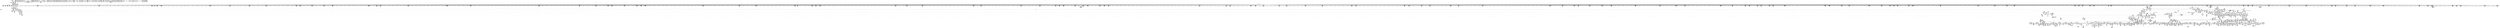 digraph {
	CE0x5241eb0 [shape=record,shape=Mrecord,label="{CE0x5241eb0|file_to_av:tmp2|*LoadInst*|security/selinux/hooks.c,1902|*SummSink*}"]
	CE0x530a7c0 [shape=record,shape=Mrecord,label="{CE0x530a7c0|0:_i32,_4:_i32,_8:_i16,_12:_i32,_16:_i32,_20:_i32,_24:_i32,_56:_i8*,_:_SCMRE_936,944_|*MultipleSource*|*LoadInst*|include/linux/fs.h,1916|security/selinux/hooks.c,1675|Function::inode_has_perm&Arg::inode::|security/selinux/hooks.c,1611}"]
	CE0x520fa20 [shape=record,shape=Mrecord,label="{CE0x520fa20|file_to_av:av.2|*SummSource*}"]
	CE0x51d1930 [shape=record,shape=Mrecord,label="{CE0x51d1930|8:_i8,_32:_%struct.inode*,_%struct.selinux_audit_data*,_128:_i32,_132:_i32,_456:_i8*,_:_SCMRE_147,148_}"]
	CE0x523eea0 [shape=record,shape=Mrecord,label="{CE0x523eea0|GLOBAL:creds_are_invalid|*Constant*|*SummSource*}"]
	CE0x523ed20 [shape=record,shape=Mrecord,label="{CE0x523ed20|GLOBAL:creds_are_invalid|*Constant*|*SummSink*}"]
	CE0x52a4ad0 [shape=record,shape=Mrecord,label="{CE0x52a4ad0|file_has_perm:tmp27|security/selinux/hooks.c,1694|*SummSink*}"]
	CE0x5275c00 [shape=record,shape=Mrecord,label="{CE0x5275c00|i64*_getelementptr_inbounds_(_5_x_i64_,_5_x_i64_*___llvm_gcov_ctr155,_i64_0,_i64_3)|*Constant*|*SummSource*}"]
	CE0x523af80 [shape=record,shape=Mrecord,label="{CE0x523af80|file_to_av:bb}"]
	CE0x5223f30 [shape=record,shape=Mrecord,label="{CE0x5223f30|file_to_av:av.3|*SummSource*}"]
	CE0x5261420 [shape=record,shape=Mrecord,label="{CE0x5261420|cred_sid:sid|security/selinux/hooks.c,197|*SummSink*}"]
	CE0x5306e60 [shape=record,shape=Mrecord,label="{CE0x5306e60|0:_i32,_4:_i32,_8:_i16,_12:_i32,_16:_i32,_20:_i32,_24:_i32,_56:_i8*,_:_SCMRE_903,904_}"]
	CE0x5305f30 [shape=record,shape=Mrecord,label="{CE0x5305f30|0:_i32,_4:_i32,_8:_i16,_12:_i32,_16:_i32,_20:_i32,_24:_i32,_56:_i8*,_:_SCMRE_894,895_}"]
	CE0x51e1510 [shape=record,shape=Mrecord,label="{CE0x51e1510|0:_i32,_:_CRE_8,12_|*MultipleSource*|*LoadInst*|security/selinux/hooks.c,1674|security/selinux/hooks.c,1683|security/selinux/hooks.c,1674}"]
	CE0x520f090 [shape=record,shape=Mrecord,label="{CE0x520f090|file_to_av:tmp5|security/selinux/hooks.c,1902}"]
	CE0x523f690 [shape=record,shape=Mrecord,label="{CE0x523f690|__validate_creds:tmp5|include/linux/cred.h,173}"]
	CE0x5300c10 [shape=record,shape=Mrecord,label="{CE0x5300c10|0:_i32,_4:_i32,_8:_i16,_12:_i32,_16:_i32,_20:_i32,_24:_i32,_56:_i8*,_:_SCMRE_768,776_|*MultipleSource*|*LoadInst*|include/linux/fs.h,1916|security/selinux/hooks.c,1675|Function::inode_has_perm&Arg::inode::|security/selinux/hooks.c,1611}"]
	"CONST[source:0(mediator),value:2(dynamic)][purpose:{object}][SnkIdx:5]"
	CE0x526ecc0 [shape=record,shape=Mrecord,label="{CE0x526ecc0|0:_i32,_4:_i32,_8:_i16,_12:_i32,_16:_i32,_20:_i32,_24:_i32,_56:_i8*,_:_SCMRE_306,307_}"]
	CE0x5246850 [shape=record,shape=Mrecord,label="{CE0x5246850|file_has_perm:tmp16|security/selinux/hooks.c,1689}"]
	CE0x52d2d90 [shape=record,shape=Mrecord,label="{CE0x52d2d90|0:_i32,_4:_i32,_8:_i16,_12:_i32,_16:_i32,_20:_i32,_24:_i32,_56:_i8*,_:_SCMRE_173,174_}"]
	CE0x5229680 [shape=record,shape=Mrecord,label="{CE0x5229680|i64_1|*Constant*}"]
	CE0x5231eb0 [shape=record,shape=Mrecord,label="{CE0x5231eb0|8:_i8,_32:_%struct.inode*,_%struct.selinux_audit_data*,_128:_i32,_132:_i32,_456:_i8*,_:_SCMRE_86,87_}"]
	CE0x527ab50 [shape=record,shape=Mrecord,label="{CE0x527ab50|inode_has_perm:if.then|*SummSource*}"]
	CE0x530f620 [shape=record,shape=Mrecord,label="{CE0x530f620|inode_has_perm:tmp13|security/selinux/hooks.c,1614|*SummSource*}"]
	CE0x5216b60 [shape=record,shape=Mrecord,label="{CE0x5216b60|file_to_av:tmp18|security/selinux/hooks.c,1905|*SummSource*}"]
	CE0x51fd150 [shape=record,shape=Mrecord,label="{CE0x51fd150|file_has_perm:tmp10|security/selinux/hooks.c,1683|*SummSource*}"]
	CE0x531cca0 [shape=record,shape=Mrecord,label="{CE0x531cca0|inode_has_perm:tobool2|security/selinux/hooks.c,1611|*SummSink*}"]
	CE0x51eb2b0 [shape=record,shape=Mrecord,label="{CE0x51eb2b0|GLOBAL:selinux_file_receive.__warned|Global_var:selinux_file_receive.__warned|*SummSource*}"]
	CE0x5266010 [shape=record,shape=Mrecord,label="{CE0x5266010|0:_i32,_4:_i32,_8:_i16,_12:_i32,_16:_i32,_20:_i32,_24:_i32,_56:_i8*,_:_SCMRE_199,200_}"]
	CE0x526ae50 [shape=record,shape=Mrecord,label="{CE0x526ae50|0:_i32,_4:_i32,_8:_i16,_12:_i32,_16:_i32,_20:_i32,_24:_i32,_56:_i8*,_:_SCMRE_269,270_}"]
	CE0x528ffc0 [shape=record,shape=Mrecord,label="{CE0x528ffc0|file_has_perm:tmp23|security/selinux/hooks.c,1694|*SummSink*}"]
	CE0x52a6f40 [shape=record,shape=Mrecord,label="{CE0x52a6f40|file_inode:bb|*SummSource*}"]
	CE0x5287150 [shape=record,shape=Mrecord,label="{CE0x5287150|file_has_perm:if.end6|*SummSource*}"]
	CE0x51fe820 [shape=record,shape=Mrecord,label="{CE0x51fe820|8:_i8,_32:_%struct.inode*,_%struct.selinux_audit_data*,_128:_i32,_132:_i32,_456:_i8*,_:_SCMRE_173,174_}"]
	CE0x5216410 [shape=record,shape=Mrecord,label="{CE0x5216410|file_to_av:tmp16|security/selinux/hooks.c,1905|*SummSink*}"]
	CE0x52127f0 [shape=record,shape=Mrecord,label="{CE0x52127f0|i64*_getelementptr_inbounds_(_15_x_i64_,_15_x_i64_*___llvm_gcov_ctr171,_i64_0,_i64_10)|*Constant*|*SummSource*}"]
	CE0x52ccf80 [shape=record,shape=Mrecord,label="{CE0x52ccf80|0:_i32,_4:_i32,_8:_i16,_12:_i32,_16:_i32,_20:_i32,_24:_i32,_56:_i8*,_:_SCMRE_56,64_|*MultipleSource*|*LoadInst*|include/linux/fs.h,1916|security/selinux/hooks.c,1675|Function::inode_has_perm&Arg::inode::|security/selinux/hooks.c,1611}"]
	CE0x52f6a80 [shape=record,shape=Mrecord,label="{CE0x52f6a80|0:_i32,_4:_i32,_8:_i16,_12:_i32,_16:_i32,_20:_i32,_24:_i32,_56:_i8*,_:_SCMRE_557,558_}"]
	CE0x52921f0 [shape=record,shape=Mrecord,label="{CE0x52921f0|inode_has_perm:tmp4|security/selinux/hooks.c,1609}"]
	CE0x5264040 [shape=record,shape=Mrecord,label="{CE0x5264040|file_to_av:tmp19|security/selinux/hooks.c,1906|*SummSink*}"]
	CE0x529f2d0 [shape=record,shape=Mrecord,label="{CE0x529f2d0|__validate_creds:tobool|include/linux/cred.h,173}"]
	CE0x5217e00 [shape=record,shape=Mrecord,label="{CE0x5217e00|file_to_av:or10|security/selinux/hooks.c,1906|*SummSource*}"]
	CE0x522cb20 [shape=record,shape=Mrecord,label="{CE0x522cb20|file_has_perm:if.then5}"]
	CE0x52002f0 [shape=record,shape=Mrecord,label="{CE0x52002f0|8:_i8,_32:_%struct.inode*,_%struct.selinux_audit_data*,_128:_i32,_132:_i32,_456:_i8*,_:_SCMRE_65,66_}"]
	CE0x51d9520 [shape=record,shape=Mrecord,label="{CE0x51d9520|8:_i8,_32:_%struct.inode*,_%struct.selinux_audit_data*,_128:_i32,_132:_i32,_456:_i8*,_:_SCMRE_128,132_|*MultipleSource*|Function::selinux_file_receive&Arg::file::|Function::file_has_perm&Arg::file::|security/selinux/hooks.c,1902|Function::file_to_av&Arg::file::}"]
	CE0x52794f0 [shape=record,shape=Mrecord,label="{CE0x52794f0|0:_i32,_4:_i32,_8:_i32,_12:_i32,_:_CMRE_12,16_|*MultipleSource*|security/selinux/hooks.c,196|security/selinux/hooks.c,197|*LoadInst*|security/selinux/hooks.c,196}"]
	CE0x5218bd0 [shape=record,shape=Mrecord,label="{CE0x5218bd0|i64_6|*Constant*|*SummSource*}"]
	CE0x5268330 [shape=record,shape=Mrecord,label="{CE0x5268330|0:_i32,_4:_i32,_8:_i16,_12:_i32,_16:_i32,_20:_i32,_24:_i32,_56:_i8*,_:_SCMRE_243,244_}"]
	CE0x529fb70 [shape=record,shape=Mrecord,label="{CE0x529fb70|inode_has_perm:tmp3|*SummSink*}"]
	CE0x52ff350 [shape=record,shape=Mrecord,label="{CE0x52ff350|0:_i32,_4:_i32,_8:_i16,_12:_i32,_16:_i32,_20:_i32,_24:_i32,_56:_i8*,_:_SCMRE_688,692_|*MultipleSource*|*LoadInst*|include/linux/fs.h,1916|security/selinux/hooks.c,1675|Function::inode_has_perm&Arg::inode::|security/selinux/hooks.c,1611}"]
	CE0x52619a0 [shape=record,shape=Mrecord,label="{CE0x52619a0|file_has_perm:call|security/selinux/hooks.c,1675}"]
	CE0x526a430 [shape=record,shape=Mrecord,label="{CE0x526a430|0:_i32,_4:_i32,_8:_i16,_12:_i32,_16:_i32,_20:_i32,_24:_i32,_56:_i8*,_:_SCMRE_263,264_}"]
	CE0x5218400 [shape=record,shape=Mrecord,label="{CE0x5218400|i64*_getelementptr_inbounds_(_15_x_i64_,_15_x_i64_*___llvm_gcov_ctr171,_i64_0,_i64_9)|*Constant*}"]
	CE0x53067a0 [shape=record,shape=Mrecord,label="{CE0x53067a0|0:_i32,_4:_i32,_8:_i16,_12:_i32,_16:_i32,_20:_i32,_24:_i32,_56:_i8*,_:_SCMRE_899,900_}"]
	CE0x52a6b00 [shape=record,shape=Mrecord,label="{CE0x52a6b00|file_has_perm:tmp29|security/selinux/hooks.c,1698|*SummSink*}"]
	CE0x529fc80 [shape=record,shape=Mrecord,label="{CE0x529fc80|_call_void_mcount()_#3}"]
	CE0x5247b00 [shape=record,shape=Mrecord,label="{CE0x5247b00|file_to_av:conv1|security/selinux/hooks.c,1903}"]
	CE0x5225b60 [shape=record,shape=Mrecord,label="{CE0x5225b60|file_has_perm:if.then5|*SummSource*}"]
	CE0x52a3740 [shape=record,shape=Mrecord,label="{CE0x52a3740|_ret_i32_%retval.0,_!dbg_!27739|security/selinux/hooks.c,1618}"]
	CE0x52655f0 [shape=record,shape=Mrecord,label="{CE0x52655f0|0:_i32,_4:_i32,_8:_i16,_12:_i32,_16:_i32,_20:_i32,_24:_i32,_56:_i8*,_:_SCMRE_193,194_}"]
	CE0x53140d0 [shape=record,shape=Mrecord,label="{CE0x53140d0|__validate_creds:if.then}"]
	CE0x51ff980 [shape=record,shape=Mrecord,label="{CE0x51ff980|8:_i8,_32:_%struct.inode*,_%struct.selinux_audit_data*,_128:_i32,_132:_i32,_456:_i8*,_:_SCMRE_206,207_}"]
	CE0x529f030 [shape=record,shape=Mrecord,label="{CE0x529f030|__validate_creds:expval|include/linux/cred.h,173|*SummSource*}"]
	CE0x521f170 [shape=record,shape=Mrecord,label="{CE0x521f170|8:_i8,_32:_%struct.inode*,_%struct.selinux_audit_data*,_128:_i32,_132:_i32,_456:_i8*,_:_SCMRE_98,99_}"]
	CE0x527a880 [shape=record,shape=Mrecord,label="{CE0x527a880|i32_14|*Constant*|*SummSource*}"]
	CE0x5308b10 [shape=record,shape=Mrecord,label="{CE0x5308b10|0:_i32,_4:_i32,_8:_i16,_12:_i32,_16:_i32,_20:_i32,_24:_i32,_56:_i8*,_:_SCMRE_920,921_}"]
	CE0x51c7160 [shape=record,shape=Mrecord,label="{CE0x51c7160|selinux_file_receive:tmp14|security/selinux/hooks.c,3414|*SummSink*}"]
	CE0x529b0e0 [shape=record,shape=Mrecord,label="{CE0x529b0e0|i64_0|*Constant*}"]
	CE0x5269d10 [shape=record,shape=Mrecord,label="{CE0x5269d10|0:_i32,_4:_i32,_8:_i16,_12:_i32,_16:_i32,_20:_i32,_24:_i32,_56:_i8*,_:_SCMRE_259,260_}"]
	CE0x51fe0a0 [shape=record,shape=Mrecord,label="{CE0x51fe0a0|8:_i8,_32:_%struct.inode*,_%struct.selinux_audit_data*,_128:_i32,_132:_i32,_456:_i8*,_:_SCMRE_168,169_}"]
	CE0x522a050 [shape=record,shape=Mrecord,label="{CE0x522a050|8:_i8,_32:_%struct.inode*,_%struct.selinux_audit_data*,_128:_i32,_132:_i32,_456:_i8*,_:_SCMRE_176,177_}"]
	CE0x52694a0 [shape=record,shape=Mrecord,label="{CE0x52694a0|0:_i32,_4:_i32,_8:_i16,_12:_i32,_16:_i32,_20:_i32,_24:_i32,_56:_i8*,_:_SCMRE_254,255_}"]
	CE0x52628b0 [shape=record,shape=Mrecord,label="{CE0x52628b0|file_to_av:conv12|security/selinux/hooks.c,1908}"]
	CE0x5261cf0 [shape=record,shape=Mrecord,label="{CE0x5261cf0|file_has_perm:call|security/selinux/hooks.c,1675|*SummSink*}"]
	CE0x5228b90 [shape=record,shape=Mrecord,label="{CE0x5228b90|cred_sid:bb}"]
	CE0x5273540 [shape=record,shape=Mrecord,label="{CE0x5273540|0:_i32,_4:_i32,_8:_i16,_12:_i32,_16:_i32,_20:_i32,_24:_i32,_56:_i8*,_:_SCMRE_478,479_}"]
	CE0x526b1b0 [shape=record,shape=Mrecord,label="{CE0x526b1b0|0:_i32,_4:_i32,_8:_i16,_12:_i32,_16:_i32,_20:_i32,_24:_i32,_56:_i8*,_:_SCMRE_271,272_}"]
	CE0x5219c40 [shape=record,shape=Mrecord,label="{CE0x5219c40|_call_void___validate_creds(%struct.cred*_%cred,_i8*_getelementptr_inbounds_(_25_x_i8_,_25_x_i8_*_.str3,_i32_0,_i32_0),_i32_1609)_#10,_!dbg_!27719|security/selinux/hooks.c,1609|*SummSource*}"]
	CE0x5216540 [shape=record,shape=Mrecord,label="{CE0x5216540|file_to_av:tmp17|security/selinux/hooks.c,1905}"]
	CE0x531fa10 [shape=record,shape=Mrecord,label="{CE0x531fa10|inode_has_perm:tmp12|security/selinux/hooks.c,1612|*SummSource*}"]
	CE0x522d330 [shape=record,shape=Mrecord,label="{CE0x522d330|GLOBAL:file_inode|*Constant*|*SummSink*}"]
	CE0x52d37b0 [shape=record,shape=Mrecord,label="{CE0x52d37b0|0:_i32,_4:_i32,_8:_i16,_12:_i32,_16:_i32,_20:_i32,_24:_i32,_56:_i8*,_:_SCMRE_179,180_}"]
	CE0x5247d90 [shape=record,shape=Mrecord,label="{CE0x5247d90|file_to_av:or|security/selinux/hooks.c,1903|*SummSink*}"]
	CE0x5260240 [shape=record,shape=Mrecord,label="{CE0x5260240|cred_sid:tmp|*SummSink*}"]
	CE0x530e720 [shape=record,shape=Mrecord,label="{CE0x530e720|inode_has_perm:i_security|security/selinux/hooks.c,1615|*SummSource*}"]
	CE0x5315060 [shape=record,shape=Mrecord,label="{CE0x5315060|__validate_creds:tmp5|include/linux/cred.h,173|*SummSink*}"]
	CE0x51d1350 [shape=record,shape=Mrecord,label="{CE0x51d1350|_ret_i32_%call6,_!dbg_!27741|security/selinux/hooks.c,3416|*SummSource*}"]
	CE0x525fe40 [shape=record,shape=Mrecord,label="{CE0x525fe40|_ret_i32_%tmp6,_!dbg_!27716|security/selinux/hooks.c,197}"]
	CE0x5302350 [shape=record,shape=Mrecord,label="{CE0x5302350|0:_i32,_4:_i32,_8:_i16,_12:_i32,_16:_i32,_20:_i32,_24:_i32,_56:_i8*,_:_SCMRE_840,848_|*MultipleSource*|*LoadInst*|include/linux/fs.h,1916|security/selinux/hooks.c,1675|Function::inode_has_perm&Arg::inode::|security/selinux/hooks.c,1611}"]
	CE0x531ec30 [shape=record,shape=Mrecord,label="{CE0x531ec30|i64*_getelementptr_inbounds_(_8_x_i64_,_8_x_i64_*___llvm_gcov_ctr154,_i64_0,_i64_5)|*Constant*|*SummSource*}"]
	CE0x5300ed0 [shape=record,shape=Mrecord,label="{CE0x5300ed0|0:_i32,_4:_i32,_8:_i16,_12:_i32,_16:_i32,_20:_i32,_24:_i32,_56:_i8*,_:_SCMRE_776,792_|*MultipleSource*|*LoadInst*|include/linux/fs.h,1916|security/selinux/hooks.c,1675|Function::inode_has_perm&Arg::inode::|security/selinux/hooks.c,1611}"]
	CE0x5212190 [shape=record,shape=Mrecord,label="{CE0x5212190|file_to_av:and6|security/selinux/hooks.c,1905}"]
	CE0x527f0b0 [shape=record,shape=Mrecord,label="{CE0x527f0b0|file_has_perm:tmp8|security/selinux/hooks.c,1683}"]
	CE0x5310180 [shape=record,shape=Mrecord,label="{CE0x5310180|inode_has_perm:call|security/selinux/hooks.c,1614}"]
	CE0x5266d90 [shape=record,shape=Mrecord,label="{CE0x5266d90|0:_i32,_4:_i32,_8:_i16,_12:_i32,_16:_i32,_20:_i32,_24:_i32,_56:_i8*,_:_SCMRE_207,208_}"]
	CE0x5266370 [shape=record,shape=Mrecord,label="{CE0x5266370|0:_i32,_4:_i32,_8:_i16,_12:_i32,_16:_i32,_20:_i32,_24:_i32,_56:_i8*,_:_SCMRE_201,202_}"]
	CE0x52438b0 [shape=record,shape=Mrecord,label="{CE0x52438b0|avc_has_perm:tsid|Function::avc_has_perm&Arg::tsid::|*SummSource*}"]
	CE0x521b2e0 [shape=record,shape=Mrecord,label="{CE0x521b2e0|8:_i8,_32:_%struct.inode*,_%struct.selinux_audit_data*,_128:_i32,_132:_i32,_456:_i8*,_:_SCMRE_123,124_}"]
	CE0x5274470 [shape=record,shape=Mrecord,label="{CE0x5274470|0:_i32,_4:_i32,_8:_i16,_12:_i32,_16:_i32,_20:_i32,_24:_i32,_56:_i8*,_:_SCMRE_487,488_}"]
	CE0x5328bd0 [shape=record,shape=Mrecord,label="{CE0x5328bd0|i64*_getelementptr_inbounds_(_5_x_i64_,_5_x_i64_*___llvm_gcov_ctr155,_i64_0,_i64_4)|*Constant*|*SummSource*}"]
	CE0x521a000 [shape=record,shape=Mrecord,label="{CE0x521a000|8:_i8,_32:_%struct.inode*,_%struct.selinux_audit_data*,_128:_i32,_132:_i32,_456:_i8*,_:_SCMRE_156,157_}"]
	CE0x526ee70 [shape=record,shape=Mrecord,label="{CE0x526ee70|0:_i32,_4:_i32,_8:_i16,_12:_i32,_16:_i32,_20:_i32,_24:_i32,_56:_i8*,_:_SCMRE_307,308_}"]
	CE0x52864a0 [shape=record,shape=Mrecord,label="{CE0x52864a0|file_has_perm:if.end|*SummSink*}"]
	CE0x530c150 [shape=record,shape=Mrecord,label="{CE0x530c150|inode_has_perm:tmp6|*LoadInst*|security/selinux/hooks.c,1611|*SummSource*}"]
	CE0x51f4720 [shape=record,shape=Mrecord,label="{CE0x51f4720|8:_i8,_32:_%struct.inode*,_%struct.selinux_audit_data*,_128:_i32,_132:_i32,_456:_i8*,_:_SCMRE_95,96_}"]
	CE0x53158a0 [shape=record,shape=Mrecord,label="{CE0x53158a0|i64*_getelementptr_inbounds_(_5_x_i64_,_5_x_i64_*___llvm_gcov_ctr155,_i64_0,_i64_0)|*Constant*|*SummSource*}"]
	CE0x5240330 [shape=record,shape=Mrecord,label="{CE0x5240330|__validate_creds:entry|*SummSource*}"]
	CE0x51ec4f0 [shape=record,shape=Mrecord,label="{CE0x51ec4f0|selinux_file_receive:tmp1|*SummSink*}"]
	CE0x52413f0 [shape=record,shape=Mrecord,label="{CE0x52413f0|8:_i8,_32:_%struct.inode*,_%struct.selinux_audit_data*,_128:_i32,_132:_i32,_456:_i8*,_:_SCMRE_488,496_|*MultipleSource*|Function::selinux_file_receive&Arg::file::|Function::file_has_perm&Arg::file::|security/selinux/hooks.c,1902|Function::file_to_av&Arg::file::}"]
	CE0x51d17e0 [shape=record,shape=Mrecord,label="{CE0x51d17e0|8:_i8,_32:_%struct.inode*,_%struct.selinux_audit_data*,_128:_i32,_132:_i32,_456:_i8*,_:_SCMRE_232,240_|*MultipleSource*|Function::selinux_file_receive&Arg::file::|Function::file_has_perm&Arg::file::|security/selinux/hooks.c,1902|Function::file_to_av&Arg::file::}"]
	CE0x5243cf0 [shape=record,shape=Mrecord,label="{CE0x5243cf0|i16_8|*Constant*|*SummSource*}"]
	CE0x53003d0 [shape=record,shape=Mrecord,label="{CE0x53003d0|0:_i32,_4:_i32,_8:_i16,_12:_i32,_16:_i32,_20:_i32,_24:_i32,_56:_i8*,_:_SCMRE_744,752_|*MultipleSource*|*LoadInst*|include/linux/fs.h,1916|security/selinux/hooks.c,1675|Function::inode_has_perm&Arg::inode::|security/selinux/hooks.c,1611}"]
	CE0x51f5830 [shape=record,shape=Mrecord,label="{CE0x51f5830|i64_3|*Constant*}"]
	CE0x52278b0 [shape=record,shape=Mrecord,label="{CE0x52278b0|file_has_perm:tmp8|security/selinux/hooks.c,1683|*SummSink*}"]
	CE0x5230100 [shape=record,shape=Mrecord,label="{CE0x5230100|8:_i8,_32:_%struct.inode*,_%struct.selinux_audit_data*,_128:_i32,_132:_i32,_456:_i8*,_:_SCMRE_13,14_}"]
	CE0x51eecf0 [shape=record,shape=Mrecord,label="{CE0x51eecf0|i32_3414|*Constant*}"]
	CE0x51d8700 [shape=record,shape=Mrecord,label="{CE0x51d8700|selinux_file_receive:do.end|*SummSource*}"]
	CE0x527f450 [shape=record,shape=Mrecord,label="{CE0x527f450|i32_22|*Constant*|*SummSource*}"]
	CE0x529aea0 [shape=record,shape=Mrecord,label="{CE0x529aea0|inode_has_perm:bb|*SummSource*}"]
	CE0x531d840 [shape=record,shape=Mrecord,label="{CE0x531d840|GLOBAL:__llvm_gcov_ctr154|Global_var:__llvm_gcov_ctr154|*SummSource*}"]
	CE0x5262380 [shape=record,shape=Mrecord,label="{CE0x5262380|file_to_av:tmp22|security/selinux/hooks.c,1908}"]
	CE0x529a250 [shape=record,shape=Mrecord,label="{CE0x529a250|__validate_creds:expval|include/linux/cred.h,173|*SummSink*}"]
	CE0x51db640 [shape=record,shape=Mrecord,label="{CE0x51db640|selinux_file_receive:tmp10|security/selinux/hooks.c,3414}"]
	CE0x5299940 [shape=record,shape=Mrecord,label="{CE0x5299940|cred_sid:tmp4|*LoadInst*|security/selinux/hooks.c,196}"]
	CE0x52ac1f0 [shape=record,shape=Mrecord,label="{CE0x52ac1f0|cred_sid:bb|*SummSource*}"]
	CE0x5298ff0 [shape=record,shape=Mrecord,label="{CE0x5298ff0|__validate_creds:conv|include/linux/cred.h,173|*SummSource*}"]
	CE0x522f180 [shape=record,shape=Mrecord,label="{CE0x522f180|8:_i8,_32:_%struct.inode*,_%struct.selinux_audit_data*,_128:_i32,_132:_i32,_456:_i8*,_:_SCMRE_81,82_}"]
	CE0x5273150 [shape=record,shape=Mrecord,label="{CE0x5273150|0:_i32,_4:_i32,_8:_i16,_12:_i32,_16:_i32,_20:_i32,_24:_i32,_56:_i8*,_:_SCMRE_475,476_}"]
	CE0x52982e0 [shape=record,shape=Mrecord,label="{CE0x52982e0|__validate_creds:file|Function::__validate_creds&Arg::file::|*SummSink*}"]
	CE0x51d6b90 [shape=record,shape=Mrecord,label="{CE0x51d6b90|selinux_file_receive:tmp2|*SummSource*}"]
	CE0x530a750 [shape=record,shape=Mrecord,label="{CE0x530a750|0:_i32,_4:_i32,_8:_i16,_12:_i32,_16:_i32,_20:_i32,_24:_i32,_56:_i8*,_:_SCMRE_944,952_|*MultipleSource*|*LoadInst*|include/linux/fs.h,1916|security/selinux/hooks.c,1675|Function::inode_has_perm&Arg::inode::|security/selinux/hooks.c,1611}"]
	CE0x5295d70 [shape=record,shape=Mrecord,label="{CE0x5295d70|GLOBAL:__validate_creds|*Constant*}"]
	CE0x5325380 [shape=record,shape=Mrecord,label="{CE0x5325380|inode_has_perm:tmp18|security/selinux/hooks.c,1617|*SummSource*}"]
	CE0x526d520 [shape=record,shape=Mrecord,label="{CE0x526d520|0:_i32,_4:_i32,_8:_i16,_12:_i32,_16:_i32,_20:_i32,_24:_i32,_56:_i8*,_:_SCMRE_292,293_}"]
	CE0x51f6ce0 [shape=record,shape=Mrecord,label="{CE0x51f6ce0|i64*_getelementptr_inbounds_(_11_x_i64_,_11_x_i64_*___llvm_gcov_ctr268,_i64_0,_i64_10)|*Constant*|*SummSource*}"]
	CE0x523f560 [shape=record,shape=Mrecord,label="{CE0x523f560|__validate_creds:tmp4|include/linux/cred.h,173|*SummSink*}"]
	CE0x5322020 [shape=record,shape=Mrecord,label="{CE0x5322020|28:_i32,_32:_i16,_:_CRE_32,34_|*MultipleSource*|*LoadInst*|security/selinux/hooks.c,1615|security/selinux/hooks.c,1615|security/selinux/hooks.c,1617}"]
	CE0x52a6ed0 [shape=record,shape=Mrecord,label="{CE0x52a6ed0|file_inode:bb}"]
	CE0x51cbfd0 [shape=record,shape=Mrecord,label="{CE0x51cbfd0|file_to_av:bb|*SummSource*}"]
	CE0x523eb00 [shape=record,shape=Mrecord,label="{CE0x523eb00|inode_has_perm:tmp5|security/selinux/hooks.c,1609|*SummSink*}"]
	CE0x522a350 [shape=record,shape=Mrecord,label="{CE0x522a350|8:_i8,_32:_%struct.inode*,_%struct.selinux_audit_data*,_128:_i32,_132:_i32,_456:_i8*,_:_SCMRE_178,179_}"]
	CE0x51d0bd0 [shape=record,shape=Mrecord,label="{CE0x51d0bd0|_ret_i32_%rc.1,_!dbg_!27749|security/selinux/hooks.c,1698}"]
	CE0x5221710 [shape=record,shape=Mrecord,label="{CE0x5221710|8:_i8,_32:_%struct.inode*,_%struct.selinux_audit_data*,_128:_i32,_132:_i32,_456:_i8*,_:_SCMRE_192,193_}"]
	CE0x51f1120 [shape=record,shape=Mrecord,label="{CE0x51f1120|i32_78|*Constant*}"]
	CE0x5328460 [shape=record,shape=Mrecord,label="{CE0x5328460|i64*_getelementptr_inbounds_(_5_x_i64_,_5_x_i64_*___llvm_gcov_ctr155,_i64_0,_i64_4)|*Constant*}"]
	CE0x52f9b70 [shape=record,shape=Mrecord,label="{CE0x52f9b70|0:_i32,_4:_i32,_8:_i16,_12:_i32,_16:_i32,_20:_i32,_24:_i32,_56:_i8*,_:_SCMRE_586,587_}"]
	CE0x52abba0 [shape=record,shape=Mrecord,label="{CE0x52abba0|i64_1|*Constant*}"]
	CE0x5238330 [shape=record,shape=Mrecord,label="{CE0x5238330|file_inode:tmp2|*SummSink*}"]
	CE0x523c5e0 [shape=record,shape=Mrecord,label="{CE0x523c5e0|GLOBAL:__llvm_gcov_ctr155|Global_var:__llvm_gcov_ctr155|*SummSink*}"]
	CE0x52446f0 [shape=record,shape=Mrecord,label="{CE0x52446f0|avc_has_perm:requested|Function::avc_has_perm&Arg::requested::|*SummSink*}"]
	CE0x52ceb00 [shape=record,shape=Mrecord,label="{CE0x52ceb00|0:_i32,_4:_i32,_8:_i16,_12:_i32,_16:_i32,_20:_i32,_24:_i32,_56:_i8*,_:_SCMRE_128,136_|*MultipleSource*|*LoadInst*|include/linux/fs.h,1916|security/selinux/hooks.c,1675|Function::inode_has_perm&Arg::inode::|security/selinux/hooks.c,1611}"]
	CE0x531b500 [shape=record,shape=Mrecord,label="{CE0x531b500|inode_has_perm:lnot.ext|security/selinux/hooks.c,1611}"]
	CE0x5231830 [shape=record,shape=Mrecord,label="{CE0x5231830|8:_i8,_32:_%struct.inode*,_%struct.selinux_audit_data*,_128:_i32,_132:_i32,_456:_i8*,_:_SCMRE_58,59_}"]
	CE0x5224860 [shape=record,shape=Mrecord,label="{CE0x5224860|i64*_getelementptr_inbounds_(_15_x_i64_,_15_x_i64_*___llvm_gcov_ctr171,_i64_0,_i64_14)|*Constant*|*SummSource*}"]
	CE0x5309a40 [shape=record,shape=Mrecord,label="{CE0x5309a40|0:_i32,_4:_i32,_8:_i16,_12:_i32,_16:_i32,_20:_i32,_24:_i32,_56:_i8*,_:_SCMRE_929,930_}"]
	CE0x52a3bc0 [shape=record,shape=Mrecord,label="{CE0x52a3bc0|file_has_perm:tmp26|security/selinux/hooks.c,1694}"]
	CE0x5221b90 [shape=record,shape=Mrecord,label="{CE0x5221b90|8:_i8,_32:_%struct.inode*,_%struct.selinux_audit_data*,_128:_i32,_132:_i32,_456:_i8*,_:_SCMRE_195,196_}"]
	CE0x5237ce0 [shape=record,shape=Mrecord,label="{CE0x5237ce0|file_has_perm:tmp7|security/selinux/hooks.c,1683}"]
	CE0x52639a0 [shape=record,shape=Mrecord,label="{CE0x52639a0|file_to_av:av.1|*SummSink*}"]
	CE0x51d6430 [shape=record,shape=Mrecord,label="{CE0x51d6430|GLOBAL:lockdep_rcu_suspicious|*Constant*}"]
	CE0x51d16c0 [shape=record,shape=Mrecord,label="{CE0x51d16c0|8:_i8,_32:_%struct.inode*,_%struct.selinux_audit_data*,_128:_i32,_132:_i32,_456:_i8*,_:_SCMRE_216,224_|*MultipleSource*|Function::selinux_file_receive&Arg::file::|Function::file_has_perm&Arg::file::|security/selinux/hooks.c,1902|Function::file_to_av&Arg::file::}"]
	CE0x5210040 [shape=record,shape=Mrecord,label="{CE0x5210040|file_to_av:tmp6|security/selinux/hooks.c,1902|*SummSource*}"]
	CE0x526f1d0 [shape=record,shape=Mrecord,label="{CE0x526f1d0|0:_i32,_4:_i32,_8:_i16,_12:_i32,_16:_i32,_20:_i32,_24:_i32,_56:_i8*,_:_SCMRE_309,310_}"]
	CE0x53091d0 [shape=record,shape=Mrecord,label="{CE0x53091d0|0:_i32,_4:_i32,_8:_i16,_12:_i32,_16:_i32,_20:_i32,_24:_i32,_56:_i8*,_:_SCMRE_924,925_}"]
	CE0x51c9c20 [shape=record,shape=Mrecord,label="{CE0x51c9c20|8:_i8,_32:_%struct.inode*,_%struct.selinux_audit_data*,_128:_i32,_132:_i32,_456:_i8*,_:_SCMRE_70,71_}"]
	CE0x527ac70 [shape=record,shape=Mrecord,label="{CE0x527ac70|inode_has_perm:if.end}"]
	CE0x51d71e0 [shape=record,shape=Mrecord,label="{CE0x51d71e0|selinux_file_receive:land.lhs.true2|*SummSource*}"]
	CE0x5212b00 [shape=record,shape=Mrecord,label="{CE0x5212b00|file_to_av:tmp24|security/selinux/hooks.c,1909}"]
	CE0x52fac50 [shape=record,shape=Mrecord,label="{CE0x52fac50|0:_i32,_4:_i32,_8:_i16,_12:_i32,_16:_i32,_20:_i32,_24:_i32,_56:_i8*,_:_SCMRE_596,597_}"]
	CE0x51d23c0 [shape=record,shape=Mrecord,label="{CE0x51d23c0|file_has_perm:tmp5|security/selinux/hooks.c,1681|*SummSource*}"]
	CE0x5277db0 [shape=record,shape=Mrecord,label="{CE0x5277db0|cred_sid:tmp6|security/selinux/hooks.c,197}"]
	CE0x52d09c0 [shape=record,shape=Mrecord,label="{CE0x52d09c0|0:_i32,_4:_i32,_8:_i16,_12:_i32,_16:_i32,_20:_i32,_24:_i32,_56:_i8*,_:_SCMRE_152,153_}"]
	CE0x51dd7c0 [shape=record,shape=Mrecord,label="{CE0x51dd7c0|selinux_file_receive:land.lhs.true|*SummSource*}"]
	CE0x5293d80 [shape=record,shape=Mrecord,label="{CE0x5293d80|0:_i32,_4:_i32,_8:_i16,_12:_i32,_16:_i32,_20:_i32,_24:_i32,_56:_i8*,_:_SCMRE_24,32_|*MultipleSource*|*LoadInst*|include/linux/fs.h,1916|security/selinux/hooks.c,1675|Function::inode_has_perm&Arg::inode::|security/selinux/hooks.c,1611}"]
	CE0x51ebba0 [shape=record,shape=Mrecord,label="{CE0x51ebba0|selinux_file_receive:tmp15|security/selinux/hooks.c,3414}"]
	CE0x5267940 [shape=record,shape=Mrecord,label="{CE0x5267940|0:_i32,_4:_i32,_8:_i16,_12:_i32,_16:_i32,_20:_i32,_24:_i32,_56:_i8*,_:_SCMRE_232,236_|*MultipleSource*|*LoadInst*|include/linux/fs.h,1916|security/selinux/hooks.c,1675|Function::inode_has_perm&Arg::inode::|security/selinux/hooks.c,1611}"]
	CE0x530cda0 [shape=record,shape=Mrecord,label="{CE0x530cda0|i32_512|*Constant*|*SummSource*}"]
	CE0x526c0e0 [shape=record,shape=Mrecord,label="{CE0x526c0e0|0:_i32,_4:_i32,_8:_i16,_12:_i32,_16:_i32,_20:_i32,_24:_i32,_56:_i8*,_:_SCMRE_280,281_}"]
	CE0x51d5aa0 [shape=record,shape=Mrecord,label="{CE0x51d5aa0|selinux_file_receive:tmp5|security/selinux/hooks.c,3414|*SummSource*}"]
	CE0x51fb7a0 [shape=record,shape=Mrecord,label="{CE0x51fb7a0|GLOBAL:__llvm_gcov_ctr170|Global_var:__llvm_gcov_ctr170|*SummSource*}"]
	CE0x52122c0 [shape=record,shape=Mrecord,label="{CE0x52122c0|file_to_av:and6|security/selinux/hooks.c,1905|*SummSink*}"]
	CE0x52fd680 [shape=record,shape=Mrecord,label="{CE0x52fd680|0:_i32,_4:_i32,_8:_i16,_12:_i32,_16:_i32,_20:_i32,_24:_i32,_56:_i8*,_:_SCMRE_621,622_}"]
	CE0x526f9d0 [shape=record,shape=Mrecord,label="{CE0x526f9d0|0:_i32,_4:_i32,_8:_i16,_12:_i32,_16:_i32,_20:_i32,_24:_i32,_56:_i8*,_:_SCMRE_328,336_|*MultipleSource*|*LoadInst*|include/linux/fs.h,1916|security/selinux/hooks.c,1675|Function::inode_has_perm&Arg::inode::|security/selinux/hooks.c,1611}"]
	CE0x5231250 [shape=record,shape=Mrecord,label="{CE0x5231250|8:_i8,_32:_%struct.inode*,_%struct.selinux_audit_data*,_128:_i32,_132:_i32,_456:_i8*,_:_SCMRE_53,54_}"]
	CE0x51f3130 [shape=record,shape=Mrecord,label="{CE0x51f3130|GLOBAL:get_current|*Constant*|*SummSource*}"]
	CE0x52ce000 [shape=record,shape=Mrecord,label="{CE0x52ce000|0:_i32,_4:_i32,_8:_i16,_12:_i32,_16:_i32,_20:_i32,_24:_i32,_56:_i8*,_:_SCMRE_96,104_|*MultipleSource*|*LoadInst*|include/linux/fs.h,1916|security/selinux/hooks.c,1675|Function::inode_has_perm&Arg::inode::|security/selinux/hooks.c,1611}"]
	CE0x5307370 [shape=record,shape=Mrecord,label="{CE0x5307370|0:_i32,_4:_i32,_8:_i16,_12:_i32,_16:_i32,_20:_i32,_24:_i32,_56:_i8*,_:_SCMRE_906,907_}"]
	CE0x527f3b0 [shape=record,shape=Mrecord,label="{CE0x527f3b0|i32_22|*Constant*}"]
	CE0x52f6110 [shape=record,shape=Mrecord,label="{CE0x52f6110|0:_i32,_4:_i32,_8:_i16,_12:_i32,_16:_i32,_20:_i32,_24:_i32,_56:_i8*,_:_SCMRE_553,554_}"]
	CE0x52cf4f0 [shape=record,shape=Mrecord,label="{CE0x52cf4f0|0:_i32,_4:_i32,_8:_i16,_12:_i32,_16:_i32,_20:_i32,_24:_i32,_56:_i8*,_:_SCMRE_139,140_}"]
	CE0x51d0f10 [shape=record,shape=Mrecord,label="{CE0x51d0f10|_ret_i32_%rc.1,_!dbg_!27749|security/selinux/hooks.c,1698|*SummSink*}"]
	CE0x5313b30 [shape=record,shape=Mrecord,label="{CE0x5313b30|inode_has_perm:tmp20|security/selinux/hooks.c,1618|*SummSink*}"]
	CE0x51f5de0 [shape=record,shape=Mrecord,label="{CE0x51f5de0|i64_4|*Constant*}"]
	CE0x52325a0 [shape=record,shape=Mrecord,label="{CE0x52325a0|file_to_av:tobool|security/selinux/hooks.c,1902|*SummSink*}"]
	CE0x525d9c0 [shape=record,shape=Mrecord,label="{CE0x525d9c0|cred_sid:tmp2|*SummSink*}"]
	CE0x5220160 [shape=record,shape=Mrecord,label="{CE0x5220160|8:_i8,_32:_%struct.inode*,_%struct.selinux_audit_data*,_128:_i32,_132:_i32,_456:_i8*,_:_SCMRE_24,32_|*MultipleSource*|Function::selinux_file_receive&Arg::file::|Function::file_has_perm&Arg::file::|security/selinux/hooks.c,1902|Function::file_to_av&Arg::file::}"]
	"CONST[source:0(mediator),value:2(dynamic)][purpose:{object}][SnkIdx:6]"
	CE0x51d8310 [shape=record,shape=Mrecord,label="{CE0x51d8310|selinux_file_receive:if.end|*SummSink*}"]
	CE0x5240470 [shape=record,shape=Mrecord,label="{CE0x5240470|__validate_creds:cred|Function::__validate_creds&Arg::cred::}"]
	CE0x52917d0 [shape=record,shape=Mrecord,label="{CE0x52917d0|0:_i32,_4:_i32,_8:_i16,_12:_i32,_16:_i32,_20:_i32,_24:_i32,_56:_i8*,_:_SCMRE_136,137_}"]
	CE0x51cf880 [shape=record,shape=Mrecord,label="{CE0x51cf880|GLOBAL:file_has_perm|*Constant*|*SummSink*}"]
	CE0x5264520 [shape=record,shape=Mrecord,label="{CE0x5264520|file_to_av:tmp20|security/selinux/hooks.c,1906}"]
	CE0x5230860 [shape=record,shape=Mrecord,label="{CE0x5230860|file_to_av:if.then|*SummSource*}"]
	CE0x51fec00 [shape=record,shape=Mrecord,label="{CE0x51fec00|8:_i8,_32:_%struct.inode*,_%struct.selinux_audit_data*,_128:_i32,_132:_i32,_456:_i8*,_:_SCMRE_197,198_}"]
	CE0x5286d20 [shape=record,shape=Mrecord,label="{CE0x5286d20|file_has_perm:if.then8}"]
	CE0x528f530 [shape=record,shape=Mrecord,label="{CE0x528f530|file_has_perm:tmp21|security/selinux/hooks.c,1694|*SummSink*}"]
	CE0x51f92a0 [shape=record,shape=Mrecord,label="{CE0x51f92a0|8:_i8,_32:_%struct.inode*,_%struct.selinux_audit_data*,_128:_i32,_132:_i32,_456:_i8*,_:_SCMRE_360,368_|*MultipleSource*|Function::selinux_file_receive&Arg::file::|Function::file_has_perm&Arg::file::|security/selinux/hooks.c,1902|Function::file_to_av&Arg::file::}"]
	CE0x52f79b0 [shape=record,shape=Mrecord,label="{CE0x52f79b0|0:_i32,_4:_i32,_8:_i16,_12:_i32,_16:_i32,_20:_i32,_24:_i32,_56:_i8*,_:_SCMRE_566,567_}"]
	CE0x5265440 [shape=record,shape=Mrecord,label="{CE0x5265440|0:_i32,_4:_i32,_8:_i16,_12:_i32,_16:_i32,_20:_i32,_24:_i32,_56:_i8*,_:_SCMRE_192,193_}"]
	CE0x5309da0 [shape=record,shape=Mrecord,label="{CE0x5309da0|0:_i32,_4:_i32,_8:_i16,_12:_i32,_16:_i32,_20:_i32,_24:_i32,_56:_i8*,_:_SCMRE_931,932_}"]
	CE0x52d13e0 [shape=record,shape=Mrecord,label="{CE0x52d13e0|0:_i32,_4:_i32,_8:_i16,_12:_i32,_16:_i32,_20:_i32,_24:_i32,_56:_i8*,_:_SCMRE_158,159_}"]
	CE0x52a0ac0 [shape=record,shape=Mrecord,label="{CE0x52a0ac0|inode_has_perm:tmp1|*SummSink*}"]
	CE0x5269ec0 [shape=record,shape=Mrecord,label="{CE0x5269ec0|0:_i32,_4:_i32,_8:_i16,_12:_i32,_16:_i32,_20:_i32,_24:_i32,_56:_i8*,_:_SCMRE_260,261_}"]
	CE0x5212ca0 [shape=record,shape=Mrecord,label="{CE0x5212ca0|file_to_av:tmp24|security/selinux/hooks.c,1909|*SummSource*}"]
	CE0x527fa30 [shape=record,shape=Mrecord,label="{CE0x527fa30|i32_8|*Constant*|*SummSink*}"]
	CE0x52fc5a0 [shape=record,shape=Mrecord,label="{CE0x52fc5a0|0:_i32,_4:_i32,_8:_i16,_12:_i32,_16:_i32,_20:_i32,_24:_i32,_56:_i8*,_:_SCMRE_611,612_}"]
	CE0x5292260 [shape=record,shape=Mrecord,label="{CE0x5292260|inode_has_perm:tmp4|security/selinux/hooks.c,1609|*SummSource*}"]
	CE0x51d1a90 [shape=record,shape=Mrecord,label="{CE0x51d1a90|8:_i8,_32:_%struct.inode*,_%struct.selinux_audit_data*,_128:_i32,_132:_i32,_456:_i8*,_:_SCMRE_149,150_}"]
	CE0x52245a0 [shape=record,shape=Mrecord,label="{CE0x52245a0|i64*_getelementptr_inbounds_(_15_x_i64_,_15_x_i64_*___llvm_gcov_ctr171,_i64_0,_i64_14)|*Constant*}"]
	CE0x52ac380 [shape=record,shape=Mrecord,label="{CE0x52ac380|i64*_getelementptr_inbounds_(_2_x_i64_,_2_x_i64_*___llvm_gcov_ctr131,_i64_0,_i64_0)|*Constant*}"]
	CE0x522fa00 [shape=record,shape=Mrecord,label="{CE0x522fa00|8:_i8,_32:_%struct.inode*,_%struct.selinux_audit_data*,_128:_i32,_132:_i32,_456:_i8*,_:_SCMRE_7,8_}"]
	CE0x527ad20 [shape=record,shape=Mrecord,label="{CE0x527ad20|inode_has_perm:if.end|*SummSource*}"]
	CE0x53156c0 [shape=record,shape=Mrecord,label="{CE0x53156c0|__validate_creds:if.then|*SummSource*}"]
	CE0x52862d0 [shape=record,shape=Mrecord,label="{CE0x52862d0|file_has_perm:if.end10|*SummSink*}"]
	CE0x51cc460 [shape=record,shape=Mrecord,label="{CE0x51cc460|8:_i8,_32:_%struct.inode*,_%struct.selinux_audit_data*,_128:_i32,_132:_i32,_456:_i8*,_:_SCMRE_16,24_|*MultipleSource*|Function::selinux_file_receive&Arg::file::|Function::file_has_perm&Arg::file::|security/selinux/hooks.c,1902|Function::file_to_av&Arg::file::}"]
	CE0x5231640 [shape=record,shape=Mrecord,label="{CE0x5231640|8:_i8,_32:_%struct.inode*,_%struct.selinux_audit_data*,_128:_i32,_132:_i32,_456:_i8*,_:_SCMRE_56,57_}"]
	CE0x52fe850 [shape=record,shape=Mrecord,label="{CE0x52fe850|0:_i32,_4:_i32,_8:_i16,_12:_i32,_16:_i32,_20:_i32,_24:_i32,_56:_i8*,_:_SCMRE_664,672_|*MultipleSource*|*LoadInst*|include/linux/fs.h,1916|security/selinux/hooks.c,1675|Function::inode_has_perm&Arg::inode::|security/selinux/hooks.c,1611}"]
	CE0x52262f0 [shape=record,shape=Mrecord,label="{CE0x52262f0|file_inode:tmp2|*SummSource*}"]
	CE0x52631e0 [shape=record,shape=Mrecord,label="{CE0x52631e0|file_to_av:conv14|security/selinux/hooks.c,1908}"]
	CE0x51f73c0 [shape=record,shape=Mrecord,label="{CE0x51f73c0|8:_i8,_32:_%struct.inode*,_%struct.selinux_audit_data*,_128:_i32,_132:_i32,_456:_i8*,_:_SCMRE_312,316_|*MultipleSource*|Function::selinux_file_receive&Arg::file::|Function::file_has_perm&Arg::file::|security/selinux/hooks.c,1902|Function::file_to_av&Arg::file::}"]
	CE0x5292bf0 [shape=record,shape=Mrecord,label="{CE0x5292bf0|_call_void_mcount()_#3|*SummSink*}"]
	CE0x5218f50 [shape=record,shape=Mrecord,label="{CE0x5218f50|i64_7|*Constant*|*SummSource*}"]
	CE0x5298b00 [shape=record,shape=Mrecord,label="{CE0x5298b00|inode_has_perm:tmp}"]
	CE0x5307520 [shape=record,shape=Mrecord,label="{CE0x5307520|0:_i32,_4:_i32,_8:_i16,_12:_i32,_16:_i32,_20:_i32,_24:_i32,_56:_i8*,_:_SCMRE_907,908_}"]
	CE0x52fc240 [shape=record,shape=Mrecord,label="{CE0x52fc240|0:_i32,_4:_i32,_8:_i16,_12:_i32,_16:_i32,_20:_i32,_24:_i32,_56:_i8*,_:_SCMRE_609,610_}"]
	CE0x51d80b0 [shape=record,shape=Mrecord,label="{CE0x51d80b0|selinux_file_receive:if.then|*SummSink*}"]
	CE0x5275ec0 [shape=record,shape=Mrecord,label="{CE0x5275ec0|file_has_perm:sid2|security/selinux/hooks.c,1683}"]
	CE0x52a3f10 [shape=record,shape=Mrecord,label="{CE0x52a3f10|file_has_perm:rc.0|*SummSource*}"]
	CE0x522fb00 [shape=record,shape=Mrecord,label="{CE0x522fb00|8:_i8,_32:_%struct.inode*,_%struct.selinux_audit_data*,_128:_i32,_132:_i32,_456:_i8*,_:_SCMRE_9,10_}"]
	CE0x529dcf0 [shape=record,shape=Mrecord,label="{CE0x529dcf0|__validate_creds:file|Function::__validate_creds&Arg::file::}"]
	CE0x51eb550 [shape=record,shape=Mrecord,label="{CE0x51eb550|GLOBAL:selinux_file_receive.__warned|Global_var:selinux_file_receive.__warned|*SummSink*}"]
	CE0x51dac20 [shape=record,shape=Mrecord,label="{CE0x51dac20|GLOBAL:__llvm_gcov_ctr268|Global_var:__llvm_gcov_ctr268}"]
	CE0x5264ed0 [shape=record,shape=Mrecord,label="{CE0x5264ed0|i32_1024|*Constant*|*SummSink*}"]
	CE0x5307880 [shape=record,shape=Mrecord,label="{CE0x5307880|0:_i32,_4:_i32,_8:_i16,_12:_i32,_16:_i32,_20:_i32,_24:_i32,_56:_i8*,_:_SCMRE_909,910_}"]
	CE0x523e4f0 [shape=record,shape=Mrecord,label="{CE0x523e4f0|8:_i8,_32:_%struct.inode*,_%struct.selinux_audit_data*,_128:_i32,_132:_i32,_456:_i8*,_:_SCMRE_416,424_|*MultipleSource*|Function::selinux_file_receive&Arg::file::|Function::file_has_perm&Arg::file::|security/selinux/hooks.c,1902|Function::file_to_av&Arg::file::}"]
	CE0x5291840 [shape=record,shape=Mrecord,label="{CE0x5291840|0:_i32,_4:_i32,_8:_i16,_12:_i32,_16:_i32,_20:_i32,_24:_i32,_56:_i8*,_:_SCMRE_0,2_|*MultipleSource*|*LoadInst*|include/linux/fs.h,1916|security/selinux/hooks.c,1675|Function::inode_has_perm&Arg::inode::|security/selinux/hooks.c,1611}"]
	CE0x52202e0 [shape=record,shape=Mrecord,label="{CE0x52202e0|8:_i8,_32:_%struct.inode*,_%struct.selinux_audit_data*,_128:_i32,_132:_i32,_456:_i8*,_:_SCMRE_40,48_|*MultipleSource*|Function::selinux_file_receive&Arg::file::|Function::file_has_perm&Arg::file::|security/selinux/hooks.c,1902|Function::file_to_av&Arg::file::}"]
	CE0x53033e0 [shape=record,shape=Mrecord,label="{CE0x53033e0|0:_i32,_4:_i32,_8:_i16,_12:_i32,_16:_i32,_20:_i32,_24:_i32,_56:_i8*,_:_SCMRE_868,869_}"]
	CE0x52cfdf0 [shape=record,shape=Mrecord,label="{CE0x52cfdf0|0:_i32,_4:_i32,_8:_i16,_12:_i32,_16:_i32,_20:_i32,_24:_i32,_56:_i8*,_:_SCMRE_145,146_}"]
	CE0x51f3b00 [shape=record,shape=Mrecord,label="{CE0x51f3b00|i8_1|*Constant*|*SummSink*}"]
	CE0x51e6e30 [shape=record,shape=Mrecord,label="{CE0x51e6e30|selinux_file_receive:bb|*SummSink*}"]
	CE0x5230440 [shape=record,shape=Mrecord,label="{CE0x5230440|file_to_av:if.then8|*SummSink*}"]
	CE0x5210bd0 [shape=record,shape=Mrecord,label="{CE0x5210bd0|file_to_av:tmp12|security/selinux/hooks.c,1904|*SummSink*}"]
	CE0x5246c40 [shape=record,shape=Mrecord,label="{CE0x5246c40|file_to_av:tmp7|security/selinux/hooks.c,1903|*SummSource*}"]
	CE0x51d3cf0 [shape=record,shape=Mrecord,label="{CE0x51d3cf0|get_current:bb|*SummSink*}"]
	CE0x52a54f0 [shape=record,shape=Mrecord,label="{CE0x52a54f0|file_has_perm:rc.1|*SummSink*}"]
	CE0x5327ea0 [shape=record,shape=Mrecord,label="{CE0x5327ea0|__validate_creds:tmp7|include/linux/cred.h,174|*SummSink*}"]
	CE0x5309bf0 [shape=record,shape=Mrecord,label="{CE0x5309bf0|0:_i32,_4:_i32,_8:_i16,_12:_i32,_16:_i32,_20:_i32,_24:_i32,_56:_i8*,_:_SCMRE_930,931_}"]
	CE0x5269800 [shape=record,shape=Mrecord,label="{CE0x5269800|0:_i32,_4:_i32,_8:_i16,_12:_i32,_16:_i32,_20:_i32,_24:_i32,_56:_i8*,_:_SCMRE_256,257_}"]
	CE0x51efd90 [shape=record,shape=Mrecord,label="{CE0x51efd90|i64*_getelementptr_inbounds_(_11_x_i64_,_11_x_i64_*___llvm_gcov_ctr268,_i64_0,_i64_10)|*Constant*}"]
	CE0x5210ce0 [shape=record,shape=Mrecord,label="{CE0x5210ce0|file_to_av:tmp13|security/selinux/hooks.c,1904}"]
	CE0x525e2c0 [shape=record,shape=Mrecord,label="{CE0x525e2c0|cred_sid:tmp3|*SummSink*}"]
	CE0x521a600 [shape=record,shape=Mrecord,label="{CE0x521a600|8:_i8,_32:_%struct.inode*,_%struct.selinux_audit_data*,_128:_i32,_132:_i32,_456:_i8*,_:_SCMRE_160,161_}"]
	CE0x531abe0 [shape=record,shape=Mrecord,label="{CE0x531abe0|inode_has_perm:lnot1|security/selinux/hooks.c,1611}"]
	CE0x525d800 [shape=record,shape=Mrecord,label="{CE0x525d800|i8_1|*Constant*}"]
	CE0x52344a0 [shape=record,shape=Mrecord,label="{CE0x52344a0|8:_i8,_32:_%struct.inode*,_%struct.selinux_audit_data*,_128:_i32,_132:_i32,_456:_i8*,_:_SCMRE_448,456_|*MultipleSource*|Function::selinux_file_receive&Arg::file::|Function::file_has_perm&Arg::file::|security/selinux/hooks.c,1902|Function::file_to_av&Arg::file::}"]
	CE0x52abeb0 [shape=record,shape=Mrecord,label="{CE0x52abeb0|__validate_creds:bb}"]
	CE0x527b170 [shape=record,shape=Mrecord,label="{CE0x527b170|file_has_perm:f_path|security/selinux/hooks.c,1681}"]
	CE0x5267c00 [shape=record,shape=Mrecord,label="{CE0x5267c00|0:_i32,_4:_i32,_8:_i16,_12:_i32,_16:_i32,_20:_i32,_24:_i32,_56:_i8*,_:_SCMRE_241,242_}"]
	CE0x5240400 [shape=record,shape=Mrecord,label="{CE0x5240400|__validate_creds:entry|*SummSink*}"]
	CE0x51f0210 [shape=record,shape=Mrecord,label="{CE0x51f0210|file_to_av:tmp9|*LoadInst*|security/selinux/hooks.c,1904|*SummSource*}"]
	CE0x522a7d0 [shape=record,shape=Mrecord,label="{CE0x522a7d0|8:_i8,_32:_%struct.inode*,_%struct.selinux_audit_data*,_128:_i32,_132:_i32,_456:_i8*,_:_SCMRE_181,182_}"]
	CE0x52cd500 [shape=record,shape=Mrecord,label="{CE0x52cd500|0:_i32,_4:_i32,_8:_i16,_12:_i32,_16:_i32,_20:_i32,_24:_i32,_56:_i8*,_:_SCMRE_72,76_|*MultipleSource*|*LoadInst*|include/linux/fs.h,1916|security/selinux/hooks.c,1675|Function::inode_has_perm&Arg::inode::|security/selinux/hooks.c,1611}"]
	CE0x51f6990 [shape=record,shape=Mrecord,label="{CE0x51f6990|file_to_av:tmp12|security/selinux/hooks.c,1904|*SummSource*}"]
	CE0x51d33a0 [shape=record,shape=Mrecord,label="{CE0x51d33a0|8:_i8,_32:_%struct.inode*,_%struct.selinux_audit_data*,_128:_i32,_132:_i32,_456:_i8*,_:_SCMRE_5,6_}"]
	CE0x51d1b80 [shape=record,shape=Mrecord,label="{CE0x51d1b80|8:_i8,_32:_%struct.inode*,_%struct.selinux_audit_data*,_128:_i32,_132:_i32,_456:_i8*,_:_SCMRE_150,151_}"]
	CE0x52fc3f0 [shape=record,shape=Mrecord,label="{CE0x52fc3f0|0:_i32,_4:_i32,_8:_i16,_12:_i32,_16:_i32,_20:_i32,_24:_i32,_56:_i8*,_:_SCMRE_610,611_}"]
	CE0x5266f40 [shape=record,shape=Mrecord,label="{CE0x5266f40|0:_i32,_4:_i32,_8:_i16,_12:_i32,_16:_i32,_20:_i32,_24:_i32,_56:_i8*,_:_SCMRE_240,241_}"]
	CE0x51f8690 [shape=record,shape=Mrecord,label="{CE0x51f8690|8:_i8,_32:_%struct.inode*,_%struct.selinux_audit_data*,_128:_i32,_132:_i32,_456:_i8*,_:_SCMRE_320,324_|*MultipleSource*|Function::selinux_file_receive&Arg::file::|Function::file_has_perm&Arg::file::|security/selinux/hooks.c,1902|Function::file_to_av&Arg::file::}"]
	CE0x51df3e0 [shape=record,shape=Mrecord,label="{CE0x51df3e0|%struct.task_struct*_(%struct.task_struct**)*_asm_movq_%gs:$_1:P_,$0_,_r,im,_dirflag_,_fpsr_,_flags_|*SummSource*}"]
	CE0x52a3270 [shape=record,shape=Mrecord,label="{CE0x52a3270|inode_has_perm:adp|Function::inode_has_perm&Arg::adp::}"]
	CE0x52d0810 [shape=record,shape=Mrecord,label="{CE0x52d0810|0:_i32,_4:_i32,_8:_i16,_12:_i32,_16:_i32,_20:_i32,_24:_i32,_56:_i8*,_:_SCMRE_151,152_}"]
	CE0x52f7800 [shape=record,shape=Mrecord,label="{CE0x52f7800|0:_i32,_4:_i32,_8:_i16,_12:_i32,_16:_i32,_20:_i32,_24:_i32,_56:_i8*,_:_SCMRE_565,566_}"]
	CE0x52911c0 [shape=record,shape=Mrecord,label="{CE0x52911c0|file_has_perm:tmp25|security/selinux/hooks.c,1695}"]
	CE0x51f2bd0 [shape=record,shape=Mrecord,label="{CE0x51f2bd0|selinux_file_receive:call3|security/selinux/hooks.c,3414|*SummSink*}"]
	CE0x530d0d0 [shape=record,shape=Mrecord,label="{CE0x530d0d0|i32_512|*Constant*|*SummSink*}"]
	CE0x526aaf0 [shape=record,shape=Mrecord,label="{CE0x526aaf0|0:_i32,_4:_i32,_8:_i16,_12:_i32,_16:_i32,_20:_i32,_24:_i32,_56:_i8*,_:_SCMRE_267,268_}"]
	CE0x5328330 [shape=record,shape=Mrecord,label="{CE0x5328330|_call_void___invalid_creds(%struct.cred*_%cred,_i8*_%file,_i32_%line)_#10,_!dbg_!27721|include/linux/cred.h,174}"]
	CE0x51d26d0 [shape=record,shape=Mrecord,label="{CE0x51d26d0|8:_i8,_32:_%struct.inode*,_%struct.selinux_audit_data*,_128:_i32,_132:_i32,_456:_i8*,_:_SCMRE_104,105_}"]
	CE0x5211510 [shape=record,shape=Mrecord,label="{CE0x5211510|i32_6|*Constant*|*SummSink*}"]
	CE0x5222870 [shape=record,shape=Mrecord,label="{CE0x5222870|file_to_av:tmp28|security/selinux/hooks.c,1910|*SummSink*}"]
	CE0x529be60 [shape=record,shape=Mrecord,label="{CE0x529be60|_call_void_mcount()_#3}"]
	CE0x52a5ca0 [shape=record,shape=Mrecord,label="{CE0x52a5ca0|i64*_getelementptr_inbounds_(_12_x_i64_,_12_x_i64_*___llvm_gcov_ctr170,_i64_0,_i64_11)|*Constant*|*SummSource*}"]
	CE0x532a020 [shape=record,shape=Mrecord,label="{CE0x532a020|i32_3|*Constant*}"]
	CE0x5216e10 [shape=record,shape=Mrecord,label="{CE0x5216e10|i64*_getelementptr_inbounds_(_15_x_i64_,_15_x_i64_*___llvm_gcov_ctr171,_i64_0,_i64_8)|*Constant*}"]
	CE0x5287240 [shape=record,shape=Mrecord,label="{CE0x5287240|file_has_perm:if.end6|*SummSink*}"]
	CE0x5231d30 [shape=record,shape=Mrecord,label="{CE0x5231d30|8:_i8,_32:_%struct.inode*,_%struct.selinux_audit_data*,_128:_i32,_132:_i32,_456:_i8*,_:_SCMRE_85,86_}"]
	CE0x5269b60 [shape=record,shape=Mrecord,label="{CE0x5269b60|0:_i32,_4:_i32,_8:_i16,_12:_i32,_16:_i32,_20:_i32,_24:_i32,_56:_i8*,_:_SCMRE_258,259_}"]
	CE0x5232610 [shape=record,shape=Mrecord,label="{CE0x5232610|i64_2|*Constant*}"]
	CE0x5235440 [shape=record,shape=Mrecord,label="{CE0x5235440|i32_7|*Constant*}"]
	CE0x5217350 [shape=record,shape=Mrecord,label="{CE0x5217350|i64*_getelementptr_inbounds_(_15_x_i64_,_15_x_i64_*___llvm_gcov_ctr171,_i64_0,_i64_8)|*Constant*|*SummSink*}"]
	CE0x523bab0 [shape=record,shape=Mrecord,label="{CE0x523bab0|_call_void_mcount()_#3}"]
	CE0x52fa230 [shape=record,shape=Mrecord,label="{CE0x52fa230|0:_i32,_4:_i32,_8:_i16,_12:_i32,_16:_i32,_20:_i32,_24:_i32,_56:_i8*,_:_SCMRE_590,591_}"]
	CE0x52487d0 [shape=record,shape=Mrecord,label="{CE0x52487d0|file_to_av:f_mode2|security/selinux/hooks.c,1904|*SummSource*}"]
	CE0x52d4380 [shape=record,shape=Mrecord,label="{CE0x52d4380|0:_i32,_4:_i32,_8:_i16,_12:_i32,_16:_i32,_20:_i32,_24:_i32,_56:_i8*,_:_SCMRE_186,187_}"]
	CE0x51fe3a0 [shape=record,shape=Mrecord,label="{CE0x51fe3a0|8:_i8,_32:_%struct.inode*,_%struct.selinux_audit_data*,_128:_i32,_132:_i32,_456:_i8*,_:_SCMRE_170,171_}"]
	CE0x526ba20 [shape=record,shape=Mrecord,label="{CE0x526ba20|0:_i32,_4:_i32,_8:_i16,_12:_i32,_16:_i32,_20:_i32,_24:_i32,_56:_i8*,_:_SCMRE_276,277_}"]
	CE0x51f45a0 [shape=record,shape=Mrecord,label="{CE0x51f45a0|8:_i8,_32:_%struct.inode*,_%struct.selinux_audit_data*,_128:_i32,_132:_i32,_456:_i8*,_:_SCMRE_94,95_}"]
	CE0x522e020 [shape=record,shape=Mrecord,label="{CE0x522e020|__validate_creds:lnot|include/linux/cred.h,173|*SummSource*}"]
	CE0x52d4020 [shape=record,shape=Mrecord,label="{CE0x52d4020|0:_i32,_4:_i32,_8:_i16,_12:_i32,_16:_i32,_20:_i32,_24:_i32,_56:_i8*,_:_SCMRE_184,185_}"]
	CE0x51fe220 [shape=record,shape=Mrecord,label="{CE0x51fe220|8:_i8,_32:_%struct.inode*,_%struct.selinux_audit_data*,_128:_i32,_132:_i32,_456:_i8*,_:_SCMRE_169,170_}"]
	CE0x522a950 [shape=record,shape=Mrecord,label="{CE0x522a950|8:_i8,_32:_%struct.inode*,_%struct.selinux_audit_data*,_128:_i32,_132:_i32,_456:_i8*,_:_SCMRE_182,183_}"]
	CE0x52a2d40 [shape=record,shape=Mrecord,label="{CE0x52a2d40|inode_has_perm:perms|Function::inode_has_perm&Arg::perms::}"]
	CE0x5267230 [shape=record,shape=Mrecord,label="{CE0x5267230|0:_i32,_4:_i32,_8:_i16,_12:_i32,_16:_i32,_20:_i32,_24:_i32,_56:_i8*,_:_SCMRE_216,224_|*MultipleSource*|*LoadInst*|include/linux/fs.h,1916|security/selinux/hooks.c,1675|Function::inode_has_perm&Arg::inode::|security/selinux/hooks.c,1611}"]
	CE0x51f1b50 [shape=record,shape=Mrecord,label="{CE0x51f1b50|selinux_file_receive:tmp21|security/selinux/hooks.c,3414}"]
	CE0x520e840 [shape=record,shape=Mrecord,label="{CE0x520e840|file_to_av:tmp3|security/selinux/hooks.c,1902|*SummSink*}"]
	CE0x5304af0 [shape=record,shape=Mrecord,label="{CE0x5304af0|0:_i32,_4:_i32,_8:_i16,_12:_i32,_16:_i32,_20:_i32,_24:_i32,_56:_i8*,_:_SCMRE_882,883_}"]
	CE0x51bf9a0 [shape=record,shape=Mrecord,label="{CE0x51bf9a0|i64_3|*Constant*|*SummSource*}"]
	CE0x5200f30 [shape=record,shape=Mrecord,label="{CE0x5200f30|selinux_file_receive:do.body|*SummSource*}"]
	CE0x5238420 [shape=record,shape=Mrecord,label="{CE0x5238420|file_has_perm:ad|security/selinux/hooks.c, 1676}"]
	CE0x526bd80 [shape=record,shape=Mrecord,label="{CE0x526bd80|0:_i32,_4:_i32,_8:_i16,_12:_i32,_16:_i32,_20:_i32,_24:_i32,_56:_i8*,_:_SCMRE_278,279_}"]
	CE0x521bc70 [shape=record,shape=Mrecord,label="{CE0x521bc70|get_current:tmp3}"]
	CE0x526f380 [shape=record,shape=Mrecord,label="{CE0x526f380|0:_i32,_4:_i32,_8:_i16,_12:_i32,_16:_i32,_20:_i32,_24:_i32,_56:_i8*,_:_SCMRE_310,311_}"]
	CE0x51cc820 [shape=record,shape=Mrecord,label="{CE0x51cc820|selinux_file_receive:call|security/selinux/hooks.c,3414|*SummSink*}"]
	CE0x51e3df0 [shape=record,shape=Mrecord,label="{CE0x51e3df0|file_to_av:if.then5|*SummSink*}"]
	CE0x52309e0 [shape=record,shape=Mrecord,label="{CE0x52309e0|file_to_av:if.then18}"]
	CE0x5265290 [shape=record,shape=Mrecord,label="{CE0x5265290|0:_i32,_4:_i32,_8:_i16,_12:_i32,_16:_i32,_20:_i32,_24:_i32,_56:_i8*,_:_SCMRE_191,192_}"]
	CE0x51f0800 [shape=record,shape=Mrecord,label="{CE0x51f0800|file_to_av:tobool4|security/selinux/hooks.c,1904|*SummSink*}"]
	CE0x525dd70 [shape=record,shape=Mrecord,label="{CE0x525dd70|file_has_perm:tmp6|security/selinux/hooks.c,1683|*SummSource*}"]
	CE0x5222f60 [shape=record,shape=Mrecord,label="{CE0x5222f60|file_to_av:tmp29|security/selinux/hooks.c,1914|*SummSource*}"]
	CE0x521f5f0 [shape=record,shape=Mrecord,label="{CE0x521f5f0|8:_i8,_32:_%struct.inode*,_%struct.selinux_audit_data*,_128:_i32,_132:_i32,_456:_i8*,_:_SCMRE_101,102_}"]
	CE0x52102d0 [shape=record,shape=Mrecord,label="{CE0x52102d0|i64*_getelementptr_inbounds_(_15_x_i64_,_15_x_i64_*___llvm_gcov_ctr171,_i64_0,_i64_3)|*Constant*}"]
	CE0x529cf10 [shape=record,shape=Mrecord,label="{CE0x529cf10|GLOBAL:__llvm_gcov_ctr155|Global_var:__llvm_gcov_ctr155}"]
	CE0x529d680 [shape=record,shape=Mrecord,label="{CE0x529d680|0:_i32,_4:_i32,_8:_i16,_12:_i32,_16:_i32,_20:_i32,_24:_i32,_56:_i8*,_:_SCMRE_12,16_|*MultipleSource*|*LoadInst*|include/linux/fs.h,1916|security/selinux/hooks.c,1675|Function::inode_has_perm&Arg::inode::|security/selinux/hooks.c,1611}"]
	CE0x523c850 [shape=record,shape=Mrecord,label="{CE0x523c850|8:_i8,_32:_%struct.inode*,_%struct.selinux_audit_data*,_128:_i32,_132:_i32,_456:_i8*,_:_SCMRE_209,210_}"]
	CE0x52308d0 [shape=record,shape=Mrecord,label="{CE0x52308d0|file_to_av:if.then|*SummSink*}"]
	CE0x523c9d0 [shape=record,shape=Mrecord,label="{CE0x523c9d0|8:_i8,_32:_%struct.inode*,_%struct.selinux_audit_data*,_128:_i32,_132:_i32,_456:_i8*,_:_SCMRE_210,211_}"]
	CE0x526aca0 [shape=record,shape=Mrecord,label="{CE0x526aca0|0:_i32,_4:_i32,_8:_i16,_12:_i32,_16:_i32,_20:_i32,_24:_i32,_56:_i8*,_:_SCMRE_268,269_}"]
	CE0x528f9b0 [shape=record,shape=Mrecord,label="{CE0x528f9b0|file_has_perm:tmp22|security/selinux/hooks.c,1694|*SummSource*}"]
	CE0x5325ed0 [shape=record,shape=Mrecord,label="{CE0x5325ed0|avc_has_perm:ssid|Function::avc_has_perm&Arg::ssid::}"]
	CE0x53065f0 [shape=record,shape=Mrecord,label="{CE0x53065f0|0:_i32,_4:_i32,_8:_i16,_12:_i32,_16:_i32,_20:_i32,_24:_i32,_56:_i8*,_:_SCMRE_898,899_}"]
	CE0x52f94b0 [shape=record,shape=Mrecord,label="{CE0x52f94b0|0:_i32,_4:_i32,_8:_i16,_12:_i32,_16:_i32,_20:_i32,_24:_i32,_56:_i8*,_:_SCMRE_582,583_}"]
	CE0x523ccd0 [shape=record,shape=Mrecord,label="{CE0x523ccd0|8:_i8,_32:_%struct.inode*,_%struct.selinux_audit_data*,_128:_i32,_132:_i32,_456:_i8*,_:_SCMRE_212,213_}"]
	CE0x521a900 [shape=record,shape=Mrecord,label="{CE0x521a900|8:_i8,_32:_%struct.inode*,_%struct.selinux_audit_data*,_128:_i32,_132:_i32,_456:_i8*,_:_SCMRE_162,163_}"]
	CE0x529a140 [shape=record,shape=Mrecord,label="{CE0x529a140|__validate_creds:expval|include/linux/cred.h,173}"]
	CE0x51deb10 [shape=record,shape=Mrecord,label="{CE0x51deb10|i64*_getelementptr_inbounds_(_15_x_i64_,_15_x_i64_*___llvm_gcov_ctr171,_i64_0,_i64_0)|*Constant*|*SummSink*}"]
	CE0x51cba10 [shape=record,shape=Mrecord,label="{CE0x51cba10|inode_has_perm:tmp6|*LoadInst*|security/selinux/hooks.c,1611}"]
	CE0x5323aa0 [shape=record,shape=Mrecord,label="{CE0x5323aa0|__validate_creds:tmp|*SummSink*}"]
	CE0x5279aa0 [shape=record,shape=Mrecord,label="{CE0x5279aa0|file_has_perm:f_security|security/selinux/hooks.c,1674|*SummSource*}"]
	CE0x527c3f0 [shape=record,shape=Mrecord,label="{CE0x527c3f0|0:_i32,_4:_i32,_8:_i16,_12:_i32,_16:_i32,_20:_i32,_24:_i32,_56:_i8*,_:_SCMRE_32,40_|*MultipleSource*|*LoadInst*|include/linux/fs.h,1916|security/selinux/hooks.c,1675|Function::inode_has_perm&Arg::inode::|security/selinux/hooks.c,1611}"]
	CE0x5236b20 [shape=record,shape=Mrecord,label="{CE0x5236b20|0:_i32,_:_CRE_12,16_|*MultipleSource*|*LoadInst*|security/selinux/hooks.c,1674|security/selinux/hooks.c,1683|security/selinux/hooks.c,1674}"]
	CE0x51c7970 [shape=record,shape=Mrecord,label="{CE0x51c7970|selinux_file_receive:if.end}"]
	CE0x5235860 [shape=record,shape=Mrecord,label="{CE0x5235860|file_to_av:bb|*SummSink*}"]
	CE0x527b070 [shape=record,shape=Mrecord,label="{CE0x527b070|file_has_perm:path|security/selinux/hooks.c,1681|*SummSource*}"]
	CE0x530eef0 [shape=record,shape=Mrecord,label="{CE0x530eef0|inode_has_perm:sid3|security/selinux/hooks.c,1617}"]
	CE0x52a0e20 [shape=record,shape=Mrecord,label="{CE0x52a0e20|__validate_creds:tobool|include/linux/cred.h,173|*SummSink*}"]
	CE0x521e620 [shape=record,shape=Mrecord,label="{CE0x521e620|i64*_getelementptr_inbounds_(_15_x_i64_,_15_x_i64_*___llvm_gcov_ctr171,_i64_0,_i64_0)|*Constant*}"]
	CE0x5277680 [shape=record,shape=Mrecord,label="{CE0x5277680|file_has_perm:tmp3|security/selinux/hooks.c,1674}"]
	CE0x5290bf0 [shape=record,shape=Mrecord,label="{CE0x5290bf0|file_has_perm:tmp24|security/selinux/hooks.c,1695|*SummSource*}"]
	CE0x51e5cb0 [shape=record,shape=Mrecord,label="{CE0x51e5cb0|selinux_file_receive:tobool1|security/selinux/hooks.c,3414|*SummSource*}"]
	CE0x5272760 [shape=record,shape=Mrecord,label="{CE0x5272760|0:_i32,_4:_i32,_8:_i16,_12:_i32,_16:_i32,_20:_i32,_24:_i32,_56:_i8*,_:_SCMRE_464,472_|*MultipleSource*|*LoadInst*|include/linux/fs.h,1916|security/selinux/hooks.c,1675|Function::inode_has_perm&Arg::inode::|security/selinux/hooks.c,1611}"]
	CE0x51f8f10 [shape=record,shape=Mrecord,label="{CE0x51f8f10|8:_i8,_32:_%struct.inode*,_%struct.selinux_audit_data*,_128:_i32,_132:_i32,_456:_i8*,_:_SCMRE_336,344_|*MultipleSource*|Function::selinux_file_receive&Arg::file::|Function::file_has_perm&Arg::file::|security/selinux/hooks.c,1902|Function::file_to_av&Arg::file::}"]
	CE0x51c64a0 [shape=record,shape=Mrecord,label="{CE0x51c64a0|selinux_file_receive:if.then}"]
	CE0x53101f0 [shape=record,shape=Mrecord,label="{CE0x53101f0|inode_has_perm:call|security/selinux/hooks.c,1614|*SummSource*}"]
	CE0x5223b80 [shape=record,shape=Mrecord,label="{CE0x5223b80|file_to_av:tmp30|security/selinux/hooks.c,1914|*SummSink*}"]
	CE0x51e3f00 [shape=record,shape=Mrecord,label="{CE0x51e3f00|file_to_av:if.then}"]
	CE0x51dfba0 [shape=record,shape=Mrecord,label="{CE0x51dfba0|file_to_av:f_mode|security/selinux/hooks.c,1902|*SummSource*}"]
	CE0x52d2520 [shape=record,shape=Mrecord,label="{CE0x52d2520|0:_i32,_4:_i32,_8:_i16,_12:_i32,_16:_i32,_20:_i32,_24:_i32,_56:_i8*,_:_SCMRE_168,169_}"]
	CE0x52688d0 [shape=record,shape=Mrecord,label="{CE0x52688d0|0:_i32,_4:_i32,_8:_i16,_12:_i32,_16:_i32,_20:_i32,_24:_i32,_56:_i8*,_:_SCMRE_247,248_}"]
	CE0x5236d30 [shape=record,shape=Mrecord,label="{CE0x5236d30|file_inode:tmp1|*SummSource*}"]
	CE0x52d4eb0 [shape=record,shape=Mrecord,label="{CE0x52d4eb0|cred_sid:tmp3}"]
	CE0x526a940 [shape=record,shape=Mrecord,label="{CE0x526a940|0:_i32,_4:_i32,_8:_i16,_12:_i32,_16:_i32,_20:_i32,_24:_i32,_56:_i8*,_:_SCMRE_266,267_}"]
	CE0x51ee600 [shape=record,shape=Mrecord,label="{CE0x51ee600|_call_void_lockdep_rcu_suspicious(i8*_getelementptr_inbounds_(_25_x_i8_,_25_x_i8_*_.str3,_i32_0,_i32_0),_i32_3414,_i8*_getelementptr_inbounds_(_45_x_i8_,_45_x_i8_*_.str12,_i32_0,_i32_0))_#10,_!dbg_!27728|security/selinux/hooks.c,3414|*SummSink*}"]
	CE0x52159d0 [shape=record,shape=Mrecord,label="{CE0x52159d0|file_to_av:tobool7|security/selinux/hooks.c,1905|*SummSource*}"]
	CE0x5239480 [shape=record,shape=Mrecord,label="{CE0x5239480|GLOBAL:cred_sid|*Constant*|*SummSink*}"]
	CE0x52d3b10 [shape=record,shape=Mrecord,label="{CE0x52d3b10|0:_i32,_4:_i32,_8:_i16,_12:_i32,_16:_i32,_20:_i32,_24:_i32,_56:_i8*,_:_SCMRE_181,182_}"]
	CE0x5303bc0 [shape=record,shape=Mrecord,label="{CE0x5303bc0|0:_i32,_4:_i32,_8:_i16,_12:_i32,_16:_i32,_20:_i32,_24:_i32,_56:_i8*,_:_SCMRE_873,874_}"]
	CE0x531f390 [shape=record,shape=Mrecord,label="{CE0x531f390|inode_has_perm:tmp11|security/selinux/hooks.c,1612|*SummSource*}"]
	CE0x5248030 [shape=record,shape=Mrecord,label="{CE0x5248030|file_to_av:conv1|security/selinux/hooks.c,1903|*SummSink*}"]
	CE0x51ed290 [shape=record,shape=Mrecord,label="{CE0x51ed290|selinux_file_receive:tmp5|security/selinux/hooks.c,3414|*SummSink*}"]
	CE0x5229b40 [shape=record,shape=Mrecord,label="{CE0x5229b40|file_has_perm:if.end10}"]
	CE0x5327d70 [shape=record,shape=Mrecord,label="{CE0x5327d70|__validate_creds:tmp7|include/linux/cred.h,174|*SummSource*}"]
	CE0x51e1880 [shape=record,shape=Mrecord,label="{CE0x51e1880|file_has_perm:call4|security/selinux/hooks.c,1684|*SummSource*}"]
	CE0x51f5f10 [shape=record,shape=Mrecord,label="{CE0x51f5f10|file_to_av:tmp10|security/selinux/hooks.c,1904}"]
	CE0x51fcfe0 [shape=record,shape=Mrecord,label="{CE0x51fcfe0|file_has_perm:tmp10|security/selinux/hooks.c,1683}"]
	CE0x51db5a0 [shape=record,shape=Mrecord,label="{CE0x51db5a0|i64_4|*Constant*|*SummSink*}"]
	CE0x52fcab0 [shape=record,shape=Mrecord,label="{CE0x52fcab0|0:_i32,_4:_i32,_8:_i16,_12:_i32,_16:_i32,_20:_i32,_24:_i32,_56:_i8*,_:_SCMRE_614,615_}"]
	CE0x51f5bb0 [shape=record,shape=Mrecord,label="{CE0x51f5bb0|i64_5|*Constant*}"]
	CE0x528e950 [shape=record,shape=Mrecord,label="{CE0x528e950|file_has_perm:tmp21|security/selinux/hooks.c,1694|*SummSource*}"]
	CE0x51e20f0 [shape=record,shape=Mrecord,label="{CE0x51e20f0|8:_i8,_32:_%struct.inode*,_%struct.selinux_audit_data*,_128:_i32,_132:_i32,_456:_i8*,_:_SCMRE_77,78_}"]
	CE0x51ca3e0 [shape=record,shape=Mrecord,label="{CE0x51ca3e0|selinux_file_receive:tobool1|security/selinux/hooks.c,3414}"]
	CE0x51f08f0 [shape=record,shape=Mrecord,label="{CE0x51f08f0|get_current:entry|*SummSource*}"]
	CE0x51d5920 [shape=record,shape=Mrecord,label="{CE0x51d5920|i64_2|*Constant*}"]
	CE0x5286690 [shape=record,shape=Mrecord,label="{CE0x5286690|file_has_perm:out|*SummSink*}"]
	CE0x51d2e50 [shape=record,shape=Mrecord,label="{CE0x51d2e50|8:_i8,_32:_%struct.inode*,_%struct.selinux_audit_data*,_128:_i32,_132:_i32,_456:_i8*,_:_SCMRE_109,110_}"]
	CE0x52329d0 [shape=record,shape=Mrecord,label="{CE0x52329d0|8:_i8,_32:_%struct.inode*,_%struct.selinux_audit_data*,_128:_i32,_132:_i32,_456:_i8*,_:_SCMRE_59,60_}"]
	CE0x51e8d80 [shape=record,shape=Mrecord,label="{CE0x51e8d80|selinux_file_receive:entry|*SummSource*}"]
	CE0x52395f0 [shape=record,shape=Mrecord,label="{CE0x52395f0|cred_sid:entry}"]
	CE0x51e06b0 [shape=record,shape=Mrecord,label="{CE0x51e06b0|file_to_av:if.end|*SummSink*}"]
	CE0x5232cd0 [shape=record,shape=Mrecord,label="{CE0x5232cd0|8:_i8,_32:_%struct.inode*,_%struct.selinux_audit_data*,_128:_i32,_132:_i32,_456:_i8*,_:_SCMRE_61,62_}"]
	CE0x520e5c0 [shape=record,shape=Mrecord,label="{CE0x520e5c0|file_to_av:tmp3|security/selinux/hooks.c,1902|*SummSource*}"]
	CE0x528fe90 [shape=record,shape=Mrecord,label="{CE0x528fe90|file_has_perm:tmp23|security/selinux/hooks.c,1694|*SummSource*}"]
	CE0x51cfcc0 [shape=record,shape=Mrecord,label="{CE0x51cfcc0|file_has_perm:entry|*SummSink*}"]
	CE0x527b430 [shape=record,shape=Mrecord,label="{CE0x527b430|cred_sid:tmp4|*LoadInst*|security/selinux/hooks.c,196|*SummSink*}"]
	CE0x52f9300 [shape=record,shape=Mrecord,label="{CE0x52f9300|0:_i32,_4:_i32,_8:_i16,_12:_i32,_16:_i32,_20:_i32,_24:_i32,_56:_i8*,_:_SCMRE_581,582_}"]
	CE0x52a5b10 [shape=record,shape=Mrecord,label="{CE0x52a5b10|file_has_perm:tmp28|security/selinux/hooks.c,1698|*SummSource*}"]
	CE0x51fb060 [shape=record,shape=Mrecord,label="{CE0x51fb060|8:_i8,_32:_%struct.inode*,_%struct.selinux_audit_data*,_128:_i32,_132:_i32,_456:_i8*,_:_SCMRE_304,312_|*MultipleSource*|Function::selinux_file_receive&Arg::file::|Function::file_has_perm&Arg::file::|security/selinux/hooks.c,1902|Function::file_to_av&Arg::file::}"]
	CE0x5268f90 [shape=record,shape=Mrecord,label="{CE0x5268f90|0:_i32,_4:_i32,_8:_i16,_12:_i32,_16:_i32,_20:_i32,_24:_i32,_56:_i8*,_:_SCMRE_251,252_}"]
	CE0x52f7140 [shape=record,shape=Mrecord,label="{CE0x52f7140|0:_i32,_4:_i32,_8:_i16,_12:_i32,_16:_i32,_20:_i32,_24:_i32,_56:_i8*,_:_SCMRE_561,562_}"]
	CE0x51d3520 [shape=record,shape=Mrecord,label="{CE0x51d3520|8:_i8,_32:_%struct.inode*,_%struct.selinux_audit_data*,_128:_i32,_132:_i32,_456:_i8*,_:_SCMRE_6,7_}"]
	CE0x5247800 [shape=record,shape=Mrecord,label="{CE0x5247800|file_to_av:or|security/selinux/hooks.c,1903}"]
	CE0x5210e50 [shape=record,shape=Mrecord,label="{CE0x5210e50|file_to_av:tmp13|security/selinux/hooks.c,1904|*SummSource*}"]
	CE0x5244b90 [shape=record,shape=Mrecord,label="{CE0x5244b90|file_has_perm:tmp13|security/selinux/hooks.c,1688}"]
	CE0x5329b20 [shape=record,shape=Mrecord,label="{CE0x5329b20|inode_has_perm:tmp16|security/selinux/hooks.c,1615|*SummSink*}"]
	CE0x5262630 [shape=record,shape=Mrecord,label="{CE0x5262630|file_to_av:tmp22|security/selinux/hooks.c,1908|*SummSink*}"]
	CE0x52605b0 [shape=record,shape=Mrecord,label="{CE0x52605b0|file_has_perm:sid2|security/selinux/hooks.c,1683|*SummSink*}"]
	CE0x5274620 [shape=record,shape=Mrecord,label="{CE0x5274620|0:_i32,_4:_i32,_8:_i16,_12:_i32,_16:_i32,_20:_i32,_24:_i32,_56:_i8*,_:_SCMRE_552,553_}"]
	CE0x532a740 [shape=record,shape=Mrecord,label="{CE0x532a740|__validate_creds:tmp9|include/linux/cred.h,175|*SummSource*}"]
	CE0x51d5990 [shape=record,shape=Mrecord,label="{CE0x51d5990|i64_2|*Constant*|*SummSource*}"]
	CE0x530fe10 [shape=record,shape=Mrecord,label="{CE0x530fe10|inode_has_perm:tmp14|security/selinux/hooks.c,1614|*SummSink*}"]
	CE0x5245820 [shape=record,shape=Mrecord,label="{CE0x5245820|file_has_perm:tmp15|security/selinux/hooks.c,1688}"]
	CE0x5328140 [shape=record,shape=Mrecord,label="{CE0x5328140|GLOBAL:__invalid_creds|*Constant*}"]
	CE0x51e9c80 [shape=record,shape=Mrecord,label="{CE0x51e9c80|selinux_file_receive:tmp4|security/selinux/hooks.c,3414|*SummSource*}"]
	CE0x5235070 [shape=record,shape=Mrecord,label="{CE0x5235070|get_current:tmp2|*SummSource*}"]
	CE0x51e53d0 [shape=record,shape=Mrecord,label="{CE0x51e53d0|selinux_file_receive:if.then|*SummSource*}"]
	CE0x5293ac0 [shape=record,shape=Mrecord,label="{CE0x5293ac0|0:_i32,_4:_i32,_8:_i16,_12:_i32,_16:_i32,_20:_i32,_24:_i32,_56:_i8*,_:_SCMRE_16,24_|*MultipleSource*|*LoadInst*|include/linux/fs.h,1916|security/selinux/hooks.c,1675|Function::inode_has_perm&Arg::inode::|security/selinux/hooks.c,1611}"]
	CE0x5328700 [shape=record,shape=Mrecord,label="{CE0x5328700|_call_void___invalid_creds(%struct.cred*_%cred,_i8*_%file,_i32_%line)_#10,_!dbg_!27721|include/linux/cred.h,174|*SummSource*}"]
	CE0x51f1350 [shape=record,shape=Mrecord,label="{CE0x51f1350|i32_78|*Constant*|*SummSink*}"]
	CE0x5268720 [shape=record,shape=Mrecord,label="{CE0x5268720|0:_i32,_4:_i32,_8:_i16,_12:_i32,_16:_i32,_20:_i32,_24:_i32,_56:_i8*,_:_SCMRE_246,247_}"]
	CE0x526a5e0 [shape=record,shape=Mrecord,label="{CE0x526a5e0|0:_i32,_4:_i32,_8:_i16,_12:_i32,_16:_i32,_20:_i32,_24:_i32,_56:_i8*,_:_SCMRE_264,265_}"]
	CE0x523fb00 [shape=record,shape=Mrecord,label="{CE0x523fb00|__validate_creds:entry}"]
	CE0x5321ef0 [shape=record,shape=Mrecord,label="{CE0x5321ef0|28:_i32,_32:_i16,_:_CRE_28,32_|*MultipleSource*|*LoadInst*|security/selinux/hooks.c,1615|security/selinux/hooks.c,1615|security/selinux/hooks.c,1617}"]
	CE0x5272c70 [shape=record,shape=Mrecord,label="{CE0x5272c70|0:_i32,_4:_i32,_8:_i16,_12:_i32,_16:_i32,_20:_i32,_24:_i32,_56:_i8*,_:_SCMRE_474,475_}"]
	CE0x51fb1e0 [shape=record,shape=Mrecord,label="{CE0x51fb1e0|8:_i8,_32:_%struct.inode*,_%struct.selinux_audit_data*,_128:_i32,_132:_i32,_456:_i8*,_:_SCMRE_144,145_}"]
	CE0x527adb0 [shape=record,shape=Mrecord,label="{CE0x527adb0|inode_has_perm:if.end|*SummSink*}"]
	CE0x52a2bd0 [shape=record,shape=Mrecord,label="{CE0x52a2bd0|inode_has_perm:inode|Function::inode_has_perm&Arg::inode::|*SummSink*}"]
	CE0x5325620 [shape=record,shape=Mrecord,label="{CE0x5325620|inode_has_perm:call4|security/selinux/hooks.c,1617}"]
	CE0x530ce10 [shape=record,shape=Mrecord,label="{CE0x530ce10|i32_512|*Constant*}"]
	CE0x52a3480 [shape=record,shape=Mrecord,label="{CE0x52a3480|inode_has_perm:adp|Function::inode_has_perm&Arg::adp::|*SummSource*}"]
	CE0x529c4f0 [shape=record,shape=Mrecord,label="{CE0x529c4f0|__validate_creds:tmp4|include/linux/cred.h,173}"]
	CE0x530acc0 [shape=record,shape=Mrecord,label="{CE0x530acc0|0:_i32,_4:_i32,_8:_i16,_12:_i32,_16:_i32,_20:_i32,_24:_i32,_56:_i8*,_:_SCMRE_960,968_|*MultipleSource*|*LoadInst*|include/linux/fs.h,1916|security/selinux/hooks.c,1675|Function::inode_has_perm&Arg::inode::|security/selinux/hooks.c,1611}"]
	CE0x51fdda0 [shape=record,shape=Mrecord,label="{CE0x51fdda0|8:_i8,_32:_%struct.inode*,_%struct.selinux_audit_data*,_128:_i32,_132:_i32,_456:_i8*,_:_SCMRE_166,167_}"]
	CE0x529af90 [shape=record,shape=Mrecord,label="{CE0x529af90|GLOBAL:llvm.expect.i64|*Constant*}"]
	CE0x521b460 [shape=record,shape=Mrecord,label="{CE0x521b460|8:_i8,_32:_%struct.inode*,_%struct.selinux_audit_data*,_128:_i32,_132:_i32,_456:_i8*,_:_SCMRE_124,125_}"]
	CE0x5286620 [shape=record,shape=Mrecord,label="{CE0x5286620|file_has_perm:out|*SummSource*}"]
	CE0x51d0900 [shape=record,shape=Mrecord,label="{CE0x51d0900|file_has_perm:av|Function::file_has_perm&Arg::av::|*SummSource*}"]
	CE0x5217d90 [shape=record,shape=Mrecord,label="{CE0x5217d90|file_to_av:or10|security/selinux/hooks.c,1906}"]
	CE0x52a4760 [shape=record,shape=Mrecord,label="{CE0x52a4760|i64*_getelementptr_inbounds_(_12_x_i64_,_12_x_i64_*___llvm_gcov_ctr170,_i64_0,_i64_10)|*Constant*|*SummSink*}"]
	CE0x52d0d20 [shape=record,shape=Mrecord,label="{CE0x52d0d20|0:_i32,_4:_i32,_8:_i16,_12:_i32,_16:_i32,_20:_i32,_24:_i32,_56:_i8*,_:_SCMRE_154,155_}"]
	CE0x530c800 [shape=record,shape=Mrecord,label="{CE0x530c800|0:_i32,_4:_i32,_8:_i16,_12:_i32,_16:_i32,_20:_i32,_24:_i32,_56:_i8*,_:_SCMRE_1000,1008_|*MultipleSource*|*LoadInst*|include/linux/fs.h,1916|security/selinux/hooks.c,1675|Function::inode_has_perm&Arg::inode::|security/selinux/hooks.c,1611}"]
	CE0x525f370 [shape=record,shape=Mrecord,label="{CE0x525f370|i64*_getelementptr_inbounds_(_2_x_i64_,_2_x_i64_*___llvm_gcov_ctr131,_i64_0,_i64_1)|*Constant*|*SummSource*}"]
	CE0x661b980 [shape=record,shape=Mrecord,label="{CE0x661b980|0:_i8,_:_GCMR_selinux_file_receive.__warned_internal_global_i8_0,_section_.data.unlikely_,_align_1:_elem_0:default:}"]
	CE0x52005f0 [shape=record,shape=Mrecord,label="{CE0x52005f0|8:_i8,_32:_%struct.inode*,_%struct.selinux_audit_data*,_128:_i32,_132:_i32,_456:_i8*,_:_SCMRE_67,68_}"]
	CE0x52f7d10 [shape=record,shape=Mrecord,label="{CE0x52f7d10|0:_i32,_4:_i32,_8:_i16,_12:_i32,_16:_i32,_20:_i32,_24:_i32,_56:_i8*,_:_SCMRE_568,569_}"]
	CE0x52a1460 [shape=record,shape=Mrecord,label="{CE0x52a1460|_ret_void,_!dbg_!27722|include/linux/cred.h,175|*SummSink*}"]
	CE0x51e1f70 [shape=record,shape=Mrecord,label="{CE0x51e1f70|8:_i8,_32:_%struct.inode*,_%struct.selinux_audit_data*,_128:_i32,_132:_i32,_456:_i8*,_:_SCMRE_76,77_}"]
	CE0x5223250 [shape=record,shape=Mrecord,label="{CE0x5223250|i64*_getelementptr_inbounds_(_15_x_i64_,_15_x_i64_*___llvm_gcov_ctr171,_i64_0,_i64_13)|*Constant*|*SummSource*}"]
	CE0x5263500 [shape=record,shape=Mrecord,label="{CE0x5263500|file_to_av:conv14|security/selinux/hooks.c,1908|*SummSink*}"]
	CE0x5238c10 [shape=record,shape=Mrecord,label="{CE0x5238c10|file_has_perm:sid3|security/selinux/hooks.c,1684|*SummSink*}"]
	CE0x5221290 [shape=record,shape=Mrecord,label="{CE0x5221290|8:_i8,_32:_%struct.inode*,_%struct.selinux_audit_data*,_128:_i32,_132:_i32,_456:_i8*,_:_SCMRE_189,190_}"]
	CE0x529fad0 [shape=record,shape=Mrecord,label="{CE0x529fad0|inode_has_perm:tmp3|*SummSource*}"]
	CE0x53139c0 [shape=record,shape=Mrecord,label="{CE0x53139c0|inode_has_perm:tmp20|security/selinux/hooks.c,1618|*SummSource*}"]
	CE0x52617f0 [shape=record,shape=Mrecord,label="{CE0x52617f0|file_has_perm:tmp3|security/selinux/hooks.c,1674|*SummSink*}"]
	CE0x52a53c0 [shape=record,shape=Mrecord,label="{CE0x52a53c0|file_has_perm:rc.1|*SummSource*}"]
	CE0x523b810 [shape=record,shape=Mrecord,label="{CE0x523b810|file_to_av:tmp1|*SummSource*}"]
	CE0x5218b20 [shape=record,shape=Mrecord,label="{CE0x5218b20|file_to_av:tmp21|security/selinux/hooks.c,1908|*SummSource*}"]
	CE0x5297390 [shape=record,shape=Mrecord,label="{CE0x5297390|i32_10|*Constant*|*SummSource*}"]
	CE0x51d98b0 [shape=record,shape=Mrecord,label="{CE0x51d98b0|selinux_file_receive:tmp17|security/selinux/hooks.c,3414|*SummSink*}"]
	CE0x5247300 [shape=record,shape=Mrecord,label="{CE0x5247300|file_to_av:tmp8|security/selinux/hooks.c,1903|*SummSink*}"]
	CE0x52649d0 [shape=record,shape=Mrecord,label="{CE0x52649d0|file_to_av:conv9|security/selinux/hooks.c,1906}"]
	CE0x5263070 [shape=record,shape=Mrecord,label="{CE0x5263070|file_to_av:or13|security/selinux/hooks.c,1908|*SummSink*}"]
	CE0x51c7050 [shape=record,shape=Mrecord,label="{CE0x51c7050|selinux_file_receive:tmp14|security/selinux/hooks.c,3414|*SummSource*}"]
	CE0x51d2000 [shape=record,shape=Mrecord,label="{CE0x51d2000|8:_i8,_32:_%struct.inode*,_%struct.selinux_audit_data*,_128:_i32,_132:_i32,_456:_i8*,_:_SCMRE_153,154_}"]
	CE0x5220c90 [shape=record,shape=Mrecord,label="{CE0x5220c90|8:_i8,_32:_%struct.inode*,_%struct.selinux_audit_data*,_128:_i32,_132:_i32,_456:_i8*,_:_SCMRE_185,186_}"]
	CE0x51ffeb0 [shape=record,shape=Mrecord,label="{CE0x51ffeb0|i8*_getelementptr_inbounds_(_45_x_i8_,_45_x_i8_*_.str12,_i32_0,_i32_0)|*Constant*|*SummSource*}"]
	CE0x5286020 [shape=record,shape=Mrecord,label="{CE0x5286020|file_has_perm:tmp}"]
	CE0x52a2390 [shape=record,shape=Mrecord,label="{CE0x52a2390|inode_has_perm:entry|*SummSink*}"]
	CE0x523e810 [shape=record,shape=Mrecord,label="{CE0x523e810|inode_has_perm:tmp5|security/selinux/hooks.c,1609}"]
	CE0x52724a0 [shape=record,shape=Mrecord,label="{CE0x52724a0|0:_i32,_4:_i32,_8:_i16,_12:_i32,_16:_i32,_20:_i32,_24:_i32,_56:_i8*,_:_SCMRE_456,464_|*MultipleSource*|*LoadInst*|include/linux/fs.h,1916|security/selinux/hooks.c,1675|Function::inode_has_perm&Arg::inode::|security/selinux/hooks.c,1611}"]
	CE0x5327bf0 [shape=record,shape=Mrecord,label="{CE0x5327bf0|__validate_creds:tmp7|include/linux/cred.h,174}"]
	CE0x52f5350 [shape=record,shape=Mrecord,label="{CE0x52f5350|0:_i32,_4:_i32,_8:_i16,_12:_i32,_16:_i32,_20:_i32,_24:_i32,_56:_i8*,_:_SCMRE_520,528_|*MultipleSource*|*LoadInst*|include/linux/fs.h,1916|security/selinux/hooks.c,1675|Function::inode_has_perm&Arg::inode::|security/selinux/hooks.c,1611}"]
	CE0x52fd4d0 [shape=record,shape=Mrecord,label="{CE0x52fd4d0|0:_i32,_4:_i32,_8:_i16,_12:_i32,_16:_i32,_20:_i32,_24:_i32,_56:_i8*,_:_SCMRE_620,621_}"]
	CE0x51d36a0 [shape=record,shape=Mrecord,label="{CE0x51d36a0|8:_i8,_32:_%struct.inode*,_%struct.selinux_audit_data*,_128:_i32,_132:_i32,_456:_i8*,_:_SCMRE_8,9_}"]
	CE0x5299ee0 [shape=record,shape=Mrecord,label="{CE0x5299ee0|i64*_getelementptr_inbounds_(_8_x_i64_,_8_x_i64_*___llvm_gcov_ctr154,_i64_0,_i64_0)|*Constant*|*SummSink*}"]
	CE0x528e580 [shape=record,shape=Mrecord,label="{CE0x528e580|file_has_perm:tmp20|security/selinux/hooks.c,1694|*SummSink*}"]
	CE0x52716e0 [shape=record,shape=Mrecord,label="{CE0x52716e0|0:_i32,_4:_i32,_8:_i16,_12:_i32,_16:_i32,_20:_i32,_24:_i32,_56:_i8*,_:_SCMRE_416,424_|*MultipleSource*|*LoadInst*|include/linux/fs.h,1916|security/selinux/hooks.c,1675|Function::inode_has_perm&Arg::inode::|security/selinux/hooks.c,1611}"]
	CE0x523cfd0 [shape=record,shape=Mrecord,label="{CE0x523cfd0|8:_i8,_32:_%struct.inode*,_%struct.selinux_audit_data*,_128:_i32,_132:_i32,_456:_i8*,_:_SCMRE_214,215_}"]
	CE0x52f9d20 [shape=record,shape=Mrecord,label="{CE0x52f9d20|0:_i32,_4:_i32,_8:_i16,_12:_i32,_16:_i32,_20:_i32,_24:_i32,_56:_i8*,_:_SCMRE_587,588_}"]
	CE0x529d080 [shape=record,shape=Mrecord,label="{CE0x529d080|0:_i32,_4:_i32,_8:_i16,_12:_i32,_16:_i32,_20:_i32,_24:_i32,_56:_i8*,_:_SCMRE_4,8_|*MultipleSource*|*LoadInst*|include/linux/fs.h,1916|security/selinux/hooks.c,1675|Function::inode_has_perm&Arg::inode::|security/selinux/hooks.c,1611}"]
	CE0x5224d10 [shape=record,shape=Mrecord,label="{CE0x5224d10|file_to_av:tmp32|security/selinux/hooks.c,1917|*SummSource*}"]
	CE0x52314c0 [shape=record,shape=Mrecord,label="{CE0x52314c0|8:_i8,_32:_%struct.inode*,_%struct.selinux_audit_data*,_128:_i32,_132:_i32,_456:_i8*,_:_SCMRE_55,56_}"]
	CE0x5286410 [shape=record,shape=Mrecord,label="{CE0x5286410|file_has_perm:if.end|*SummSource*}"]
	CE0x5234ef0 [shape=record,shape=Mrecord,label="{CE0x5234ef0|8:_i8,_32:_%struct.inode*,_%struct.selinux_audit_data*,_128:_i32,_132:_i32,_456:_i8*,_:_SCMRE_432,436_|*MultipleSource*|Function::selinux_file_receive&Arg::file::|Function::file_has_perm&Arg::file::|security/selinux/hooks.c,1902|Function::file_to_av&Arg::file::}"]
	CE0x527d040 [shape=record,shape=Mrecord,label="{CE0x527d040|file_has_perm:u|security/selinux/hooks.c,1681|*SummSource*}"]
	CE0x5226c40 [shape=record,shape=Mrecord,label="{CE0x5226c40|_call_void_mcount()_#3}"]
	CE0x52ccba0 [shape=record,shape=Mrecord,label="{CE0x52ccba0|cred_sid:tmp1}"]
	CE0x52f8fa0 [shape=record,shape=Mrecord,label="{CE0x52f8fa0|0:_i32,_4:_i32,_8:_i16,_12:_i32,_16:_i32,_20:_i32,_24:_i32,_56:_i8*,_:_SCMRE_579,580_}"]
	CE0x525f810 [shape=record,shape=Mrecord,label="{CE0x525f810|_call_void_mcount()_#3|*SummSource*}"]
	CE0x5278f00 [shape=record,shape=Mrecord,label="{CE0x5278f00|file_has_perm:tmp4|security/selinux/hooks.c,1681|*SummSource*}"]
	CE0x51ff080 [shape=record,shape=Mrecord,label="{CE0x51ff080|8:_i8,_32:_%struct.inode*,_%struct.selinux_audit_data*,_128:_i32,_132:_i32,_456:_i8*,_:_SCMRE_200,201_}"]
	CE0x526dd90 [shape=record,shape=Mrecord,label="{CE0x526dd90|0:_i32,_4:_i32,_8:_i16,_12:_i32,_16:_i32,_20:_i32,_24:_i32,_56:_i8*,_:_SCMRE_297,298_}"]
	CE0x5221ee0 [shape=record,shape=Mrecord,label="{CE0x5221ee0|file_to_av:tmp26|security/selinux/hooks.c,1910|*SummSink*}"]
	CE0x52286b0 [shape=record,shape=Mrecord,label="{CE0x52286b0|file_inode:tmp4|*LoadInst*|include/linux/fs.h,1916|*SummSink*}"]
	CE0x51f6790 [shape=record,shape=Mrecord,label="{CE0x51f6790|file_to_av:tmp12|security/selinux/hooks.c,1904}"]
	CE0x526e600 [shape=record,shape=Mrecord,label="{CE0x526e600|0:_i32,_4:_i32,_8:_i16,_12:_i32,_16:_i32,_20:_i32,_24:_i32,_56:_i8*,_:_SCMRE_302,303_}"]
	CE0x52fa590 [shape=record,shape=Mrecord,label="{CE0x52fa590|0:_i32,_4:_i32,_8:_i16,_12:_i32,_16:_i32,_20:_i32,_24:_i32,_56:_i8*,_:_SCMRE_592,593_}"]
	CE0x531a210 [shape=record,shape=Mrecord,label="{CE0x531a210|inode_has_perm:and|security/selinux/hooks.c,1611|*SummSource*}"]
	CE0x520f9b0 [shape=record,shape=Mrecord,label="{CE0x520f9b0|file_to_av:av.2}"]
	CE0x5237c00 [shape=record,shape=Mrecord,label="{CE0x5237c00|file_has_perm:cmp|security/selinux/hooks.c,1683|*SummSource*}"]
	CE0x51f1810 [shape=record,shape=Mrecord,label="{CE0x51f1810|selinux_file_receive:cred4|security/selinux/hooks.c,3414|*SummSink*}"]
	CE0x5218ee0 [shape=record,shape=Mrecord,label="{CE0x5218ee0|i64_7|*Constant*}"]
	CE0x5329080 [shape=record,shape=Mrecord,label="{CE0x5329080|__validate_creds:tmp8|include/linux/cred.h,175}"]
	CE0x5222410 [shape=record,shape=Mrecord,label="{CE0x5222410|file_to_av:tmp27|security/selinux/hooks.c,1910|*SummSink*}"]
	CE0x53032c0 [shape=record,shape=Mrecord,label="{CE0x53032c0|0:_i32,_4:_i32,_8:_i16,_12:_i32,_16:_i32,_20:_i32,_24:_i32,_56:_i8*,_:_SCMRE_867,868_}"]
	CE0x51f64e0 [shape=record,shape=Mrecord,label="{CE0x51f64e0|file_to_av:tmp11|security/selinux/hooks.c,1904|*SummSource*}"]
	CE0x52633a0 [shape=record,shape=Mrecord,label="{CE0x52633a0|file_to_av:conv14|security/selinux/hooks.c,1908|*SummSource*}"]
	CE0x51ee0e0 [shape=record,shape=Mrecord,label="{CE0x51ee0e0|i8*_getelementptr_inbounds_(_25_x_i8_,_25_x_i8_*_.str3,_i32_0,_i32_0)|*Constant*}"]
	CE0x51cc730 [shape=record,shape=Mrecord,label="{CE0x51cc730|selinux_file_receive:call|security/selinux/hooks.c,3414|*SummSource*}"]
	CE0x51ec560 [shape=record,shape=Mrecord,label="{CE0x51ec560|selinux_file_receive:tmp1}"]
	CE0x5265040 [shape=record,shape=Mrecord,label="{CE0x5265040|file_to_av:tobool7|security/selinux/hooks.c,1905}"]
	CE0x51ec330 [shape=record,shape=Mrecord,label="{CE0x51ec330|i64_1|*Constant*|*SummSource*}"]
	CE0x53157e0 [shape=record,shape=Mrecord,label="{CE0x53157e0|i64*_getelementptr_inbounds_(_5_x_i64_,_5_x_i64_*___llvm_gcov_ctr155,_i64_0,_i64_0)|*Constant*}"]
	CE0x52d26d0 [shape=record,shape=Mrecord,label="{CE0x52d26d0|0:_i32,_4:_i32,_8:_i16,_12:_i32,_16:_i32,_20:_i32,_24:_i32,_56:_i8*,_:_SCMRE_169,170_}"]
	CE0x520f670 [shape=record,shape=Mrecord,label="{CE0x520f670|file_to_av:tmp24|security/selinux/hooks.c,1909|*SummSink*}"]
	CE0x51ff200 [shape=record,shape=Mrecord,label="{CE0x51ff200|8:_i8,_32:_%struct.inode*,_%struct.selinux_audit_data*,_128:_i32,_132:_i32,_456:_i8*,_:_SCMRE_201,202_}"]
	CE0x52448d0 [shape=record,shape=Mrecord,label="{CE0x52448d0|avc_has_perm:auditdata|Function::avc_has_perm&Arg::auditdata::}"]
	CE0x52488a0 [shape=record,shape=Mrecord,label="{CE0x52488a0|file_to_av:f_mode2|security/selinux/hooks.c,1904|*SummSink*}"]
	CE0x52abf90 [shape=record,shape=Mrecord,label="{CE0x52abf90|inode_has_perm:do.body}"]
	CE0x52229a0 [shape=record,shape=Mrecord,label="{CE0x52229a0|file_to_av:tmp29|security/selinux/hooks.c,1914}"]
	CE0x51e6840 [shape=record,shape=Mrecord,label="{CE0x51e6840|selinux_file_receive:tmp15|security/selinux/hooks.c,3414|*SummSink*}"]
	CE0x531c040 [shape=record,shape=Mrecord,label="{CE0x531c040|GLOBAL:llvm.expect.i64|*Constant*|*SummSource*}"]
	CE0x530cb50 [shape=record,shape=Mrecord,label="{CE0x530cb50|inode_has_perm:tmp6|*LoadInst*|security/selinux/hooks.c,1611|*SummSink*}"]
	CE0x523d2d0 [shape=record,shape=Mrecord,label="{CE0x523d2d0|8:_i8,_32:_%struct.inode*,_%struct.selinux_audit_data*,_128:_i32,_132:_i32,_456:_i8*,_:_SCMRE_224,232_|*MultipleSource*|Function::selinux_file_receive&Arg::file::|Function::file_has_perm&Arg::file::|security/selinux/hooks.c,1902|Function::file_to_av&Arg::file::}"]
	CE0x5236720 [shape=record,shape=Mrecord,label="{CE0x5236720|COLLAPSED:_GCMRE___llvm_gcov_ctr98_internal_global_2_x_i64_zeroinitializer:_elem_0:default:}"]
	CE0x529a3a0 [shape=record,shape=Mrecord,label="{CE0x529a3a0|__validate_creds:line|Function::__validate_creds&Arg::line::}"]
	CE0x52f6360 [shape=record,shape=Mrecord,label="{CE0x52f6360|0:_i32,_4:_i32,_8:_i16,_12:_i32,_16:_i32,_20:_i32,_24:_i32,_56:_i8*,_:_SCMRE_554,555_}"]
	CE0x52feb10 [shape=record,shape=Mrecord,label="{CE0x52feb10|0:_i32,_4:_i32,_8:_i16,_12:_i32,_16:_i32,_20:_i32,_24:_i32,_56:_i8*,_:_SCMRE_672,680_|*MultipleSource*|*LoadInst*|include/linux/fs.h,1916|security/selinux/hooks.c,1675|Function::inode_has_perm&Arg::inode::|security/selinux/hooks.c,1611}"]
	CE0x53287e0 [shape=record,shape=Mrecord,label="{CE0x53287e0|_call_void___invalid_creds(%struct.cred*_%cred,_i8*_%file,_i32_%line)_#10,_!dbg_!27721|include/linux/cred.h,174|*SummSink*}"]
	CE0x5222010 [shape=record,shape=Mrecord,label="{CE0x5222010|file_to_av:tmp27|security/selinux/hooks.c,1910}"]
	CE0x51e8500 [shape=record,shape=Mrecord,label="{CE0x51e8500|selinux_file_receive:tmp9|security/selinux/hooks.c,3414}"]
	CE0x527c930 [shape=record,shape=Mrecord,label="{CE0x527c930|0:_i32,_4:_i32,_8:_i16,_12:_i32,_16:_i32,_20:_i32,_24:_i32,_56:_i8*,_:_SCMRE_48,56_|*MultipleSource*|*LoadInst*|include/linux/fs.h,1916|security/selinux/hooks.c,1675|Function::inode_has_perm&Arg::inode::|security/selinux/hooks.c,1611}"]
	CE0x5212120 [shape=record,shape=Mrecord,label="{CE0x5212120|i32_1024|*Constant*}"]
	CE0x520f200 [shape=record,shape=Mrecord,label="{CE0x520f200|file_to_av:tmp5|security/selinux/hooks.c,1902|*SummSource*}"]
	CE0x521fe60 [shape=record,shape=Mrecord,label="{CE0x521fe60|8:_i8,_32:_%struct.inode*,_%struct.selinux_audit_data*,_128:_i32,_132:_i32,_456:_i8*,_:_SCMRE_15,16_}"]
	CE0x51e69f0 [shape=record,shape=Mrecord,label="{CE0x51e69f0|selinux_file_receive:tmp16|security/selinux/hooks.c,3414}"]
	CE0x52abf20 [shape=record,shape=Mrecord,label="{CE0x52abf20|inode_has_perm:do.end|*SummSink*}"]
	CE0x5236220 [shape=record,shape=Mrecord,label="{CE0x5236220|file_to_av:if.end15|*SummSink*}"]
	CE0x531a280 [shape=record,shape=Mrecord,label="{CE0x531a280|inode_has_perm:and|security/selinux/hooks.c,1611|*SummSink*}"]
	CE0x528d2c0 [shape=record,shape=Mrecord,label="{CE0x528d2c0|file_has_perm:tobool7|security/selinux/hooks.c,1694|*SummSink*}"]
	CE0x530eb00 [shape=record,shape=Mrecord,label="{CE0x530eb00|inode_has_perm:tmp15|*LoadInst*|security/selinux/hooks.c,1615|*SummSink*}"]
	CE0x530a460 [shape=record,shape=Mrecord,label="{CE0x530a460|0:_i32,_4:_i32,_8:_i16,_12:_i32,_16:_i32,_20:_i32,_24:_i32,_56:_i8*,_:_SCMRE_935,936_}"]
	CE0x52791f0 [shape=record,shape=Mrecord,label="{CE0x52791f0|file_has_perm:tmp5|security/selinux/hooks.c,1681}"]
	CE0x52d2be0 [shape=record,shape=Mrecord,label="{CE0x52d2be0|0:_i32,_4:_i32,_8:_i16,_12:_i32,_16:_i32,_20:_i32,_24:_i32,_56:_i8*,_:_SCMRE_172,173_}"]
	CE0x523a9a0 [shape=record,shape=Mrecord,label="{CE0x523a9a0|8:_i8,_32:_%struct.inode*,_%struct.selinux_audit_data*,_128:_i32,_132:_i32,_456:_i8*,_:_SCMRE_114,115_}"]
	CE0x51d6680 [shape=record,shape=Mrecord,label="{CE0x51d6680|GLOBAL:lockdep_rcu_suspicious|*Constant*|*SummSource*}"]
	CE0x528bb60 [shape=record,shape=Mrecord,label="{CE0x528bb60|file_has_perm:tmp17|security/selinux/hooks.c,1689|*SummSource*}"]
	CE0x51ffe40 [shape=record,shape=Mrecord,label="{CE0x51ffe40|i8*_getelementptr_inbounds_(_45_x_i8_,_45_x_i8_*_.str12,_i32_0,_i32_0)|*Constant*}"]
	CE0x51d24f0 [shape=record,shape=Mrecord,label="{CE0x51d24f0|file_has_perm:tmp5|security/selinux/hooks.c,1681|*SummSink*}"]
	CE0x5307f40 [shape=record,shape=Mrecord,label="{CE0x5307f40|0:_i32,_4:_i32,_8:_i16,_12:_i32,_16:_i32,_20:_i32,_24:_i32,_56:_i8*,_:_SCMRE_913,914_}"]
	CE0x5290b80 [shape=record,shape=Mrecord,label="{CE0x5290b80|file_has_perm:tmp24|security/selinux/hooks.c,1695}"]
	CE0x52d3600 [shape=record,shape=Mrecord,label="{CE0x52d3600|0:_i32,_4:_i32,_8:_i16,_12:_i32,_16:_i32,_20:_i32,_24:_i32,_56:_i8*,_:_SCMRE_178,179_}"]
	CE0x51e5460 [shape=record,shape=Mrecord,label="{CE0x51e5460|selinux_file_receive:entry}"]
	CE0x52783d0 [shape=record,shape=Mrecord,label="{CE0x52783d0|i64*_getelementptr_inbounds_(_2_x_i64_,_2_x_i64_*___llvm_gcov_ctr131,_i64_0,_i64_0)|*Constant*|*SummSink*}"]
	CE0x52719a0 [shape=record,shape=Mrecord,label="{CE0x52719a0|0:_i32,_4:_i32,_8:_i16,_12:_i32,_16:_i32,_20:_i32,_24:_i32,_56:_i8*,_:_SCMRE_424,432_|*MultipleSource*|*LoadInst*|include/linux/fs.h,1916|security/selinux/hooks.c,1675|Function::inode_has_perm&Arg::inode::|security/selinux/hooks.c,1611}"]
	CE0x5261c60 [shape=record,shape=Mrecord,label="{CE0x5261c60|file_has_perm:call|security/selinux/hooks.c,1675|*SummSource*}"]
	CE0x51f2ac0 [shape=record,shape=Mrecord,label="{CE0x51f2ac0|selinux_file_receive:call3|security/selinux/hooks.c,3414|*SummSource*}"]
	CE0x5273270 [shape=record,shape=Mrecord,label="{CE0x5273270|0:_i32,_4:_i32,_8:_i16,_12:_i32,_16:_i32,_20:_i32,_24:_i32,_56:_i8*,_:_SCMRE_476,477_}"]
	CE0x529f910 [shape=record,shape=Mrecord,label="{CE0x529f910|inode_has_perm:tmp3}"]
	CE0x51d1d00 [shape=record,shape=Mrecord,label="{CE0x51d1d00|8:_i8,_32:_%struct.inode*,_%struct.selinux_audit_data*,_128:_i32,_132:_i32,_456:_i8*,_:_SCMRE_151,152_}"]
	CE0x51fa730 [shape=record,shape=Mrecord,label="{CE0x51fa730|get_current:tmp1|*SummSource*}"]
	CE0x526b870 [shape=record,shape=Mrecord,label="{CE0x526b870|0:_i32,_4:_i32,_8:_i16,_12:_i32,_16:_i32,_20:_i32,_24:_i32,_56:_i8*,_:_SCMRE_275,276_}"]
	CE0x531e720 [shape=record,shape=Mrecord,label="{CE0x531e720|inode_has_perm:tmp10|security/selinux/hooks.c,1611|*SummSink*}"]
	CE0x52d0660 [shape=record,shape=Mrecord,label="{CE0x52d0660|0:_i32,_4:_i32,_8:_i16,_12:_i32,_16:_i32,_20:_i32,_24:_i32,_56:_i8*,_:_SCMRE_150,151_}"]
	CE0x51e5290 [shape=record,shape=Mrecord,label="{CE0x51e5290|i64*_getelementptr_inbounds_(_11_x_i64_,_11_x_i64_*___llvm_gcov_ctr268,_i64_0,_i64_1)|*Constant*|*SummSink*}"]
	CE0x522f8c0 [shape=record,shape=Mrecord,label="{CE0x522f8c0|get_current:tmp4|./arch/x86/include/asm/current.h,14}"]
	CE0x5272a20 [shape=record,shape=Mrecord,label="{CE0x5272a20|0:_i32,_4:_i32,_8:_i16,_12:_i32,_16:_i32,_20:_i32,_24:_i32,_56:_i8*,_:_SCMRE_473,474_}"]
	CE0x5235370 [shape=record,shape=Mrecord,label="{CE0x5235370|_call_void_mcount()_#3|*SummSink*}"]
	CE0x525e100 [shape=record,shape=Mrecord,label="{CE0x525e100|cred_sid:tmp3}"]
	CE0x51cd760 [shape=record,shape=Mrecord,label="{CE0x51cd760|selinux_file_receive:call5|security/selinux/hooks.c,3416|*SummSource*}"]
	CE0x52d0150 [shape=record,shape=Mrecord,label="{CE0x52d0150|0:_i32,_4:_i32,_8:_i16,_12:_i32,_16:_i32,_20:_i32,_24:_i32,_56:_i8*,_:_SCMRE_147,148_}"]
	CE0x52fd9e0 [shape=record,shape=Mrecord,label="{CE0x52fd9e0|0:_i32,_4:_i32,_8:_i16,_12:_i32,_16:_i32,_20:_i32,_24:_i32,_56:_i8*,_:_SCMRE_623,624_}"]
	CE0x529e4f0 [shape=record,shape=Mrecord,label="{CE0x529e4f0|i64*_getelementptr_inbounds_(_8_x_i64_,_8_x_i64_*___llvm_gcov_ctr154,_i64_0,_i64_1)|*Constant*}"]
	CE0x52f8df0 [shape=record,shape=Mrecord,label="{CE0x52f8df0|0:_i32,_4:_i32,_8:_i16,_12:_i32,_16:_i32,_20:_i32,_24:_i32,_56:_i8*,_:_SCMRE_578,579_}"]
	CE0x5308e70 [shape=record,shape=Mrecord,label="{CE0x5308e70|0:_i32,_4:_i32,_8:_i16,_12:_i32,_16:_i32,_20:_i32,_24:_i32,_56:_i8*,_:_SCMRE_922,923_}"]
	CE0x51d9c80 [shape=record,shape=Mrecord,label="{CE0x51d9c80|i64*_getelementptr_inbounds_(_11_x_i64_,_11_x_i64_*___llvm_gcov_ctr268,_i64_0,_i64_6)|*Constant*|*SummSink*}"]
	CE0x5326040 [shape=record,shape=Mrecord,label="{CE0x5326040|avc_has_perm:tsid|Function::avc_has_perm&Arg::tsid::}"]
	CE0x5240930 [shape=record,shape=Mrecord,label="{CE0x5240930|8:_i8,_32:_%struct.inode*,_%struct.selinux_audit_data*,_128:_i32,_132:_i32,_456:_i8*,_:_SCMRE_440,448_|*MultipleSource*|Function::selinux_file_receive&Arg::file::|Function::file_has_perm&Arg::file::|security/selinux/hooks.c,1902|Function::file_to_av&Arg::file::}"]
	CE0x528fc50 [shape=record,shape=Mrecord,label="{CE0x528fc50|file_has_perm:tmp23|security/selinux/hooks.c,1694}"]
	CE0x51ee7c0 [shape=record,shape=Mrecord,label="{CE0x51ee7c0|GLOBAL:lockdep_rcu_suspicious|*Constant*|*SummSink*}"]
	CE0x522b8a0 [shape=record,shape=Mrecord,label="{CE0x522b8a0|0:_i32,_4:_i32,_8:_i32,_12:_i32,_:_CMRE_0,4_|*MultipleSource*|security/selinux/hooks.c,196|security/selinux/hooks.c,197|*LoadInst*|security/selinux/hooks.c,196}"]
	CE0x5305510 [shape=record,shape=Mrecord,label="{CE0x5305510|0:_i32,_4:_i32,_8:_i16,_12:_i32,_16:_i32,_20:_i32,_24:_i32,_56:_i8*,_:_SCMRE_888,889_}"]
	CE0x52182d0 [shape=record,shape=Mrecord,label="{CE0x52182d0|file_to_av:conv11|security/selinux/hooks.c,1906|*SummSink*}"]
	CE0x5304430 [shape=record,shape=Mrecord,label="{CE0x5304430|0:_i32,_4:_i32,_8:_i16,_12:_i32,_16:_i32,_20:_i32,_24:_i32,_56:_i8*,_:_SCMRE_878,879_}"]
	CE0x52a2710 [shape=record,shape=Mrecord,label="{CE0x52a2710|inode_has_perm:cred|Function::inode_has_perm&Arg::cred::|*SummSink*}"]
	CE0x5326d40 [shape=record,shape=Mrecord,label="{CE0x5326d40|inode_has_perm:retval.0|*SummSink*}"]
	CE0x531c9b0 [shape=record,shape=Mrecord,label="{CE0x531c9b0|inode_has_perm:tobool2|security/selinux/hooks.c,1611}"]
	CE0x5312ff0 [shape=record,shape=Mrecord,label="{CE0x5312ff0|inode_has_perm:tmp17|security/selinux/hooks.c,1617|*SummSink*}"]
	CE0x52661c0 [shape=record,shape=Mrecord,label="{CE0x52661c0|0:_i32,_4:_i32,_8:_i16,_12:_i32,_16:_i32,_20:_i32,_24:_i32,_56:_i8*,_:_SCMRE_200,201_}"]
	CE0x5247c60 [shape=record,shape=Mrecord,label="{CE0x5247c60|file_to_av:or|security/selinux/hooks.c,1903|*SummSource*}"]
	CE0x52324b0 [shape=record,shape=Mrecord,label="{CE0x52324b0|8:_i8,_32:_%struct.inode*,_%struct.selinux_audit_data*,_128:_i32,_132:_i32,_456:_i8*,_:_SCMRE_90,91_}"]
	CE0x527f850 [shape=record,shape=Mrecord,label="{CE0x527f850|i32_8|*Constant*}"]
	CE0x52d15f0 [shape=record,shape=Mrecord,label="{CE0x52d15f0|0:_i32,_4:_i32,_8:_i16,_12:_i32,_16:_i32,_20:_i32,_24:_i32,_56:_i8*,_:_SCMRE_159,160_}"]
	CE0x51e9b70 [shape=record,shape=Mrecord,label="{CE0x51e9b70|selinux_file_receive:tmp4|security/selinux/hooks.c,3414}"]
	CE0x5296340 [shape=record,shape=Mrecord,label="{CE0x5296340|__validate_creds:tmp2|include/linux/cred.h,173|*SummSink*}"]
	CE0x51f1520 [shape=record,shape=Mrecord,label="{CE0x51f1520|selinux_file_receive:cred4|security/selinux/hooks.c,3414}"]
	CE0x5302090 [shape=record,shape=Mrecord,label="{CE0x5302090|0:_i32,_4:_i32,_8:_i16,_12:_i32,_16:_i32,_20:_i32,_24:_i32,_56:_i8*,_:_SCMRE_832,840_|*MultipleSource*|*LoadInst*|include/linux/fs.h,1916|security/selinux/hooks.c,1675|Function::inode_has_perm&Arg::inode::|security/selinux/hooks.c,1611}"]
	CE0x51dac90 [shape=record,shape=Mrecord,label="{CE0x51dac90|GLOBAL:__llvm_gcov_ctr268|Global_var:__llvm_gcov_ctr268|*SummSource*}"]
	CE0x51df240 [shape=record,shape=Mrecord,label="{CE0x51df240|%struct.task_struct*_(%struct.task_struct**)*_asm_movq_%gs:$_1:P_,$0_,_r,im,_dirflag_,_fpsr_,_flags_}"]
	CE0x5313510 [shape=record,shape=Mrecord,label="{CE0x5313510|inode_has_perm:tmp19|security/selinux/hooks.c,1618}"]
	CE0x52a5020 [shape=record,shape=Mrecord,label="{CE0x52a5020|file_has_perm:rc.1}"]
	CE0x51ca0a0 [shape=record,shape=Mrecord,label="{CE0x51ca0a0|8:_i8,_32:_%struct.inode*,_%struct.selinux_audit_data*,_128:_i32,_132:_i32,_456:_i8*,_:_SCMRE_73,74_}"]
	CE0x529ac20 [shape=record,shape=Mrecord,label="{CE0x529ac20|inode_has_perm:return|*SummSink*}"]
	CE0x51ff380 [shape=record,shape=Mrecord,label="{CE0x51ff380|8:_i8,_32:_%struct.inode*,_%struct.selinux_audit_data*,_128:_i32,_132:_i32,_456:_i8*,_:_SCMRE_202,203_}"]
	CE0x52468c0 [shape=record,shape=Mrecord,label="{CE0x52468c0|file_has_perm:tmp16|security/selinux/hooks.c,1689|*SummSource*}"]
	CE0x51ff800 [shape=record,shape=Mrecord,label="{CE0x51ff800|8:_i8,_32:_%struct.inode*,_%struct.selinux_audit_data*,_128:_i32,_132:_i32,_456:_i8*,_:_SCMRE_205,206_}"]
	CE0x530b520 [shape=record,shape=Mrecord,label="{CE0x530b520|0:_i32,_4:_i32,_8:_i16,_12:_i32,_16:_i32,_20:_i32,_24:_i32,_56:_i8*,_:_SCMRE_978,979_}"]
	CE0x52a5a10 [shape=record,shape=Mrecord,label="{CE0x52a5a10|i64*_getelementptr_inbounds_(_12_x_i64_,_12_x_i64_*___llvm_gcov_ctr170,_i64_0,_i64_11)|*Constant*}"]
	CE0x5299d70 [shape=record,shape=Mrecord,label="{CE0x5299d70|i64*_getelementptr_inbounds_(_8_x_i64_,_8_x_i64_*___llvm_gcov_ctr154,_i64_0,_i64_0)|*Constant*|*SummSource*}"]
	CE0x51db3c0 [shape=record,shape=Mrecord,label="{CE0x51db3c0|i64_5|*Constant*|*SummSink*}"]
	CE0x52f72f0 [shape=record,shape=Mrecord,label="{CE0x52f72f0|0:_i32,_4:_i32,_8:_i16,_12:_i32,_16:_i32,_20:_i32,_24:_i32,_56:_i8*,_:_SCMRE_562,563_}"]
	CE0x51ce1f0 [shape=record,shape=Mrecord,label="{CE0x51ce1f0|file_to_av:entry|*SummSink*}"]
	CE0x5217a10 [shape=record,shape=Mrecord,label="{CE0x5217a10|i64_512|*Constant*|*SummSource*}"]
	CE0x5309020 [shape=record,shape=Mrecord,label="{CE0x5309020|0:_i32,_4:_i32,_8:_i16,_12:_i32,_16:_i32,_20:_i32,_24:_i32,_56:_i8*,_:_SCMRE_923,924_}"]
	CE0x5226b30 [shape=record,shape=Mrecord,label="{CE0x5226b30|file_inode:tmp3|*SummSource*}"]
	CE0x525f5c0 [shape=record,shape=Mrecord,label="{CE0x525f5c0|_call_void_mcount()_#3}"]
	CE0x51cc5b0 [shape=record,shape=Mrecord,label="{CE0x51cc5b0|8:_i8,_32:_%struct.inode*,_%struct.selinux_audit_data*,_128:_i32,_132:_i32,_456:_i8*,_:_SCMRE_3,4_}"]
	CE0x5215fd0 [shape=record,shape=Mrecord,label="{CE0x5215fd0|file_to_av:tmp15|security/selinux/hooks.c,1905|*SummSink*}"]
	CE0x51d43c0 [shape=record,shape=Mrecord,label="{CE0x51d43c0|i64*_getelementptr_inbounds_(_2_x_i64_,_2_x_i64_*___llvm_gcov_ctr98,_i64_0,_i64_0)|*Constant*|*SummSource*}"]
	CE0x5314ee0 [shape=record,shape=Mrecord,label="{CE0x5314ee0|__validate_creds:tmp5|include/linux/cred.h,173|*SummSource*}"]
	CE0x5273db0 [shape=record,shape=Mrecord,label="{CE0x5273db0|0:_i32,_4:_i32,_8:_i16,_12:_i32,_16:_i32,_20:_i32,_24:_i32,_56:_i8*,_:_SCMRE_483,484_}"]
	CE0x51e1c70 [shape=record,shape=Mrecord,label="{CE0x51e1c70|8:_i8,_32:_%struct.inode*,_%struct.selinux_audit_data*,_128:_i32,_132:_i32,_456:_i8*,_:_SCMRE_74,75_}"]
	CE0x5219570 [shape=record,shape=Mrecord,label="{CE0x5219570|file_to_av:tobool4|security/selinux/hooks.c,1904}"]
	CE0x52d2f40 [shape=record,shape=Mrecord,label="{CE0x52d2f40|0:_i32,_4:_i32,_8:_i16,_12:_i32,_16:_i32,_20:_i32,_24:_i32,_56:_i8*,_:_SCMRE_174,175_}"]
	CE0x525e380 [shape=record,shape=Mrecord,label="{CE0x525e380|_call_void_mcount()_#3}"]
	CE0x51ea360 [shape=record,shape=Mrecord,label="{CE0x51ea360|selinux_file_receive:tmp12|security/selinux/hooks.c,3414|*SummSource*}"]
	CE0x5262ef0 [shape=record,shape=Mrecord,label="{CE0x5262ef0|file_to_av:or13|security/selinux/hooks.c,1908|*SummSource*}"]
	"CONST[source:0(mediator),value:2(dynamic)][purpose:{subject}][SrcIdx:7]"
	CE0x527f510 [shape=record,shape=Mrecord,label="{CE0x527f510|i32_22|*Constant*|*SummSink*}"]
	CE0x531f400 [shape=record,shape=Mrecord,label="{CE0x531f400|inode_has_perm:tmp11|security/selinux/hooks.c,1612|*SummSink*}"]
	CE0x525e920 [shape=record,shape=Mrecord,label="{CE0x525e920|i64*_getelementptr_inbounds_(_2_x_i64_,_2_x_i64_*___llvm_gcov_ctr131,_i64_0,_i64_1)|*Constant*|*SummSink*}"]
	CE0x52a0a50 [shape=record,shape=Mrecord,label="{CE0x52a0a50|inode_has_perm:tmp1|*SummSource*}"]
	CE0x52785a0 [shape=record,shape=Mrecord,label="{CE0x52785a0|cred_sid:tmp}"]
	CE0x51d5a30 [shape=record,shape=Mrecord,label="{CE0x51d5a30|i64_2|*Constant*|*SummSink*}"]
	CE0x51db430 [shape=record,shape=Mrecord,label="{CE0x51db430|i64_4|*Constant*}"]
	CE0x5228530 [shape=record,shape=Mrecord,label="{CE0x5228530|file_inode:tmp4|*LoadInst*|include/linux/fs.h,1916|*SummSource*}"]
	CE0x51de4d0 [shape=record,shape=Mrecord,label="{CE0x51de4d0|selinux_file_receive:bb|*SummSource*}"]
	CE0x52a47d0 [shape=record,shape=Mrecord,label="{CE0x52a47d0|file_has_perm:tmp26|security/selinux/hooks.c,1694|*SummSink*}"]
	CE0x5245d00 [shape=record,shape=Mrecord,label="{CE0x5245d00|i64*_getelementptr_inbounds_(_12_x_i64_,_12_x_i64_*___llvm_gcov_ctr170,_i64_0,_i64_5)|*Constant*}"]
	CE0x5218ab0 [shape=record,shape=Mrecord,label="{CE0x5218ab0|file_to_av:tmp21|security/selinux/hooks.c,1908}"]
	CE0x5229ed0 [shape=record,shape=Mrecord,label="{CE0x5229ed0|8:_i8,_32:_%struct.inode*,_%struct.selinux_audit_data*,_128:_i32,_132:_i32,_456:_i8*,_:_SCMRE_175,176_}"]
	CE0x52756a0 [shape=record,shape=Mrecord,label="{CE0x52756a0|_ret_i32_%tmp6,_!dbg_!27716|security/selinux/hooks.c,197|*SummSink*}"]
	CE0x529de40 [shape=record,shape=Mrecord,label="{CE0x529de40|__validate_creds:file|Function::__validate_creds&Arg::file::|*SummSource*}"]
	CE0x51f0570 [shape=record,shape=Mrecord,label="{CE0x51f0570|i32_2|*Constant*}"]
	CE0x5239190 [shape=record,shape=Mrecord,label="{CE0x5239190|COLLAPSED:_GCMRE___llvm_gcov_ctr162_internal_global_2_x_i64_zeroinitializer:_elem_0:default:}"]
	CE0x531cb30 [shape=record,shape=Mrecord,label="{CE0x531cb30|inode_has_perm:tobool2|security/selinux/hooks.c,1611|*SummSource*}"]
	CE0x52a0f90 [shape=record,shape=Mrecord,label="{CE0x52a0f90|__validate_creds:tmp2|include/linux/cred.h,173}"]
	CE0x5242160 [shape=record,shape=Mrecord,label="{CE0x5242160|i32_1|*Constant*}"]
	CE0x5293f90 [shape=record,shape=Mrecord,label="{CE0x5293f90|cred_sid:tmp6|security/selinux/hooks.c,197}"]
	CE0x5279700 [shape=record,shape=Mrecord,label="{CE0x5279700|i32_14|*Constant*|*SummSink*}"]
	CE0x5303d70 [shape=record,shape=Mrecord,label="{CE0x5303d70|0:_i32,_4:_i32,_8:_i16,_12:_i32,_16:_i32,_20:_i32,_24:_i32,_56:_i8*,_:_SCMRE_874,875_}"]
	CE0x51e8ae0 [shape=record,shape=Mrecord,label="{CE0x51e8ae0|selinux_file_receive:tmp8|security/selinux/hooks.c,3414|*SummSource*}"]
	CE0x52fc750 [shape=record,shape=Mrecord,label="{CE0x52fc750|0:_i32,_4:_i32,_8:_i16,_12:_i32,_16:_i32,_20:_i32,_24:_i32,_56:_i8*,_:_SCMRE_612,613_}"]
	CE0x53040d0 [shape=record,shape=Mrecord,label="{CE0x53040d0|0:_i32,_4:_i32,_8:_i16,_12:_i32,_16:_i32,_20:_i32,_24:_i32,_56:_i8*,_:_SCMRE_876,877_}"]
	CE0x5326920 [shape=record,shape=Mrecord,label="{CE0x5326920|inode_has_perm:retval.0}"]
	CE0x532abc0 [shape=record,shape=Mrecord,label="{CE0x532abc0|i64*_getelementptr_inbounds_(_2_x_i64_,_2_x_i64_*___llvm_gcov_ctr131,_i64_0,_i64_0)|*Constant*}"]
	CE0x52f8070 [shape=record,shape=Mrecord,label="{CE0x52f8070|0:_i32,_4:_i32,_8:_i16,_12:_i32,_16:_i32,_20:_i32,_24:_i32,_56:_i8*,_:_SCMRE_570,571_}"]
	CE0x526cb00 [shape=record,shape=Mrecord,label="{CE0x526cb00|0:_i32,_4:_i32,_8:_i16,_12:_i32,_16:_i32,_20:_i32,_24:_i32,_56:_i8*,_:_SCMRE_286,287_}"]
	CE0x52cd240 [shape=record,shape=Mrecord,label="{CE0x52cd240|0:_i32,_4:_i32,_8:_i16,_12:_i32,_16:_i32,_20:_i32,_24:_i32,_56:_i8*,_:_SCMRE_64,72_|*MultipleSource*|*LoadInst*|include/linux/fs.h,1916|security/selinux/hooks.c,1675|Function::inode_has_perm&Arg::inode::|security/selinux/hooks.c,1611}"]
	CE0x5234f80 [shape=record,shape=Mrecord,label="{CE0x5234f80|GLOBAL:current_task|Global_var:current_task}"]
	CE0x52fafb0 [shape=record,shape=Mrecord,label="{CE0x52fafb0|0:_i32,_4:_i32,_8:_i16,_12:_i32,_16:_i32,_20:_i32,_24:_i32,_56:_i8*,_:_SCMRE_598,599_}"]
	CE0x51d18c0 [shape=record,shape=Mrecord,label="{CE0x51d18c0|8:_i8,_32:_%struct.inode*,_%struct.selinux_audit_data*,_128:_i32,_132:_i32,_456:_i8*,_:_SCMRE_146,147_}"]
	CE0x527ae40 [shape=record,shape=Mrecord,label="{CE0x527ae40|inode_has_perm:return}"]
	CE0x51cf2b0 [shape=record,shape=Mrecord,label="{CE0x51cf2b0|selinux_file_receive:call6|security/selinux/hooks.c,3416}"]
	CE0x51d0a30 [shape=record,shape=Mrecord,label="{CE0x51d0a30|file_has_perm:av|Function::file_has_perm&Arg::av::|*SummSink*}"]
	CE0x5239120 [shape=record,shape=Mrecord,label="{CE0x5239120|file_inode:tmp}"]
	CE0x51eaf20 [shape=record,shape=Mrecord,label="{CE0x51eaf20|i64*_getelementptr_inbounds_(_11_x_i64_,_11_x_i64_*___llvm_gcov_ctr268,_i64_0,_i64_0)|*Constant*}"]
	CE0x5211e10 [shape=record,shape=Mrecord,label="{CE0x5211e10|file_to_av:tmp14|*LoadInst*|security/selinux/hooks.c,1905}"]
	CE0x51f4120 [shape=record,shape=Mrecord,label="{CE0x51f4120|8:_i8,_32:_%struct.inode*,_%struct.selinux_audit_data*,_128:_i32,_132:_i32,_456:_i8*,_:_SCMRE_91,92_}"]
	CE0x5218e50 [shape=record,shape=Mrecord,label="{CE0x5218e50|file_to_av:tmp16|security/selinux/hooks.c,1905}"]
	CE0x52149f0 [shape=record,shape=Mrecord,label="{CE0x52149f0|i64_11|*Constant*|*SummSink*}"]
	CE0x51fbe30 [shape=record,shape=Mrecord,label="{CE0x51fbe30|inode_has_perm:do.end|*SummSource*}"]
	CE0x5236330 [shape=record,shape=Mrecord,label="{CE0x5236330|file_to_av:if.then8}"]
	CE0x51f4420 [shape=record,shape=Mrecord,label="{CE0x51f4420|8:_i8,_32:_%struct.inode*,_%struct.selinux_audit_data*,_128:_i32,_132:_i32,_456:_i8*,_:_SCMRE_93,94_}"]
	CE0x6e19610 [shape=record,shape=Mrecord,label="{CE0x6e19610|_call_void_mcount()_#3|*SummSink*}"]
	CE0x526e2a0 [shape=record,shape=Mrecord,label="{CE0x526e2a0|0:_i32,_4:_i32,_8:_i16,_12:_i32,_16:_i32,_20:_i32,_24:_i32,_56:_i8*,_:_SCMRE_300,301_}"]
	CE0x5293180 [shape=record,shape=Mrecord,label="{CE0x5293180|i64*_getelementptr_inbounds_(_8_x_i64_,_8_x_i64_*___llvm_gcov_ctr154,_i64_0,_i64_2)|*Constant*|*SummSink*}"]
	CE0x5200170 [shape=record,shape=Mrecord,label="{CE0x5200170|8:_i8,_32:_%struct.inode*,_%struct.selinux_audit_data*,_128:_i32,_132:_i32,_456:_i8*,_:_SCMRE_64,65_}"]
	CE0x52279c0 [shape=record,shape=Mrecord,label="{CE0x52279c0|file_has_perm:tmp9|security/selinux/hooks.c,1683}"]
	CE0x51f6660 [shape=record,shape=Mrecord,label="{CE0x51f6660|file_to_av:tmp11|security/selinux/hooks.c,1904|*SummSink*}"]
	CE0x532a870 [shape=record,shape=Mrecord,label="{CE0x532a870|__validate_creds:tmp9|include/linux/cred.h,175|*SummSink*}"]
	CE0x531c420 [shape=record,shape=Mrecord,label="{CE0x531c420|inode_has_perm:expval|security/selinux/hooks.c,1611|*SummSource*}"]
	CE0x51ce000 [shape=record,shape=Mrecord,label="{CE0x51ce000|file_to_av:entry}"]
	CE0x5230b50 [shape=record,shape=Mrecord,label="{CE0x5230b50|file_to_av:if.then18|*SummSink*}"]
	CE0x51d6f40 [shape=record,shape=Mrecord,label="{CE0x51d6f40|i64*_getelementptr_inbounds_(_11_x_i64_,_11_x_i64_*___llvm_gcov_ctr268,_i64_0,_i64_1)|*Constant*}"]
	CE0x526f530 [shape=record,shape=Mrecord,label="{CE0x526f530|0:_i32,_4:_i32,_8:_i16,_12:_i32,_16:_i32,_20:_i32,_24:_i32,_56:_i8*,_:_SCMRE_311,312_}"]
	CE0x5231940 [shape=record,shape=Mrecord,label="{CE0x5231940|_ret_%struct.inode*_%tmp4,_!dbg_!27713|include/linux/fs.h,1916|*SummSink*}"]
	CE0x5292b80 [shape=record,shape=Mrecord,label="{CE0x5292b80|_call_void_mcount()_#3|*SummSource*}"]
	CE0x51d8a50 [shape=record,shape=Mrecord,label="{CE0x51d8a50|selinux_file_receive:tmp7|security/selinux/hooks.c,3414|*SummSource*}"]
	CE0x5227330 [shape=record,shape=Mrecord,label="{CE0x5227330|_call_void_mcount()_#3|*SummSource*}"]
	CE0x52f7b60 [shape=record,shape=Mrecord,label="{CE0x52f7b60|0:_i32,_4:_i32,_8:_i16,_12:_i32,_16:_i32,_20:_i32,_24:_i32,_56:_i8*,_:_SCMRE_567,568_}"]
	CE0x51cf180 [shape=record,shape=Mrecord,label="{CE0x51cf180|GLOBAL:file_has_perm|*Constant*}"]
	CE0x5277840 [shape=record,shape=Mrecord,label="{CE0x5277840|file_inode:f|Function::file_inode&Arg::f::|*SummSource*}"]
	CE0x52d1080 [shape=record,shape=Mrecord,label="{CE0x52d1080|0:_i32,_4:_i32,_8:_i16,_12:_i32,_16:_i32,_20:_i32,_24:_i32,_56:_i8*,_:_SCMRE_156,157_}"]
	"CONST[source:0(mediator),value:0(static)][purpose:{operation}][SnkIdx:3]"
	CE0x526fd90 [shape=record,shape=Mrecord,label="{CE0x526fd90|0:_i32,_4:_i32,_8:_i16,_12:_i32,_16:_i32,_20:_i32,_24:_i32,_56:_i8*,_:_SCMRE_336,344_|*MultipleSource*|*LoadInst*|include/linux/fs.h,1916|security/selinux/hooks.c,1675|Function::inode_has_perm&Arg::inode::|security/selinux/hooks.c,1611}"]
	CE0x51eb0b0 [shape=record,shape=Mrecord,label="{CE0x51eb0b0|selinux_file_receive:if.end|*SummSource*}"]
	CE0x51cdaa0 [shape=record,shape=Mrecord,label="{CE0x51cdaa0|GLOBAL:file_to_av|*Constant*}"]
	CE0x5292520 [shape=record,shape=Mrecord,label="{CE0x5292520|GLOBAL:creds_are_invalid|*Constant*}"]
	CE0x522f000 [shape=record,shape=Mrecord,label="{CE0x522f000|8:_i8,_32:_%struct.inode*,_%struct.selinux_audit_data*,_128:_i32,_132:_i32,_456:_i8*,_:_SCMRE_80,81_}"]
	CE0x531e240 [shape=record,shape=Mrecord,label="{CE0x531e240|inode_has_perm:tmp9|security/selinux/hooks.c,1611|*SummSink*}"]
	CE0x5221d60 [shape=record,shape=Mrecord,label="{CE0x5221d60|file_to_av:tmp26|security/selinux/hooks.c,1910|*SummSource*}"]
	CE0x5221590 [shape=record,shape=Mrecord,label="{CE0x5221590|8:_i8,_32:_%struct.inode*,_%struct.selinux_audit_data*,_128:_i32,_132:_i32,_456:_i8*,_:_SCMRE_191,192_}"]
	CE0x51f6e00 [shape=record,shape=Mrecord,label="{CE0x51f6e00|selinux_file_receive:tmp19|security/selinux/hooks.c,3414|*SummSink*}"]
	CE0x5303500 [shape=record,shape=Mrecord,label="{CE0x5303500|0:_i32,_4:_i32,_8:_i16,_12:_i32,_16:_i32,_20:_i32,_24:_i32,_56:_i8*,_:_SCMRE_869,870_}"]
	CE0x51e92c0 [shape=record,shape=Mrecord,label="{CE0x51e92c0|i32_0|*Constant*|*SummSink*}"]
	CE0x5271160 [shape=record,shape=Mrecord,label="{CE0x5271160|0:_i32,_4:_i32,_8:_i16,_12:_i32,_16:_i32,_20:_i32,_24:_i32,_56:_i8*,_:_SCMRE_400,408_|*MultipleSource*|*LoadInst*|include/linux/fs.h,1916|security/selinux/hooks.c,1675|Function::inode_has_perm&Arg::inode::|security/selinux/hooks.c,1611}"]
	CE0x51cfb90 [shape=record,shape=Mrecord,label="{CE0x51cfb90|file_has_perm:entry|*SummSource*}"]
	CE0x522e3e0 [shape=record,shape=Mrecord,label="{CE0x522e3e0|file_has_perm:sid3|security/selinux/hooks.c,1684|*SummSource*}"]
	CE0x51ebca0 [shape=record,shape=Mrecord,label="{CE0x51ebca0|selinux_file_receive:do.end|*SummSink*}"]
	CE0x526e7b0 [shape=record,shape=Mrecord,label="{CE0x526e7b0|0:_i32,_4:_i32,_8:_i16,_12:_i32,_16:_i32,_20:_i32,_24:_i32,_56:_i8*,_:_SCMRE_303,304_}"]
	CE0x523ab20 [shape=record,shape=Mrecord,label="{CE0x523ab20|8:_i8,_32:_%struct.inode*,_%struct.selinux_audit_data*,_128:_i32,_132:_i32,_456:_i8*,_:_SCMRE_115,116_}"]
	CE0x52fedd0 [shape=record,shape=Mrecord,label="{CE0x52fedd0|0:_i32,_4:_i32,_8:_i16,_12:_i32,_16:_i32,_20:_i32,_24:_i32,_56:_i8*,_:_SCMRE_680,684_|*MultipleSource*|*LoadInst*|include/linux/fs.h,1916|security/selinux/hooks.c,1675|Function::inode_has_perm&Arg::inode::|security/selinux/hooks.c,1611}"]
	CE0x52ff090 [shape=record,shape=Mrecord,label="{CE0x52ff090|0:_i32,_4:_i32,_8:_i16,_12:_i32,_16:_i32,_20:_i32,_24:_i32,_56:_i8*,_:_SCMRE_684,688_|*MultipleSource*|*LoadInst*|include/linux/fs.h,1916|security/selinux/hooks.c,1675|Function::inode_has_perm&Arg::inode::|security/selinux/hooks.c,1611}"]
	CE0x529a6b0 [shape=record,shape=Mrecord,label="{CE0x529a6b0|_ret_void,_!dbg_!27722|include/linux/cred.h,175}"]
	CE0x52170a0 [shape=record,shape=Mrecord,label="{CE0x52170a0|i64*_getelementptr_inbounds_(_15_x_i64_,_15_x_i64_*___llvm_gcov_ctr171,_i64_0,_i64_8)|*Constant*|*SummSource*}"]
	CE0x5232330 [shape=record,shape=Mrecord,label="{CE0x5232330|8:_i8,_32:_%struct.inode*,_%struct.selinux_audit_data*,_128:_i32,_132:_i32,_456:_i8*,_:_SCMRE_89,90_}"]
	CE0x522fc80 [shape=record,shape=Mrecord,label="{CE0x522fc80|8:_i8,_32:_%struct.inode*,_%struct.selinux_audit_data*,_128:_i32,_132:_i32,_456:_i8*,_:_SCMRE_10,11_}"]
	CE0x52919c0 [shape=record,shape=Mrecord,label="{CE0x52919c0|0:_i32,_4:_i32,_8:_i16,_12:_i32,_16:_i32,_20:_i32,_24:_i32,_56:_i8*,_:_SCMRE_2,4_|*MultipleSource*|*LoadInst*|include/linux/fs.h,1916|security/selinux/hooks.c,1675|Function::inode_has_perm&Arg::inode::|security/selinux/hooks.c,1611}"]
	CE0x51d2180 [shape=record,shape=Mrecord,label="{CE0x51d2180|8:_i8,_32:_%struct.inode*,_%struct.selinux_audit_data*,_128:_i32,_132:_i32,_456:_i8*,_:_SCMRE_154,155_}"]
	CE0x5214450 [shape=record,shape=Mrecord,label="{CE0x5214450|file_to_av:tobool17|security/selinux/hooks.c,1910|*SummSink*}"]
	CE0x5294e50 [shape=record,shape=Mrecord,label="{CE0x5294e50|inode_has_perm:i_flags|security/selinux/hooks.c,1611|*SummSink*}"]
	CE0x51fc980 [shape=record,shape=Mrecord,label="{CE0x51fc980|file_has_perm:tmp6|security/selinux/hooks.c,1683}"]
	"CONST[source:2(external),value:2(dynamic)][purpose:{subject}][SrcIdx:6]"
	CE0x51f6260 [shape=record,shape=Mrecord,label="{CE0x51f6260|file_to_av:tmp10|security/selinux/hooks.c,1904|*SummSink*}"]
	CE0x51cbee0 [shape=record,shape=Mrecord,label="{CE0x51cbee0|file_to_av:if.end15}"]
	CE0x51cc220 [shape=record,shape=Mrecord,label="{CE0x51cc220|file_to_av:tmp2|*LoadInst*|security/selinux/hooks.c,1902}"]
	CE0x51c6240 [shape=record,shape=Mrecord,label="{CE0x51c6240|selinux_file_receive:tmp14|security/selinux/hooks.c,3414}"]
	CE0x52d2010 [shape=record,shape=Mrecord,label="{CE0x52d2010|0:_i32,_4:_i32,_8:_i16,_12:_i32,_16:_i32,_20:_i32,_24:_i32,_56:_i8*,_:_SCMRE_165,166_}"]
	CE0x51faee0 [shape=record,shape=Mrecord,label="{CE0x51faee0|8:_i8,_32:_%struct.inode*,_%struct.selinux_audit_data*,_128:_i32,_132:_i32,_456:_i8*,_:_SCMRE_136,140_|*MultipleSource*|Function::selinux_file_receive&Arg::file::|Function::file_has_perm&Arg::file::|security/selinux/hooks.c,1902|Function::file_to_av&Arg::file::}"]
	CE0x51d7c90 [shape=record,shape=Mrecord,label="{CE0x51d7c90|selinux_file_receive:tmp3|*SummSink*}"]
	CE0x5271420 [shape=record,shape=Mrecord,label="{CE0x5271420|0:_i32,_4:_i32,_8:_i16,_12:_i32,_16:_i32,_20:_i32,_24:_i32,_56:_i8*,_:_SCMRE_408,416_|*MultipleSource*|*LoadInst*|include/linux/fs.h,1916|security/selinux/hooks.c,1675|Function::inode_has_perm&Arg::inode::|security/selinux/hooks.c,1611}"]
	CE0x52418e0 [shape=record,shape=Mrecord,label="{CE0x52418e0|8:_i8,_32:_%struct.inode*,_%struct.selinux_audit_data*,_128:_i32,_132:_i32,_456:_i8*,_:_SCMRE_480,488_|*MultipleSource*|Function::selinux_file_receive&Arg::file::|Function::file_has_perm&Arg::file::|security/selinux/hooks.c,1902|Function::file_to_av&Arg::file::}"]
	CE0x51d6d00 [shape=record,shape=Mrecord,label="{CE0x51d6d00|i64_3|*Constant*|*SummSink*}"]
	CE0x52a4930 [shape=record,shape=Mrecord,label="{CE0x52a4930|file_has_perm:tmp27|security/selinux/hooks.c,1694|*SummSource*}"]
	CE0x531b0d0 [shape=record,shape=Mrecord,label="{CE0x531b0d0|inode_has_perm:lnot1|security/selinux/hooks.c,1611|*SummSink*}"]
	CE0x523aca0 [shape=record,shape=Mrecord,label="{CE0x523aca0|8:_i8,_32:_%struct.inode*,_%struct.selinux_audit_data*,_128:_i32,_132:_i32,_456:_i8*,_:_SCMRE_116,117_}"]
	CE0x530eff0 [shape=record,shape=Mrecord,label="{CE0x530eff0|inode_has_perm:sid3|security/selinux/hooks.c,1617|*SummSource*}"]
	CE0x5286940 [shape=record,shape=Mrecord,label="{CE0x5286940|file_has_perm:if.then|*SummSink*}"]
	CE0x5229d50 [shape=record,shape=Mrecord,label="{CE0x5229d50|8:_i8,_32:_%struct.inode*,_%struct.selinux_audit_data*,_128:_i32,_132:_i32,_456:_i8*,_:_SCMRE_174,175_}"]
	CE0x51ffb00 [shape=record,shape=Mrecord,label="{CE0x51ffb00|8:_i8,_32:_%struct.inode*,_%struct.selinux_audit_data*,_128:_i32,_132:_i32,_456:_i8*,_:_SCMRE_207,208_}"]
	CE0x51ec3a0 [shape=record,shape=Mrecord,label="{CE0x51ec3a0|selinux_file_receive:tmp|*SummSink*}"]
	CE0x5223560 [shape=record,shape=Mrecord,label="{CE0x5223560|file_to_av:tmp30|security/selinux/hooks.c,1914}"]
	CE0x5212640 [shape=record,shape=Mrecord,label="{CE0x5212640|file_to_av:tmp23|security/selinux/hooks.c,1909|*SummSource*}"]
	CE0x527d4a0 [shape=record,shape=Mrecord,label="{CE0x527d4a0|cred_sid:tmp4|*LoadInst*|security/selinux/hooks.c,196}"]
	CE0x52d21c0 [shape=record,shape=Mrecord,label="{CE0x52d21c0|0:_i32,_4:_i32,_8:_i16,_12:_i32,_16:_i32,_20:_i32,_24:_i32,_56:_i8*,_:_SCMRE_166,167_}"]
	CE0x5227b50 [shape=record,shape=Mrecord,label="{CE0x5227b50|file_inode:f_inode|include/linux/fs.h,1916|*SummSource*}"]
	CE0x51d79e0 [shape=record,shape=Mrecord,label="{CE0x51d79e0|selinux_file_receive:tmp}"]
	CE0x527ccc0 [shape=record,shape=Mrecord,label="{CE0x527ccc0|file_has_perm:tmp|*SummSource*}"]
	CE0x51cf540 [shape=record,shape=Mrecord,label="{CE0x51cf540|selinux_file_receive:call6|security/selinux/hooks.c,3416|*SummSink*}"]
	CE0x51c5f50 [shape=record,shape=Mrecord,label="{CE0x51c5f50|selinux_file_receive:tmp13|security/selinux/hooks.c,3414}"]
	CE0x522ac50 [shape=record,shape=Mrecord,label="{CE0x522ac50|8:_i8,_32:_%struct.inode*,_%struct.selinux_audit_data*,_128:_i32,_132:_i32,_456:_i8*,_:_SCMRE_184,185_}"]
	CE0x53096e0 [shape=record,shape=Mrecord,label="{CE0x53096e0|0:_i32,_4:_i32,_8:_i16,_12:_i32,_16:_i32,_20:_i32,_24:_i32,_56:_i8*,_:_SCMRE_927,928_}"]
	CE0x521ffe0 [shape=record,shape=Mrecord,label="{CE0x521ffe0|8:_i8,_32:_%struct.inode*,_%struct.selinux_audit_data*,_128:_i32,_132:_i32,_456:_i8*,_:_SCMRE_32,40_|*MultipleSource*|Function::selinux_file_receive&Arg::file::|Function::file_has_perm&Arg::file::|security/selinux/hooks.c,1902|Function::file_to_av&Arg::file::}"]
	CE0x52874c0 [shape=record,shape=Mrecord,label="{CE0x52874c0|i64*_getelementptr_inbounds_(_12_x_i64_,_12_x_i64_*___llvm_gcov_ctr170,_i64_0,_i64_0)|*Constant*|*SummSource*}"]
	CE0x5214d70 [shape=record,shape=Mrecord,label="{CE0x5214d70|i64_12|*Constant*|*SummSource*}"]
	CE0x526ce60 [shape=record,shape=Mrecord,label="{CE0x526ce60|0:_i32,_4:_i32,_8:_i16,_12:_i32,_16:_i32,_20:_i32,_24:_i32,_56:_i8*,_:_SCMRE_288,289_}"]
	CE0x5220f90 [shape=record,shape=Mrecord,label="{CE0x5220f90|8:_i8,_32:_%struct.inode*,_%struct.selinux_audit_data*,_128:_i32,_132:_i32,_456:_i8*,_:_SCMRE_187,188_}"]
	CE0x5290770 [shape=record,shape=Mrecord,label="{CE0x5290770|i64*_getelementptr_inbounds_(_12_x_i64_,_12_x_i64_*___llvm_gcov_ctr170,_i64_0,_i64_9)|*Constant*|*SummSink*}"]
	CE0x5297220 [shape=record,shape=Mrecord,label="{CE0x5297220|i32_10|*Constant*|*SummSink*}"]
	CE0x51cfa30 [shape=record,shape=Mrecord,label="{CE0x51cfa30|file_has_perm:entry}"]
	CE0x51ea470 [shape=record,shape=Mrecord,label="{CE0x51ea470|selinux_file_receive:tmp12|security/selinux/hooks.c,3414|*SummSink*}"]
	CE0x522f820 [shape=record,shape=Mrecord,label="{CE0x522f820|_call_void_mcount()_#3|*SummSink*}"]
	CE0x51d7fa0 [shape=record,shape=Mrecord,label="{CE0x51d7fa0|i64*_getelementptr_inbounds_(_2_x_i64_,_2_x_i64_*___llvm_gcov_ctr98,_i64_0,_i64_1)|*Constant*}"]
	CE0x51c9aa0 [shape=record,shape=Mrecord,label="{CE0x51c9aa0|8:_i8,_32:_%struct.inode*,_%struct.selinux_audit_data*,_128:_i32,_132:_i32,_456:_i8*,_:_SCMRE_69,70_}"]
	CE0x52334c0 [shape=record,shape=Mrecord,label="{CE0x52334c0|i64*_getelementptr_inbounds_(_2_x_i64_,_2_x_i64_*___llvm_gcov_ctr98,_i64_0,_i64_0)|*Constant*|*SummSink*}"]
	CE0x52128a0 [shape=record,shape=Mrecord,label="{CE0x52128a0|i64*_getelementptr_inbounds_(_15_x_i64_,_15_x_i64_*___llvm_gcov_ctr171,_i64_0,_i64_10)|*Constant*|*SummSink*}"]
	CE0x5309530 [shape=record,shape=Mrecord,label="{CE0x5309530|0:_i32,_4:_i32,_8:_i16,_12:_i32,_16:_i32,_20:_i32,_24:_i32,_56:_i8*,_:_SCMRE_926,927_}"]
	CE0x5225f80 [shape=record,shape=Mrecord,label="{CE0x5225f80|file_has_perm:tmp10|security/selinux/hooks.c,1683|*SummSink*}"]
	CE0x52fbb80 [shape=record,shape=Mrecord,label="{CE0x52fbb80|0:_i32,_4:_i32,_8:_i16,_12:_i32,_16:_i32,_20:_i32,_24:_i32,_56:_i8*,_:_SCMRE_605,606_}"]
	CE0x5216740 [shape=record,shape=Mrecord,label="{CE0x5216740|file_to_av:tmp17|security/selinux/hooks.c,1905|*SummSource*}"]
	CE0x5328f20 [shape=record,shape=Mrecord,label="{CE0x5328f20|i64*_getelementptr_inbounds_(_5_x_i64_,_5_x_i64_*___llvm_gcov_ctr155,_i64_0,_i64_4)|*Constant*|*SummSink*}"]
	CE0x5268c30 [shape=record,shape=Mrecord,label="{CE0x5268c30|0:_i32,_4:_i32,_8:_i16,_12:_i32,_16:_i32,_20:_i32,_24:_i32,_56:_i8*,_:_SCMRE_249,250_}"]
	CE0x52f6960 [shape=record,shape=Mrecord,label="{CE0x52f6960|0:_i32,_4:_i32,_8:_i16,_12:_i32,_16:_i32,_20:_i32,_24:_i32,_56:_i8*,_:_SCMRE_556,557_}"]
	CE0x5237ea0 [shape=record,shape=Mrecord,label="{CE0x5237ea0|file_has_perm:tmp7|security/selinux/hooks.c,1683|*SummSource*}"]
	CE0x5275020 [shape=record,shape=Mrecord,label="{CE0x5275020|0:_i32,_4:_i32,_8:_i16,_12:_i32,_16:_i32,_20:_i32,_24:_i32,_56:_i8*,_:_SCMRE_508,512_|*MultipleSource*|*LoadInst*|include/linux/fs.h,1916|security/selinux/hooks.c,1675|Function::inode_has_perm&Arg::inode::|security/selinux/hooks.c,1611}"]
	CE0x5309890 [shape=record,shape=Mrecord,label="{CE0x5309890|0:_i32,_4:_i32,_8:_i16,_12:_i32,_16:_i32,_20:_i32,_24:_i32,_56:_i8*,_:_SCMRE_928,929_}"]
	CE0x5325180 [shape=record,shape=Mrecord,label="{CE0x5325180|inode_has_perm:tmp18|security/selinux/hooks.c,1617}"]
	CE0x5265b00 [shape=record,shape=Mrecord,label="{CE0x5265b00|0:_i32,_4:_i32,_8:_i16,_12:_i32,_16:_i32,_20:_i32,_24:_i32,_56:_i8*,_:_SCMRE_196,197_}"]
	CE0x51ee520 [shape=record,shape=Mrecord,label="{CE0x51ee520|_call_void_lockdep_rcu_suspicious(i8*_getelementptr_inbounds_(_25_x_i8_,_25_x_i8_*_.str3,_i32_0,_i32_0),_i32_3414,_i8*_getelementptr_inbounds_(_45_x_i8_,_45_x_i8_*_.str12,_i32_0,_i32_0))_#10,_!dbg_!27728|security/selinux/hooks.c,3414}"]
	CE0x52983e0 [shape=record,shape=Mrecord,label="{CE0x52983e0|i32_1609|*Constant*}"]
	CE0x521a780 [shape=record,shape=Mrecord,label="{CE0x521a780|8:_i8,_32:_%struct.inode*,_%struct.selinux_audit_data*,_128:_i32,_132:_i32,_456:_i8*,_:_SCMRE_161,162_}"]
	CE0x531a740 [shape=record,shape=Mrecord,label="{CE0x531a740|i1_true|*Constant*}"]
	CE0x51ce160 [shape=record,shape=Mrecord,label="{CE0x51ce160|file_to_av:entry|*SummSource*}"]
	CE0x531de70 [shape=record,shape=Mrecord,label="{CE0x531de70|inode_has_perm:tmp9|security/selinux/hooks.c,1611|*SummSource*}"]
	CE0x52fb160 [shape=record,shape=Mrecord,label="{CE0x52fb160|0:_i32,_4:_i32,_8:_i16,_12:_i32,_16:_i32,_20:_i32,_24:_i32,_56:_i8*,_:_SCMRE_599,600_}"]
	CE0x51d6b20 [shape=record,shape=Mrecord,label="{CE0x51d6b20|selinux_file_receive:tmp2}"]
	CE0x528dce0 [shape=record,shape=Mrecord,label="{CE0x528dce0|i64_8|*Constant*|*SummSink*}"]
	CE0x52a3a20 [shape=record,shape=Mrecord,label="{CE0x52a3a20|_ret_i32_%retval.0,_!dbg_!27739|security/selinux/hooks.c,1618|*SummSink*}"]
	CE0x522a4d0 [shape=record,shape=Mrecord,label="{CE0x522a4d0|8:_i8,_32:_%struct.inode*,_%struct.selinux_audit_data*,_128:_i32,_132:_i32,_456:_i8*,_:_SCMRE_179,180_}"]
	CE0x523ae20 [shape=record,shape=Mrecord,label="{CE0x523ae20|8:_i8,_32:_%struct.inode*,_%struct.selinux_audit_data*,_128:_i32,_132:_i32,_456:_i8*,_:_SCMRE_117,118_}"]
	CE0x5237960 [shape=record,shape=Mrecord,label="{CE0x5237960|i64*_getelementptr_inbounds_(_2_x_i64_,_2_x_i64_*___llvm_gcov_ctr162,_i64_0,_i64_1)|*Constant*|*SummSource*}"]
	CE0x52991a0 [shape=record,shape=Mrecord,label="{CE0x52991a0|__validate_creds:conv|include/linux/cred.h,173|*SummSink*}"]
	CE0x52f9810 [shape=record,shape=Mrecord,label="{CE0x52f9810|0:_i32,_4:_i32,_8:_i16,_12:_i32,_16:_i32,_20:_i32,_24:_i32,_56:_i8*,_:_SCMRE_584,585_}"]
	CE0x525d1e0 [shape=record,shape=Mrecord,label="{CE0x525d1e0|_call_void_mcount()_#3|*SummSource*}"]
	CE0x5292cd0 [shape=record,shape=Mrecord,label="{CE0x5292cd0|__validate_creds:call|include/linux/cred.h,173}"]
	CE0x5262bd0 [shape=record,shape=Mrecord,label="{CE0x5262bd0|file_to_av:or13|security/selinux/hooks.c,1908}"]
	CE0x52d3cc0 [shape=record,shape=Mrecord,label="{CE0x52d3cc0|0:_i32,_4:_i32,_8:_i16,_12:_i32,_16:_i32,_20:_i32,_24:_i32,_56:_i8*,_:_SCMRE_182,183_}"]
	CE0x5270920 [shape=record,shape=Mrecord,label="{CE0x5270920|0:_i32,_4:_i32,_8:_i16,_12:_i32,_16:_i32,_20:_i32,_24:_i32,_56:_i8*,_:_SCMRE_376,384_|*MultipleSource*|*LoadInst*|include/linux/fs.h,1916|security/selinux/hooks.c,1675|Function::inode_has_perm&Arg::inode::|security/selinux/hooks.c,1611}"]
	CE0x5279870 [shape=record,shape=Mrecord,label="{CE0x5279870|file_has_perm:f_security|security/selinux/hooks.c,1674|*SummSink*}"]
	CE0x52a38f0 [shape=record,shape=Mrecord,label="{CE0x52a38f0|_ret_i32_%retval.0,_!dbg_!27739|security/selinux/hooks.c,1618|*SummSource*}"]
	CE0x5299c00 [shape=record,shape=Mrecord,label="{CE0x5299c00|i64*_getelementptr_inbounds_(_8_x_i64_,_8_x_i64_*___llvm_gcov_ctr154,_i64_0,_i64_0)|*Constant*}"]
	CE0x5232740 [shape=record,shape=Mrecord,label="{CE0x5232740|file_to_av:tmp3|security/selinux/hooks.c,1902}"]
	CE0x5231340 [shape=record,shape=Mrecord,label="{CE0x5231340|8:_i8,_32:_%struct.inode*,_%struct.selinux_audit_data*,_128:_i32,_132:_i32,_456:_i8*,_:_SCMRE_54,55_}"]
	CE0x51d72b0 [shape=record,shape=Mrecord,label="{CE0x51d72b0|get_current:tmp|*SummSink*}"]
	CE0x51e9a70 [shape=record,shape=Mrecord,label="{CE0x51e9a70|i64_0|*Constant*}"]
	CE0x5260070 [shape=record,shape=Mrecord,label="{CE0x5260070|_ret_i32_%tmp6,_!dbg_!27716|security/selinux/hooks.c,197|*SummSource*}"]
	CE0x523c7e0 [shape=record,shape=Mrecord,label="{CE0x523c7e0|__validate_creds:tmp3|include/linux/cred.h,173|*SummSink*}"]
	CE0x528d020 [shape=record,shape=Mrecord,label="{CE0x528d020|file_has_perm:tobool7|security/selinux/hooks.c,1694}"]
	CE0x51f6e70 [shape=record,shape=Mrecord,label="{CE0x51f6e70|selinux_file_receive:tmp20|security/selinux/hooks.c,3414}"]
	CE0x51ef6e0 [shape=record,shape=Mrecord,label="{CE0x51ef6e0|i64*_getelementptr_inbounds_(_11_x_i64_,_11_x_i64_*___llvm_gcov_ctr268,_i64_0,_i64_9)|*Constant*|*SummSink*}"]
	CE0x5214850 [shape=record,shape=Mrecord,label="{CE0x5214850|i64_11|*Constant*}"]
	CE0x51d7ea0 [shape=record,shape=Mrecord,label="{CE0x51d7ea0|selinux_file_receive:land.lhs.true2|*SummSink*}"]
	CE0x5260e20 [shape=record,shape=Mrecord,label="{CE0x5260e20|file_has_perm:tmp1|*SummSource*}"]
	CE0x52fd320 [shape=record,shape=Mrecord,label="{CE0x52fd320|0:_i32,_4:_i32,_8:_i16,_12:_i32,_16:_i32,_20:_i32,_24:_i32,_56:_i8*,_:_SCMRE_619,620_}"]
	CE0x52480a0 [shape=record,shape=Mrecord,label="{CE0x52480a0|file_to_av:av.0}"]
	CE0x52a2140 [shape=record,shape=Mrecord,label="{CE0x52a2140|inode_has_perm:entry}"]
	CE0x51e0820 [shape=record,shape=Mrecord,label="{CE0x51e0820|cred_sid:tmp5|security/selinux/hooks.c,196|*SummSink*}"]
	CE0x52321b0 [shape=record,shape=Mrecord,label="{CE0x52321b0|8:_i8,_32:_%struct.inode*,_%struct.selinux_audit_data*,_128:_i32,_132:_i32,_456:_i8*,_:_SCMRE_88,89_}"]
	CE0x528ba30 [shape=record,shape=Mrecord,label="{CE0x528ba30|file_has_perm:tmp17|security/selinux/hooks.c,1689}"]
	CE0x5241e40 [shape=record,shape=Mrecord,label="{CE0x5241e40|8:_i8,_32:_%struct.inode*,_%struct.selinux_audit_data*,_128:_i32,_132:_i32,_456:_i8*,_:_SCMRE_496,504_|*MultipleSource*|Function::selinux_file_receive&Arg::file::|Function::file_has_perm&Arg::file::|security/selinux/hooks.c,1902|Function::file_to_av&Arg::file::}"]
	CE0x51cf740 [shape=record,shape=Mrecord,label="{CE0x51cf740|GLOBAL:file_has_perm|*Constant*|*SummSource*}"]
	CE0x5217770 [shape=record,shape=Mrecord,label="{CE0x5217770|i64_512|*Constant*}"]
	CE0x528fae0 [shape=record,shape=Mrecord,label="{CE0x528fae0|file_has_perm:tmp22|security/selinux/hooks.c,1694|*SummSink*}"]
	CE0x5308cc0 [shape=record,shape=Mrecord,label="{CE0x5308cc0|0:_i32,_4:_i32,_8:_i16,_12:_i32,_16:_i32,_20:_i32,_24:_i32,_56:_i8*,_:_SCMRE_921,922_}"]
	CE0x530bdf0 [shape=record,shape=Mrecord,label="{CE0x530bdf0|0:_i32,_4:_i32,_8:_i16,_12:_i32,_16:_i32,_20:_i32,_24:_i32,_56:_i8*,_:_SCMRE_982,983_}"]
	CE0x526df40 [shape=record,shape=Mrecord,label="{CE0x526df40|0:_i32,_4:_i32,_8:_i16,_12:_i32,_16:_i32,_20:_i32,_24:_i32,_56:_i8*,_:_SCMRE_298,299_}"]
	CE0x527d770 [shape=record,shape=Mrecord,label="{CE0x527d770|_call_void_mcount()_#3|*SummSink*}"]
	CE0x5292fd0 [shape=record,shape=Mrecord,label="{CE0x5292fd0|i64*_getelementptr_inbounds_(_8_x_i64_,_8_x_i64_*___llvm_gcov_ctr154,_i64_0,_i64_2)|*Constant*|*SummSource*}"]
	CE0x529bed0 [shape=record,shape=Mrecord,label="{CE0x529bed0|i32_0|*Constant*}"]
	CE0x5222290 [shape=record,shape=Mrecord,label="{CE0x5222290|file_to_av:tmp27|security/selinux/hooks.c,1910|*SummSource*}"]
	CE0x5211fb0 [shape=record,shape=Mrecord,label="{CE0x5211fb0|file_to_av:tmp14|*LoadInst*|security/selinux/hooks.c,1905|*SummSink*}"]
	CE0x522ce00 [shape=record,shape=Mrecord,label="{CE0x522ce00|COLLAPSED:_GCMRE___llvm_gcov_ctr170_internal_global_12_x_i64_zeroinitializer:_elem_0:default:}"]
	CE0x5263820 [shape=record,shape=Mrecord,label="{CE0x5263820|file_to_av:av.1|*SummSource*}"]
	CE0x51c6790 [shape=record,shape=Mrecord,label="{CE0x51c6790|selinux_file_receive:do.end}"]
	CE0x5313090 [shape=record,shape=Mrecord,label="{CE0x5313090|inode_has_perm:tmp19|security/selinux/hooks.c,1618|*SummSource*}"]
	CE0x5275f90 [shape=record,shape=Mrecord,label="{CE0x5275f90|file_has_perm:sid2|security/selinux/hooks.c,1683|*SummSource*}"]
	CE0x51f0de0 [shape=record,shape=Mrecord,label="{CE0x51f0de0|_ret_%struct.task_struct*_%tmp4,_!dbg_!27714|./arch/x86/include/asm/current.h,14|*SummSink*}"]
	CE0x528f6a0 [shape=record,shape=Mrecord,label="{CE0x528f6a0|file_has_perm:tmp22|security/selinux/hooks.c,1694}"]
	CE0x526eb10 [shape=record,shape=Mrecord,label="{CE0x526eb10|0:_i32,_4:_i32,_8:_i16,_12:_i32,_16:_i32,_20:_i32,_24:_i32,_56:_i8*,_:_SCMRE_305,306_}"]
	CE0x52a6470 [shape=record,shape=Mrecord,label="{CE0x52a6470|file_has_perm:tmp29|security/selinux/hooks.c,1698}"]
	CE0x52760b0 [shape=record,shape=Mrecord,label="{CE0x52760b0|i64_16|*Constant*|*SummSink*}"]
	CE0x531a8f0 [shape=record,shape=Mrecord,label="{CE0x531a8f0|inode_has_perm:lnot|security/selinux/hooks.c,1611}"]
	CE0x523a520 [shape=record,shape=Mrecord,label="{CE0x523a520|8:_i8,_32:_%struct.inode*,_%struct.selinux_audit_data*,_128:_i32,_132:_i32,_456:_i8*,_:_SCMRE_111,112_}"]
	CE0x52fc900 [shape=record,shape=Mrecord,label="{CE0x52fc900|0:_i32,_4:_i32,_8:_i16,_12:_i32,_16:_i32,_20:_i32,_24:_i32,_56:_i8*,_:_SCMRE_613,614_}"]
	CE0x52fb820 [shape=record,shape=Mrecord,label="{CE0x52fb820|0:_i32,_4:_i32,_8:_i16,_12:_i32,_16:_i32,_20:_i32,_24:_i32,_56:_i8*,_:_SCMRE_603,604_}"]
	CE0x5215450 [shape=record,shape=Mrecord,label="{CE0x5215450|file_to_av:tmp25|security/selinux/hooks.c,1910|*SummSource*}"]
	CE0x51fa6c0 [shape=record,shape=Mrecord,label="{CE0x51fa6c0|get_current:tmp1}"]
	CE0x51d8b90 [shape=record,shape=Mrecord,label="{CE0x51d8b90|selinux_file_receive:tmp7|security/selinux/hooks.c,3414|*SummSink*}"]
	CE0x51cf410 [shape=record,shape=Mrecord,label="{CE0x51cf410|selinux_file_receive:call6|security/selinux/hooks.c,3416|*SummSource*}"]
	CE0x5286a50 [shape=record,shape=Mrecord,label="{CE0x5286a50|file_has_perm:bb}"]
	CE0x51fb670 [shape=record,shape=Mrecord,label="{CE0x51fb670|GLOBAL:__llvm_gcov_ctr170|Global_var:__llvm_gcov_ctr170}"]
	CE0x52f8580 [shape=record,shape=Mrecord,label="{CE0x52f8580|0:_i32,_4:_i32,_8:_i16,_12:_i32,_16:_i32,_20:_i32,_24:_i32,_56:_i8*,_:_SCMRE_573,574_}"]
	CE0x51cc690 [shape=record,shape=Mrecord,label="{CE0x51cc690|selinux_file_receive:call|security/selinux/hooks.c,3414}"]
	CE0x5325da0 [shape=record,shape=Mrecord,label="{CE0x5325da0|avc_has_perm:entry}"]
	CE0x51f7110 [shape=record,shape=Mrecord,label="{CE0x51f7110|selinux_file_receive:tmp20|security/selinux/hooks.c,3414|*SummSink*}"]
	CE0x5298f10 [shape=record,shape=Mrecord,label="{CE0x5298f10|__validate_creds:lnot.ext|include/linux/cred.h,173|*SummSink*}"]
	CE0x52a0020 [shape=record,shape=Mrecord,label="{CE0x52a0020|__validate_creds:lnot1|include/linux/cred.h,173|*SummSource*}"]
	CE0x527e4d0 [shape=record,shape=Mrecord,label="{CE0x527e4d0|cred_sid:security|security/selinux/hooks.c,196|*SummSource*}"]
	CE0x532b550 [shape=record,shape=Mrecord,label="{CE0x532b550|cred_sid:tmp}"]
	CE0x51cce60 [shape=record,shape=Mrecord,label="{CE0x51cce60|i32_0|*Constant*}"]
	CE0x52436b0 [shape=record,shape=Mrecord,label="{CE0x52436b0|avc_has_perm:tsid|Function::avc_has_perm&Arg::tsid::}"]
	CE0x526e450 [shape=record,shape=Mrecord,label="{CE0x526e450|0:_i32,_4:_i32,_8:_i16,_12:_i32,_16:_i32,_20:_i32,_24:_i32,_56:_i8*,_:_SCMRE_301,302_}"]
	CE0x51dec20 [shape=record,shape=Mrecord,label="{CE0x51dec20|COLLAPSED:_GCMRE___llvm_gcov_ctr171_internal_global_15_x_i64_zeroinitializer:_elem_0:default:}"]
	CE0x5244d30 [shape=record,shape=Mrecord,label="{CE0x5244d30|file_has_perm:tmp12|security/selinux/hooks.c,1688|*SummSink*}"]
	CE0x5210b40 [shape=record,shape=Mrecord,label="{CE0x5210b40|file_to_av:and|security/selinux/hooks.c,1902|*SummSink*}"]
	CE0x52ff610 [shape=record,shape=Mrecord,label="{CE0x52ff610|0:_i32,_4:_i32,_8:_i16,_12:_i32,_16:_i32,_20:_i32,_24:_i32,_56:_i8*,_:_SCMRE_696,704_|*MultipleSource*|*LoadInst*|include/linux/fs.h,1916|security/selinux/hooks.c,1675|Function::inode_has_perm&Arg::inode::|security/selinux/hooks.c,1611}"]
	CE0x51d1080 [shape=record,shape=Mrecord,label="{CE0x51d1080|i64*_getelementptr_inbounds_(_2_x_i64_,_2_x_i64_*___llvm_gcov_ctr98,_i64_0,_i64_0)|*Constant*}"]
	CE0x51e1430 [shape=record,shape=Mrecord,label="{CE0x51e1430|0:_i32,_:_CRE_4,8_|*MultipleSource*|*LoadInst*|security/selinux/hooks.c,1674|security/selinux/hooks.c,1683|security/selinux/hooks.c,1674}"]
	CE0x523b880 [shape=record,shape=Mrecord,label="{CE0x523b880|file_to_av:tmp1|*SummSink*}"]
	CE0x51e2270 [shape=record,shape=Mrecord,label="{CE0x51e2270|8:_i8,_32:_%struct.inode*,_%struct.selinux_audit_data*,_128:_i32,_132:_i32,_456:_i8*,_:_SCMRE_78,79_}"]
	CE0x5305a20 [shape=record,shape=Mrecord,label="{CE0x5305a20|0:_i32,_4:_i32,_8:_i16,_12:_i32,_16:_i32,_20:_i32,_24:_i32,_56:_i8*,_:_SCMRE_891,892_}"]
	CE0x51f6d90 [shape=record,shape=Mrecord,label="{CE0x51f6d90|i64*_getelementptr_inbounds_(_11_x_i64_,_11_x_i64_*___llvm_gcov_ctr268,_i64_0,_i64_10)|*Constant*|*SummSink*}"]
	CE0x531b7a0 [shape=record,shape=Mrecord,label="{CE0x531b7a0|inode_has_perm:lnot.ext|security/selinux/hooks.c,1611|*SummSink*}"]
	CE0x53258a0 [shape=record,shape=Mrecord,label="{CE0x53258a0|inode_has_perm:call4|security/selinux/hooks.c,1617|*SummSource*}"]
	CE0x5315750 [shape=record,shape=Mrecord,label="{CE0x5315750|__validate_creds:if.then|*SummSink*}"]
	CE0x52fc090 [shape=record,shape=Mrecord,label="{CE0x52fc090|0:_i32,_4:_i32,_8:_i16,_12:_i32,_16:_i32,_20:_i32,_24:_i32,_56:_i8*,_:_SCMRE_608,609_}"]
	CE0x525e250 [shape=record,shape=Mrecord,label="{CE0x525e250|cred_sid:tmp3|*SummSource*}"]
	CE0x5279f80 [shape=record,shape=Mrecord,label="{CE0x5279f80|file_has_perm:f_path|security/selinux/hooks.c,1681|*SummSource*}"]
	CE0x5274760 [shape=record,shape=Mrecord,label="{CE0x5274760|0:_i32,_4:_i32,_8:_i16,_12:_i32,_16:_i32,_20:_i32,_24:_i32,_56:_i8*,_:_SCMRE_496,500_|*MultipleSource*|*LoadInst*|include/linux/fs.h,1916|security/selinux/hooks.c,1675|Function::inode_has_perm&Arg::inode::|security/selinux/hooks.c,1611}"]
	CE0x5223700 [shape=record,shape=Mrecord,label="{CE0x5223700|file_to_av:tmp30|security/selinux/hooks.c,1914|*SummSource*}"]
	CE0x531b240 [shape=record,shape=Mrecord,label="{CE0x531b240|inode_has_perm:conv|security/selinux/hooks.c,1611}"]
	CE0x5270be0 [shape=record,shape=Mrecord,label="{CE0x5270be0|0:_i32,_4:_i32,_8:_i16,_12:_i32,_16:_i32,_20:_i32,_24:_i32,_56:_i8*,_:_SCMRE_384,388_|*MultipleSource*|*LoadInst*|include/linux/fs.h,1916|security/selinux/hooks.c,1675|Function::inode_has_perm&Arg::inode::|security/selinux/hooks.c,1611}"]
	CE0x5286c10 [shape=record,shape=Mrecord,label="{CE0x5286c10|file_has_perm:bb|*SummSink*}"]
	CE0x51f13c0 [shape=record,shape=Mrecord,label="{CE0x51f13c0|i32_78|*Constant*|*SummSource*}"]
	CE0x5243f90 [shape=record,shape=Mrecord,label="{CE0x5243f90|_ret_i32_%retval.0,_!dbg_!27728|security/selinux/avc.c,775}"]
	CE0x52273a0 [shape=record,shape=Mrecord,label="{CE0x52273a0|_call_void_mcount()_#3|*SummSink*}"]
	CE0x5234510 [shape=record,shape=Mrecord,label="{CE0x5234510|8:_i8,_32:_%struct.inode*,_%struct.selinux_audit_data*,_128:_i32,_132:_i32,_456:_i8*,_:_SCMRE_424,428_|*MultipleSource*|Function::selinux_file_receive&Arg::file::|Function::file_has_perm&Arg::file::|security/selinux/hooks.c,1902|Function::file_to_av&Arg::file::}"]
	CE0x51e6300 [shape=record,shape=Mrecord,label="{CE0x51e6300|selinux_file_receive:tmp11|security/selinux/hooks.c,3414}"]
	CE0x5245b90 [shape=record,shape=Mrecord,label="{CE0x5245b90|file_has_perm:tmp15|security/selinux/hooks.c,1688|*SummSink*}"]
	CE0x52961d0 [shape=record,shape=Mrecord,label="{CE0x52961d0|__validate_creds:tmp3|include/linux/cred.h,173}"]
	CE0x523d150 [shape=record,shape=Mrecord,label="{CE0x523d150|8:_i8,_32:_%struct.inode*,_%struct.selinux_audit_data*,_128:_i32,_132:_i32,_456:_i8*,_:_SCMRE_215,216_}"]
	CE0x5242ce0 [shape=record,shape=Mrecord,label="{CE0x5242ce0|i32_(i32,_i32,_i16,_i32,_%struct.common_audit_data*)*_bitcast_(i32_(i32,_i32,_i16,_i32,_%struct.common_audit_data.495*)*_avc_has_perm_to_i32_(i32,_i32,_i16,_i32,_%struct.common_audit_data*)*)|*Constant*|*SummSource*}"]
	CE0x5247500 [shape=record,shape=Mrecord,label="{CE0x5247500|file_to_av:conv|security/selinux/hooks.c,1903}"]
	CE0x527a130 [shape=record,shape=Mrecord,label="{CE0x527a130|file_has_perm:tmp4|security/selinux/hooks.c,1681}"]
	CE0x51cde90 [shape=record,shape=Mrecord,label="{CE0x51cde90|GLOBAL:file_to_av|*Constant*|*SummSink*}"]
	CE0x522ee80 [shape=record,shape=Mrecord,label="{CE0x522ee80|8:_i8,_32:_%struct.inode*,_%struct.selinux_audit_data*,_128:_i32,_132:_i32,_456:_i8*,_:_SCMRE_79,80_}"]
	CE0x5239200 [shape=record,shape=Mrecord,label="{CE0x5239200|file_inode:tmp|*SummSource*}"]
	CE0x53296c0 [shape=record,shape=Mrecord,label="{CE0x53296c0|__validate_creds:tmp8|include/linux/cred.h,175|*SummSink*}"]
	CE0x51f03d0 [shape=record,shape=Mrecord,label="{CE0x51f03d0|file_to_av:tmp9|*LoadInst*|security/selinux/hooks.c,1904|*SummSink*}"]
	CE0x51cc350 [shape=record,shape=Mrecord,label="{CE0x51cc350|file_to_av:tmp2|*LoadInst*|security/selinux/hooks.c,1902|*SummSource*}"]
	CE0x52f83d0 [shape=record,shape=Mrecord,label="{CE0x52f83d0|0:_i32,_4:_i32,_8:_i16,_12:_i32,_16:_i32,_20:_i32,_24:_i32,_56:_i8*,_:_SCMRE_572,573_}"]
	CE0x52fbd30 [shape=record,shape=Mrecord,label="{CE0x52fbd30|0:_i32,_4:_i32,_8:_i16,_12:_i32,_16:_i32,_20:_i32,_24:_i32,_56:_i8*,_:_SCMRE_606,607_}"]
	CE0x51e67d0 [shape=record,shape=Mrecord,label="{CE0x51e67d0|selinux_file_receive:tmp15|security/selinux/hooks.c,3414|*SummSource*}"]
	CE0x527e5a0 [shape=record,shape=Mrecord,label="{CE0x527e5a0|cred_sid:security|security/selinux/hooks.c,196|*SummSink*}"]
	CE0x51dad50 [shape=record,shape=Mrecord,label="{CE0x51dad50|i64_0|*Constant*|*SummSink*}"]
	CE0x531e5f0 [shape=record,shape=Mrecord,label="{CE0x531e5f0|inode_has_perm:tmp10|security/selinux/hooks.c,1611|*SummSource*}"]
	CE0x52fd830 [shape=record,shape=Mrecord,label="{CE0x52fd830|0:_i32,_4:_i32,_8:_i16,_12:_i32,_16:_i32,_20:_i32,_24:_i32,_56:_i8*,_:_SCMRE_622,623_}"]
	CE0x5240120 [shape=record,shape=Mrecord,label="{CE0x5240120|__validate_creds:bb|*SummSource*}"]
	CE0x5214340 [shape=record,shape=Mrecord,label="{CE0x5214340|file_to_av:tobool17|security/selinux/hooks.c,1910|*SummSource*}"]
	CE0x530ea90 [shape=record,shape=Mrecord,label="{CE0x530ea90|inode_has_perm:tmp15|*LoadInst*|security/selinux/hooks.c,1615|*SummSource*}"]
	CE0x52d4530 [shape=record,shape=Mrecord,label="{CE0x52d4530|0:_i32,_4:_i32,_8:_i16,_12:_i32,_16:_i32,_20:_i32,_24:_i32,_56:_i8*,_:_SCMRE_187,188_}"]
	CE0x5247570 [shape=record,shape=Mrecord,label="{CE0x5247570|file_to_av:conv|security/selinux/hooks.c,1903|*SummSource*}"]
	CE0x5242b10 [shape=record,shape=Mrecord,label="{CE0x5242b10|file_has_perm:call4|security/selinux/hooks.c,1684|*SummSink*}"]
	CE0x53051b0 [shape=record,shape=Mrecord,label="{CE0x53051b0|0:_i32,_4:_i32,_8:_i16,_12:_i32,_16:_i32,_20:_i32,_24:_i32,_56:_i8*,_:_SCMRE_886,887_}"]
	CE0x5325b40 [shape=record,shape=Mrecord,label="{CE0x5325b40|i32_(i32,_i32,_i16,_i32,_%struct.common_audit_data*)*_bitcast_(i32_(i32,_i32,_i16,_i32,_%struct.common_audit_data.495*)*_avc_has_perm_to_i32_(i32,_i32,_i16,_i32,_%struct.common_audit_data*)*)|*Constant*}"]
	CE0x52ccda0 [shape=record,shape=Mrecord,label="{CE0x52ccda0|cred_sid:tmp2}"]
	CE0x521faf0 [shape=record,shape=Mrecord,label="{CE0x521faf0|get_current:tmp2}"]
	CE0x5323b40 [shape=record,shape=Mrecord,label="{CE0x5323b40|__validate_creds:if.end|*SummSink*}"]
	CE0x532a5c0 [shape=record,shape=Mrecord,label="{CE0x532a5c0|__validate_creds:tmp9|include/linux/cred.h,175}"]
	CE0x528ebb0 [shape=record,shape=Mrecord,label="{CE0x528ebb0|file_has_perm:tmp18|security/selinux/hooks.c,1690|*SummSource*}"]
	CE0x520ef80 [shape=record,shape=Mrecord,label="{CE0x520ef80|file_to_av:tmp4|security/selinux/hooks.c,1902|*SummSink*}"]
	CE0x526d6d0 [shape=record,shape=Mrecord,label="{CE0x526d6d0|0:_i32,_4:_i32,_8:_i16,_12:_i32,_16:_i32,_20:_i32,_24:_i32,_56:_i8*,_:_SCMRE_293,294_}"]
	CE0x531eed0 [shape=record,shape=Mrecord,label="{CE0x531eed0|i64*_getelementptr_inbounds_(_8_x_i64_,_8_x_i64_*___llvm_gcov_ctr154,_i64_0,_i64_5)|*Constant*|*SummSink*}"]
	CE0x521aa80 [shape=record,shape=Mrecord,label="{CE0x521aa80|8:_i8,_32:_%struct.inode*,_%struct.selinux_audit_data*,_128:_i32,_132:_i32,_456:_i8*,_:_SCMRE_163,164_}"]
	CE0x5314910 [shape=record,shape=Mrecord,label="{CE0x5314910|__validate_creds:tmp}"]
	CE0x51fad60 [shape=record,shape=Mrecord,label="{CE0x51fad60|8:_i8,_32:_%struct.inode*,_%struct.selinux_audit_data*,_128:_i32,_132:_i32,_456:_i8*,_:_SCMRE_132,136_|*MultipleSource*|Function::selinux_file_receive&Arg::file::|Function::file_has_perm&Arg::file::|security/selinux/hooks.c,1902|Function::file_to_av&Arg::file::}"]
	CE0x5243270 [shape=record,shape=Mrecord,label="{CE0x5243270|avc_has_perm:entry|*SummSink*}"]
	CE0x526c950 [shape=record,shape=Mrecord,label="{CE0x526c950|0:_i32,_4:_i32,_8:_i16,_12:_i32,_16:_i32,_20:_i32,_24:_i32,_56:_i8*,_:_SCMRE_285,286_}"]
	CE0x526c7a0 [shape=record,shape=Mrecord,label="{CE0x526c7a0|0:_i32,_4:_i32,_8:_i16,_12:_i32,_16:_i32,_20:_i32,_24:_i32,_56:_i8*,_:_SCMRE_284,285_}"]
	CE0x4951fe0 [shape=record,shape=Mrecord,label="{CE0x4951fe0|selinux_file_receive:tmp3}"]
	CE0x5297ed0 [shape=record,shape=Mrecord,label="{CE0x5297ed0|__validate_creds:tmp1|*SummSource*}"]
	CE0x52742c0 [shape=record,shape=Mrecord,label="{CE0x52742c0|0:_i32,_4:_i32,_8:_i16,_12:_i32,_16:_i32,_20:_i32,_24:_i32,_56:_i8*,_:_SCMRE_486,487_}"]
	CE0x5212910 [shape=record,shape=Mrecord,label="{CE0x5212910|file_to_av:tmp23|security/selinux/hooks.c,1909|*SummSink*}"]
	CE0x5313890 [shape=record,shape=Mrecord,label="{CE0x5313890|inode_has_perm:tmp20|security/selinux/hooks.c,1618}"]
	CE0x5264a40 [shape=record,shape=Mrecord,label="{CE0x5264a40|file_to_av:conv9|security/selinux/hooks.c,1906|*SummSource*}"]
	CE0x51cbe20 [shape=record,shape=Mrecord,label="{CE0x51cbe20|file_to_av:if.end16|*SummSource*}"]
	CE0x51d7b80 [shape=record,shape=Mrecord,label="{CE0x51d7b80|i64*_getelementptr_inbounds_(_2_x_i64_,_2_x_i64_*___llvm_gcov_ctr98,_i64_0,_i64_1)|*Constant*|*SummSource*}"]
	CE0x52104f0 [shape=record,shape=Mrecord,label="{CE0x52104f0|i64*_getelementptr_inbounds_(_15_x_i64_,_15_x_i64_*___llvm_gcov_ctr171,_i64_0,_i64_3)|*Constant*|*SummSource*}"]
	CE0x525de80 [shape=record,shape=Mrecord,label="{CE0x525de80|file_has_perm:tmp6|security/selinux/hooks.c,1683|*SummSink*}"]
	CE0x531e3b0 [shape=record,shape=Mrecord,label="{CE0x531e3b0|inode_has_perm:tmp10|security/selinux/hooks.c,1611}"]
	CE0x51dec90 [shape=record,shape=Mrecord,label="{CE0x51dec90|file_to_av:tmp|*SummSource*}"]
	CE0x529c660 [shape=record,shape=Mrecord,label="{CE0x529c660|__validate_creds:tmp4|include/linux/cred.h,173|*SummSource*}"]
	CE0x5233ab0 [shape=record,shape=Mrecord,label="{CE0x5233ab0|file_to_av:if.end19|*SummSink*}"]
	CE0x51e4160 [shape=record,shape=Mrecord,label="{CE0x51e4160|file_to_av:if.else}"]
	CE0x51e1a00 [shape=record,shape=Mrecord,label="{CE0x51e1a00|i32_(i32,_i32,_i16,_i32,_%struct.common_audit_data*)*_bitcast_(i32_(i32,_i32,_i16,_i32,_%struct.common_audit_data.495*)*_avc_has_perm_to_i32_(i32,_i32,_i16,_i32,_%struct.common_audit_data*)*)|*Constant*}"]
	CE0x52912f0 [shape=record,shape=Mrecord,label="{CE0x52912f0|file_has_perm:tmp25|security/selinux/hooks.c,1695|*SummSource*}"]
	CE0x52fb310 [shape=record,shape=Mrecord,label="{CE0x52fb310|0:_i32,_4:_i32,_8:_i16,_12:_i32,_16:_i32,_20:_i32,_24:_i32,_56:_i8*,_:_SCMRE_600,601_}"]
	CE0x5303860 [shape=record,shape=Mrecord,label="{CE0x5303860|0:_i32,_4:_i32,_8:_i16,_12:_i32,_16:_i32,_20:_i32,_24:_i32,_56:_i8*,_:_SCMRE_871,872_}"]
	CE0x52444a0 [shape=record,shape=Mrecord,label="{CE0x52444a0|avc_has_perm:requested|Function::avc_has_perm&Arg::requested::}"]
	CE0x51d3a20 [shape=record,shape=Mrecord,label="{CE0x51d3a20|get_current:bb}"]
	CE0x5286750 [shape=record,shape=Mrecord,label="{CE0x5286750|file_has_perm:if.then}"]
	CE0x5211640 [shape=record,shape=Mrecord,label="{CE0x5211640|file_to_av:f_flags|security/selinux/hooks.c,1905|*SummSink*}"]
	CE0x51d8f80 [shape=record,shape=Mrecord,label="{CE0x51d8f80|8:_i8,_32:_%struct.inode*,_%struct.selinux_audit_data*,_128:_i32,_132:_i32,_456:_i8*,_:_SCMRE_48,49_}"]
	CE0x5268570 [shape=record,shape=Mrecord,label="{CE0x5268570|0:_i32,_4:_i32,_8:_i16,_12:_i32,_16:_i32,_20:_i32,_24:_i32,_56:_i8*,_:_SCMRE_245,246_}"]
	CE0x527e370 [shape=record,shape=Mrecord,label="{CE0x527e370|COLLAPSED:_CMRE:_elem_0::|security/selinux/hooks.c,196}"]
	CE0x53045e0 [shape=record,shape=Mrecord,label="{CE0x53045e0|0:_i32,_4:_i32,_8:_i16,_12:_i32,_16:_i32,_20:_i32,_24:_i32,_56:_i8*,_:_SCMRE_879,880_}"]
	CE0x51d2cd0 [shape=record,shape=Mrecord,label="{CE0x51d2cd0|8:_i8,_32:_%struct.inode*,_%struct.selinux_audit_data*,_128:_i32,_132:_i32,_456:_i8*,_:_SCMRE_108,109_}"]
	CE0x51df100 [shape=record,shape=Mrecord,label="{CE0x51df100|file_to_av:tobool|security/selinux/hooks.c,1902|*SummSource*}"]
	CE0x529ad30 [shape=record,shape=Mrecord,label="{CE0x529ad30|inode_has_perm:bb}"]
	CE0x522e260 [shape=record,shape=Mrecord,label="{CE0x522e260|file_has_perm:sid3|security/selinux/hooks.c,1684}"]
	CE0x51d75d0 [shape=record,shape=Mrecord,label="{CE0x51d75d0|selinux_file_receive:tmp11|security/selinux/hooks.c,3414|*SummSink*}"]
	CE0x51f6f70 [shape=record,shape=Mrecord,label="{CE0x51f6f70|selinux_file_receive:tmp20|security/selinux/hooks.c,3414|*SummSource*}"]
	CE0x51df030 [shape=record,shape=Mrecord,label="{CE0x51df030|file_to_av:and|security/selinux/hooks.c,1902|*SummSource*}"]
	CE0x5227270 [shape=record,shape=Mrecord,label="{CE0x5227270|file_has_perm:tmp11|security/selinux/hooks.c,1684|*SummSink*}"]
	CE0x5237830 [shape=record,shape=Mrecord,label="{CE0x5237830|file_inode:tmp1|*SummSink*}"]
	CE0x530e560 [shape=record,shape=Mrecord,label="{CE0x530e560|inode_has_perm:tmp15|*LoadInst*|security/selinux/hooks.c,1615}"]
	CE0x5224b70 [shape=record,shape=Mrecord,label="{CE0x5224b70|file_to_av:tmp32|security/selinux/hooks.c,1917}"]
	CE0x522d2a0 [shape=record,shape=Mrecord,label="{CE0x522d2a0|GLOBAL:file_inode|*Constant*|*SummSource*}"]
	CE0x51c6030 [shape=record,shape=Mrecord,label="{CE0x51c6030|selinux_file_receive:tmp13|security/selinux/hooks.c,3414|*SummSink*}"]
	CE0x5227470 [shape=record,shape=Mrecord,label="{CE0x5227470|i32_0|*Constant*}"]
	CE0x51ef570 [shape=record,shape=Mrecord,label="{CE0x51ef570|i64*_getelementptr_inbounds_(_11_x_i64_,_11_x_i64_*___llvm_gcov_ctr268,_i64_0,_i64_9)|*Constant*|*SummSource*}"]
	CE0x529d270 [shape=record,shape=Mrecord,label="{CE0x529d270|0:_i32,_4:_i32,_8:_i16,_12:_i32,_16:_i32,_20:_i32,_24:_i32,_56:_i8*,_:_SCMRE_8,12_|*MultipleSource*|*LoadInst*|include/linux/fs.h,1916|security/selinux/hooks.c,1675|Function::inode_has_perm&Arg::inode::|security/selinux/hooks.c,1611}"]
	CE0x5212200 [shape=record,shape=Mrecord,label="{CE0x5212200|file_to_av:and6|security/selinux/hooks.c,1905|*SummSource*}"]
	CE0x51d0060 [shape=record,shape=Mrecord,label="{CE0x51d0060|file_has_perm:cred|Function::file_has_perm&Arg::cred::|*SummSource*}"]
	CE0x51e13c0 [shape=record,shape=Mrecord,label="{CE0x51e13c0|0:_i32,_:_CRE_0,4_|*MultipleSource*|*LoadInst*|security/selinux/hooks.c,1674|security/selinux/hooks.c,1683|security/selinux/hooks.c,1674}"]
	CE0x526d1c0 [shape=record,shape=Mrecord,label="{CE0x526d1c0|0:_i32,_4:_i32,_8:_i16,_12:_i32,_16:_i32,_20:_i32,_24:_i32,_56:_i8*,_:_SCMRE_290,291_}"]
	CE0x5306290 [shape=record,shape=Mrecord,label="{CE0x5306290|0:_i32,_4:_i32,_8:_i16,_12:_i32,_16:_i32,_20:_i32,_24:_i32,_56:_i8*,_:_SCMRE_896,897_}"]
	CE0x52a1af0 [shape=record,shape=Mrecord,label="{CE0x52a1af0|GLOBAL:inode_has_perm|*Constant*}"]
	CE0x51e6450 [shape=record,shape=Mrecord,label="{CE0x51e6450|selinux_file_receive:tmp11|security/selinux/hooks.c,3414|*SummSource*}"]
	CE0x5223370 [shape=record,shape=Mrecord,label="{CE0x5223370|file_to_av:tmp29|security/selinux/hooks.c,1914|*SummSink*}"]
	CE0x52675f0 [shape=record,shape=Mrecord,label="{CE0x52675f0|0:_i32,_4:_i32,_8:_i16,_12:_i32,_16:_i32,_20:_i32,_24:_i32,_56:_i8*,_:_SCMRE_224,232_|*MultipleSource*|*LoadInst*|include/linux/fs.h,1916|security/selinux/hooks.c,1675|Function::inode_has_perm&Arg::inode::|security/selinux/hooks.c,1611}"]
	CE0x531dbf0 [shape=record,shape=Mrecord,label="{CE0x531dbf0|inode_has_perm:tmp8|security/selinux/hooks.c,1611|*SummSink*}"]
	CE0x52cedc0 [shape=record,shape=Mrecord,label="{CE0x52cedc0|0:_i32,_4:_i32,_8:_i16,_12:_i32,_16:_i32,_20:_i32,_24:_i32,_56:_i8*,_:_SCMRE_137,138_}"]
	CE0x52f8220 [shape=record,shape=Mrecord,label="{CE0x52f8220|0:_i32,_4:_i32,_8:_i16,_12:_i32,_16:_i32,_20:_i32,_24:_i32,_56:_i8*,_:_SCMRE_571,572_}"]
	CE0x51ffff0 [shape=record,shape=Mrecord,label="{CE0x51ffff0|8:_i8,_32:_%struct.inode*,_%struct.selinux_audit_data*,_128:_i32,_132:_i32,_456:_i8*,_:_SCMRE_63,64_}"]
	CE0x527e3e0 [shape=record,shape=Mrecord,label="{CE0x527e3e0|cred_sid:security|security/selinux/hooks.c,196}"]
	CE0x52fe590 [shape=record,shape=Mrecord,label="{CE0x52fe590|0:_i32,_4:_i32,_8:_i16,_12:_i32,_16:_i32,_20:_i32,_24:_i32,_56:_i8*,_:_SCMRE_656,664_|*MultipleSource*|*LoadInst*|include/linux/fs.h,1916|security/selinux/hooks.c,1675|Function::inode_has_perm&Arg::inode::|security/selinux/hooks.c,1611}"]
	CE0x5326b20 [shape=record,shape=Mrecord,label="{CE0x5326b20|inode_has_perm:retval.0|*SummSource*}"]
	CE0x530b2d0 [shape=record,shape=Mrecord,label="{CE0x530b2d0|0:_i32,_4:_i32,_8:_i16,_12:_i32,_16:_i32,_20:_i32,_24:_i32,_56:_i8*,_:_SCMRE_977,978_}"]
	CE0x5268a80 [shape=record,shape=Mrecord,label="{CE0x5268a80|0:_i32,_4:_i32,_8:_i16,_12:_i32,_16:_i32,_20:_i32,_24:_i32,_56:_i8*,_:_SCMRE_248,249_}"]
	CE0x51fea80 [shape=record,shape=Mrecord,label="{CE0x51fea80|8:_i8,_32:_%struct.inode*,_%struct.selinux_audit_data*,_128:_i32,_132:_i32,_456:_i8*,_:_SCMRE_196,197_}"]
	CE0x5260db0 [shape=record,shape=Mrecord,label="{CE0x5260db0|file_has_perm:tmp1}"]
	CE0x52d4a40 [shape=record,shape=Mrecord,label="{CE0x52d4a40|0:_i32,_4:_i32,_8:_i16,_12:_i32,_16:_i32,_20:_i32,_24:_i32,_56:_i8*,_:_SCMRE_190,191_}"]
	CE0x51f39f0 [shape=record,shape=Mrecord,label="{CE0x51f39f0|i8_1|*Constant*|*SummSource*}"]
	CE0x5326b90 [shape=record,shape=Mrecord,label="{CE0x5326b90|i64*_getelementptr_inbounds_(_8_x_i64_,_8_x_i64_*___llvm_gcov_ctr154,_i64_0,_i64_7)|*Constant*}"]
	CE0x52699b0 [shape=record,shape=Mrecord,label="{CE0x52699b0|0:_i32,_4:_i32,_8:_i16,_12:_i32,_16:_i32,_20:_i32,_24:_i32,_56:_i8*,_:_SCMRE_257,258_}"]
	CE0x5307d90 [shape=record,shape=Mrecord,label="{CE0x5307d90|0:_i32,_4:_i32,_8:_i16,_12:_i32,_16:_i32,_20:_i32,_24:_i32,_56:_i8*,_:_SCMRE_912,913_}"]
	CE0x5238690 [shape=record,shape=Mrecord,label="{CE0x5238690|file_has_perm:ad|security/selinux/hooks.c, 1676|*SummSource*}"]
	CE0x51f20d0 [shape=record,shape=Mrecord,label="{CE0x51f20d0|i1_true|*Constant*|*SummSink*}"]
	CE0x51df9d0 [shape=record,shape=Mrecord,label="{CE0x51df9d0|_call_void_mcount()_#3}"]
	CE0x531e890 [shape=record,shape=Mrecord,label="{CE0x531e890|i64*_getelementptr_inbounds_(_8_x_i64_,_8_x_i64_*___llvm_gcov_ctr154,_i64_0,_i64_5)|*Constant*}"]
	CE0x52270d0 [shape=record,shape=Mrecord,label="{CE0x52270d0|file_has_perm:tmp11|security/selinux/hooks.c,1684}"]
	CE0x51e4700 [shape=record,shape=Mrecord,label="{CE0x51e4700|selinux_file_receive:tmp6|security/selinux/hooks.c,3414|*SummSink*}"]
	CE0x5243300 [shape=record,shape=Mrecord,label="{CE0x5243300|avc_has_perm:ssid|Function::avc_has_perm&Arg::ssid::}"]
	CE0x52435f0 [shape=record,shape=Mrecord,label="{CE0x52435f0|avc_has_perm:ssid|Function::avc_has_perm&Arg::ssid::|*SummSink*}"]
	CE0x522d980 [shape=record,shape=Mrecord,label="{CE0x522d980|i64*_getelementptr_inbounds_(_2_x_i64_,_2_x_i64_*___llvm_gcov_ctr131,_i64_0,_i64_0)|*Constant*|*SummSource*}"]
	CE0x51e3700 [shape=record,shape=Mrecord,label="{CE0x51e3700|selinux_file_receive:tmp18|security/selinux/hooks.c,3414|*SummSink*}"]
	CE0x530fca0 [shape=record,shape=Mrecord,label="{CE0x530fca0|inode_has_perm:tmp14|security/selinux/hooks.c,1614|*SummSource*}"]
	CE0x51cc540 [shape=record,shape=Mrecord,label="{CE0x51cc540|8:_i8,_32:_%struct.inode*,_%struct.selinux_audit_data*,_128:_i32,_132:_i32,_456:_i8*,_:_SCMRE_2,3_}"]
	CE0x52240b0 [shape=record,shape=Mrecord,label="{CE0x52240b0|file_to_av:av.3|*SummSink*}"]
	CE0x52367d0 [shape=record,shape=Mrecord,label="{CE0x52367d0|i64_16|*Constant*|*SummSource*}"]
	CE0x532a2c0 [shape=record,shape=Mrecord,label="{CE0x532a2c0|i32_3|*Constant*|*SummSink*}"]
	CE0x531b630 [shape=record,shape=Mrecord,label="{CE0x531b630|inode_has_perm:lnot.ext|security/selinux/hooks.c,1611|*SummSource*}"]
	CE0x51d5470 [shape=record,shape=Mrecord,label="{CE0x51d5470|i64_5|*Constant*|*SummSource*}"]
	CE0x5248130 [shape=record,shape=Mrecord,label="{CE0x5248130|file_to_av:av.0|*SummSource*}"]
	CE0x523f930 [shape=record,shape=Mrecord,label="{CE0x523f930|GLOBAL:__validate_creds|*Constant*|*SummSource*}"]
	CE0x52f6840 [shape=record,shape=Mrecord,label="{CE0x52f6840|0:_i32,_4:_i32,_8:_i16,_12:_i32,_16:_i32,_20:_i32,_24:_i32,_56:_i8*,_:_SCMRE_555,556_}"]
	CE0x526c5f0 [shape=record,shape=Mrecord,label="{CE0x526c5f0|0:_i32,_4:_i32,_8:_i16,_12:_i32,_16:_i32,_20:_i32,_24:_i32,_56:_i8*,_:_SCMRE_283,284_}"]
	CE0x5313e30 [shape=record,shape=Mrecord,label="{CE0x5313e30|__validate_creds:if.end}"]
	CE0x51eff40 [shape=record,shape=Mrecord,label="{CE0x51eff40|selinux_file_receive:tmp19|security/selinux/hooks.c,3414|*SummSource*}"]
	CE0x52d0ed0 [shape=record,shape=Mrecord,label="{CE0x52d0ed0|0:_i32,_4:_i32,_8:_i16,_12:_i32,_16:_i32,_20:_i32,_24:_i32,_56:_i8*,_:_SCMRE_155,156_}"]
	CE0x51d0100 [shape=record,shape=Mrecord,label="{CE0x51d0100|file_has_perm:cred|Function::file_has_perm&Arg::cred::|*SummSink*}"]
	CE0x51e6c80 [shape=record,shape=Mrecord,label="{CE0x51e6c80|selinux_file_receive:tmp16|security/selinux/hooks.c,3414|*SummSource*}"]
	CE0x531d3d0 [shape=record,shape=Mrecord,label="{CE0x531d3d0|inode_has_perm:tmp7|security/selinux/hooks.c,1611|*SummSink*}"]
	CE0x521ea50 [shape=record,shape=Mrecord,label="{CE0x521ea50|get_current:tmp4|./arch/x86/include/asm/current.h,14|*SummSource*}"]
	CE0x52101a0 [shape=record,shape=Mrecord,label="{CE0x52101a0|file_to_av:tmp6|security/selinux/hooks.c,1902|*SummSink*}"]
	CE0x528f050 [shape=record,shape=Mrecord,label="{CE0x528f050|file_has_perm:tmp19|security/selinux/hooks.c,1690}"]
	CE0x51ef1d0 [shape=record,shape=Mrecord,label="{CE0x51ef1d0|i64*_getelementptr_inbounds_(_11_x_i64_,_11_x_i64_*___llvm_gcov_ctr268,_i64_0,_i64_6)|*Constant*|*SummSource*}"]
	CE0x5326220 [shape=record,shape=Mrecord,label="{CE0x5326220|avc_has_perm:tclass|Function::avc_has_perm&Arg::tclass::}"]
	CE0x523a820 [shape=record,shape=Mrecord,label="{CE0x523a820|8:_i8,_32:_%struct.inode*,_%struct.selinux_audit_data*,_128:_i32,_132:_i32,_456:_i8*,_:_SCMRE_113,114_}"]
	CE0x5223300 [shape=record,shape=Mrecord,label="{CE0x5223300|i64*_getelementptr_inbounds_(_15_x_i64_,_15_x_i64_*___llvm_gcov_ctr171,_i64_0,_i64_13)|*Constant*|*SummSink*}"]
	CE0x529a010 [shape=record,shape=Mrecord,label="{CE0x529a010|i64_2|*Constant*}"]
	CE0x5298620 [shape=record,shape=Mrecord,label="{CE0x5298620|i32_1609|*Constant*|*SummSource*}"]
	CE0x51f5280 [shape=record,shape=Mrecord,label="{CE0x51f5280|file_has_perm:tobool|security/selinux/hooks.c,1688}"]
	CE0x52d3960 [shape=record,shape=Mrecord,label="{CE0x52d3960|0:_i32,_4:_i32,_8:_i16,_12:_i32,_16:_i32,_20:_i32,_24:_i32,_56:_i8*,_:_SCMRE_180,181_}"]
	CE0x5244580 [shape=record,shape=Mrecord,label="{CE0x5244580|avc_has_perm:requested|Function::avc_has_perm&Arg::requested::|*SummSource*}"]
	CE0x5313f60 [shape=record,shape=Mrecord,label="{CE0x5313f60|__validate_creds:if.end|*SummSource*}"]
	CE0x52f5e50 [shape=record,shape=Mrecord,label="{CE0x52f5e50|0:_i32,_4:_i32,_8:_i16,_12:_i32,_16:_i32,_20:_i32,_24:_i32,_56:_i8*,_:_SCMRE_544,552_|*MultipleSource*|*LoadInst*|include/linux/fs.h,1916|security/selinux/hooks.c,1675|Function::inode_has_perm&Arg::inode::|security/selinux/hooks.c,1611}"]
	CE0x52a4420 [shape=record,shape=Mrecord,label="{CE0x52a4420|i64*_getelementptr_inbounds_(_12_x_i64_,_12_x_i64_*___llvm_gcov_ctr170,_i64_0,_i64_10)|*Constant*}"]
	CE0x5235640 [shape=record,shape=Mrecord,label="{CE0x5235640|i32_7|*Constant*|*SummSource*}"]
	CE0x52337c0 [shape=record,shape=Mrecord,label="{CE0x52337c0|i64*_getelementptr_inbounds_(_2_x_i64_,_2_x_i64_*___llvm_gcov_ctr98,_i64_0,_i64_1)|*Constant*|*SummSink*}"]
	CE0x52a09e0 [shape=record,shape=Mrecord,label="{CE0x52a09e0|inode_has_perm:tmp1}"]
	CE0x5305360 [shape=record,shape=Mrecord,label="{CE0x5305360|0:_i32,_4:_i32,_8:_i16,_12:_i32,_16:_i32,_20:_i32,_24:_i32,_56:_i8*,_:_SCMRE_887,888_}"]
	CE0x52ab700 [shape=record,shape=Mrecord,label="{CE0x52ab700|inode_has_perm:tmp2}"]
	CE0x5316250 [shape=record,shape=Mrecord,label="{CE0x5316250|i64*_getelementptr_inbounds_(_5_x_i64_,_5_x_i64_*___llvm_gcov_ctr155,_i64_0,_i64_3)|*Constant*|*SummSink*}"]
	CE0x526f890 [shape=record,shape=Mrecord,label="{CE0x526f890|0:_i32,_4:_i32,_8:_i16,_12:_i32,_16:_i32,_20:_i32,_24:_i32,_56:_i8*,_:_SCMRE_312,320_|*MultipleSource*|*LoadInst*|include/linux/fs.h,1916|security/selinux/hooks.c,1675|Function::inode_has_perm&Arg::inode::|security/selinux/hooks.c,1611}"]
	CE0x5248c90 [shape=record,shape=Mrecord,label="{CE0x5248c90|file_to_av:tobool|security/selinux/hooks.c,1902}"]
	CE0x52f9660 [shape=record,shape=Mrecord,label="{CE0x52f9660|0:_i32,_4:_i32,_8:_i16,_12:_i32,_16:_i32,_20:_i32,_24:_i32,_56:_i8*,_:_SCMRE_583,584_}"]
	CE0x53080f0 [shape=record,shape=Mrecord,label="{CE0x53080f0|0:_i32,_4:_i32,_8:_i16,_12:_i32,_16:_i32,_20:_i32,_24:_i32,_56:_i8*,_:_SCMRE_914,915_}"]
	CE0x522d1d0 [shape=record,shape=Mrecord,label="{CE0x522d1d0|GLOBAL:file_inode|*Constant*}"]
	CE0x520ee30 [shape=record,shape=Mrecord,label="{CE0x520ee30|GLOBAL:__llvm_gcov_ctr171|Global_var:__llvm_gcov_ctr171|*SummSource*}"]
	CE0x52cf8e0 [shape=record,shape=Mrecord,label="{CE0x52cf8e0|0:_i32,_4:_i32,_8:_i16,_12:_i32,_16:_i32,_20:_i32,_24:_i32,_56:_i8*,_:_SCMRE_142,143_}"]
	CE0x527b3c0 [shape=record,shape=Mrecord,label="{CE0x527b3c0|cred_sid:tmp5|security/selinux/hooks.c,196}"]
	CE0x5217b90 [shape=record,shape=Mrecord,label="{CE0x5217b90|i64_512|*Constant*|*SummSink*}"]
	CE0x51f4ed0 [shape=record,shape=Mrecord,label="{CE0x51f4ed0|file_has_perm:tobool|security/selinux/hooks.c,1688|*SummSink*}"]
	CE0x530a2b0 [shape=record,shape=Mrecord,label="{CE0x530a2b0|0:_i32,_4:_i32,_8:_i16,_12:_i32,_16:_i32,_20:_i32,_24:_i32,_56:_i8*,_:_SCMRE_934,935_}"]
	CE0x5239710 [shape=record,shape=Mrecord,label="{CE0x5239710|cred_sid:entry|*SummSource*}"]
	CE0x51e95c0 [shape=record,shape=Mrecord,label="{CE0x51e95c0|selinux_file_receive:tobool|security/selinux/hooks.c,3414}"]
	CE0x5235900 [shape=record,shape=Mrecord,label="{CE0x5235900|get_current:tmp4|./arch/x86/include/asm/current.h,14|*SummSink*}"]
	CE0x51f6080 [shape=record,shape=Mrecord,label="{CE0x51f6080|file_to_av:tmp11|security/selinux/hooks.c,1904}"]
	CE0x531f320 [shape=record,shape=Mrecord,label="{CE0x531f320|inode_has_perm:tmp11|security/selinux/hooks.c,1612}"]
	CE0x53060e0 [shape=record,shape=Mrecord,label="{CE0x53060e0|0:_i32,_4:_i32,_8:_i16,_12:_i32,_16:_i32,_20:_i32,_24:_i32,_56:_i8*,_:_SCMRE_895,896_}"]
	CE0x52197a0 [shape=record,shape=Mrecord,label="{CE0x52197a0|file_to_av:and3|security/selinux/hooks.c,1904|*SummSource*}"]
	CE0x525e510 [shape=record,shape=Mrecord,label="{CE0x525e510|cred_sid:entry|*SummSink*}"]
	CE0x521a180 [shape=record,shape=Mrecord,label="{CE0x521a180|8:_i8,_32:_%struct.inode*,_%struct.selinux_audit_data*,_128:_i32,_132:_i32,_456:_i8*,_:_SCMRE_157,158_}"]
	CE0x5219e80 [shape=record,shape=Mrecord,label="{CE0x5219e80|8:_i8,_32:_%struct.inode*,_%struct.selinux_audit_data*,_128:_i32,_132:_i32,_456:_i8*,_:_SCMRE_155,156_}"]
	CE0x522a650 [shape=record,shape=Mrecord,label="{CE0x522a650|8:_i8,_32:_%struct.inode*,_%struct.selinux_audit_data*,_128:_i32,_132:_i32,_456:_i8*,_:_SCMRE_180,181_}"]
	CE0x5294d70 [shape=record,shape=Mrecord,label="{CE0x5294d70|i32_4|*Constant*|*SummSink*}"]
	CE0x5245a60 [shape=record,shape=Mrecord,label="{CE0x5245a60|file_has_perm:tmp15|security/selinux/hooks.c,1688|*SummSource*}"]
	CE0x5302b90 [shape=record,shape=Mrecord,label="{CE0x5302b90|0:_i32,_4:_i32,_8:_i16,_12:_i32,_16:_i32,_20:_i32,_24:_i32,_56:_i8*,_:_SCMRE_865,866_}"]
	CE0x5290c60 [shape=record,shape=Mrecord,label="{CE0x5290c60|file_has_perm:tmp24|security/selinux/hooks.c,1695|*SummSink*}"]
	CE0x5215330 [shape=record,shape=Mrecord,label="{CE0x5215330|file_to_av:tmp25|security/selinux/hooks.c,1910}"]
	CE0x52f5610 [shape=record,shape=Mrecord,label="{CE0x52f5610|0:_i32,_4:_i32,_8:_i16,_12:_i32,_16:_i32,_20:_i32,_24:_i32,_56:_i8*,_:_SCMRE_528,536_|*MultipleSource*|*LoadInst*|include/linux/fs.h,1916|security/selinux/hooks.c,1675|Function::inode_has_perm&Arg::inode::|security/selinux/hooks.c,1611}"]
	CE0x51e9250 [shape=record,shape=Mrecord,label="{CE0x51e9250|i32_0|*Constant*|*SummSource*}"]
	CE0x53082a0 [shape=record,shape=Mrecord,label="{CE0x53082a0|0:_i32,_4:_i32,_8:_i16,_12:_i32,_16:_i32,_20:_i32,_24:_i32,_56:_i8*,_:_SCMRE_915,916_}"]
	CE0x5303a10 [shape=record,shape=Mrecord,label="{CE0x5303a10|0:_i32,_4:_i32,_8:_i16,_12:_i32,_16:_i32,_20:_i32,_24:_i32,_56:_i8*,_:_SCMRE_872,873_}"]
	CE0x528db40 [shape=record,shape=Mrecord,label="{CE0x528db40|i64_8|*Constant*}"]
	CE0x52ac100 [shape=record,shape=Mrecord,label="{CE0x52ac100|inode_has_perm:if.then}"]
	CE0x5278020 [shape=record,shape=Mrecord,label="{CE0x5278020|_ret_%struct.inode*_%tmp4,_!dbg_!27713|include/linux/fs.h,1916}"]
	CE0x526dbe0 [shape=record,shape=Mrecord,label="{CE0x526dbe0|0:_i32,_4:_i32,_8:_i16,_12:_i32,_16:_i32,_20:_i32,_24:_i32,_56:_i8*,_:_SCMRE_296,297_}"]
	CE0x5302de0 [shape=record,shape=Mrecord,label="{CE0x5302de0|0:_i32,_4:_i32,_8:_i16,_12:_i32,_16:_i32,_20:_i32,_24:_i32,_56:_i8*,_:_SCMRE_866,867_}"]
	CE0x52647d0 [shape=record,shape=Mrecord,label="{CE0x52647d0|file_to_av:tmp20|security/selinux/hooks.c,1906|*SummSink*}"]
	CE0x5270660 [shape=record,shape=Mrecord,label="{CE0x5270660|0:_i32,_4:_i32,_8:_i16,_12:_i32,_16:_i32,_20:_i32,_24:_i32,_56:_i8*,_:_SCMRE_360,376_|*MultipleSource*|*LoadInst*|include/linux/fs.h,1916|security/selinux/hooks.c,1675|Function::inode_has_perm&Arg::inode::|security/selinux/hooks.c,1611}"]
	CE0x5200470 [shape=record,shape=Mrecord,label="{CE0x5200470|8:_i8,_32:_%struct.inode*,_%struct.selinux_audit_data*,_128:_i32,_132:_i32,_456:_i8*,_:_SCMRE_66,67_}"]
	CE0x51e0960 [shape=record,shape=Mrecord,label="{CE0x51e0960|i32_1|*Constant*}"]
	CE0x5269650 [shape=record,shape=Mrecord,label="{CE0x5269650|0:_i32,_4:_i32,_8:_i16,_12:_i32,_16:_i32,_20:_i32,_24:_i32,_56:_i8*,_:_SCMRE_255,256_}"]
	CE0x526bbd0 [shape=record,shape=Mrecord,label="{CE0x526bbd0|0:_i32,_4:_i32,_8:_i16,_12:_i32,_16:_i32,_20:_i32,_24:_i32,_56:_i8*,_:_SCMRE_277,278_}"]
	CE0x525d250 [shape=record,shape=Mrecord,label="{CE0x525d250|_call_void_mcount()_#3|*SummSink*}"]
	CE0x52a46b0 [shape=record,shape=Mrecord,label="{CE0x52a46b0|i64*_getelementptr_inbounds_(_12_x_i64_,_12_x_i64_*___llvm_gcov_ctr170,_i64_0,_i64_10)|*Constant*|*SummSource*}"]
	CE0x53165a0 [shape=record,shape=Mrecord,label="{CE0x53165a0|__validate_creds:tmp6|include/linux/cred.h,174}"]
	CE0x5301dd0 [shape=record,shape=Mrecord,label="{CE0x5301dd0|0:_i32,_4:_i32,_8:_i16,_12:_i32,_16:_i32,_20:_i32,_24:_i32,_56:_i8*,_:_SCMRE_824,832_|*MultipleSource*|*LoadInst*|include/linux/fs.h,1916|security/selinux/hooks.c,1675|Function::inode_has_perm&Arg::inode::|security/selinux/hooks.c,1611}"]
	CE0x52ab2f0 [shape=record,shape=Mrecord,label="{CE0x52ab2f0|i1_true|*Constant*}"]
	CE0x526f820 [shape=record,shape=Mrecord,label="{CE0x526f820|0:_i32,_4:_i32,_8:_i16,_12:_i32,_16:_i32,_20:_i32,_24:_i32,_56:_i8*,_:_SCMRE_320,328_|*MultipleSource*|*LoadInst*|include/linux/fs.h,1916|security/selinux/hooks.c,1675|Function::inode_has_perm&Arg::inode::|security/selinux/hooks.c,1611}"]
	CE0x51f83e0 [shape=record,shape=Mrecord,label="{CE0x51f83e0|8:_i8,_32:_%struct.inode*,_%struct.selinux_audit_data*,_128:_i32,_132:_i32,_456:_i8*,_:_SCMRE_384,392_|*MultipleSource*|Function::selinux_file_receive&Arg::file::|Function::file_has_perm&Arg::file::|security/selinux/hooks.c,1902|Function::file_to_av&Arg::file::}"]
	CE0x531a1a0 [shape=record,shape=Mrecord,label="{CE0x531a1a0|inode_has_perm:and|security/selinux/hooks.c,1611}"]
	CE0x51f0d40 [shape=record,shape=Mrecord,label="{CE0x51f0d40|_ret_%struct.task_struct*_%tmp4,_!dbg_!27714|./arch/x86/include/asm/current.h,14}"]
	CE0x5227e20 [shape=record,shape=Mrecord,label="{CE0x5227e20|file_inode:f_inode|include/linux/fs.h,1916|*SummSink*}"]
	CE0x526b510 [shape=record,shape=Mrecord,label="{CE0x526b510|0:_i32,_4:_i32,_8:_i16,_12:_i32,_16:_i32,_20:_i32,_24:_i32,_56:_i8*,_:_SCMRE_273,274_}"]
	CE0x52cf730 [shape=record,shape=Mrecord,label="{CE0x52cf730|0:_i32,_4:_i32,_8:_i16,_12:_i32,_16:_i32,_20:_i32,_24:_i32,_56:_i8*,_:_SCMRE_141,142_}"]
	CE0x5277ad0 [shape=record,shape=Mrecord,label="{CE0x5277ad0|0:_i32,_4:_i32,_8:_i32,_12:_i32,_:_CMRE_16,20_|*MultipleSource*|security/selinux/hooks.c,196|security/selinux/hooks.c,197|*LoadInst*|security/selinux/hooks.c,196}"]
	CE0x5327130 [shape=record,shape=Mrecord,label="{CE0x5327130|i64*_getelementptr_inbounds_(_8_x_i64_,_8_x_i64_*___llvm_gcov_ctr154,_i64_0,_i64_7)|*Constant*|*SummSource*}"]
	CE0x53028d0 [shape=record,shape=Mrecord,label="{CE0x53028d0|0:_i32,_4:_i32,_8:_i16,_12:_i32,_16:_i32,_20:_i32,_24:_i32,_56:_i8*,_:_SCMRE_856,864_|*MultipleSource*|*LoadInst*|include/linux/fs.h,1916|security/selinux/hooks.c,1675|Function::inode_has_perm&Arg::inode::|security/selinux/hooks.c,1611}"]
	CE0x5324f70 [shape=record,shape=Mrecord,label="{CE0x5324f70|inode_has_perm:sclass|security/selinux/hooks.c,1617|*SummSource*}"]
	CE0x52646a0 [shape=record,shape=Mrecord,label="{CE0x52646a0|file_to_av:tmp20|security/selinux/hooks.c,1906|*SummSource*}"]
	"CONST[source:2(external),value:0(static)][purpose:{operation}][SrcIdx:2]"
	CE0x52a2f80 [shape=record,shape=Mrecord,label="{CE0x52a2f80|inode_has_perm:perms|Function::inode_has_perm&Arg::perms::|*SummSource*}"]
	CE0x5264da0 [shape=record,shape=Mrecord,label="{CE0x5264da0|i32_1024|*Constant*|*SummSource*}"]
	CE0x5320200 [shape=record,shape=Mrecord,label="{CE0x5320200|i64*_getelementptr_inbounds_(_8_x_i64_,_8_x_i64_*___llvm_gcov_ctr154,_i64_0,_i64_6)|*Constant*|*SummSink*}"]
	CE0x51f0b30 [shape=record,shape=Mrecord,label="{CE0x51f0b30|_ret_%struct.task_struct*_%tmp4,_!dbg_!27714|./arch/x86/include/asm/current.h,14|*SummSource*}"]
	CE0x51e0640 [shape=record,shape=Mrecord,label="{CE0x51e0640|file_to_av:if.end|*SummSource*}"]
	CE0x51e1680 [shape=record,shape=Mrecord,label="{CE0x51e1680|file_has_perm:cmp|security/selinux/hooks.c,1683}"]
	CE0x51d6e50 [shape=record,shape=Mrecord,label="{CE0x51d6e50|selinux_file_receive:tmp4|security/selinux/hooks.c,3414|*SummSink*}"]
	CE0x5294740 [shape=record,shape=Mrecord,label="{CE0x5294740|i64*_getelementptr_inbounds_(_8_x_i64_,_8_x_i64_*___llvm_gcov_ctr154,_i64_0,_i64_2)|*Constant*}"]
	CE0x531db80 [shape=record,shape=Mrecord,label="{CE0x531db80|inode_has_perm:tmp8|security/selinux/hooks.c,1611|*SummSource*}"]
	CE0x525f9d0 [shape=record,shape=Mrecord,label="{CE0x525f9d0|cred_sid:tmp1|*SummSink*}"]
	CE0x531a5d0 [shape=record,shape=Mrecord,label="{CE0x531a5d0|inode_has_perm:tobool|security/selinux/hooks.c,1611|*SummSink*}"]
	CE0x528f2f0 [shape=record,shape=Mrecord,label="{CE0x528f2f0|file_has_perm:tmp19|security/selinux/hooks.c,1690|*SummSink*}"]
	CE0x52d46e0 [shape=record,shape=Mrecord,label="{CE0x52d46e0|0:_i32,_4:_i32,_8:_i16,_12:_i32,_16:_i32,_20:_i32,_24:_i32,_56:_i8*,_:_SCMRE_188,189_}"]
	CE0x523d5d0 [shape=record,shape=Mrecord,label="{CE0x523d5d0|8:_i8,_32:_%struct.inode*,_%struct.selinux_audit_data*,_128:_i32,_132:_i32,_456:_i8*,_:_SCMRE_248,256_|*MultipleSource*|Function::selinux_file_receive&Arg::file::|Function::file_has_perm&Arg::file::|security/selinux/hooks.c,1902|Function::file_to_av&Arg::file::}"]
	CE0x531bb40 [shape=record,shape=Mrecord,label="{CE0x531bb40|GLOBAL:llvm.expect.i64|*Constant*}"]
	CE0x51f8ea0 [shape=record,shape=Mrecord,label="{CE0x51f8ea0|8:_i8,_32:_%struct.inode*,_%struct.selinux_audit_data*,_128:_i32,_132:_i32,_456:_i8*,_:_SCMRE_328,336_|*MultipleSource*|Function::selinux_file_receive&Arg::file::|Function::file_has_perm&Arg::file::|security/selinux/hooks.c,1902|Function::file_to_av&Arg::file::}"]
	CE0x5277100 [shape=record,shape=Mrecord,label="{CE0x5277100|GLOBAL:cred_sid|*Constant*|*SummSource*}"]
	CE0x52f88e0 [shape=record,shape=Mrecord,label="{CE0x52f88e0|0:_i32,_4:_i32,_8:_i16,_12:_i32,_16:_i32,_20:_i32,_24:_i32,_56:_i8*,_:_SCMRE_575,576_}"]
	CE0x5216ce0 [shape=record,shape=Mrecord,label="{CE0x5216ce0|file_to_av:tmp18|security/selinux/hooks.c,1905|*SummSink*}"]
	CE0x52cf010 [shape=record,shape=Mrecord,label="{CE0x52cf010|0:_i32,_4:_i32,_8:_i16,_12:_i32,_16:_i32,_20:_i32,_24:_i32,_56:_i8*,_:_SCMRE_138,139_}"]
	CE0x5241b90 [shape=record,shape=Mrecord,label="{CE0x5241b90|8:_i8,_32:_%struct.inode*,_%struct.selinux_audit_data*,_128:_i32,_132:_i32,_456:_i8*,_:_SCMRE_504,512_|*MultipleSource*|Function::selinux_file_receive&Arg::file::|Function::file_has_perm&Arg::file::|security/selinux/hooks.c,1902|Function::file_to_av&Arg::file::}"]
	CE0x522c7f0 [shape=record,shape=Mrecord,label="{CE0x522c7f0|file_has_perm:type|security/selinux/hooks.c,1680|*SummSource*}"]
	CE0x52a26a0 [shape=record,shape=Mrecord,label="{CE0x52a26a0|inode_has_perm:cred|Function::inode_has_perm&Arg::cred::|*SummSource*}"]
	CE0x5223ec0 [shape=record,shape=Mrecord,label="{CE0x5223ec0|file_to_av:av.3}"]
	CE0x51fce70 [shape=record,shape=Mrecord,label="{CE0x51fce70|file_has_perm:tmp9|security/selinux/hooks.c,1683|*SummSink*}"]
	CE0x5244230 [shape=record,shape=Mrecord,label="{CE0x5244230|avc_has_perm:tclass|Function::avc_has_perm&Arg::tclass::|*SummSink*}"]
	CE0x52305f0 [shape=record,shape=Mrecord,label="{CE0x52305f0|file_to_av:if.else|*SummSource*}"]
	CE0x52440f0 [shape=record,shape=Mrecord,label="{CE0x52440f0|avc_has_perm:tclass|Function::avc_has_perm&Arg::tclass::}"]
	CE0x51cef90 [shape=record,shape=Mrecord,label="{CE0x51cef90|_ret_i32_%av.3,_!dbg_!27739|security/selinux/hooks.c,1917|*SummSink*}"]
	CE0x52ab7e0 [shape=record,shape=Mrecord,label="{CE0x52ab7e0|inode_has_perm:tmp2|*SummSink*}"]
	CE0x51f9230 [shape=record,shape=Mrecord,label="{CE0x51f9230|8:_i8,_32:_%struct.inode*,_%struct.selinux_audit_data*,_128:_i32,_132:_i32,_456:_i8*,_:_SCMRE_344,360_|*MultipleSource*|Function::selinux_file_receive&Arg::file::|Function::file_has_perm&Arg::file::|security/selinux/hooks.c,1902|Function::file_to_av&Arg::file::}"]
	CE0x52fdcd0 [shape=record,shape=Mrecord,label="{CE0x52fdcd0|0:_i32,_4:_i32,_8:_i16,_12:_i32,_16:_i32,_20:_i32,_24:_i32,_56:_i8*,_:_SCMRE_632,640_|*MultipleSource*|*LoadInst*|include/linux/fs.h,1916|security/selinux/hooks.c,1675|Function::inode_has_perm&Arg::inode::|security/selinux/hooks.c,1611}"]
	CE0x5242410 [shape=record,shape=Mrecord,label="{CE0x5242410|i32_1|*Constant*|*SummSource*}"]
	CE0x5297110 [shape=record,shape=Mrecord,label="{CE0x5297110|i32_10|*Constant*}"]
	CE0x5263b10 [shape=record,shape=Mrecord,label="{CE0x5263b10|file_to_av:tmp23|security/selinux/hooks.c,1909}"]
	CE0x52246b0 [shape=record,shape=Mrecord,label="{CE0x52246b0|file_to_av:tmp31|security/selinux/hooks.c,1917|*SummSource*}"]
	CE0x52188e0 [shape=record,shape=Mrecord,label="{CE0x52188e0|i64*_getelementptr_inbounds_(_15_x_i64_,_15_x_i64_*___llvm_gcov_ctr171,_i64_0,_i64_9)|*Constant*|*SummSink*}"]
	CE0x5221a10 [shape=record,shape=Mrecord,label="{CE0x5221a10|8:_i8,_32:_%struct.inode*,_%struct.selinux_audit_data*,_128:_i32,_132:_i32,_456:_i8*,_:_SCMRE_194,195_}"]
	CE0x529dfd0 [shape=record,shape=Mrecord,label="{CE0x529dfd0|__validate_creds:lnot1|include/linux/cred.h,173|*SummSink*}"]
	CE0x51f3d70 [shape=record,shape=Mrecord,label="{CE0x51f3d70|get_current:tmp3|*SummSink*}"]
	CE0x53259d0 [shape=record,shape=Mrecord,label="{CE0x53259d0|inode_has_perm:call4|security/selinux/hooks.c,1617|*SummSink*}"]
	CE0x52226f0 [shape=record,shape=Mrecord,label="{CE0x52226f0|file_to_av:tmp28|security/selinux/hooks.c,1910|*SummSource*}"]
	CE0x5298be0 [shape=record,shape=Mrecord,label="{CE0x5298be0|inode_has_perm:tmp|*SummSource*}"]
	CE0x5329650 [shape=record,shape=Mrecord,label="{CE0x5329650|__validate_creds:tmp8|include/linux/cred.h,175|*SummSource*}"]
	CE0x52a30d0 [shape=record,shape=Mrecord,label="{CE0x52a30d0|inode_has_perm:perms|Function::inode_has_perm&Arg::perms::|*SummSink*}"]
	CE0x531ff60 [shape=record,shape=Mrecord,label="{CE0x531ff60|i64*_getelementptr_inbounds_(_8_x_i64_,_8_x_i64_*___llvm_gcov_ctr154,_i64_0,_i64_6)|*Constant*|*SummSource*}"]
	CE0x52fb9d0 [shape=record,shape=Mrecord,label="{CE0x52fb9d0|0:_i32,_4:_i32,_8:_i16,_12:_i32,_16:_i32,_20:_i32,_24:_i32,_56:_i8*,_:_SCMRE_604,605_}"]
	CE0x5227cc0 [shape=record,shape=Mrecord,label="{CE0x5227cc0|file_inode:f_inode|include/linux/fs.h,1916}"]
	CE0x531d1d0 [shape=record,shape=Mrecord,label="{CE0x531d1d0|inode_has_perm:tmp7|security/selinux/hooks.c,1611|*SummSource*}"]
	CE0x521fce0 [shape=record,shape=Mrecord,label="{CE0x521fce0|8:_i8,_32:_%struct.inode*,_%struct.selinux_audit_data*,_128:_i32,_132:_i32,_456:_i8*,_:_SCMRE_14,15_}"]
	CE0x51cc040 [shape=record,shape=Mrecord,label="{CE0x51cc040|file_to_av:if.else|*SummSink*}"]
	CE0x526f6e0 [shape=record,shape=Mrecord,label="{CE0x526f6e0|0:_i32,_4:_i32,_8:_i16,_12:_i32,_16:_i32,_20:_i32,_24:_i32,_56:_i8*,_:_SCMRE_472,473_}"]
	CE0x51f2260 [shape=record,shape=Mrecord,label="{CE0x51f2260|i64*_getelementptr_inbounds_(_11_x_i64_,_11_x_i64_*___llvm_gcov_ctr268,_i64_0,_i64_8)|*Constant*|*SummSink*}"]
	CE0x5306b00 [shape=record,shape=Mrecord,label="{CE0x5306b00|0:_i32,_4:_i32,_8:_i16,_12:_i32,_16:_i32,_20:_i32,_24:_i32,_56:_i8*,_:_SCMRE_901,902_}"]
	CE0x52a1fd0 [shape=record,shape=Mrecord,label="{CE0x52a1fd0|GLOBAL:inode_has_perm|*Constant*|*SummSink*}"]
	CE0x51fdf20 [shape=record,shape=Mrecord,label="{CE0x51fdf20|8:_i8,_32:_%struct.inode*,_%struct.selinux_audit_data*,_128:_i32,_132:_i32,_456:_i8*,_:_SCMRE_167,168_}"]
	CE0x52cfa90 [shape=record,shape=Mrecord,label="{CE0x52cfa90|0:_i32,_4:_i32,_8:_i16,_12:_i32,_16:_i32,_20:_i32,_24:_i32,_56:_i8*,_:_SCMRE_143,144_}"]
	CE0x5225220 [shape=record,shape=Mrecord,label="{CE0x5225220|file_to_av:tmp32|security/selinux/hooks.c,1917|*SummSink*}"]
	CE0x527d620 [shape=record,shape=Mrecord,label="{CE0x527d620|cred_sid:tmp4|*LoadInst*|security/selinux/hooks.c,196|*SummSource*}"]
	CE0x5231160 [shape=record,shape=Mrecord,label="{CE0x5231160|8:_i8,_32:_%struct.inode*,_%struct.selinux_audit_data*,_128:_i32,_132:_i32,_456:_i8*,_:_SCMRE_52,53_}"]
	CE0x529f340 [shape=record,shape=Mrecord,label="{CE0x529f340|__validate_creds:tobool|include/linux/cred.h,173|*SummSource*}"]
	CE0x51d8e40 [shape=record,shape=Mrecord,label="{CE0x51d8e40|selinux_file_receive:land.lhs.true}"]
	CE0x52cfc40 [shape=record,shape=Mrecord,label="{CE0x52cfc40|0:_i32,_4:_i32,_8:_i16,_12:_i32,_16:_i32,_20:_i32,_24:_i32,_56:_i8*,_:_SCMRE_144,145_}"]
	CE0x5263d60 [shape=record,shape=Mrecord,label="{CE0x5263d60|i64*_getelementptr_inbounds_(_15_x_i64_,_15_x_i64_*___llvm_gcov_ctr171,_i64_0,_i64_10)|*Constant*}"]
	CE0x5268de0 [shape=record,shape=Mrecord,label="{CE0x5268de0|0:_i32,_4:_i32,_8:_i16,_12:_i32,_16:_i32,_20:_i32,_24:_i32,_56:_i8*,_:_SCMRE_250,251_}"]
	CE0x52799d0 [shape=record,shape=Mrecord,label="{CE0x52799d0|file_has_perm:f_security|security/selinux/hooks.c,1674}"]
	"CONST[source:1(input),value:2(dynamic)][purpose:{object}][SrcIdx:4]"
	CE0x5310840 [shape=record,shape=Mrecord,label="{CE0x5310840|cred_sid:entry}"]
	CE0x5303f20 [shape=record,shape=Mrecord,label="{CE0x5303f20|0:_i32,_4:_i32,_8:_i16,_12:_i32,_16:_i32,_20:_i32,_24:_i32,_56:_i8*,_:_SCMRE_875,876_}"]
	CE0x5306950 [shape=record,shape=Mrecord,label="{CE0x5306950|0:_i32,_4:_i32,_8:_i16,_12:_i32,_16:_i32,_20:_i32,_24:_i32,_56:_i8*,_:_SCMRE_900,901_}"]
	CE0x526b000 [shape=record,shape=Mrecord,label="{CE0x526b000|0:_i32,_4:_i32,_8:_i16,_12:_i32,_16:_i32,_20:_i32,_24:_i32,_56:_i8*,_:_SCMRE_270,271_}"]
	CE0x52a12e0 [shape=record,shape=Mrecord,label="{CE0x52a12e0|_ret_void,_!dbg_!27722|include/linux/cred.h,175|*SummSource*}"]
	CE0x5274110 [shape=record,shape=Mrecord,label="{CE0x5274110|0:_i32,_4:_i32,_8:_i16,_12:_i32,_16:_i32,_20:_i32,_24:_i32,_56:_i8*,_:_SCMRE_485,486_}"]
	CE0x5218fc0 [shape=record,shape=Mrecord,label="{CE0x5218fc0|i64_7|*Constant*|*SummSink*}"]
	CE0x52fae00 [shape=record,shape=Mrecord,label="{CE0x52fae00|0:_i32,_4:_i32,_8:_i16,_12:_i32,_16:_i32,_20:_i32,_24:_i32,_56:_i8*,_:_SCMRE_597,598_}"]
	CE0x5296420 [shape=record,shape=Mrecord,label="{CE0x5296420|i64*_getelementptr_inbounds_(_8_x_i64_,_8_x_i64_*___llvm_gcov_ctr154,_i64_0,_i64_1)|*Constant*|*SummSource*}"]
	CE0x5215560 [shape=record,shape=Mrecord,label="{CE0x5215560|file_to_av:tmp25|security/selinux/hooks.c,1910|*SummSink*}"]
	CE0x52abc10 [shape=record,shape=Mrecord,label="{CE0x52abc10|__validate_creds:tmp1}"]
	CE0x52185f0 [shape=record,shape=Mrecord,label="{CE0x52185f0|i64*_getelementptr_inbounds_(_15_x_i64_,_15_x_i64_*___llvm_gcov_ctr171,_i64_0,_i64_9)|*Constant*|*SummSource*}"]
	CE0x52fa3e0 [shape=record,shape=Mrecord,label="{CE0x52fa3e0|0:_i32,_4:_i32,_8:_i16,_12:_i32,_16:_i32,_20:_i32,_24:_i32,_56:_i8*,_:_SCMRE_591,592_}"]
	CE0x530a610 [shape=record,shape=Mrecord,label="{CE0x530a610|0:_i32,_4:_i32,_8:_i16,_12:_i32,_16:_i32,_20:_i32,_24:_i32,_56:_i8*,_:_SCMRE_976,977_}"]
	CE0x51cd1e0 [shape=record,shape=Mrecord,label="{CE0x51cd1e0|selinux_file_receive:tmp21|security/selinux/hooks.c,3414|*SummSource*}"]
	CE0x52a6610 [shape=record,shape=Mrecord,label="{CE0x52a6610|file_has_perm:tmp29|security/selinux/hooks.c,1698|*SummSource*}"]
	CE0x5227140 [shape=record,shape=Mrecord,label="{CE0x5227140|file_has_perm:tmp11|security/selinux/hooks.c,1684|*SummSource*}"]
	CE0x52f9150 [shape=record,shape=Mrecord,label="{CE0x52f9150|0:_i32,_4:_i32,_8:_i16,_12:_i32,_16:_i32,_20:_i32,_24:_i32,_56:_i8*,_:_SCMRE_580,581_}"]
	CE0x5228c70 [shape=record,shape=Mrecord,label="{CE0x5228c70|COLLAPSED:_GCMRE___llvm_gcov_ctr131_internal_global_2_x_i64_zeroinitializer:_elem_0:default:}"]
	CE0x523ce50 [shape=record,shape=Mrecord,label="{CE0x523ce50|8:_i8,_32:_%struct.inode*,_%struct.selinux_audit_data*,_128:_i32,_132:_i32,_456:_i8*,_:_SCMRE_213,214_}"]
	CE0x5233890 [shape=record,shape=Mrecord,label="{CE0x5233890|file_to_av:if.end19}"]
	CE0x5245270 [shape=record,shape=Mrecord,label="{CE0x5245270|file_has_perm:tmp14|security/selinux/hooks.c,1688}"]
	CE0x52359a0 [shape=record,shape=Mrecord,label="{CE0x52359a0|GLOBAL:current_task|Global_var:current_task|*SummSource*}"]
	CE0x52757d0 [shape=record,shape=Mrecord,label="{CE0x52757d0|file_has_perm:type|security/selinux/hooks.c,1680|*SummSink*}"]
	CE0x520fed0 [shape=record,shape=Mrecord,label="{CE0x520fed0|file_to_av:tmp6|security/selinux/hooks.c,1902}"]
	CE0x529fea0 [shape=record,shape=Mrecord,label="{CE0x529fea0|__validate_creds:lnot1|include/linux/cred.h,173}"]
	CE0x528ec20 [shape=record,shape=Mrecord,label="{CE0x528ec20|file_has_perm:tmp18|security/selinux/hooks.c,1690|*SummSink*}"]
	CE0x52fa080 [shape=record,shape=Mrecord,label="{CE0x52fa080|0:_i32,_4:_i32,_8:_i16,_12:_i32,_16:_i32,_20:_i32,_24:_i32,_56:_i8*,_:_SCMRE_589,590_}"]
	CE0x531aa70 [shape=record,shape=Mrecord,label="{CE0x531aa70|inode_has_perm:lnot|security/selinux/hooks.c,1611|*SummSource*}"]
	CE0x5231b80 [shape=record,shape=Mrecord,label="{CE0x5231b80|file_inode:entry|*SummSink*}"]
	CE0x525f140 [shape=record,shape=Mrecord,label="{CE0x525f140|i64*_getelementptr_inbounds_(_2_x_i64_,_2_x_i64_*___llvm_gcov_ctr131,_i64_0,_i64_1)|*Constant*}"]
	CE0x522d680 [shape=record,shape=Mrecord,label="{CE0x522d680|file_has_perm:call4|security/selinux/hooks.c,1684}"]
	CE0x528eb40 [shape=record,shape=Mrecord,label="{CE0x528eb40|file_has_perm:tmp18|security/selinux/hooks.c,1690}"]
	CE0x528c760 [shape=record,shape=Mrecord,label="{CE0x528c760|i64*_getelementptr_inbounds_(_12_x_i64_,_12_x_i64_*___llvm_gcov_ctr170,_i64_0,_i64_6)|*Constant*|*SummSink*}"]
	CE0x526bf30 [shape=record,shape=Mrecord,label="{CE0x526bf30|0:_i32,_4:_i32,_8:_i16,_12:_i32,_16:_i32,_20:_i32,_24:_i32,_56:_i8*,_:_SCMRE_279,280_}"]
	CE0x52a0240 [shape=record,shape=Mrecord,label="{CE0x52a0240|__validate_creds:cred|Function::__validate_creds&Arg::cred::|*SummSink*}"]
	CE0x531d710 [shape=record,shape=Mrecord,label="{CE0x531d710|GLOBAL:__llvm_gcov_ctr154|Global_var:__llvm_gcov_ctr154}"]
	CE0x520fba0 [shape=record,shape=Mrecord,label="{CE0x520fba0|file_to_av:av.2|*SummSink*}"]
	CE0x5231080 [shape=record,shape=Mrecord,label="{CE0x5231080|8:_i8,_32:_%struct.inode*,_%struct.selinux_audit_data*,_128:_i32,_132:_i32,_456:_i8*,_:_SCMRE_50,51_}"]
	CE0x527c670 [shape=record,shape=Mrecord,label="{CE0x527c670|0:_i32,_4:_i32,_8:_i16,_12:_i32,_16:_i32,_20:_i32,_24:_i32,_56:_i8*,_:_SCMRE_40,48_|*MultipleSource*|*LoadInst*|include/linux/fs.h,1916|security/selinux/hooks.c,1675|Function::inode_has_perm&Arg::inode::|security/selinux/hooks.c,1611}"]
	CE0x51e51a0 [shape=record,shape=Mrecord,label="{CE0x51e51a0|i64*_getelementptr_inbounds_(_11_x_i64_,_11_x_i64_*___llvm_gcov_ctr268,_i64_0,_i64_1)|*Constant*|*SummSource*}"]
	CE0x52cffa0 [shape=record,shape=Mrecord,label="{CE0x52cffa0|0:_i32,_4:_i32,_8:_i16,_12:_i32,_16:_i32,_20:_i32,_24:_i32,_56:_i8*,_:_SCMRE_146,147_}"]
	CE0x52426c0 [shape=record,shape=Mrecord,label="{CE0x52426c0|i32_1|*Constant*|*SummSink*}"]
	CE0x51d0610 [shape=record,shape=Mrecord,label="{CE0x51d0610|file_has_perm:file|Function::file_has_perm&Arg::file::|*SummSink*}"]
	CE0x5217cc0 [shape=record,shape=Mrecord,label="{CE0x5217cc0|file_to_av:conv11|security/selinux/hooks.c,1906}"]
	CE0x523e990 [shape=record,shape=Mrecord,label="{CE0x523e990|inode_has_perm:tmp5|security/selinux/hooks.c,1609|*SummSource*}"]
	CE0x53071c0 [shape=record,shape=Mrecord,label="{CE0x53071c0|0:_i32,_4:_i32,_8:_i16,_12:_i32,_16:_i32,_20:_i32,_24:_i32,_56:_i8*,_:_SCMRE_905,906_}"]
	CE0x526a070 [shape=record,shape=Mrecord,label="{CE0x526a070|0:_i32,_4:_i32,_8:_i16,_12:_i32,_16:_i32,_20:_i32,_24:_i32,_56:_i8*,_:_SCMRE_261,262_}"]
	CE0x5314980 [shape=record,shape=Mrecord,label="{CE0x5314980|COLLAPSED:_GCMRE___llvm_gcov_ctr155_internal_global_5_x_i64_zeroinitializer:_elem_0:default:}"]
	CE0x5219810 [shape=record,shape=Mrecord,label="{CE0x5219810|file_to_av:and3|security/selinux/hooks.c,1904|*SummSink*}"]
	CE0x528c4c0 [shape=record,shape=Mrecord,label="{CE0x528c4c0|i64*_getelementptr_inbounds_(_12_x_i64_,_12_x_i64_*___llvm_gcov_ctr170,_i64_0,_i64_6)|*Constant*|*SummSource*}"]
	CE0x51de740 [shape=record,shape=Mrecord,label="{CE0x51de740|%struct.task_struct*_(%struct.task_struct**)*_asm_movq_%gs:$_1:P_,$0_,_r,im,_dirflag_,_fpsr_,_flags_|*SummSink*}"]
	CE0x5294c20 [shape=record,shape=Mrecord,label="{CE0x5294c20|i32_4|*Constant*}"]
	CE0x51ece00 [shape=record,shape=Mrecord,label="{CE0x51ece00|file_to_av:tmp1}"]
	"CONST[source:0(mediator),value:2(dynamic)][purpose:{subject}][SnkIdx:0]"
	CE0x51cdd80 [shape=record,shape=Mrecord,label="{CE0x51cdd80|GLOBAL:file_to_av|*Constant*|*SummSource*}"]
	CE0x5224910 [shape=record,shape=Mrecord,label="{CE0x5224910|i64*_getelementptr_inbounds_(_15_x_i64_,_15_x_i64_*___llvm_gcov_ctr171,_i64_0,_i64_14)|*Constant*|*SummSink*}"]
	CE0x521eff0 [shape=record,shape=Mrecord,label="{CE0x521eff0|8:_i8,_32:_%struct.inode*,_%struct.selinux_audit_data*,_128:_i32,_132:_i32,_456:_i8*,_:_SCMRE_97,98_}"]
	CE0x5265950 [shape=record,shape=Mrecord,label="{CE0x5265950|0:_i32,_4:_i32,_8:_i16,_12:_i32,_16:_i32,_20:_i32,_24:_i32,_56:_i8*,_:_SCMRE_195,196_}"]
	CE0x5235a60 [shape=record,shape=Mrecord,label="{CE0x5235a60|GLOBAL:current_task|Global_var:current_task|*SummSink*}"]
	CE0x51f1740 [shape=record,shape=Mrecord,label="{CE0x51f1740|selinux_file_receive:cred4|security/selinux/hooks.c,3414|*SummSource*}"]
	CE0x52f8730 [shape=record,shape=Mrecord,label="{CE0x52f8730|0:_i32,_4:_i32,_8:_i16,_12:_i32,_16:_i32,_20:_i32,_24:_i32,_56:_i8*,_:_SCMRE_574,575_}"]
	CE0x52610c0 [shape=record,shape=Mrecord,label="{CE0x52610c0|file_has_perm:tmp|*SummSink*}"]
	CE0x530c300 [shape=record,shape=Mrecord,label="{CE0x530c300|0:_i32,_4:_i32,_8:_i16,_12:_i32,_16:_i32,_20:_i32,_24:_i32,_56:_i8*,_:_SCMRE_984,988_|*MultipleSource*|*LoadInst*|include/linux/fs.h,1916|security/selinux/hooks.c,1675|Function::inode_has_perm&Arg::inode::|security/selinux/hooks.c,1611}"]
	CE0x5287070 [shape=record,shape=Mrecord,label="{CE0x5287070|file_has_perm:if.end6}"]
	CE0x52a4840 [shape=record,shape=Mrecord,label="{CE0x52a4840|file_has_perm:tmp27|security/selinux/hooks.c,1694}"]
	CE0x52a35d0 [shape=record,shape=Mrecord,label="{CE0x52a35d0|inode_has_perm:adp|Function::inode_has_perm&Arg::adp::|*SummSink*}"]
	CE0x5222e30 [shape=record,shape=Mrecord,label="{CE0x5222e30|i64*_getelementptr_inbounds_(_15_x_i64_,_15_x_i64_*___llvm_gcov_ctr171,_i64_0,_i64_13)|*Constant*}"]
	CE0x52cd7c0 [shape=record,shape=Mrecord,label="{CE0x52cd7c0|0:_i32,_4:_i32,_8:_i16,_12:_i32,_16:_i32,_20:_i32,_24:_i32,_56:_i8*,_:_SCMRE_76,80_|*MultipleSource*|*LoadInst*|include/linux/fs.h,1916|security/selinux/hooks.c,1675|Function::inode_has_perm&Arg::inode::|security/selinux/hooks.c,1611}"]
	CE0x5266520 [shape=record,shape=Mrecord,label="{CE0x5266520|0:_i32,_4:_i32,_8:_i16,_12:_i32,_16:_i32,_20:_i32,_24:_i32,_56:_i8*,_:_SCMRE_202,203_}"]
	CE0x5296580 [shape=record,shape=Mrecord,label="{CE0x5296580|i64*_getelementptr_inbounds_(_8_x_i64_,_8_x_i64_*___llvm_gcov_ctr154,_i64_0,_i64_1)|*Constant*|*SummSink*}"]
	CE0x51ff500 [shape=record,shape=Mrecord,label="{CE0x51ff500|8:_i8,_32:_%struct.inode*,_%struct.selinux_audit_data*,_128:_i32,_132:_i32,_456:_i8*,_:_SCMRE_203,204_}"]
	CE0x5245580 [shape=record,shape=Mrecord,label="{CE0x5245580|file_has_perm:tmp14|security/selinux/hooks.c,1688|*SummSource*}"]
	CE0x522b5e0 [shape=record,shape=Mrecord,label="{CE0x522b5e0|cred_sid:sid|security/selinux/hooks.c,197|*SummSource*}"]
	CE0x5211e80 [shape=record,shape=Mrecord,label="{CE0x5211e80|file_to_av:tmp14|*LoadInst*|security/selinux/hooks.c,1905|*SummSource*}"]
	CE0x521ace0 [shape=record,shape=Mrecord,label="{CE0x521ace0|8:_i8,_32:_%struct.inode*,_%struct.selinux_audit_data*,_128:_i32,_132:_i32,_456:_i8*,_:_SCMRE_118,119_}"]
	CE0x5287350 [shape=record,shape=Mrecord,label="{CE0x5287350|i64*_getelementptr_inbounds_(_12_x_i64_,_12_x_i64_*___llvm_gcov_ctr170,_i64_0,_i64_0)|*Constant*}"]
	CE0x5296e70 [shape=record,shape=Mrecord,label="{CE0x5296e70|_ret_i32_%tmp6,_!dbg_!27716|security/selinux/hooks.c,197}"]
	CE0x51bf930 [shape=record,shape=Mrecord,label="{CE0x51bf930|i64_3|*Constant*}"]
	CE0x5320b60 [shape=record,shape=Mrecord,label="{CE0x5320b60|inode_has_perm:sclass|security/selinux/hooks.c,1617}"]
	CE0x5286e90 [shape=record,shape=Mrecord,label="{CE0x5286e90|file_has_perm:if.then8|*SummSource*}"]
	CE0x5247f20 [shape=record,shape=Mrecord,label="{CE0x5247f20|file_to_av:conv1|security/selinux/hooks.c,1903|*SummSource*}"]
	CE0x5265cb0 [shape=record,shape=Mrecord,label="{CE0x5265cb0|0:_i32,_4:_i32,_8:_i16,_12:_i32,_16:_i32,_20:_i32,_24:_i32,_56:_i8*,_:_SCMRE_197,198_}"]
	CE0x5238ae0 [shape=record,shape=Mrecord,label="{CE0x5238ae0|i64*_getelementptr_inbounds_(_2_x_i64_,_2_x_i64_*___llvm_gcov_ctr162,_i64_0,_i64_0)|*Constant*|*SummSink*}"]
	CE0x52366b0 [shape=record,shape=Mrecord,label="{CE0x52366b0|get_current:tmp}"]
	CE0x51f7e80 [shape=record,shape=Mrecord,label="{CE0x51f7e80|8:_i8,_32:_%struct.inode*,_%struct.selinux_audit_data*,_128:_i32,_132:_i32,_456:_i8*,_:_SCMRE_296,304_|*MultipleSource*|Function::selinux_file_receive&Arg::file::|Function::file_has_perm&Arg::file::|security/selinux/hooks.c,1902|Function::file_to_av&Arg::file::}"]
	CE0x5240e90 [shape=record,shape=Mrecord,label="{CE0x5240e90|8:_i8,_32:_%struct.inode*,_%struct.selinux_audit_data*,_128:_i32,_132:_i32,_456:_i8*,_:_SCMRE_464,472_|*MultipleSource*|Function::selinux_file_receive&Arg::file::|Function::file_has_perm&Arg::file::|security/selinux/hooks.c,1902|Function::file_to_av&Arg::file::}"]
	CE0x51f01a0 [shape=record,shape=Mrecord,label="{CE0x51f01a0|file_to_av:tmp9|*LoadInst*|security/selinux/hooks.c,1904}"]
	CE0x52d1230 [shape=record,shape=Mrecord,label="{CE0x52d1230|0:_i32,_4:_i32,_8:_i16,_12:_i32,_16:_i32,_20:_i32,_24:_i32,_56:_i8*,_:_SCMRE_157,158_}"]
	CE0x531fef0 [shape=record,shape=Mrecord,label="{CE0x531fef0|i64*_getelementptr_inbounds_(_8_x_i64_,_8_x_i64_*___llvm_gcov_ctr154,_i64_0,_i64_6)|*Constant*}"]
	CE0x5301190 [shape=record,shape=Mrecord,label="{CE0x5301190|0:_i32,_4:_i32,_8:_i16,_12:_i32,_16:_i32,_20:_i32,_24:_i32,_56:_i8*,_:_SCMRE_792,800_|*MultipleSource*|*LoadInst*|include/linux/fs.h,1916|security/selinux/hooks.c,1675|Function::inode_has_perm&Arg::inode::|security/selinux/hooks.c,1611}"]
	CE0x52607d0 [shape=record,shape=Mrecord,label="{CE0x52607d0|i64_16|*Constant*}"]
	CE0x51ec480 [shape=record,shape=Mrecord,label="{CE0x51ec480|i64_1|*Constant*|*SummSink*}"]
	CE0x5242e10 [shape=record,shape=Mrecord,label="{CE0x5242e10|i32_(i32,_i32,_i16,_i32,_%struct.common_audit_data*)*_bitcast_(i32_(i32,_i32,_i16,_i32,_%struct.common_audit_data.495*)*_avc_has_perm_to_i32_(i32,_i32,_i16,_i32,_%struct.common_audit_data*)*)|*Constant*|*SummSink*}"]
	CE0x5244a90 [shape=record,shape=Mrecord,label="{CE0x5244a90|avc_has_perm:auditdata|Function::avc_has_perm&Arg::auditdata::|*SummSink*}"]
	CE0x527e7b0 [shape=record,shape=Mrecord,label="{CE0x527e7b0|file_has_perm:tmp9|security/selinux/hooks.c,1683|*SummSource*}"]
	CE0x51d5ce0 [shape=record,shape=Mrecord,label="{CE0x51d5ce0|selinux_file_receive:tobool|security/selinux/hooks.c,3414|*SummSource*}"]
	CE0x51ed4e0 [shape=record,shape=Mrecord,label="{CE0x51ed4e0|selinux_file_receive:tmp5|security/selinux/hooks.c,3414}"]
	CE0x51d88a0 [shape=record,shape=Mrecord,label="{CE0x51d88a0|selinux_file_receive:tmp7|security/selinux/hooks.c,3414}"]
	CE0x5299430 [shape=record,shape=Mrecord,label="{CE0x5299430|i32_1609|*Constant*|*SummSink*}"]
	CE0x5313100 [shape=record,shape=Mrecord,label="{CE0x5313100|inode_has_perm:tmp19|security/selinux/hooks.c,1618|*SummSink*}"]
	CE0x52a5660 [shape=record,shape=Mrecord,label="{CE0x52a5660|file_has_perm:tmp28|security/selinux/hooks.c,1698}"]
	CE0x51ce8e0 [shape=record,shape=Mrecord,label="{CE0x51ce8e0|file_to_av:file|Function::file_to_av&Arg::file::|*SummSource*}"]
	CE0x5295210 [shape=record,shape=Mrecord,label="{CE0x5295210|__validate_creds:tmp1|*SummSink*}"]
	CE0x52d41d0 [shape=record,shape=Mrecord,label="{CE0x52d41d0|0:_i32,_4:_i32,_8:_i16,_12:_i32,_16:_i32,_20:_i32,_24:_i32,_56:_i8*,_:_SCMRE_185,186_}"]
	CE0x51e6180 [shape=record,shape=Mrecord,label="{CE0x51e6180|selinux_file_receive:tmp10|security/selinux/hooks.c,3414|*SummSource*}"]
	CE0x5238950 [shape=record,shape=Mrecord,label="{CE0x5238950|i64*_getelementptr_inbounds_(_2_x_i64_,_2_x_i64_*___llvm_gcov_ctr162,_i64_0,_i64_0)|*Constant*|*SummSource*}"]
	CE0x5218ce0 [shape=record,shape=Mrecord,label="{CE0x5218ce0|i64_6|*Constant*|*SummSink*}"]
	CE0x52f6de0 [shape=record,shape=Mrecord,label="{CE0x52f6de0|0:_i32,_4:_i32,_8:_i16,_12:_i32,_16:_i32,_20:_i32,_24:_i32,_56:_i8*,_:_SCMRE_559,560_}"]
	CE0x51f42a0 [shape=record,shape=Mrecord,label="{CE0x51f42a0|8:_i8,_32:_%struct.inode*,_%struct.selinux_audit_data*,_128:_i32,_132:_i32,_456:_i8*,_:_SCMRE_92,93_}"]
	CE0x5244fd0 [shape=record,shape=Mrecord,label="{CE0x5244fd0|file_has_perm:tmp13|security/selinux/hooks.c,1688|*SummSource*}"]
	CE0x5267080 [shape=record,shape=Mrecord,label="{CE0x5267080|0:_i32,_4:_i32,_8:_i16,_12:_i32,_16:_i32,_20:_i32,_24:_i32,_56:_i8*,_:_SCMRE_212,216_|*MultipleSource*|*LoadInst*|include/linux/fs.h,1916|security/selinux/hooks.c,1675|Function::inode_has_perm&Arg::inode::|security/selinux/hooks.c,1611}"]
	CE0x51fff60 [shape=record,shape=Mrecord,label="{CE0x51fff60|i8*_getelementptr_inbounds_(_45_x_i8_,_45_x_i8_*_.str12,_i32_0,_i32_0)|*Constant*|*SummSink*}"]
	CE0x525e7e0 [shape=record,shape=Mrecord,label="{CE0x525e7e0|cred_sid:cred|Function::cred_sid&Arg::cred::|*SummSink*}"]
	CE0x52f74a0 [shape=record,shape=Mrecord,label="{CE0x52f74a0|0:_i32,_4:_i32,_8:_i16,_12:_i32,_16:_i32,_20:_i32,_24:_i32,_56:_i8*,_:_SCMRE_563,564_}"]
	CE0x51d7a50 [shape=record,shape=Mrecord,label="{CE0x51d7a50|COLLAPSED:_GCMRE___llvm_gcov_ctr268_internal_global_11_x_i64_zeroinitializer:_elem_0:default:}"]
	CE0x5301850 [shape=record,shape=Mrecord,label="{CE0x5301850|0:_i32,_4:_i32,_8:_i16,_12:_i32,_16:_i32,_20:_i32,_24:_i32,_56:_i8*,_:_SCMRE_808,816_|*MultipleSource*|*LoadInst*|include/linux/fs.h,1916|security/selinux/hooks.c,1675|Function::inode_has_perm&Arg::inode::|security/selinux/hooks.c,1611}"]
	CE0x52fa8f0 [shape=record,shape=Mrecord,label="{CE0x52fa8f0|0:_i32,_4:_i32,_8:_i16,_12:_i32,_16:_i32,_20:_i32,_24:_i32,_56:_i8*,_:_SCMRE_594,595_}"]
	CE0x52280c0 [shape=record,shape=Mrecord,label="{CE0x52280c0|file_has_perm:call1|security/selinux/hooks.c,1677|*SummSource*}"]
	CE0x51cd470 [shape=record,shape=Mrecord,label="{CE0x51cd470|selinux_file_receive:tmp21|security/selinux/hooks.c,3414|*SummSink*}"]
	CE0x528de50 [shape=record,shape=Mrecord,label="{CE0x528de50|file_has_perm:tmp21|security/selinux/hooks.c,1694}"]
	CE0x52f6c30 [shape=record,shape=Mrecord,label="{CE0x52f6c30|0:_i32,_4:_i32,_8:_i16,_12:_i32,_16:_i32,_20:_i32,_24:_i32,_56:_i8*,_:_SCMRE_558,559_}"]
	CE0x5305bd0 [shape=record,shape=Mrecord,label="{CE0x5305bd0|0:_i32,_4:_i32,_8:_i16,_12:_i32,_16:_i32,_20:_i32,_24:_i32,_56:_i8*,_:_SCMRE_892,893_}"]
	CE0x531d060 [shape=record,shape=Mrecord,label="{CE0x531d060|inode_has_perm:tmp8|security/selinux/hooks.c,1611}"]
	CE0x527faa0 [shape=record,shape=Mrecord,label="{CE0x527faa0|file_has_perm:tmp5|security/selinux/hooks.c,1681}"]
	CE0x529ab80 [shape=record,shape=Mrecord,label="{CE0x529ab80|inode_has_perm:return|*SummSource*}"]
	CE0x5313dc0 [shape=record,shape=Mrecord,label="{CE0x5313dc0|__validate_creds:bb|*SummSink*}"]
	CE0x52cf610 [shape=record,shape=Mrecord,label="{CE0x52cf610|0:_i32,_4:_i32,_8:_i16,_12:_i32,_16:_i32,_20:_i32,_24:_i32,_56:_i8*,_:_SCMRE_140,141_}"]
	CE0x527a780 [shape=record,shape=Mrecord,label="{CE0x527a780|i32_14|*Constant*}"]
	CE0x520ebb0 [shape=record,shape=Mrecord,label="{CE0x520ebb0|GLOBAL:__llvm_gcov_ctr171|Global_var:__llvm_gcov_ctr171}"]
	CE0x52ffe50 [shape=record,shape=Mrecord,label="{CE0x52ffe50|0:_i32,_4:_i32,_8:_i16,_12:_i32,_16:_i32,_20:_i32,_24:_i32,_56:_i8*,_:_SCMRE_728,736_|*MultipleSource*|*LoadInst*|include/linux/fs.h,1916|security/selinux/hooks.c,1675|Function::inode_has_perm&Arg::inode::|security/selinux/hooks.c,1611}"]
	CE0x530e4f0 [shape=record,shape=Mrecord,label="{CE0x530e4f0|inode_has_perm:i_security|security/selinux/hooks.c,1615|*SummSink*}"]
	CE0x5306cb0 [shape=record,shape=Mrecord,label="{CE0x5306cb0|0:_i32,_4:_i32,_8:_i16,_12:_i32,_16:_i32,_20:_i32,_24:_i32,_56:_i8*,_:_SCMRE_902,903_}"]
	CE0x51debb0 [shape=record,shape=Mrecord,label="{CE0x51debb0|file_to_av:tmp}"]
	CE0x51f48a0 [shape=record,shape=Mrecord,label="{CE0x51f48a0|8:_i8,_32:_%struct.inode*,_%struct.selinux_audit_data*,_128:_i32,_132:_i32,_456:_i8*,_:_SCMRE_96,97_}"]
	CE0x51faa60 [shape=record,shape=Mrecord,label="{CE0x51faa60|8:_i8,_32:_%struct.inode*,_%struct.selinux_audit_data*,_128:_i32,_132:_i32,_456:_i8*,_:_SCMRE_126,127_}"]
	CE0x52ac070 [shape=record,shape=Mrecord,label="{CE0x52ac070|inode_has_perm:do.body|*SummSink*}"]
	CE0x51c7310 [shape=record,shape=Mrecord,label="{CE0x51c7310|i1_true|*Constant*}"]
	CE0x5237ae0 [shape=record,shape=Mrecord,label="{CE0x5237ae0|i64*_getelementptr_inbounds_(_2_x_i64_,_2_x_i64_*___llvm_gcov_ctr162,_i64_0,_i64_1)|*Constant*|*SummSink*}"]
	CE0x527f8c0 [shape=record,shape=Mrecord,label="{CE0x527f8c0|i32_8|*Constant*|*SummSource*}"]
	CE0x51f8f80 [shape=record,shape=Mrecord,label="{CE0x51f8f80|8:_i8,_32:_%struct.inode*,_%struct.selinux_audit_data*,_128:_i32,_132:_i32,_456:_i8*,_:_SCMRE_392,396_|*MultipleSource*|Function::selinux_file_receive&Arg::file::|Function::file_has_perm&Arg::file::|security/selinux/hooks.c,1902|Function::file_to_av&Arg::file::}"]
	CE0x52119f0 [shape=record,shape=Mrecord,label="{CE0x52119f0|file_to_av:f_flags|security/selinux/hooks.c,1905}"]
	CE0x53266d0 [shape=record,shape=Mrecord,label="{CE0x53266d0|avc_has_perm:auditdata|Function::avc_has_perm&Arg::auditdata::}"]
	CE0x5247070 [shape=record,shape=Mrecord,label="{CE0x5247070|file_to_av:tmp8|security/selinux/hooks.c,1903}"]
	CE0x5219060 [shape=record,shape=Mrecord,label="{CE0x5219060|file_to_av:tmp15|security/selinux/hooks.c,1905}"]
	CE0x52ab770 [shape=record,shape=Mrecord,label="{CE0x52ab770|inode_has_perm:tmp2|*SummSource*}"]
	CE0x51f06f0 [shape=record,shape=Mrecord,label="{CE0x51f06f0|file_to_av:tobool4|security/selinux/hooks.c,1904|*SummSource*}"]
	CE0x5217e90 [shape=record,shape=Mrecord,label="{CE0x5217e90|file_to_av:or10|security/selinux/hooks.c,1906|*SummSink*}"]
	CE0x52241e0 [shape=record,shape=Mrecord,label="{CE0x52241e0|file_to_av:tmp31|security/selinux/hooks.c,1917}"]
	CE0x51d3220 [shape=record,shape=Mrecord,label="{CE0x51d3220|8:_i8,_32:_%struct.inode*,_%struct.selinux_audit_data*,_128:_i32,_132:_i32,_456:_i8*,_:_SCMRE_4,5_}"]
	CE0x5273a50 [shape=record,shape=Mrecord,label="{CE0x5273a50|0:_i32,_4:_i32,_8:_i16,_12:_i32,_16:_i32,_20:_i32,_24:_i32,_56:_i8*,_:_SCMRE_481,482_}"]
	CE0x523f290 [shape=record,shape=Mrecord,label="{CE0x523f290|inode_has_perm:i_flags|security/selinux/hooks.c,1611|*SummSource*}"]
	CE0x521afe0 [shape=record,shape=Mrecord,label="{CE0x521afe0|8:_i8,_32:_%struct.inode*,_%struct.selinux_audit_data*,_128:_i32,_132:_i32,_456:_i8*,_:_SCMRE_121,122_}"]
	CE0x51ce950 [shape=record,shape=Mrecord,label="{CE0x51ce950|file_to_av:file|Function::file_to_av&Arg::file::|*SummSink*}"]
	CE0x5309f50 [shape=record,shape=Mrecord,label="{CE0x5309f50|0:_i32,_4:_i32,_8:_i16,_12:_i32,_16:_i32,_20:_i32,_24:_i32,_56:_i8*,_:_SCMRE_932,933_}"]
	CE0x52fb4c0 [shape=record,shape=Mrecord,label="{CE0x52fb4c0|0:_i32,_4:_i32,_8:_i16,_12:_i32,_16:_i32,_20:_i32,_24:_i32,_56:_i8*,_:_SCMRE_601,602_}"]
	CE0x521f770 [shape=record,shape=Mrecord,label="{CE0x521f770|8:_i8,_32:_%struct.inode*,_%struct.selinux_audit_data*,_128:_i32,_132:_i32,_456:_i8*,_:_SCMRE_102,103_}"]
	CE0x5260e90 [shape=record,shape=Mrecord,label="{CE0x5260e90|file_has_perm:tmp1|*SummSink*}"]
	CE0x52352a0 [shape=record,shape=Mrecord,label="{CE0x52352a0|_call_void_mcount()_#3|*SummSource*}"]
	CE0x5287670 [shape=record,shape=Mrecord,label="{CE0x5287670|i64*_getelementptr_inbounds_(_12_x_i64_,_12_x_i64_*___llvm_gcov_ctr170,_i64_0,_i64_0)|*Constant*|*SummSink*}"]
	CE0x51f8130 [shape=record,shape=Mrecord,label="{CE0x51f8130|8:_i8,_32:_%struct.inode*,_%struct.selinux_audit_data*,_128:_i32,_132:_i32,_456:_i8*,_:_SCMRE_408,416_|*MultipleSource*|Function::selinux_file_receive&Arg::file::|Function::file_has_perm&Arg::file::|security/selinux/hooks.c,1902|Function::file_to_av&Arg::file::}"]
	CE0x5274910 [shape=record,shape=Mrecord,label="{CE0x5274910|0:_i32,_4:_i32,_8:_i16,_12:_i32,_16:_i32,_20:_i32,_24:_i32,_56:_i8*,_:_SCMRE_500,504_|*MultipleSource*|*LoadInst*|include/linux/fs.h,1916|security/selinux/hooks.c,1675|Function::inode_has_perm&Arg::inode::|security/selinux/hooks.c,1611}"]
	CE0x5286530 [shape=record,shape=Mrecord,label="{CE0x5286530|file_has_perm:out}"]
	CE0x51cd350 [shape=record,shape=Mrecord,label="{CE0x51cd350|selinux_file_receive:call5|security/selinux/hooks.c,3416}"]
	CE0x5221890 [shape=record,shape=Mrecord,label="{CE0x5221890|8:_i8,_32:_%struct.inode*,_%struct.selinux_audit_data*,_128:_i32,_132:_i32,_456:_i8*,_:_SCMRE_193,194_}"]
	CE0x52a3d80 [shape=record,shape=Mrecord,label="{CE0x52a3d80|file_has_perm:rc.0}"]
	CE0x52f9ed0 [shape=record,shape=Mrecord,label="{CE0x52f9ed0|0:_i32,_4:_i32,_8:_i16,_12:_i32,_16:_i32,_20:_i32,_24:_i32,_56:_i8*,_:_SCMRE_588,589_}"]
	CE0x5305000 [shape=record,shape=Mrecord,label="{CE0x5305000|0:_i32,_4:_i32,_8:_i16,_12:_i32,_16:_i32,_20:_i32,_24:_i32,_56:_i8*,_:_SCMRE_885,886_}"]
	CE0x5232e50 [shape=record,shape=Mrecord,label="{CE0x5232e50|8:_i8,_32:_%struct.inode*,_%struct.selinux_audit_data*,_128:_i32,_132:_i32,_456:_i8*,_:_SCMRE_62,63_}"]
	CE0x52a17e0 [shape=record,shape=Mrecord,label="{CE0x52a17e0|file_has_perm:call9|security/selinux/hooks.c,1695}"]
	CE0x527b660 [shape=record,shape=Mrecord,label="{CE0x527b660|cred_sid:tmp5|security/selinux/hooks.c,196|*SummSource*}"]
	CE0x529e210 [shape=record,shape=Mrecord,label="{CE0x529e210|__validate_creds:lnot.ext|include/linux/cred.h,173|*SummSource*}"]
	CE0x5286b70 [shape=record,shape=Mrecord,label="{CE0x5286b70|file_has_perm:bb|*SummSource*}"]
	CE0x5244940 [shape=record,shape=Mrecord,label="{CE0x5244940|avc_has_perm:auditdata|Function::avc_has_perm&Arg::auditdata::|*SummSource*}"]
	CE0x527a010 [shape=record,shape=Mrecord,label="{CE0x527a010|file_has_perm:f_path|security/selinux/hooks.c,1681|*SummSink*}"]
	CE0x5277c40 [shape=record,shape=Mrecord,label="{CE0x5277c40|0:_i32,_4:_i32,_8:_i32,_12:_i32,_:_CMRE_20,24_|*MultipleSource*|security/selinux/hooks.c,196|security/selinux/hooks.c,197|*LoadInst*|security/selinux/hooks.c,196}"]
	CE0x51ee590 [shape=record,shape=Mrecord,label="{CE0x51ee590|_call_void_lockdep_rcu_suspicious(i8*_getelementptr_inbounds_(_25_x_i8_,_25_x_i8_*_.str3,_i32_0,_i32_0),_i32_3414,_i8*_getelementptr_inbounds_(_45_x_i8_,_45_x_i8_*_.str12,_i32_0,_i32_0))_#10,_!dbg_!27728|security/selinux/hooks.c,3414|*SummSource*}"]
	CE0x5307a30 [shape=record,shape=Mrecord,label="{CE0x5307a30|0:_i32,_4:_i32,_8:_i16,_12:_i32,_16:_i32,_20:_i32,_24:_i32,_56:_i8*,_:_SCMRE_910,911_}"]
	CE0x521ae60 [shape=record,shape=Mrecord,label="{CE0x521ae60|8:_i8,_32:_%struct.inode*,_%struct.selinux_audit_data*,_128:_i32,_132:_i32,_456:_i8*,_:_SCMRE_119,120_}"]
	CE0x52f8c40 [shape=record,shape=Mrecord,label="{CE0x52f8c40|0:_i32,_4:_i32,_8:_i16,_12:_i32,_16:_i32,_20:_i32,_24:_i32,_56:_i8*,_:_SCMRE_577,578_}"]
	CE0x5244160 [shape=record,shape=Mrecord,label="{CE0x5244160|avc_has_perm:tclass|Function::avc_has_perm&Arg::tclass::|*SummSource*}"]
	CE0x53272b0 [shape=record,shape=Mrecord,label="{CE0x53272b0|i64*_getelementptr_inbounds_(_8_x_i64_,_8_x_i64_*___llvm_gcov_ctr154,_i64_0,_i64_7)|*Constant*|*SummSink*}"]
	CE0x5280700 [shape=record,shape=Mrecord,label="{CE0x5280700|inode_has_perm:do.end}"]
	CE0x5222540 [shape=record,shape=Mrecord,label="{CE0x5222540|file_to_av:tmp28|security/selinux/hooks.c,1910}"]
	CE0x530fbc0 [shape=record,shape=Mrecord,label="{CE0x530fbc0|inode_has_perm:tmp14|security/selinux/hooks.c,1614}"]
	CE0x51dfd60 [shape=record,shape=Mrecord,label="{CE0x51dfd60|i32_0|*Constant*}"]
	CE0x530a100 [shape=record,shape=Mrecord,label="{CE0x530a100|0:_i32,_4:_i32,_8:_i16,_12:_i32,_16:_i32,_20:_i32,_24:_i32,_56:_i8*,_:_SCMRE_933,934_}"]
	CE0x51e2480 [shape=record,shape=Mrecord,label="{CE0x51e2480|i64*_getelementptr_inbounds_(_11_x_i64_,_11_x_i64_*___llvm_gcov_ctr268,_i64_0,_i64_9)|*Constant*}"]
	CE0x522f600 [shape=record,shape=Mrecord,label="{CE0x522f600|8:_i8,_32:_%struct.inode*,_%struct.selinux_audit_data*,_128:_i32,_132:_i32,_456:_i8*,_:_SCMRE_84,85_}"]
	CE0x51f59d0 [shape=record,shape=Mrecord,label="{CE0x51f59d0|file_has_perm:tmp12|security/selinux/hooks.c,1688|*SummSource*}"]
	CE0x522f780 [shape=record,shape=Mrecord,label="{CE0x522f780|_call_void_mcount()_#3|*SummSource*}"]
	CE0x529fe30 [shape=record,shape=Mrecord,label="{CE0x529fe30|__validate_creds:conv|include/linux/cred.h,173}"]
	CE0x52d1e60 [shape=record,shape=Mrecord,label="{CE0x52d1e60|0:_i32,_4:_i32,_8:_i16,_12:_i32,_16:_i32,_20:_i32,_24:_i32,_56:_i8*,_:_SCMRE_164,165_}"]
	CE0x525d8e0 [shape=record,shape=Mrecord,label="{CE0x525d8e0|cred_sid:tmp2}"]
	CE0x526da30 [shape=record,shape=Mrecord,label="{CE0x526da30|0:_i32,_4:_i32,_8:_i16,_12:_i32,_16:_i32,_20:_i32,_24:_i32,_56:_i8*,_:_SCMRE_295,296_}"]
	CE0x5241140 [shape=record,shape=Mrecord,label="{CE0x5241140|8:_i8,_32:_%struct.inode*,_%struct.selinux_audit_data*,_128:_i32,_132:_i32,_456:_i8*,_:_SCMRE_472,480_|*MultipleSource*|Function::selinux_file_receive&Arg::file::|Function::file_has_perm&Arg::file::|security/selinux/hooks.c,1902|Function::file_to_av&Arg::file::}"]
	CE0x523d750 [shape=record,shape=Mrecord,label="{CE0x523d750|8:_i8,_32:_%struct.inode*,_%struct.selinux_audit_data*,_128:_i32,_132:_i32,_456:_i8*,_:_SCMRE_256,264_|*MultipleSource*|Function::selinux_file_receive&Arg::file::|Function::file_has_perm&Arg::file::|security/selinux/hooks.c,1902|Function::file_to_av&Arg::file::}"]
	CE0x51fdaa0 [shape=record,shape=Mrecord,label="{CE0x51fdaa0|8:_i8,_32:_%struct.inode*,_%struct.selinux_audit_data*,_128:_i32,_132:_i32,_456:_i8*,_:_SCMRE_164,165_}"]
	CE0x5267e50 [shape=record,shape=Mrecord,label="{CE0x5267e50|0:_i32,_4:_i32,_8:_i16,_12:_i32,_16:_i32,_20:_i32,_24:_i32,_56:_i8*,_:_SCMRE_242,243_}"]
	CE0x52f5b90 [shape=record,shape=Mrecord,label="{CE0x52f5b90|0:_i32,_4:_i32,_8:_i16,_12:_i32,_16:_i32,_20:_i32,_24:_i32,_56:_i8*,_:_SCMRE_540,544_|*MultipleSource*|*LoadInst*|include/linux/fs.h,1916|security/selinux/hooks.c,1675|Function::inode_has_perm&Arg::inode::|security/selinux/hooks.c,1611}"]
	CE0x51f3240 [shape=record,shape=Mrecord,label="{CE0x51f3240|GLOBAL:get_current|*Constant*|*SummSink*}"]
	CE0x52a7070 [shape=record,shape=Mrecord,label="{CE0x52a7070|file_inode:bb|*SummSink*}"]
	CE0x5326420 [shape=record,shape=Mrecord,label="{CE0x5326420|_ret_i32_%retval.0,_!dbg_!27728|security/selinux/avc.c,775}"]
	CE0x528dbb0 [shape=record,shape=Mrecord,label="{CE0x528dbb0|i64_8|*Constant*|*SummSource*}"]
	CE0x5328a70 [shape=record,shape=Mrecord,label="{CE0x5328a70|GLOBAL:__invalid_creds|*Constant*|*SummSink*}"]
	CE0x5296d00 [shape=record,shape=Mrecord,label="{CE0x5296d00|cred_sid:cred|Function::cred_sid&Arg::cred::}"]
	CE0x51ce560 [shape=record,shape=Mrecord,label="{CE0x51ce560|selinux_file_receive:file|Function::selinux_file_receive&Arg::file::}"]
	CE0x530ed80 [shape=record,shape=Mrecord,label="{CE0x530ed80|inode_has_perm:tmp16|security/selinux/hooks.c,1615|*SummSource*}"]
	CE0x52a4520 [shape=record,shape=Mrecord,label="{CE0x52a4520|file_has_perm:tmp26|security/selinux/hooks.c,1694|*SummSource*}"]
	CE0x51d19a0 [shape=record,shape=Mrecord,label="{CE0x51d19a0|8:_i8,_32:_%struct.inode*,_%struct.selinux_audit_data*,_128:_i32,_132:_i32,_456:_i8*,_:_SCMRE_148,149_}"]
	CE0x5302610 [shape=record,shape=Mrecord,label="{CE0x5302610|0:_i32,_4:_i32,_8:_i16,_12:_i32,_16:_i32,_20:_i32,_24:_i32,_56:_i8*,_:_SCMRE_848,856_|*MultipleSource*|*LoadInst*|include/linux/fs.h,1916|security/selinux/hooks.c,1675|Function::inode_has_perm&Arg::inode::|security/selinux/hooks.c,1611}"]
	CE0x5314870 [shape=record,shape=Mrecord,label="{CE0x5314870|i64*_getelementptr_inbounds_(_5_x_i64_,_5_x_i64_*___llvm_gcov_ctr155,_i64_0,_i64_0)|*Constant*|*SummSink*}"]
	CE0x51cd870 [shape=record,shape=Mrecord,label="{CE0x51cd870|selinux_file_receive:call5|security/selinux/hooks.c,3416|*SummSink*}"]
	CE0x522e810 [shape=record,shape=Mrecord,label="{CE0x522e810|0:_i32,_4:_i32,_8:_i32,_12:_i32,_:_CMRE_8,12_|*MultipleSource*|security/selinux/hooks.c,196|security/selinux/hooks.c,197|*LoadInst*|security/selinux/hooks.c,196}"]
	CE0x52fb670 [shape=record,shape=Mrecord,label="{CE0x52fb670|0:_i32,_4:_i32,_8:_i16,_12:_i32,_16:_i32,_20:_i32,_24:_i32,_56:_i8*,_:_SCMRE_602,603_}"]
	CE0x522ff80 [shape=record,shape=Mrecord,label="{CE0x522ff80|8:_i8,_32:_%struct.inode*,_%struct.selinux_audit_data*,_128:_i32,_132:_i32,_456:_i8*,_:_SCMRE_12,13_}"]
	CE0x526a220 [shape=record,shape=Mrecord,label="{CE0x526a220|0:_i32,_4:_i32,_8:_i16,_12:_i32,_16:_i32,_20:_i32,_24:_i32,_56:_i8*,_:_SCMRE_262,263_}"]
	CE0x52904d0 [shape=record,shape=Mrecord,label="{CE0x52904d0|i64*_getelementptr_inbounds_(_12_x_i64_,_12_x_i64_*___llvm_gcov_ctr170,_i64_0,_i64_9)|*Constant*|*SummSource*}"]
	CE0x51d11f0 [shape=record,shape=Mrecord,label="{CE0x51d11f0|_ret_i32_%call6,_!dbg_!27741|security/selinux/hooks.c,3416}"]
	CE0x5226500 [shape=record,shape=Mrecord,label="{CE0x5226500|file_inode:tmp3}"]
	CE0x51d2b50 [shape=record,shape=Mrecord,label="{CE0x51d2b50|8:_i8,_32:_%struct.inode*,_%struct.selinux_audit_data*,_128:_i32,_132:_i32,_456:_i8*,_:_SCMRE_107,108_}"]
	CE0x51fa1e0 [shape=record,shape=Mrecord,label="{CE0x51fa1e0|8:_i8,_32:_%struct.inode*,_%struct.selinux_audit_data*,_128:_i32,_132:_i32,_456:_i8*,_:_SCMRE_400,404_|*MultipleSource*|Function::selinux_file_receive&Arg::file::|Function::file_has_perm&Arg::file::|security/selinux/hooks.c,1902|Function::file_to_av&Arg::file::}"]
	CE0x5305870 [shape=record,shape=Mrecord,label="{CE0x5305870|0:_i32,_4:_i32,_8:_i16,_12:_i32,_16:_i32,_20:_i32,_24:_i32,_56:_i8*,_:_SCMRE_890,891_}"]
	CE0x530ec10 [shape=record,shape=Mrecord,label="{CE0x530ec10|inode_has_perm:tmp16|security/selinux/hooks.c,1615}"]
	CE0x52700e0 [shape=record,shape=Mrecord,label="{CE0x52700e0|0:_i32,_4:_i32,_8:_i16,_12:_i32,_16:_i32,_20:_i32,_24:_i32,_56:_i8*,_:_SCMRE_344,352_|*MultipleSource*|*LoadInst*|include/linux/fs.h,1916|security/selinux/hooks.c,1675|Function::inode_has_perm&Arg::inode::|security/selinux/hooks.c,1611}"]
	CE0x51e6d90 [shape=record,shape=Mrecord,label="{CE0x51e6d90|selinux_file_receive:tmp16|security/selinux/hooks.c,3414|*SummSink*}"]
	CE0x522f300 [shape=record,shape=Mrecord,label="{CE0x522f300|8:_i8,_32:_%struct.inode*,_%struct.selinux_audit_data*,_128:_i32,_132:_i32,_456:_i8*,_:_SCMRE_82,83_}"]
	CE0x52d04b0 [shape=record,shape=Mrecord,label="{CE0x52d04b0|0:_i32,_4:_i32,_8:_i16,_12:_i32,_16:_i32,_20:_i32,_24:_i32,_56:_i8*,_:_SCMRE_149,150_}"]
	CE0x52d3e70 [shape=record,shape=Mrecord,label="{CE0x52d3e70|0:_i32,_4:_i32,_8:_i16,_12:_i32,_16:_i32,_20:_i32,_24:_i32,_56:_i8*,_:_SCMRE_183,184_}"]
	CE0x6e19570 [shape=record,shape=Mrecord,label="{CE0x6e19570|_call_void_mcount()_#3|*SummSource*}"]
	CE0x5310490 [shape=record,shape=Mrecord,label="{CE0x5310490|GLOBAL:cred_sid|*Constant*}"]
	CE0x52ab500 [shape=record,shape=Mrecord,label="{CE0x52ab500|__validate_creds:lnot|include/linux/cred.h,173|*SummSink*}"]
	CE0x51d9270 [shape=record,shape=Mrecord,label="{CE0x51d9270|8:_i8,_32:_%struct.inode*,_%struct.selinux_audit_data*,_128:_i32,_132:_i32,_456:_i8*,_:_SCMRE_120,121_}"]
	CE0x52f7650 [shape=record,shape=Mrecord,label="{CE0x52f7650|0:_i32,_4:_i32,_8:_i16,_12:_i32,_16:_i32,_20:_i32,_24:_i32,_56:_i8*,_:_SCMRE_564,565_}"]
	CE0x530c290 [shape=record,shape=Mrecord,label="{CE0x530c290|0:_i32,_4:_i32,_8:_i16,_12:_i32,_16:_i32,_20:_i32,_24:_i32,_56:_i8*,_:_SCMRE_988,992_|*MultipleSource*|*LoadInst*|include/linux/fs.h,1916|security/selinux/hooks.c,1675|Function::inode_has_perm&Arg::inode::|security/selinux/hooks.c,1611}"]
	CE0x4952110 [shape=record,shape=Mrecord,label="{CE0x4952110|selinux_file_receive:tmp3|*SummSource*}"]
	CE0x5326550 [shape=record,shape=Mrecord,label="{CE0x5326550|avc_has_perm:requested|Function::avc_has_perm&Arg::requested::}"]
	CE0x51eb7d0 [shape=record,shape=Mrecord,label="{CE0x51eb7d0|i64*_getelementptr_inbounds_(_11_x_i64_,_11_x_i64_*___llvm_gcov_ctr268,_i64_0,_i64_8)|*Constant*|*SummSource*}"]
	CE0x526d370 [shape=record,shape=Mrecord,label="{CE0x526d370|0:_i32,_4:_i32,_8:_i16,_12:_i32,_16:_i32,_20:_i32,_24:_i32,_56:_i8*,_:_SCMRE_291,292_}"]
	CE0x52798e0 [shape=record,shape=Mrecord,label="{CE0x52798e0|file_has_perm:tmp2|*LoadInst*|security/selinux/hooks.c,1674}"]
	CE0x51ede50 [shape=record,shape=Mrecord,label="{CE0x51ede50|i64*_getelementptr_inbounds_(_11_x_i64_,_11_x_i64_*___llvm_gcov_ctr268,_i64_0,_i64_0)|*Constant*|*SummSink*}"]
	CE0x51ec410 [shape=record,shape=Mrecord,label="{CE0x51ec410|i64_1|*Constant*}"]
	CE0x5266be0 [shape=record,shape=Mrecord,label="{CE0x5266be0|0:_i32,_4:_i32,_8:_i16,_12:_i32,_16:_i32,_20:_i32,_24:_i32,_56:_i8*,_:_SCMRE_206,207_}"]
	CE0x52ab490 [shape=record,shape=Mrecord,label="{CE0x52ab490|__validate_creds:lnot|include/linux/cred.h,173}"]
	CE0x52fa740 [shape=record,shape=Mrecord,label="{CE0x52fa740|0:_i32,_4:_i32,_8:_i16,_12:_i32,_16:_i32,_20:_i32,_24:_i32,_56:_i8*,_:_SCMRE_593,594_}"]
	CE0x52f8a90 [shape=record,shape=Mrecord,label="{CE0x52f8a90|0:_i32,_4:_i32,_8:_i16,_12:_i32,_16:_i32,_20:_i32,_24:_i32,_56:_i8*,_:_SCMRE_576,577_}"]
	CE0x5273f60 [shape=record,shape=Mrecord,label="{CE0x5273f60|0:_i32,_4:_i32,_8:_i16,_12:_i32,_16:_i32,_20:_i32,_24:_i32,_56:_i8*,_:_SCMRE_484,485_}"]
	CE0x523a6a0 [shape=record,shape=Mrecord,label="{CE0x523a6a0|8:_i8,_32:_%struct.inode*,_%struct.selinux_audit_data*,_128:_i32,_132:_i32,_456:_i8*,_:_SCMRE_112,113_}"]
	CE0x520e730 [shape=record,shape=Mrecord,label="{CE0x520e730|i64_0|*Constant*}"]
	CE0x5210fd0 [shape=record,shape=Mrecord,label="{CE0x5210fd0|file_to_av:tmp13|security/selinux/hooks.c,1904|*SummSink*}"]
	CE0x51ceb10 [shape=record,shape=Mrecord,label="{CE0x51ceb10|_ret_i32_%av.3,_!dbg_!27739|security/selinux/hooks.c,1917}"]
	CE0x52460a0 [shape=record,shape=Mrecord,label="{CE0x52460a0|i64*_getelementptr_inbounds_(_12_x_i64_,_12_x_i64_*___llvm_gcov_ctr170,_i64_0,_i64_5)|*Constant*|*SummSource*}"]
	CE0x5262aa0 [shape=record,shape=Mrecord,label="{CE0x5262aa0|file_to_av:conv12|security/selinux/hooks.c,1908|*SummSink*}"]
	CE0x5309380 [shape=record,shape=Mrecord,label="{CE0x5309380|0:_i32,_4:_i32,_8:_i16,_12:_i32,_16:_i32,_20:_i32,_24:_i32,_56:_i8*,_:_SCMRE_925,926_}"]
	CE0x5268450 [shape=record,shape=Mrecord,label="{CE0x5268450|0:_i32,_4:_i32,_8:_i16,_12:_i32,_16:_i32,_20:_i32,_24:_i32,_56:_i8*,_:_SCMRE_244,245_}"]
	CE0x52169f0 [shape=record,shape=Mrecord,label="{CE0x52169f0|file_to_av:tmp18|security/selinux/hooks.c,1905}"]
	CE0x5265e60 [shape=record,shape=Mrecord,label="{CE0x5265e60|0:_i32,_4:_i32,_8:_i16,_12:_i32,_16:_i32,_20:_i32,_24:_i32,_56:_i8*,_:_SCMRE_198,199_}"]
	CE0x5236180 [shape=record,shape=Mrecord,label="{CE0x5236180|file_to_av:if.end15|*SummSource*}"]
	CE0x5231a20 [shape=record,shape=Mrecord,label="{CE0x5231a20|GLOBAL:cred_sid|*Constant*}"]
	CE0x52d30f0 [shape=record,shape=Mrecord,label="{CE0x52d30f0|0:_i32,_4:_i32,_8:_i16,_12:_i32,_16:_i32,_20:_i32,_24:_i32,_56:_i8*,_:_SCMRE_175,176_}"]
	CE0x51e3d20 [shape=record,shape=Mrecord,label="{CE0x51e3d20|file_to_av:if.then5|*SummSource*}"]
	CE0x5211a60 [shape=record,shape=Mrecord,label="{CE0x5211a60|file_to_av:f_flags|security/selinux/hooks.c,1905|*SummSource*}"]
	CE0x5230320 [shape=record,shape=Mrecord,label="{CE0x5230320|file_to_av:if.then8|*SummSource*}"]
	CE0x530ba00 [shape=record,shape=Mrecord,label="{CE0x530ba00|0:_i32,_4:_i32,_8:_i16,_12:_i32,_16:_i32,_20:_i32,_24:_i32,_56:_i8*,_:_SCMRE_979,980_}"]
	CE0x52d3450 [shape=record,shape=Mrecord,label="{CE0x52d3450|0:_i32,_4:_i32,_8:_i16,_12:_i32,_16:_i32,_20:_i32,_24:_i32,_56:_i8*,_:_SCMRE_177,178_}"]
	CE0x51ffc80 [shape=record,shape=Mrecord,label="{CE0x51ffc80|8:_i8,_32:_%struct.inode*,_%struct.selinux_audit_data*,_128:_i32,_132:_i32,_456:_i8*,_:_SCMRE_208,209_}"]
	CE0x52d0b70 [shape=record,shape=Mrecord,label="{CE0x52d0b70|0:_i32,_4:_i32,_8:_i16,_12:_i32,_16:_i32,_20:_i32,_24:_i32,_56:_i8*,_:_SCMRE_153,154_}"]
	CE0x5315190 [shape=record,shape=Mrecord,label="{CE0x5315190|i64*_getelementptr_inbounds_(_5_x_i64_,_5_x_i64_*___llvm_gcov_ctr155,_i64_0,_i64_3)|*Constant*}"]
	CE0x51cfe20 [shape=record,shape=Mrecord,label="{CE0x51cfe20|file_has_perm:cred|Function::file_has_perm&Arg::cred::}"]
	CE0x531fb80 [shape=record,shape=Mrecord,label="{CE0x531fb80|inode_has_perm:tmp12|security/selinux/hooks.c,1612|*SummSink*}"]
	CE0x52a1ea0 [shape=record,shape=Mrecord,label="{CE0x52a1ea0|GLOBAL:inode_has_perm|*Constant*|*SummSource*}"]
	CE0x51cecf0 [shape=record,shape=Mrecord,label="{CE0x51cecf0|_ret_i32_%av.3,_!dbg_!27739|security/selinux/hooks.c,1917|*SummSource*}"]
	CE0x5324650 [shape=record,shape=Mrecord,label="{CE0x5324650|__validate_creds:tmp6|include/linux/cred.h,174|*SummSink*}"]
	CE0x51c9da0 [shape=record,shape=Mrecord,label="{CE0x51c9da0|8:_i8,_32:_%struct.inode*,_%struct.selinux_audit_data*,_128:_i32,_132:_i32,_456:_i8*,_:_SCMRE_71,72_}"]
	CE0x5215c60 [shape=record,shape=Mrecord,label="{CE0x5215c60|i64_6|*Constant*}"]
	CE0x51c5fc0 [shape=record,shape=Mrecord,label="{CE0x51c5fc0|selinux_file_receive:tmp13|security/selinux/hooks.c,3414|*SummSource*}"]
	CE0x520fda0 [shape=record,shape=Mrecord,label="{CE0x520fda0|file_to_av:tmp5|security/selinux/hooks.c,1902|*SummSink*}"]
	CE0x51fdc20 [shape=record,shape=Mrecord,label="{CE0x51fdc20|8:_i8,_32:_%struct.inode*,_%struct.selinux_audit_data*,_128:_i32,_132:_i32,_456:_i8*,_:_SCMRE_165,166_}"]
	CE0x5298b70 [shape=record,shape=Mrecord,label="{CE0x5298b70|COLLAPSED:_GCMRE___llvm_gcov_ctr154_internal_global_8_x_i64_zeroinitializer:_elem_0:default:}"]
	CE0x5262920 [shape=record,shape=Mrecord,label="{CE0x5262920|file_to_av:conv12|security/selinux/hooks.c,1908|*SummSource*}"]
	CE0x51f78b0 [shape=record,shape=Mrecord,label="{CE0x51f78b0|8:_i8,_32:_%struct.inode*,_%struct.selinux_audit_data*,_128:_i32,_132:_i32,_456:_i8*,_:_SCMRE_264,280_|*MultipleSource*|Function::selinux_file_receive&Arg::file::|Function::file_has_perm&Arg::file::|security/selinux/hooks.c,1902|Function::file_to_av&Arg::file::}"]
	CE0x52602d0 [shape=record,shape=Mrecord,label="{CE0x52602d0|cred_sid:tmp1}"]
	CE0x5219730 [shape=record,shape=Mrecord,label="{CE0x5219730|file_to_av:and3|security/selinux/hooks.c,1904}"]
	CE0x51f54b0 [shape=record,shape=Mrecord,label="{CE0x51f54b0|file_has_perm:tobool|security/selinux/hooks.c,1688|*SummSource*}"]
	CE0x51e45f0 [shape=record,shape=Mrecord,label="{CE0x51e45f0|selinux_file_receive:tmp6|security/selinux/hooks.c,3414|*SummSource*}"]
	CE0x51ecd70 [shape=record,shape=Mrecord,label="{CE0x51ecd70|file_to_av:tmp|*SummSink*}"]
	CE0x5299830 [shape=record,shape=Mrecord,label="{CE0x5299830|i32_1|*Constant*}"]
	CE0x52a0950 [shape=record,shape=Mrecord,label="{CE0x52a0950|inode_has_perm:tmp|*SummSink*}"]
	"CONST[source:0(mediator),value:2(dynamic)][purpose:{subject}][SnkIdx:4]"
	CE0x5220e10 [shape=record,shape=Mrecord,label="{CE0x5220e10|8:_i8,_32:_%struct.inode*,_%struct.selinux_audit_data*,_128:_i32,_132:_i32,_456:_i8*,_:_SCMRE_186,187_}"]
	CE0x5262500 [shape=record,shape=Mrecord,label="{CE0x5262500|file_to_av:tmp22|security/selinux/hooks.c,1908|*SummSource*}"]
	CE0x52fd170 [shape=record,shape=Mrecord,label="{CE0x52fd170|0:_i32,_4:_i32,_8:_i16,_12:_i32,_16:_i32,_20:_i32,_24:_i32,_56:_i8*,_:_SCMRE_618,619_}"]
	CE0x51e4cc0 [shape=record,shape=Mrecord,label="{CE0x51e4cc0|selinux_file_receive:bb}"]
	CE0x5246930 [shape=record,shape=Mrecord,label="{CE0x5246930|file_has_perm:tmp16|security/selinux/hooks.c,1689|*SummSink*}"]
	CE0x51d0780 [shape=record,shape=Mrecord,label="{CE0x51d0780|file_has_perm:av|Function::file_has_perm&Arg::av::}"]
	CE0x530c440 [shape=record,shape=Mrecord,label="{CE0x530c440|0:_i32,_4:_i32,_8:_i16,_12:_i32,_16:_i32,_20:_i32,_24:_i32,_56:_i8*,_:_SCMRE_992,1000_|*MultipleSource*|*LoadInst*|include/linux/fs.h,1916|security/selinux/hooks.c,1675|Function::inode_has_perm&Arg::inode::|security/selinux/hooks.c,1611}"]
	CE0x5210780 [shape=record,shape=Mrecord,label="{CE0x5210780|i64*_getelementptr_inbounds_(_15_x_i64_,_15_x_i64_*___llvm_gcov_ctr171,_i64_0,_i64_3)|*Constant*|*SummSink*}"]
	CE0x51cbb10 [shape=record,shape=Mrecord,label="{CE0x51cbb10|inode_has_perm:i_flags|security/selinux/hooks.c,1611}"]
	CE0x52657a0 [shape=record,shape=Mrecord,label="{CE0x52657a0|0:_i32,_4:_i32,_8:_i16,_12:_i32,_16:_i32,_20:_i32,_24:_i32,_56:_i8*,_:_SCMRE_194,195_}"]
	CE0x52d1cb0 [shape=record,shape=Mrecord,label="{CE0x52d1cb0|0:_i32,_4:_i32,_8:_i16,_12:_i32,_16:_i32,_20:_i32,_24:_i32,_56:_i8*,_:_SCMRE_163,164_}"]
	CE0x5312df0 [shape=record,shape=Mrecord,label="{CE0x5312df0|inode_has_perm:tmp17|security/selinux/hooks.c,1617|*SummSource*}"]
	CE0x525d950 [shape=record,shape=Mrecord,label="{CE0x525d950|cred_sid:tmp2|*SummSource*}"]
	CE0x51f7e10 [shape=record,shape=Mrecord,label="{CE0x51f7e10|8:_i8,_32:_%struct.inode*,_%struct.selinux_audit_data*,_128:_i32,_132:_i32,_456:_i8*,_:_SCMRE_288,292_|*MultipleSource*|Function::selinux_file_receive&Arg::file::|Function::file_has_perm&Arg::file::|security/selinux/hooks.c,1902|Function::file_to_av&Arg::file::}"]
	CE0x52747d0 [shape=record,shape=Mrecord,label="{CE0x52747d0|0:_i32,_4:_i32,_8:_i16,_12:_i32,_16:_i32,_20:_i32,_24:_i32,_56:_i8*,_:_SCMRE_488,496_|*MultipleSource*|*LoadInst*|include/linux/fs.h,1916|security/selinux/hooks.c,1675|Function::inode_has_perm&Arg::inode::|security/selinux/hooks.c,1611}"]
	CE0x5246cb0 [shape=record,shape=Mrecord,label="{CE0x5246cb0|file_to_av:tmp7|security/selinux/hooks.c,1903|*SummSink*}"]
	CE0x52fcfc0 [shape=record,shape=Mrecord,label="{CE0x52fcfc0|0:_i32,_4:_i32,_8:_i16,_12:_i32,_16:_i32,_20:_i32,_24:_i32,_56:_i8*,_:_SCMRE_617,618_}"]
	CE0x530bc40 [shape=record,shape=Mrecord,label="{CE0x530bc40|0:_i32,_4:_i32,_8:_i16,_12:_i32,_16:_i32,_20:_i32,_24:_i32,_56:_i8*,_:_SCMRE_981,982_}"]
	CE0x5231c10 [shape=record,shape=Mrecord,label="{CE0x5231c10|file_inode:f|Function::file_inode&Arg::f::}"]
	CE0x52a1980 [shape=record,shape=Mrecord,label="{CE0x52a1980|file_has_perm:call9|security/selinux/hooks.c,1695|*SummSink*}"]
	CE0x52a22c0 [shape=record,shape=Mrecord,label="{CE0x52a22c0|inode_has_perm:entry|*SummSource*}"]
	CE0x51d5670 [shape=record,shape=Mrecord,label="{CE0x51d5670|selinux_file_receive:tmp9|security/selinux/hooks.c,3414|*SummSink*}"]
	CE0x5246340 [shape=record,shape=Mrecord,label="{CE0x5246340|i64*_getelementptr_inbounds_(_12_x_i64_,_12_x_i64_*___llvm_gcov_ctr170,_i64_0,_i64_5)|*Constant*|*SummSink*}"]
	CE0x51d8410 [shape=record,shape=Mrecord,label="{CE0x51d8410|get_current:tmp1|*SummSink*}"]
	CE0x5299b40 [shape=record,shape=Mrecord,label="{CE0x5299b40|inode_has_perm:bb|*SummSink*}"]
	CE0x52350e0 [shape=record,shape=Mrecord,label="{CE0x52350e0|get_current:tmp2|*SummSink*}"]
	CE0x51de7b0 [shape=record,shape=Mrecord,label="{CE0x51de7b0|file_to_av:if.end19|*SummSource*}"]
	CE0x51e8970 [shape=record,shape=Mrecord,label="{CE0x51e8970|selinux_file_receive:tmp8|security/selinux/hooks.c,3414}"]
	CE0x5245100 [shape=record,shape=Mrecord,label="{CE0x5245100|file_has_perm:tmp13|security/selinux/hooks.c,1688|*SummSink*}"]
	CE0x52cdd40 [shape=record,shape=Mrecord,label="{CE0x52cdd40|0:_i32,_4:_i32,_8:_i16,_12:_i32,_16:_i32,_20:_i32,_24:_i32,_56:_i8*,_:_SCMRE_88,96_|*MultipleSource*|*LoadInst*|include/linux/fs.h,1916|security/selinux/hooks.c,1675|Function::inode_has_perm&Arg::inode::|security/selinux/hooks.c,1611}"]
	CE0x5305d80 [shape=record,shape=Mrecord,label="{CE0x5305d80|0:_i32,_4:_i32,_8:_i16,_12:_i32,_16:_i32,_20:_i32,_24:_i32,_56:_i8*,_:_SCMRE_893,894_}"]
	CE0x51ec5d0 [shape=record,shape=Mrecord,label="{CE0x51ec5d0|selinux_file_receive:tmp1|*SummSource*}"]
	CE0x51d29d0 [shape=record,shape=Mrecord,label="{CE0x51d29d0|8:_i8,_32:_%struct.inode*,_%struct.selinux_audit_data*,_128:_i32,_132:_i32,_456:_i8*,_:_SCMRE_106,107_}"]
	CE0x51f4cf0 [shape=record,shape=Mrecord,label="{CE0x51f4cf0|_ret_i32_%retval.0,_!dbg_!27728|security/selinux/avc.c,775|*SummSink*}"]
	CE0x51f8e30 [shape=record,shape=Mrecord,label="{CE0x51f8e30|8:_i8,_32:_%struct.inode*,_%struct.selinux_audit_data*,_128:_i32,_132:_i32,_456:_i8*,_:_SCMRE_324,328_|*MultipleSource*|Function::selinux_file_receive&Arg::file::|Function::file_has_perm&Arg::file::|security/selinux/hooks.c,1902|Function::file_to_av&Arg::file::}"]
	CE0x51e03c0 [shape=record,shape=Mrecord,label="{CE0x51e03c0|file_to_av:if.then18|*SummSource*}"]
	CE0x5221110 [shape=record,shape=Mrecord,label="{CE0x5221110|8:_i8,_32:_%struct.inode*,_%struct.selinux_audit_data*,_128:_i32,_132:_i32,_456:_i8*,_:_SCMRE_188,189_}"]
	"CONST[source:0(mediator),value:2(dynamic)][purpose:{object}][SnkIdx:2]"
	CE0x52a0350 [shape=record,shape=Mrecord,label="{CE0x52a0350|i8*_getelementptr_inbounds_(_25_x_i8_,_25_x_i8_*_.str3,_i32_0,_i32_0)|*Constant*}"]
	CE0x5240680 [shape=record,shape=Mrecord,label="{CE0x5240680|8:_i8,_32:_%struct.inode*,_%struct.selinux_audit_data*,_128:_i32,_132:_i32,_456:_i8*,_:_SCMRE_436,440_|*MultipleSource*|Function::selinux_file_receive&Arg::file::|Function::file_has_perm&Arg::file::|security/selinux/hooks.c,1902|Function::file_to_av&Arg::file::}"]
	CE0x530bb20 [shape=record,shape=Mrecord,label="{CE0x530bb20|0:_i32,_4:_i32,_8:_i16,_12:_i32,_16:_i32,_20:_i32,_24:_i32,_56:_i8*,_:_SCMRE_980,981_}"]
	CE0x5266880 [shape=record,shape=Mrecord,label="{CE0x5266880|0:_i32,_4:_i32,_8:_i16,_12:_i32,_16:_i32,_20:_i32,_24:_i32,_56:_i8*,_:_SCMRE_204,205_}"]
	CE0x5296050 [shape=record,shape=Mrecord,label="{CE0x5296050|__validate_creds:tmp2|include/linux/cred.h,173|*SummSource*}"]
	CE0x5229610 [shape=record,shape=Mrecord,label="{CE0x5229610|file_inode:tmp|*SummSink*}"]
	CE0x51eee90 [shape=record,shape=Mrecord,label="{CE0x51eee90|i32_3414|*Constant*|*SummSource*}"]
	CE0x51fe6a0 [shape=record,shape=Mrecord,label="{CE0x51fe6a0|8:_i8,_32:_%struct.inode*,_%struct.selinux_audit_data*,_128:_i32,_132:_i32,_456:_i8*,_:_SCMRE_172,173_}"]
	CE0x525f960 [shape=record,shape=Mrecord,label="{CE0x525f960|cred_sid:tmp1|*SummSource*}"]
	CE0x51f2750 [shape=record,shape=Mrecord,label="{CE0x51f2750|selinux_file_receive:call3|security/selinux/hooks.c,3414}"]
	CE0x51ce710 [shape=record,shape=Mrecord,label="{CE0x51ce710|selinux_file_receive:file|Function::selinux_file_receive&Arg::file::|*SummSink*}"]
	CE0x531c490 [shape=record,shape=Mrecord,label="{CE0x531c490|i64_3|*Constant*}"]
	CE0x52d1950 [shape=record,shape=Mrecord,label="{CE0x52d1950|0:_i32,_4:_i32,_8:_i16,_12:_i32,_16:_i32,_20:_i32,_24:_i32,_56:_i8*,_:_SCMRE_161,162_}"]
	CE0x52d0300 [shape=record,shape=Mrecord,label="{CE0x52d0300|0:_i32,_4:_i32,_8:_i16,_12:_i32,_16:_i32,_20:_i32,_24:_i32,_56:_i8*,_:_SCMRE_148,149_}"]
	CE0x51d1480 [shape=record,shape=Mrecord,label="{CE0x51d1480|_ret_i32_%call6,_!dbg_!27741|security/selinux/hooks.c,3416|*SummSink*}"]
	CE0x51f2d80 [shape=record,shape=Mrecord,label="{CE0x51f2d80|GLOBAL:get_current|*Constant*}"]
	CE0x51f8940 [shape=record,shape=Mrecord,label="{CE0x51f8940|8:_i8,_32:_%struct.inode*,_%struct.selinux_audit_data*,_128:_i32,_132:_i32,_456:_i8*,_:_SCMRE_316,320_|*MultipleSource*|Function::selinux_file_receive&Arg::file::|Function::file_has_perm&Arg::file::|security/selinux/hooks.c,1902|Function::file_to_av&Arg::file::}"]
	CE0x53036b0 [shape=record,shape=Mrecord,label="{CE0x53036b0|0:_i32,_4:_i32,_8:_i16,_12:_i32,_16:_i32,_20:_i32,_24:_i32,_56:_i8*,_:_SCMRE_870,871_}"]
	CE0x51d3b80 [shape=record,shape=Mrecord,label="{CE0x51d3b80|get_current:bb|*SummSource*}"]
	CE0x531c1b0 [shape=record,shape=Mrecord,label="{CE0x531c1b0|GLOBAL:llvm.expect.i64|*Constant*|*SummSink*}"]
	CE0x5243e20 [shape=record,shape=Mrecord,label="{CE0x5243e20|i16_8|*Constant*|*SummSink*}"]
	CE0x5232030 [shape=record,shape=Mrecord,label="{CE0x5232030|8:_i8,_32:_%struct.inode*,_%struct.selinux_audit_data*,_128:_i32,_132:_i32,_456:_i8*,_:_SCMRE_87,88_}"]
	CE0x526e0f0 [shape=record,shape=Mrecord,label="{CE0x526e0f0|0:_i32,_4:_i32,_8:_i16,_12:_i32,_16:_i32,_20:_i32,_24:_i32,_56:_i8*,_:_SCMRE_299,300_}"]
	CE0x51d2850 [shape=record,shape=Mrecord,label="{CE0x51d2850|8:_i8,_32:_%struct.inode*,_%struct.selinux_audit_data*,_128:_i32,_132:_i32,_456:_i8*,_:_SCMRE_105,106_}"]
	CE0x52d32a0 [shape=record,shape=Mrecord,label="{CE0x52d32a0|0:_i32,_4:_i32,_8:_i16,_12:_i32,_16:_i32,_20:_i32,_24:_i32,_56:_i8*,_:_SCMRE_176,177_}"]
	CE0x52ffb90 [shape=record,shape=Mrecord,label="{CE0x52ffb90|0:_i32,_4:_i32,_8:_i16,_12:_i32,_16:_i32,_20:_i32,_24:_i32,_56:_i8*,_:_SCMRE_712,728_|*MultipleSource*|*LoadInst*|include/linux/fs.h,1916|security/selinux/hooks.c,1675|Function::inode_has_perm&Arg::inode::|security/selinux/hooks.c,1611}"]
	CE0x5230530 [shape=record,shape=Mrecord,label="{CE0x5230530|file_to_av:if.then5}"]
	CE0x5278950 [shape=record,shape=Mrecord,label="{CE0x5278950|file_has_perm:tmp2|*LoadInst*|security/selinux/hooks.c,1674|*SummSink*}"]
	CE0x522d510 [shape=record,shape=Mrecord,label="{CE0x522d510|file_inode:entry}"]
	CE0x531c5f0 [shape=record,shape=Mrecord,label="{CE0x531c5f0|inode_has_perm:expval|security/selinux/hooks.c,1611|*SummSink*}"]
	CE0x51e35f0 [shape=record,shape=Mrecord,label="{CE0x51e35f0|selinux_file_receive:tmp18|security/selinux/hooks.c,3414|*SummSource*}"]
	CE0x51e8a70 [shape=record,shape=Mrecord,label="{CE0x51e8a70|selinux_file_receive:tmp8|security/selinux/hooks.c,3414|*SummSink*}"]
	CE0x51e4c50 [shape=record,shape=Mrecord,label="{CE0x51e4c50|selinux_file_receive:do.body|*SummSink*}"]
	CE0x52ac260 [shape=record,shape=Mrecord,label="{CE0x52ac260|cred_sid:bb|*SummSink*}"]
	CE0x51ce600 [shape=record,shape=Mrecord,label="{CE0x51ce600|selinux_file_receive:file|Function::selinux_file_receive&Arg::file::|*SummSource*}"]
	CE0x5279080 [shape=record,shape=Mrecord,label="{CE0x5279080|file_has_perm:tmp4|security/selinux/hooks.c,1681|*SummSink*}"]
	CE0x5273c00 [shape=record,shape=Mrecord,label="{CE0x5273c00|0:_i32,_4:_i32,_8:_i16,_12:_i32,_16:_i32,_20:_i32,_24:_i32,_56:_i8*,_:_SCMRE_482,483_}"]
	CE0x52fbee0 [shape=record,shape=Mrecord,label="{CE0x52fbee0|0:_i32,_4:_i32,_8:_i16,_12:_i32,_16:_i32,_20:_i32,_24:_i32,_56:_i8*,_:_SCMRE_607,608_}"]
	CE0x52922d0 [shape=record,shape=Mrecord,label="{CE0x52922d0|inode_has_perm:tmp4|security/selinux/hooks.c,1609|*SummSink*}"]
	CE0x51fabe0 [shape=record,shape=Mrecord,label="{CE0x51fabe0|8:_i8,_32:_%struct.inode*,_%struct.selinux_audit_data*,_128:_i32,_132:_i32,_456:_i8*,_:_SCMRE_127,128_}"]
	CE0x5294590 [shape=record,shape=Mrecord,label="{CE0x5294590|_call_void_mcount()_#3|*SummSource*}"]
	CE0x531d9b0 [shape=record,shape=Mrecord,label="{CE0x531d9b0|GLOBAL:__llvm_gcov_ctr154|Global_var:__llvm_gcov_ctr154|*SummSink*}"]
	CE0x527b0e0 [shape=record,shape=Mrecord,label="{CE0x527b0e0|file_has_perm:path|security/selinux/hooks.c,1681|*SummSink*}"]
	CE0x51f7b60 [shape=record,shape=Mrecord,label="{CE0x51f7b60|8:_i8,_32:_%struct.inode*,_%struct.selinux_audit_data*,_128:_i32,_132:_i32,_456:_i8*,_:_SCMRE_280,288_|*MultipleSource*|Function::selinux_file_receive&Arg::file::|Function::file_has_perm&Arg::file::|security/selinux/hooks.c,1902|Function::file_to_av&Arg::file::}"]
	CE0x52282e0 [shape=record,shape=Mrecord,label="{CE0x52282e0|file_inode:entry|*SummSource*}"]
	CE0x52192f0 [shape=record,shape=Mrecord,label="{CE0x52192f0|i32_2|*Constant*|*SummSource*}"]
	CE0x5312bf0 [shape=record,shape=Mrecord,label="{CE0x5312bf0|inode_has_perm:tmp17|security/selinux/hooks.c,1617}"]
	CE0x51d6c00 [shape=record,shape=Mrecord,label="{CE0x51d6c00|selinux_file_receive:tmp2|*SummSink*}"]
	CE0x51d1850 [shape=record,shape=Mrecord,label="{CE0x51d1850|8:_i8,_32:_%struct.inode*,_%struct.selinux_audit_data*,_128:_i32,_132:_i32,_456:_i8*,_:_SCMRE_145,146_}"]
	CE0x51fb910 [shape=record,shape=Mrecord,label="{CE0x51fb910|GLOBAL:__llvm_gcov_ctr170|Global_var:__llvm_gcov_ctr170|*SummSink*}"]
	CE0x5271c60 [shape=record,shape=Mrecord,label="{CE0x5271c60|0:_i32,_4:_i32,_8:_i16,_12:_i32,_16:_i32,_20:_i32,_24:_i32,_56:_i8*,_:_SCMRE_432,440_|*MultipleSource*|*LoadInst*|include/linux/fs.h,1916|security/selinux/hooks.c,1675|Function::inode_has_perm&Arg::inode::|security/selinux/hooks.c,1611}"]
	CE0x527efd0 [shape=record,shape=Mrecord,label="{CE0x527efd0|file_has_perm:tmp7|security/selinux/hooks.c,1683|*SummSink*}"]
	CE0x51e1df0 [shape=record,shape=Mrecord,label="{CE0x51e1df0|8:_i8,_32:_%struct.inode*,_%struct.selinux_audit_data*,_128:_i32,_132:_i32,_456:_i8*,_:_SCMRE_75,76_}"]
	CE0x51f1f70 [shape=record,shape=Mrecord,label="{CE0x51f1f70|i1_true|*Constant*|*SummSource*}"]
	CE0x51f3410 [shape=record,shape=Mrecord,label="{CE0x51f3410|get_current:entry}"]
	CE0x51ee8f0 [shape=record,shape=Mrecord,label="{CE0x51ee8f0|i8*_getelementptr_inbounds_(_25_x_i8_,_25_x_i8_*_.str3,_i32_0,_i32_0)|*Constant*|*SummSource*}"]
	CE0x5294fd0 [shape=record,shape=Mrecord,label="{CE0x5294fd0|_call_void_mcount()_#3}"]
	CE0x52142d0 [shape=record,shape=Mrecord,label="{CE0x52142d0|file_to_av:tobool17|security/selinux/hooks.c,1910}"]
	CE0x5266a30 [shape=record,shape=Mrecord,label="{CE0x5266a30|0:_i32,_4:_i32,_8:_i16,_12:_i32,_16:_i32,_20:_i32,_24:_i32,_56:_i8*,_:_SCMRE_205,206_}"]
	CE0x530f0c0 [shape=record,shape=Mrecord,label="{CE0x530f0c0|inode_has_perm:sid3|security/selinux/hooks.c,1617|*SummSink*}"]
	CE0x52666d0 [shape=record,shape=Mrecord,label="{CE0x52666d0|0:_i32,_4:_i32,_8:_i16,_12:_i32,_16:_i32,_20:_i32,_24:_i32,_56:_i8*,_:_SCMRE_203,204_}"]
	CE0x5307010 [shape=record,shape=Mrecord,label="{CE0x5307010|0:_i32,_4:_i32,_8:_i16,_12:_i32,_16:_i32,_20:_i32,_24:_i32,_56:_i8*,_:_SCMRE_904,905_}"]
	CE0x5214d00 [shape=record,shape=Mrecord,label="{CE0x5214d00|i64_12|*Constant*}"]
	CE0x51d7d80 [shape=record,shape=Mrecord,label="{CE0x51d7d80|_call_void_mcount()_#3}"]
	CE0x51ed3e0 [shape=record,shape=Mrecord,label="{CE0x51ed3e0|GLOBAL:selinux_file_receive.__warned|Global_var:selinux_file_receive.__warned}"]
	CE0x5228890 [shape=record,shape=Mrecord,label="{CE0x5228890|file_has_perm:u|security/selinux/hooks.c,1681}"]
	CE0x5214b60 [shape=record,shape=Mrecord,label="{CE0x5214b60|file_to_av:tmp26|security/selinux/hooks.c,1910}"]
	CE0x521a300 [shape=record,shape=Mrecord,label="{CE0x521a300|8:_i8,_32:_%struct.inode*,_%struct.selinux_audit_data*,_128:_i32,_132:_i32,_456:_i8*,_:_SCMRE_158,159_}"]
	CE0x5304ca0 [shape=record,shape=Mrecord,label="{CE0x5304ca0|0:_i32,_4:_i32,_8:_i16,_12:_i32,_16:_i32,_20:_i32,_24:_i32,_56:_i8*,_:_SCMRE_883,884_}"]
	CE0x51def20 [shape=record,shape=Mrecord,label="{CE0x51def20|get_current:tmp|*SummSource*}"]
	CE0x5261df0 [shape=record,shape=Mrecord,label="{CE0x5261df0|file_to_av:tmp21|security/selinux/hooks.c,1908|*SummSink*}"]
	CE0x52a5da0 [shape=record,shape=Mrecord,label="{CE0x52a5da0|i64*_getelementptr_inbounds_(_12_x_i64_,_12_x_i64_*___llvm_gcov_ctr170,_i64_0,_i64_11)|*Constant*|*SummSink*}"]
	CE0x52f7ec0 [shape=record,shape=Mrecord,label="{CE0x52f7ec0|0:_i32,_4:_i32,_8:_i16,_12:_i32,_16:_i32,_20:_i32,_24:_i32,_56:_i8*,_:_SCMRE_569,570_}"]
	CE0x5219160 [shape=record,shape=Mrecord,label="{CE0x5219160|file_to_av:tmp15|security/selinux/hooks.c,1905|*SummSource*}"]
	CE0x52fdb90 [shape=record,shape=Mrecord,label="{CE0x52fdb90|0:_i32,_4:_i32,_8:_i16,_12:_i32,_16:_i32,_20:_i32,_24:_i32,_56:_i8*,_:_SCMRE_864,865_}"]
	CE0x51f9f30 [shape=record,shape=Mrecord,label="{CE0x51f9f30|8:_i8,_32:_%struct.inode*,_%struct.selinux_audit_data*,_128:_i32,_132:_i32,_456:_i8*,_:_SCMRE_396,400_|*MultipleSource*|Function::selinux_file_receive&Arg::file::|Function::file_has_perm&Arg::file::|security/selinux/hooks.c,1902|Function::file_to_av&Arg::file::}"]
	CE0x531a450 [shape=record,shape=Mrecord,label="{CE0x531a450|inode_has_perm:tobool|security/selinux/hooks.c,1611|*SummSource*}"]
	CE0x5227ff0 [shape=record,shape=Mrecord,label="{CE0x5227ff0|file_has_perm:call1|security/selinux/hooks.c,1677}"]
	CE0x5248c00 [shape=record,shape=Mrecord,label="{CE0x5248c00|file_to_av:and|security/selinux/hooks.c,1902}"]
	CE0x52d17a0 [shape=record,shape=Mrecord,label="{CE0x52d17a0|0:_i32,_4:_i32,_8:_i16,_12:_i32,_16:_i32,_20:_i32,_24:_i32,_56:_i8*,_:_SCMRE_160,161_}"]
	CE0x5227db0 [shape=record,shape=Mrecord,label="{CE0x5227db0|file_inode:tmp4|*LoadInst*|include/linux/fs.h,1916}"]
	CE0x51f6190 [shape=record,shape=Mrecord,label="{CE0x51f6190|file_to_av:tmp10|security/selinux/hooks.c,1904|*SummSource*}"]
	CE0x53087b0 [shape=record,shape=Mrecord,label="{CE0x53087b0|0:_i32,_4:_i32,_8:_i16,_12:_i32,_16:_i32,_20:_i32,_24:_i32,_56:_i8*,_:_SCMRE_918,919_}"]
	CE0x5301b10 [shape=record,shape=Mrecord,label="{CE0x5301b10|0:_i32,_4:_i32,_8:_i16,_12:_i32,_16:_i32,_20:_i32,_24:_i32,_56:_i8*,_:_SCMRE_816,824_|*MultipleSource*|*LoadInst*|include/linux/fs.h,1916|security/selinux/hooks.c,1675|Function::inode_has_perm&Arg::inode::|security/selinux/hooks.c,1611}"]
	CE0x528d150 [shape=record,shape=Mrecord,label="{CE0x528d150|file_has_perm:tobool7|security/selinux/hooks.c,1694|*SummSource*}"]
	CE0x51eaf90 [shape=record,shape=Mrecord,label="{CE0x51eaf90|i64*_getelementptr_inbounds_(_11_x_i64_,_11_x_i64_*___llvm_gcov_ctr268,_i64_0,_i64_0)|*Constant*|*SummSource*}"]
	CE0x51d2fd0 [shape=record,shape=Mrecord,label="{CE0x51d2fd0|8:_i8,_32:_%struct.inode*,_%struct.selinux_audit_data*,_128:_i32,_132:_i32,_456:_i8*,_:_SCMRE_110,111_}"]
	CE0x51d9840 [shape=record,shape=Mrecord,label="{CE0x51d9840|selinux_file_receive:tmp17|security/selinux/hooks.c,3414|*SummSource*}"]
	CE0x52ac000 [shape=record,shape=Mrecord,label="{CE0x52ac000|inode_has_perm:do.body|*SummSource*}"]
	CE0x522ed00 [shape=record,shape=Mrecord,label="{CE0x522ed00|file_has_perm:if.end10|*SummSource*}"]
	CE0x5295c00 [shape=record,shape=Mrecord,label="{CE0x5295c00|_call_void___validate_creds(%struct.cred*_%cred,_i8*_getelementptr_inbounds_(_25_x_i8_,_25_x_i8_*_.str3,_i32_0,_i32_0),_i32_1609)_#10,_!dbg_!27719|security/selinux/hooks.c,1609|*SummSink*}"]
	CE0x51d0450 [shape=record,shape=Mrecord,label="{CE0x51d0450|file_has_perm:file|Function::file_has_perm&Arg::file::|*SummSource*}"]
	CE0x531ad80 [shape=record,shape=Mrecord,label="{CE0x531ad80|inode_has_perm:lnot|security/selinux/hooks.c,1611|*SummSink*}"]
	CE0x5286360 [shape=record,shape=Mrecord,label="{CE0x5286360|file_has_perm:if.end}"]
	CE0x5248760 [shape=record,shape=Mrecord,label="{CE0x5248760|file_to_av:f_mode2|security/selinux/hooks.c,1904}"]
	CE0x51fed80 [shape=record,shape=Mrecord,label="{CE0x51fed80|8:_i8,_32:_%struct.inode*,_%struct.selinux_audit_data*,_128:_i32,_132:_i32,_456:_i8*,_:_SCMRE_198,199_}"]
	CE0x5261390 [shape=record,shape=Mrecord,label="{CE0x5261390|cred_sid:sid|security/selinux/hooks.c,197}"]
	CE0x5300110 [shape=record,shape=Mrecord,label="{CE0x5300110|0:_i32,_4:_i32,_8:_i16,_12:_i32,_16:_i32,_20:_i32,_24:_i32,_56:_i8*,_:_SCMRE_736,740_|*MultipleSource*|*LoadInst*|include/linux/fs.h,1916|security/selinux/hooks.c,1675|Function::inode_has_perm&Arg::inode::|security/selinux/hooks.c,1611}"]
	CE0x52347c0 [shape=record,shape=Mrecord,label="{CE0x52347c0|8:_i8,_32:_%struct.inode*,_%struct.selinux_audit_data*,_128:_i32,_132:_i32,_456:_i8*,_:_SCMRE_428,432_|*MultipleSource*|Function::selinux_file_receive&Arg::file::|Function::file_has_perm&Arg::file::|security/selinux/hooks.c,1902|Function::file_to_av&Arg::file::}"]
	CE0x51d7720 [shape=record,shape=Mrecord,label="{CE0x51d7720|selinux_file_receive:tmp12|security/selinux/hooks.c,3414}"]
	CE0x5215b30 [shape=record,shape=Mrecord,label="{CE0x5215b30|file_to_av:tobool7|security/selinux/hooks.c,1905|*SummSink*}"]
	CE0x51e04d0 [shape=record,shape=Mrecord,label="{CE0x51e04d0|file_to_av:if.end}"]
	CE0x52d2880 [shape=record,shape=Mrecord,label="{CE0x52d2880|0:_i32,_4:_i32,_8:_i16,_12:_i32,_16:_i32,_20:_i32,_24:_i32,_56:_i8*,_:_SCMRE_170,171_}"]
	CE0x5292430 [shape=record,shape=Mrecord,label="{CE0x5292430|__validate_creds:call|include/linux/cred.h,173|*SummSink*}"]
	CE0x51ed180 [shape=record,shape=Mrecord,label="{CE0x51ed180|i64_0|*Constant*|*SummSource*}"]
	CE0x5278180 [shape=record,shape=Mrecord,label="{CE0x5278180|_ret_%struct.inode*_%tmp4,_!dbg_!27713|include/linux/fs.h,1916|*SummSource*}"]
	CE0x529e1a0 [shape=record,shape=Mrecord,label="{CE0x529e1a0|__validate_creds:lnot.ext|include/linux/cred.h,173}"]
	CE0x530b010 [shape=record,shape=Mrecord,label="{CE0x530b010|0:_i32,_4:_i32,_8:_i16,_12:_i32,_16:_i32,_20:_i32,_24:_i32,_56:_i8*,_:_SCMRE_968,976_|*MultipleSource*|*LoadInst*|include/linux/fs.h,1916|security/selinux/hooks.c,1675|Function::inode_has_perm&Arg::inode::|security/selinux/hooks.c,1611}"]
	CE0x52670f0 [shape=record,shape=Mrecord,label="{CE0x52670f0|0:_i32,_4:_i32,_8:_i16,_12:_i32,_16:_i32,_20:_i32,_24:_i32,_56:_i8*,_:_SCMRE_208,210_|*MultipleSource*|*LoadInst*|include/linux/fs.h,1916|security/selinux/hooks.c,1675|Function::inode_has_perm&Arg::inode::|security/selinux/hooks.c,1611}"]
	CE0x51f1590 [shape=record,shape=Mrecord,label="{CE0x51f1590|COLLAPSED:_GCMRE_current_task_external_global_%struct.task_struct*:_elem_0::|security/selinux/hooks.c,3414}"]
	CE0x5286f60 [shape=record,shape=Mrecord,label="{CE0x5286f60|file_has_perm:if.then8|*SummSink*}"]
	CE0x531ba10 [shape=record,shape=Mrecord,label="{CE0x531ba10|inode_has_perm:conv|security/selinux/hooks.c,1611|*SummSink*}"]
	CE0x5232b50 [shape=record,shape=Mrecord,label="{CE0x5232b50|8:_i8,_32:_%struct.inode*,_%struct.selinux_audit_data*,_128:_i32,_132:_i32,_456:_i8*,_:_SCMRE_60,61_}"]
	CE0x527a3b0 [shape=record,shape=Mrecord,label="{CE0x527a3b0|cred_sid:tmp6|security/selinux/hooks.c,197|*SummSource*}"]
	CE0x64f80c0 [shape=record,shape=Mrecord,label="{CE0x64f80c0|selinux_file_receive:land.lhs.true|*SummSink*}"]
	CE0x52ccd30 [shape=record,shape=Mrecord,label="{CE0x52ccd30|i64*_getelementptr_inbounds_(_2_x_i64_,_2_x_i64_*___llvm_gcov_ctr131,_i64_0,_i64_1)|*Constant*}"]
	CE0x52927b0 [shape=record,shape=Mrecord,label="{CE0x52927b0|GLOBAL:__validate_creds|*Constant*|*SummSink*}"]
	"CONST[source:0(mediator),value:2(dynamic)][purpose:{object}][SnkIdx:1]"
	CE0x51e8610 [shape=record,shape=Mrecord,label="{CE0x51e8610|selinux_file_receive:tmp9|security/selinux/hooks.c,3414|*SummSource*}"]
	CE0x51d0210 [shape=record,shape=Mrecord,label="{CE0x51d0210|file_has_perm:file|Function::file_has_perm&Arg::file::}"]
	CE0x52fe240 [shape=record,shape=Mrecord,label="{CE0x52fe240|0:_i32,_4:_i32,_8:_i16,_12:_i32,_16:_i32,_20:_i32,_24:_i32,_56:_i8*,_:_SCMRE_648,656_|*MultipleSource*|*LoadInst*|include/linux/fs.h,1916|security/selinux/hooks.c,1675|Function::inode_has_perm&Arg::inode::|security/selinux/hooks.c,1611}"]
	CE0x525fda0 [shape=record,shape=Mrecord,label="{CE0x525fda0|cred_sid:cred|Function::cred_sid&Arg::cred::|*SummSource*}"]
	CE0x52471d0 [shape=record,shape=Mrecord,label="{CE0x52471d0|file_to_av:tmp8|security/selinux/hooks.c,1903|*SummSource*}"]
	CE0x52ce580 [shape=record,shape=Mrecord,label="{CE0x52ce580|0:_i32,_4:_i32,_8:_i16,_12:_i32,_16:_i32,_20:_i32,_24:_i32,_56:_i8*,_:_SCMRE_112,120_|*MultipleSource*|*LoadInst*|include/linux/fs.h,1916|security/selinux/hooks.c,1675|Function::inode_has_perm&Arg::inode::|security/selinux/hooks.c,1611}"]
	CE0x5304280 [shape=record,shape=Mrecord,label="{CE0x5304280|0:_i32,_4:_i32,_8:_i16,_12:_i32,_16:_i32,_20:_i32,_24:_i32,_56:_i8*,_:_SCMRE_877,878_}"]
	CE0x5304e50 [shape=record,shape=Mrecord,label="{CE0x5304e50|0:_i32,_4:_i32,_8:_i16,_12:_i32,_16:_i32,_20:_i32,_24:_i32,_56:_i8*,_:_SCMRE_884,885_}"]
	CE0x51f9c10 [shape=record,shape=Mrecord,label="{CE0x51f9c10|8:_i8,_32:_%struct.inode*,_%struct.selinux_audit_data*,_128:_i32,_132:_i32,_456:_i8*,_:_SCMRE_368,372_|*MultipleSource*|Function::selinux_file_receive&Arg::file::|Function::file_has_perm&Arg::file::|security/selinux/hooks.c,1902|Function::file_to_av&Arg::file::}"]
	CE0x526b360 [shape=record,shape=Mrecord,label="{CE0x526b360|0:_i32,_4:_i32,_8:_i16,_12:_i32,_16:_i32,_20:_i32,_24:_i32,_56:_i8*,_:_SCMRE_272,273_}"]
	CE0x5294630 [shape=record,shape=Mrecord,label="{CE0x5294630|_call_void_mcount()_#3|*SummSink*}"]
	CE0x51bfe20 [shape=record,shape=Mrecord,label="{CE0x51bfe20|i64_5|*Constant*}"]
	CE0x53056c0 [shape=record,shape=Mrecord,label="{CE0x53056c0|0:_i32,_4:_i32,_8:_i16,_12:_i32,_16:_i32,_20:_i32,_24:_i32,_56:_i8*,_:_SCMRE_889,890_}"]
	"CONST[source:2(external),value:0(static)][purpose:{operation}][SrcIdx:3]"
	CE0x51e61f0 [shape=record,shape=Mrecord,label="{CE0x51e61f0|selinux_file_receive:tmp10|security/selinux/hooks.c,3414|*SummSink*}"]
	CE0x5221410 [shape=record,shape=Mrecord,label="{CE0x5221410|8:_i8,_32:_%struct.inode*,_%struct.selinux_audit_data*,_128:_i32,_132:_i32,_456:_i8*,_:_SCMRE_190,191_}"]
	CE0x521f2f0 [shape=record,shape=Mrecord,label="{CE0x521f2f0|8:_i8,_32:_%struct.inode*,_%struct.selinux_audit_data*,_128:_i32,_132:_i32,_456:_i8*,_:_SCMRE_99,100_}"]
	CE0x5236e00 [shape=record,shape=Mrecord,label="{CE0x5236e00|i64*_getelementptr_inbounds_(_2_x_i64_,_2_x_i64_*___llvm_gcov_ctr162,_i64_0,_i64_1)|*Constant*}"]
	CE0x52738a0 [shape=record,shape=Mrecord,label="{CE0x52738a0|0:_i32,_4:_i32,_8:_i16,_12:_i32,_16:_i32,_20:_i32,_24:_i32,_56:_i8*,_:_SCMRE_480,481_}"]
	CE0x51fef00 [shape=record,shape=Mrecord,label="{CE0x51fef00|8:_i8,_32:_%struct.inode*,_%struct.selinux_audit_data*,_128:_i32,_132:_i32,_456:_i8*,_:_SCMRE_199,200_}"]
	CE0x531cf30 [shape=record,shape=Mrecord,label="{CE0x531cf30|inode_has_perm:tmp7|security/selinux/hooks.c,1611}"]
	CE0x53237b0 [shape=record,shape=Mrecord,label="{CE0x53237b0|__validate_creds:tmp|*SummSource*}"]
	CE0x53245e0 [shape=record,shape=Mrecord,label="{CE0x53245e0|__validate_creds:tmp6|include/linux/cred.h,174|*SummSource*}"]
	CE0x530d060 [shape=record,shape=Mrecord,label="{CE0x530d060|inode_has_perm:tobool|security/selinux/hooks.c,1611}"]
	CE0x5304940 [shape=record,shape=Mrecord,label="{CE0x5304940|0:_i32,_4:_i32,_8:_i16,_12:_i32,_16:_i32,_20:_i32,_24:_i32,_56:_i8*,_:_SCMRE_881,882_}"]
	CE0x53254b0 [shape=record,shape=Mrecord,label="{CE0x53254b0|inode_has_perm:tmp18|security/selinux/hooks.c,1617|*SummSink*}"]
	CE0x5308600 [shape=record,shape=Mrecord,label="{CE0x5308600|0:_i32,_4:_i32,_8:_i16,_12:_i32,_16:_i32,_20:_i32,_24:_i32,_56:_i8*,_:_SCMRE_917,918_}"]
	CE0x51db4d0 [shape=record,shape=Mrecord,label="{CE0x51db4d0|i64_4|*Constant*|*SummSource*}"]
	CE0x5219bd0 [shape=record,shape=Mrecord,label="{CE0x5219bd0|_call_void___validate_creds(%struct.cred*_%cred,_i8*_getelementptr_inbounds_(_25_x_i8_,_25_x_i8_*_.str3,_i32_0,_i32_0),_i32_1609)_#10,_!dbg_!27719|security/selinux/hooks.c,1609}"]
	CE0x52148c0 [shape=record,shape=Mrecord,label="{CE0x52148c0|i64_11|*Constant*|*SummSource*}"]
	CE0x51fba20 [shape=record,shape=Mrecord,label="{CE0x51fba20|file_to_av:f_mode|security/selinux/hooks.c,1902}"]
	CE0x526a790 [shape=record,shape=Mrecord,label="{CE0x526a790|0:_i32,_4:_i32,_8:_i16,_12:_i32,_16:_i32,_20:_i32,_24:_i32,_56:_i8*,_:_SCMRE_265,266_}"]
	CE0x532ab50 [shape=record,shape=Mrecord,label="{CE0x532ab50|cred_sid:bb}"]
	CE0x5270ea0 [shape=record,shape=Mrecord,label="{CE0x5270ea0|0:_i32,_4:_i32,_8:_i16,_12:_i32,_16:_i32,_20:_i32,_24:_i32,_56:_i8*,_:_SCMRE_392,400_|*MultipleSource*|*LoadInst*|include/linux/fs.h,1916|security/selinux/hooks.c,1675|Function::inode_has_perm&Arg::inode::|security/selinux/hooks.c,1611}"]
	CE0x51f3710 [shape=record,shape=Mrecord,label="{CE0x51f3710|i8_1|*Constant*}"]
	CE0x5218170 [shape=record,shape=Mrecord,label="{CE0x5218170|file_to_av:conv11|security/selinux/hooks.c,1906|*SummSource*}"]
	CE0x528e060 [shape=record,shape=Mrecord,label="{CE0x528e060|file_has_perm:tmp20|security/selinux/hooks.c,1694|*SummSource*}"]
	CE0x525e5f0 [shape=record,shape=Mrecord,label="{CE0x525e5f0|cred_sid:cred|Function::cred_sid&Arg::cred::}"]
	CE0x5219400 [shape=record,shape=Mrecord,label="{CE0x5219400|i32_2|*Constant*|*SummSink*}"]
	CE0x523e240 [shape=record,shape=Mrecord,label="{CE0x523e240|8:_i8,_32:_%struct.inode*,_%struct.selinux_audit_data*,_128:_i32,_132:_i32,_456:_i8*,_:_SCMRE_404,408_|*MultipleSource*|Function::selinux_file_receive&Arg::file::|Function::file_has_perm&Arg::file::|security/selinux/hooks.c,1902|Function::file_to_av&Arg::file::}"]
	CE0x51d7f10 [shape=record,shape=Mrecord,label="{CE0x51d7f10|selinux_file_receive:do.body}"]
	CE0x51d9690 [shape=record,shape=Mrecord,label="{CE0x51d9690|8:_i8,_32:_%struct.inode*,_%struct.selinux_audit_data*,_128:_i32,_132:_i32,_456:_i8*,_:_SCMRE_49,50_}"]
	CE0x530f5b0 [shape=record,shape=Mrecord,label="{CE0x530f5b0|inode_has_perm:tmp13|security/selinux/hooks.c,1614}"]
	CE0x531f8e0 [shape=record,shape=Mrecord,label="{CE0x531f8e0|inode_has_perm:tmp12|security/selinux/hooks.c,1612}"]
	CE0x526d010 [shape=record,shape=Mrecord,label="{CE0x526d010|0:_i32,_4:_i32,_8:_i16,_12:_i32,_16:_i32,_20:_i32,_24:_i32,_56:_i8*,_:_SCMRE_289,290_}"]
	CE0x5294c90 [shape=record,shape=Mrecord,label="{CE0x5294c90|i32_4|*Constant*|*SummSource*}"]
	CE0x528bcd0 [shape=record,shape=Mrecord,label="{CE0x528bcd0|file_has_perm:tmp17|security/selinux/hooks.c,1689|*SummSink*}"]
	CE0x52ff8d0 [shape=record,shape=Mrecord,label="{CE0x52ff8d0|0:_i32,_4:_i32,_8:_i16,_12:_i32,_16:_i32,_20:_i32,_24:_i32,_56:_i8*,_:_SCMRE_704,712_|*MultipleSource*|*LoadInst*|include/linux/fs.h,1916|security/selinux/hooks.c,1675|Function::inode_has_perm&Arg::inode::|security/selinux/hooks.c,1611}"]
	CE0x51e4580 [shape=record,shape=Mrecord,label="{CE0x51e4580|selinux_file_receive:tmp6|security/selinux/hooks.c,3414}"]
	CE0x529a480 [shape=record,shape=Mrecord,label="{CE0x529a480|__validate_creds:line|Function::__validate_creds&Arg::line::|*SummSink*}"]
	CE0x527a520 [shape=record,shape=Mrecord,label="{CE0x527a520|cred_sid:tmp6|security/selinux/hooks.c,197|*SummSink*}"]
	CE0x5216290 [shape=record,shape=Mrecord,label="{CE0x5216290|file_to_av:tmp16|security/selinux/hooks.c,1905|*SummSource*}"]
	CE0x51ea8a0 [shape=record,shape=Mrecord,label="{CE0x51ea8a0|i32_3414|*Constant*|*SummSink*}"]
	CE0x5277740 [shape=record,shape=Mrecord,label="{CE0x5277740|file_has_perm:tmp3|security/selinux/hooks.c,1674|*SummSource*}"]
	CE0x526b6c0 [shape=record,shape=Mrecord,label="{CE0x526b6c0|0:_i32,_4:_i32,_8:_i16,_12:_i32,_16:_i32,_20:_i32,_24:_i32,_56:_i8*,_:_SCMRE_274,275_}"]
	CE0x52168c0 [shape=record,shape=Mrecord,label="{CE0x52168c0|file_to_av:tmp17|security/selinux/hooks.c,1905|*SummSink*}"]
	CE0x51fbbc0 [shape=record,shape=Mrecord,label="{CE0x51fbbc0|file_to_av:f_mode|security/selinux/hooks.c,1902|*SummSink*}"]
	CE0x529a9c0 [shape=record,shape=Mrecord,label="{CE0x529a9c0|cred_sid:security|security/selinux/hooks.c,196}"]
	CE0x5227840 [shape=record,shape=Mrecord,label="{CE0x5227840|file_has_perm:tmp8|security/selinux/hooks.c,1683|*SummSource*}"]
	CE0x531b9a0 [shape=record,shape=Mrecord,label="{CE0x531b9a0|inode_has_perm:conv|security/selinux/hooks.c,1611|*SummSource*}"]
	CE0x5300950 [shape=record,shape=Mrecord,label="{CE0x5300950|0:_i32,_4:_i32,_8:_i16,_12:_i32,_16:_i32,_20:_i32,_24:_i32,_56:_i8*,_:_SCMRE_760,768_|*MultipleSource*|*LoadInst*|include/linux/fs.h,1916|security/selinux/hooks.c,1675|Function::inode_has_perm&Arg::inode::|security/selinux/hooks.c,1611}"]
	CE0x531bcb0 [shape=record,shape=Mrecord,label="{CE0x531bcb0|i64_0|*Constant*}"]
	CE0x5291460 [shape=record,shape=Mrecord,label="{CE0x5291460|file_has_perm:tmp25|security/selinux/hooks.c,1695|*SummSink*}"]
	CE0x52317c0 [shape=record,shape=Mrecord,label="{CE0x52317c0|8:_i8,_32:_%struct.inode*,_%struct.selinux_audit_data*,_128:_i32,_132:_i32,_456:_i8*,_:_SCMRE_57,58_}"]
	CE0x52988c0 [shape=record,shape=Mrecord,label="{CE0x52988c0|cred_sid:sid|security/selinux/hooks.c,197}"]
	CE0x51f3c70 [shape=record,shape=Mrecord,label="{CE0x51f3c70|get_current:tmp3|*SummSource*}"]
	CE0x530bfa0 [shape=record,shape=Mrecord,label="{CE0x530bfa0|0:_i32,_4:_i32,_8:_i16,_12:_i32,_16:_i32,_20:_i32,_24:_i32,_56:_i8*,_:_SCMRE_983,984_}"]
	CE0x51ea620 [shape=record,shape=Mrecord,label="{CE0x51ea620|i64*_getelementptr_inbounds_(_11_x_i64_,_11_x_i64_*___llvm_gcov_ctr268,_i64_0,_i64_6)|*Constant*}"]
	CE0x5248450 [shape=record,shape=Mrecord,label="{CE0x5248450|file_to_av:av.0|*SummSink*}"]
	CE0x520ea50 [shape=record,shape=Mrecord,label="{CE0x520ea50|file_to_av:tmp4|security/selinux/hooks.c,1902}"]
	CE0x526ccb0 [shape=record,shape=Mrecord,label="{CE0x526ccb0|0:_i32,_4:_i32,_8:_i16,_12:_i32,_16:_i32,_20:_i32,_24:_i32,_56:_i8*,_:_SCMRE_287,288_}"]
	CE0x5217610 [shape=record,shape=Mrecord,label="{CE0x5217610|file_to_av:conv9|security/selinux/hooks.c,1906|*SummSink*}"]
	CE0x530f690 [shape=record,shape=Mrecord,label="{CE0x530f690|inode_has_perm:tmp13|security/selinux/hooks.c,1614|*SummSink*}"]
	CE0x51f4b60 [shape=record,shape=Mrecord,label="{CE0x51f4b60|_ret_i32_%retval.0,_!dbg_!27728|security/selinux/avc.c,775|*SummSource*}"]
	CE0x520ece0 [shape=record,shape=Mrecord,label="{CE0x520ece0|GLOBAL:__llvm_gcov_ctr171|Global_var:__llvm_gcov_ctr171|*SummSink*}"]
	CE0x528dff0 [shape=record,shape=Mrecord,label="{CE0x528dff0|file_has_perm:tmp20|security/selinux/hooks.c,1694}"]
	CE0x5304790 [shape=record,shape=Mrecord,label="{CE0x5304790|0:_i32,_4:_i32,_8:_i16,_12:_i32,_16:_i32,_20:_i32,_24:_i32,_56:_i8*,_:_SCMRE_880,881_}"]
	CE0x523d450 [shape=record,shape=Mrecord,label="{CE0x523d450|8:_i8,_32:_%struct.inode*,_%struct.selinux_audit_data*,_128:_i32,_132:_i32,_456:_i8*,_:_SCMRE_240,248_|*MultipleSource*|Function::selinux_file_receive&Arg::file::|Function::file_has_perm&Arg::file::|security/selinux/hooks.c,1902|Function::file_to_av&Arg::file::}"]
	CE0x5273390 [shape=record,shape=Mrecord,label="{CE0x5273390|0:_i32,_4:_i32,_8:_i16,_12:_i32,_16:_i32,_20:_i32,_24:_i32,_56:_i8*,_:_SCMRE_477,478_}"]
	CE0x532a150 [shape=record,shape=Mrecord,label="{CE0x532a150|i32_3|*Constant*|*SummSource*}"]
	CE0x523c770 [shape=record,shape=Mrecord,label="{CE0x523c770|__validate_creds:tmp3|include/linux/cred.h,173|*SummSource*}"]
	CE0x521f470 [shape=record,shape=Mrecord,label="{CE0x521f470|8:_i8,_32:_%struct.inode*,_%struct.selinux_audit_data*,_128:_i32,_132:_i32,_456:_i8*,_:_SCMRE_100,101_}"]
	CE0x52f58d0 [shape=record,shape=Mrecord,label="{CE0x52f58d0|0:_i32,_4:_i32,_8:_i16,_12:_i32,_16:_i32,_20:_i32,_24:_i32,_56:_i8*,_:_SCMRE_536,540_|*MultipleSource*|*LoadInst*|include/linux/fs.h,1916|security/selinux/hooks.c,1675|Function::inode_has_perm&Arg::inode::|security/selinux/hooks.c,1611}"]
	CE0x51d1e80 [shape=record,shape=Mrecord,label="{CE0x51d1e80|8:_i8,_32:_%struct.inode*,_%struct.selinux_audit_data*,_128:_i32,_132:_i32,_456:_i8*,_:_SCMRE_152,153_}"]
	CE0x52fdd40 [shape=record,shape=Mrecord,label="{CE0x52fdd40|0:_i32,_4:_i32,_8:_i16,_12:_i32,_16:_i32,_20:_i32,_24:_i32,_56:_i8*,_:_SCMRE_624,628_|*MultipleSource*|*LoadInst*|include/linux/fs.h,1916|security/selinux/hooks.c,1675|Function::inode_has_perm&Arg::inode::|security/selinux/hooks.c,1611}"]
	CE0x51fbb50 [shape=record,shape=Mrecord,label="{CE0x51fbb50|8:_i8,_32:_%struct.inode*,_%struct.selinux_audit_data*,_128:_i32,_132:_i32,_456:_i8*,_:_SCMRE_0,1_}"]
	CE0x530a900 [shape=record,shape=Mrecord,label="{CE0x530a900|0:_i32,_4:_i32,_8:_i16,_12:_i32,_16:_i32,_20:_i32,_24:_i32,_56:_i8*,_:_SCMRE_952,960_|*MultipleSource*|*LoadInst*|include/linux/fs.h,1916|security/selinux/hooks.c,1675|Function::inode_has_perm&Arg::inode::|security/selinux/hooks.c,1611}"]
	CE0x530e650 [shape=record,shape=Mrecord,label="{CE0x530e650|inode_has_perm:i_security|security/selinux/hooks.c,1615}"]
	CE0x53250a0 [shape=record,shape=Mrecord,label="{CE0x53250a0|inode_has_perm:sclass|security/selinux/hooks.c,1617|*SummSink*}"]
	CE0x522b910 [shape=record,shape=Mrecord,label="{CE0x522b910|0:_i32,_4:_i32,_8:_i32,_12:_i32,_:_CMRE_4,8_|*MultipleSource*|security/selinux/hooks.c,196|security/selinux/hooks.c,197|*LoadInst*|security/selinux/hooks.c,196}"]
	CE0x52703a0 [shape=record,shape=Mrecord,label="{CE0x52703a0|0:_i32,_4:_i32,_8:_i16,_12:_i32,_16:_i32,_20:_i32,_24:_i32,_56:_i8*,_:_SCMRE_352,360_|*MultipleSource*|*LoadInst*|include/linux/fs.h,1916|security/selinux/hooks.c,1675|Function::inode_has_perm&Arg::inode::|security/selinux/hooks.c,1611}"]
	CE0x51efc80 [shape=record,shape=Mrecord,label="{CE0x51efc80|selinux_file_receive:tmp19|security/selinux/hooks.c,3414}"]
	CE0x52a4090 [shape=record,shape=Mrecord,label="{CE0x52a4090|file_has_perm:rc.0|*SummSink*}"]
	CE0x52faaa0 [shape=record,shape=Mrecord,label="{CE0x52faaa0|0:_i32,_4:_i32,_8:_i16,_12:_i32,_16:_i32,_20:_i32,_24:_i32,_56:_i8*,_:_SCMRE_595,596_}"]
	CE0x51d5e70 [shape=record,shape=Mrecord,label="{CE0x51d5e70|selinux_file_receive:tmp|*SummSource*}"]
	CE0x52692f0 [shape=record,shape=Mrecord,label="{CE0x52692f0|0:_i32,_4:_i32,_8:_i16,_12:_i32,_16:_i32,_20:_i32,_24:_i32,_56:_i8*,_:_SCMRE_253,254_}"]
	CE0x52ce2c0 [shape=record,shape=Mrecord,label="{CE0x52ce2c0|0:_i32,_4:_i32,_8:_i16,_12:_i32,_16:_i32,_20:_i32,_24:_i32,_56:_i8*,_:_SCMRE_104,112_|*MultipleSource*|*LoadInst*|include/linux/fs.h,1916|security/selinux/hooks.c,1675|Function::inode_has_perm&Arg::inode::|security/selinux/hooks.c,1611}"]
	CE0x51bfd10 [shape=record,shape=Mrecord,label="{CE0x51bfd10|selinux_file_receive:tobool1|security/selinux/hooks.c,3414|*SummSink*}"]
	CE0x52a1850 [shape=record,shape=Mrecord,label="{CE0x52a1850|file_has_perm:call9|security/selinux/hooks.c,1695|*SummSource*}"]
	CE0x51f9c80 [shape=record,shape=Mrecord,label="{CE0x51f9c80|8:_i8,_32:_%struct.inode*,_%struct.selinux_audit_data*,_128:_i32,_132:_i32,_456:_i8*,_:_SCMRE_376,384_|*MultipleSource*|Function::selinux_file_receive&Arg::file::|Function::file_has_perm&Arg::file::|security/selinux/hooks.c,1902|Function::file_to_av&Arg::file::}"]
	CE0x51fe520 [shape=record,shape=Mrecord,label="{CE0x51fe520|8:_i8,_32:_%struct.inode*,_%struct.selinux_audit_data*,_128:_i32,_132:_i32,_456:_i8*,_:_SCMRE_171,172_}"]
	CE0x52d4890 [shape=record,shape=Mrecord,label="{CE0x52d4890|0:_i32,_4:_i32,_8:_i16,_12:_i32,_16:_i32,_20:_i32,_24:_i32,_56:_i8*,_:_SCMRE_189,190_}"]
	CE0x51d9b40 [shape=record,shape=Mrecord,label="{CE0x51d9b40|selinux_file_receive:tmp18|security/selinux/hooks.c,3414}"]
	CE0x52d2370 [shape=record,shape=Mrecord,label="{CE0x52d2370|0:_i32,_4:_i32,_8:_i16,_12:_i32,_16:_i32,_20:_i32,_24:_i32,_56:_i8*,_:_SCMRE_167,168_}"]
	CE0x52a24f0 [shape=record,shape=Mrecord,label="{CE0x52a24f0|inode_has_perm:cred|Function::inode_has_perm&Arg::cred::}"]
	CE0x5269140 [shape=record,shape=Mrecord,label="{CE0x5269140|0:_i32,_4:_i32,_8:_i16,_12:_i32,_16:_i32,_20:_i32,_24:_i32,_56:_i8*,_:_SCMRE_252,253_}"]
	CE0x526f020 [shape=record,shape=Mrecord,label="{CE0x526f020|0:_i32,_4:_i32,_8:_i16,_12:_i32,_16:_i32,_20:_i32,_24:_i32,_56:_i8*,_:_SCMRE_308,309_}"]
	CE0x5308450 [shape=record,shape=Mrecord,label="{CE0x5308450|0:_i32,_4:_i32,_8:_i16,_12:_i32,_16:_i32,_20:_i32,_24:_i32,_56:_i8*,_:_SCMRE_916,917_}"]
	CE0x52ce840 [shape=record,shape=Mrecord,label="{CE0x52ce840|0:_i32,_4:_i32,_8:_i16,_12:_i32,_16:_i32,_20:_i32,_24:_i32,_56:_i8*,_:_SCMRE_120,128_|*MultipleSource*|*LoadInst*|include/linux/fs.h,1916|security/selinux/hooks.c,1675|Function::inode_has_perm&Arg::inode::|security/selinux/hooks.c,1611}"]
	CE0x5308960 [shape=record,shape=Mrecord,label="{CE0x5308960|0:_i32,_4:_i32,_8:_i16,_12:_i32,_16:_i32,_20:_i32,_24:_i32,_56:_i8*,_:_SCMRE_919,920_}"]
	CE0x5238730 [shape=record,shape=Mrecord,label="{CE0x5238730|file_has_perm:ad|security/selinux/hooks.c, 1676|*SummSink*}"]
	CE0x52d1b00 [shape=record,shape=Mrecord,label="{CE0x52d1b00|0:_i32,_4:_i32,_8:_i16,_12:_i32,_16:_i32,_20:_i32,_24:_i32,_56:_i8*,_:_SCMRE_162,163_}"]
	CE0x5228c00 [shape=record,shape=Mrecord,label="{CE0x5228c00|cred_sid:tmp|*SummSource*}"]
	CE0x5239e10 [shape=record,shape=Mrecord,label="{CE0x5239e10|file_has_perm:cmp|security/selinux/hooks.c,1683|*SummSink*}"]
	CE0x51c9f20 [shape=record,shape=Mrecord,label="{CE0x51c9f20|8:_i8,_32:_%struct.inode*,_%struct.selinux_audit_data*,_128:_i32,_132:_i32,_456:_i8*,_:_SCMRE_72,73_}"]
	CE0x51d7320 [shape=record,shape=Mrecord,label="{CE0x51d7320|i64_1|*Constant*}"]
	CE0x51ce310 [shape=record,shape=Mrecord,label="{CE0x51ce310|file_to_av:file|Function::file_to_av&Arg::file::}"]
	CE0x5240be0 [shape=record,shape=Mrecord,label="{CE0x5240be0|8:_i8,_32:_%struct.inode*,_%struct.selinux_audit_data*,_128:_i32,_132:_i32,_456:_i8*,_:_SCMRE_456,464_|*MultipleSource*|Function::selinux_file_receive&Arg::file::|Function::file_has_perm&Arg::file::|security/selinux/hooks.c,1902|Function::file_to_av&Arg::file::}"]
	CE0x5228a30 [shape=record,shape=Mrecord,label="{CE0x5228a30|file_has_perm:u|security/selinux/hooks.c,1681|*SummSink*}"]
	CE0x5243080 [shape=record,shape=Mrecord,label="{CE0x5243080|avc_has_perm:entry}"]
	CE0x5243550 [shape=record,shape=Mrecord,label="{CE0x5243550|avc_has_perm:ssid|Function::avc_has_perm&Arg::ssid::|*SummSource*}"]
	CE0x5277910 [shape=record,shape=Mrecord,label="{CE0x5277910|file_inode:f|Function::file_inode&Arg::f::|*SummSink*}"]
	CE0x51c6f30 [shape=record,shape=Mrecord,label="{CE0x51c6f30|selinux_file_receive:land.lhs.true2}"]
	CE0x52310f0 [shape=record,shape=Mrecord,label="{CE0x52310f0|8:_i8,_32:_%struct.inode*,_%struct.selinux_audit_data*,_128:_i32,_132:_i32,_456:_i8*,_:_SCMRE_51,52_}"]
	CE0x528f180 [shape=record,shape=Mrecord,label="{CE0x528f180|file_has_perm:tmp19|security/selinux/hooks.c,1690|*SummSource*}"]
	CE0x522aad0 [shape=record,shape=Mrecord,label="{CE0x522aad0|8:_i8,_32:_%struct.inode*,_%struct.selinux_audit_data*,_128:_i32,_132:_i32,_456:_i8*,_:_SCMRE_183,184_}"]
	CE0x5310320 [shape=record,shape=Mrecord,label="{CE0x5310320|inode_has_perm:call|security/selinux/hooks.c,1614|*SummSink*}"]
	CE0x51f58a0 [shape=record,shape=Mrecord,label="{CE0x51f58a0|file_has_perm:tmp12|security/selinux/hooks.c,1688}"]
	CE0x51e9400 [shape=record,shape=Mrecord,label="{CE0x51e9400|selinux_file_receive:tobool|security/selinux/hooks.c,3414|*SummSink*}"]
	CE0x51ef750 [shape=record,shape=Mrecord,label="{CE0x51ef750|selinux_file_receive:tmp17|security/selinux/hooks.c,3414}"]
	CE0x52fcc60 [shape=record,shape=Mrecord,label="{CE0x52fcc60|0:_i32,_4:_i32,_8:_i16,_12:_i32,_16:_i32,_20:_i32,_24:_i32,_56:_i8*,_:_SCMRE_615,616_}"]
	CE0x51d0de0 [shape=record,shape=Mrecord,label="{CE0x51d0de0|_ret_i32_%rc.1,_!dbg_!27749|security/selinux/hooks.c,1698|*SummSource*}"]
	"CONST[source:0(mediator),value:0(static)][purpose:{operation}][SnkIdx:7]"
	CE0x5215230 [shape=record,shape=Mrecord,label="{CE0x5215230|i64_12|*Constant*|*SummSink*}"]
	CE0x5263630 [shape=record,shape=Mrecord,label="{CE0x5263630|file_to_av:av.1}"]
	CE0x522a1d0 [shape=record,shape=Mrecord,label="{CE0x522a1d0|8:_i8,_32:_%struct.inode*,_%struct.selinux_audit_data*,_128:_i32,_132:_i32,_456:_i8*,_:_SCMRE_177,178_}"]
	CE0x51ff680 [shape=record,shape=Mrecord,label="{CE0x51ff680|8:_i8,_32:_%struct.inode*,_%struct.selinux_audit_data*,_128:_i32,_132:_i32,_456:_i8*,_:_SCMRE_204,205_}"]
	"CONST[source:0(mediator),value:0(static)][purpose:{operation}][SrcIdx:5]"
	CE0x52a2a60 [shape=record,shape=Mrecord,label="{CE0x52a2a60|inode_has_perm:inode|Function::inode_has_perm&Arg::inode::|*SummSource*}"]
	CE0x52721e0 [shape=record,shape=Mrecord,label="{CE0x52721e0|0:_i32,_4:_i32,_8:_i16,_12:_i32,_16:_i32,_20:_i32,_24:_i32,_56:_i8*,_:_SCMRE_448,456_|*MultipleSource*|*LoadInst*|include/linux/fs.h,1916|security/selinux/hooks.c,1675|Function::inode_has_perm&Arg::inode::|security/selinux/hooks.c,1611}"]
	CE0x521b160 [shape=record,shape=Mrecord,label="{CE0x521b160|8:_i8,_32:_%struct.inode*,_%struct.selinux_audit_data*,_128:_i32,_132:_i32,_456:_i8*,_:_SCMRE_122,123_}"]
	CE0x531c350 [shape=record,shape=Mrecord,label="{CE0x531c350|inode_has_perm:expval|security/selinux/hooks.c,1611}"]
	CE0x529a410 [shape=record,shape=Mrecord,label="{CE0x529a410|__validate_creds:line|Function::__validate_creds&Arg::line::|*SummSource*}"]
	CE0x528c450 [shape=record,shape=Mrecord,label="{CE0x528c450|i64*_getelementptr_inbounds_(_12_x_i64_,_12_x_i64_*___llvm_gcov_ctr170,_i64_0,_i64_6)|*Constant*}"]
	CE0x5286870 [shape=record,shape=Mrecord,label="{CE0x5286870|file_has_perm:if.then|*SummSource*}"]
	CE0x52a5e10 [shape=record,shape=Mrecord,label="{CE0x52a5e10|file_has_perm:tmp28|security/selinux/hooks.c,1698|*SummSink*}"]
	CE0x51ee9f0 [shape=record,shape=Mrecord,label="{CE0x51ee9f0|i8*_getelementptr_inbounds_(_25_x_i8_,_25_x_i8_*_.str3,_i32_0,_i32_0)|*Constant*|*SummSink*}"]
	CE0x523c460 [shape=record,shape=Mrecord,label="{CE0x523c460|GLOBAL:__llvm_gcov_ctr155|Global_var:__llvm_gcov_ctr155|*SummSource*}"]
	CE0x523cb50 [shape=record,shape=Mrecord,label="{CE0x523cb50|8:_i8,_32:_%struct.inode*,_%struct.selinux_audit_data*,_128:_i32,_132:_i32,_456:_i8*,_:_SCMRE_211,212_}"]
	CE0x526c440 [shape=record,shape=Mrecord,label="{CE0x526c440|0:_i32,_4:_i32,_8:_i16,_12:_i32,_16:_i32,_20:_i32,_24:_i32,_56:_i8*,_:_SCMRE_282,283_}"]
	CE0x51f0a20 [shape=record,shape=Mrecord,label="{CE0x51f0a20|get_current:entry|*SummSink*}"]
	CE0x522c330 [shape=record,shape=Mrecord,label="{CE0x522c330|i32_2|*Constant*}"]
	CE0x5225c90 [shape=record,shape=Mrecord,label="{CE0x5225c90|file_has_perm:if.then5|*SummSink*}"]
	CE0x5271f20 [shape=record,shape=Mrecord,label="{CE0x5271f20|0:_i32,_4:_i32,_8:_i16,_12:_i32,_16:_i32,_20:_i32,_24:_i32,_56:_i8*,_:_SCMRE_440,448_|*MultipleSource*|*LoadInst*|include/linux/fs.h,1916|security/selinux/hooks.c,1675|Function::inode_has_perm&Arg::inode::|security/selinux/hooks.c,1611}"]
	CE0x5307be0 [shape=record,shape=Mrecord,label="{CE0x5307be0|0:_i32,_4:_i32,_8:_i16,_12:_i32,_16:_i32,_20:_i32,_24:_i32,_56:_i8*,_:_SCMRE_911,912_}"]
	CE0x52a2820 [shape=record,shape=Mrecord,label="{CE0x52a2820|inode_has_perm:inode|Function::inode_has_perm&Arg::inode::}"]
	CE0x522c710 [shape=record,shape=Mrecord,label="{CE0x522c710|file_has_perm:type|security/selinux/hooks.c,1680}"]
	"CONST[source:2(external),value:0(static)][purpose:{operation}][SrcIdx:1]"
	CE0x5235710 [shape=record,shape=Mrecord,label="{CE0x5235710|file_to_av:if.end16|*SummSink*}"]
	CE0x521f8f0 [shape=record,shape=Mrecord,label="{CE0x521f8f0|8:_i8,_32:_%struct.inode*,_%struct.selinux_audit_data*,_128:_i32,_132:_i32,_456:_i8*,_:_SCMRE_103,104_}"]
	CE0x529bf40 [shape=record,shape=Mrecord,label="{CE0x529bf40|i32_22|*Constant*}"]
	CE0x5274cd0 [shape=record,shape=Mrecord,label="{CE0x5274cd0|0:_i32,_4:_i32,_8:_i16,_12:_i32,_16:_i32,_20:_i32,_24:_i32,_56:_i8*,_:_SCMRE_504,508_|*MultipleSource*|*LoadInst*|include/linux/fs.h,1916|security/selinux/hooks.c,1675|Function::inode_has_perm&Arg::inode::|security/selinux/hooks.c,1611}"]
	CE0x526e960 [shape=record,shape=Mrecord,label="{CE0x526e960|0:_i32,_4:_i32,_8:_i16,_12:_i32,_16:_i32,_20:_i32,_24:_i32,_56:_i8*,_:_SCMRE_304,305_}"]
	CE0x51da9a0 [shape=record,shape=Mrecord,label="{CE0x51da9a0|GLOBAL:__llvm_gcov_ctr268|Global_var:__llvm_gcov_ctr268|*SummSink*}"]
	CE0x527b000 [shape=record,shape=Mrecord,label="{CE0x527b000|file_has_perm:path|security/selinux/hooks.c,1681}"]
	CE0x5300690 [shape=record,shape=Mrecord,label="{CE0x5300690|0:_i32,_4:_i32,_8:_i16,_12:_i32,_16:_i32,_20:_i32,_24:_i32,_56:_i8*,_:_SCMRE_752,756_|*MultipleSource*|*LoadInst*|include/linux/fs.h,1916|security/selinux/hooks.c,1675|Function::inode_has_perm&Arg::inode::|security/selinux/hooks.c,1611}"]
	CE0x531dd00 [shape=record,shape=Mrecord,label="{CE0x531dd00|inode_has_perm:tmp9|security/selinux/hooks.c,1611}"]
	CE0x526c290 [shape=record,shape=Mrecord,label="{CE0x526c290|0:_i32,_4:_i32,_8:_i16,_12:_i32,_16:_i32,_20:_i32,_24:_i32,_56:_i8*,_:_SCMRE_281,282_}"]
	CE0x520ef10 [shape=record,shape=Mrecord,label="{CE0x520ef10|file_to_av:tmp4|security/selinux/hooks.c,1902|*SummSource*}"]
	CE0x5230230 [shape=record,shape=Mrecord,label="{CE0x5230230|file_to_av:if.end16}"]
	CE0x531afa0 [shape=record,shape=Mrecord,label="{CE0x531afa0|inode_has_perm:lnot1|security/selinux/hooks.c,1611|*SummSource*}"]
	CE0x521e740 [shape=record,shape=Mrecord,label="{CE0x521e740|i64*_getelementptr_inbounds_(_15_x_i64_,_15_x_i64_*___llvm_gcov_ctr171,_i64_0,_i64_0)|*Constant*|*SummSource*}"]
	CE0x51c78a0 [shape=record,shape=Mrecord,label="{CE0x51c78a0|selinux_file_receive:entry|*SummSink*}"]
	CE0x5242f80 [shape=record,shape=Mrecord,label="{CE0x5242f80|avc_has_perm:entry|*SummSource*}"]
	CE0x5306440 [shape=record,shape=Mrecord,label="{CE0x5306440|0:_i32,_4:_i32,_8:_i16,_12:_i32,_16:_i32,_20:_i32,_24:_i32,_56:_i8*,_:_SCMRE_897,898_}"]
	CE0x5299a10 [shape=record,shape=Mrecord,label="{CE0x5299a10|cred_sid:tmp5|security/selinux/hooks.c,196}"]
	CE0x53076d0 [shape=record,shape=Mrecord,label="{CE0x53076d0|0:_i32,_4:_i32,_8:_i16,_12:_i32,_16:_i32,_20:_i32,_24:_i32,_56:_i8*,_:_SCMRE_908,909_}"]
	CE0x52a0180 [shape=record,shape=Mrecord,label="{CE0x52a0180|__validate_creds:cred|Function::__validate_creds&Arg::cred::|*SummSource*}"]
	CE0x52fce10 [shape=record,shape=Mrecord,label="{CE0x52fce10|0:_i32,_4:_i32,_8:_i16,_12:_i32,_16:_i32,_20:_i32,_24:_i32,_56:_i8*,_:_SCMRE_616,617_}"]
	CE0x5226ba0 [shape=record,shape=Mrecord,label="{CE0x5226ba0|file_inode:tmp3|*SummSink*}"]
	CE0x52f6f90 [shape=record,shape=Mrecord,label="{CE0x52f6f90|0:_i32,_4:_i32,_8:_i16,_12:_i32,_16:_i32,_20:_i32,_24:_i32,_56:_i8*,_:_SCMRE_560,561_}"]
	CE0x52476d0 [shape=record,shape=Mrecord,label="{CE0x52476d0|file_to_av:conv|security/selinux/hooks.c,1903|*SummSink*}"]
	CE0x5276ec0 [shape=record,shape=Mrecord,label="{CE0x5276ec0|file_has_perm:call1|security/selinux/hooks.c,1677|*SummSink*}"]
	CE0x5263fd0 [shape=record,shape=Mrecord,label="{CE0x5263fd0|file_to_av:tmp19|security/selinux/hooks.c,1906|*SummSource*}"]
	CE0x5292360 [shape=record,shape=Mrecord,label="{CE0x5292360|__validate_creds:call|include/linux/cred.h,173|*SummSource*}"]
	CE0x5200770 [shape=record,shape=Mrecord,label="{CE0x5200770|8:_i8,_32:_%struct.inode*,_%struct.selinux_audit_data*,_128:_i32,_132:_i32,_456:_i8*,_:_SCMRE_68,69_}"]
	CE0x522f480 [shape=record,shape=Mrecord,label="{CE0x522f480|8:_i8,_32:_%struct.inode*,_%struct.selinux_audit_data*,_128:_i32,_132:_i32,_456:_i8*,_:_SCMRE_83,84_}"]
	CE0x522fe00 [shape=record,shape=Mrecord,label="{CE0x522fe00|8:_i8,_32:_%struct.inode*,_%struct.selinux_audit_data*,_128:_i32,_132:_i32,_456:_i8*,_:_SCMRE_11,12_}"]
	CE0x52736f0 [shape=record,shape=Mrecord,label="{CE0x52736f0|0:_i32,_4:_i32,_8:_i16,_12:_i32,_16:_i32,_20:_i32,_24:_i32,_56:_i8*,_:_SCMRE_479,480_}"]
	CE0x51cc4d0 [shape=record,shape=Mrecord,label="{CE0x51cc4d0|8:_i8,_32:_%struct.inode*,_%struct.selinux_audit_data*,_128:_i32,_132:_i32,_456:_i8*,_:_SCMRE_1,2_}"]
	CE0x52a71e0 [shape=record,shape=Mrecord,label="{CE0x52a71e0|i64*_getelementptr_inbounds_(_2_x_i64_,_2_x_i64_*___llvm_gcov_ctr162,_i64_0,_i64_0)|*Constant*}"]
	CE0x526d880 [shape=record,shape=Mrecord,label="{CE0x526d880|0:_i32,_4:_i32,_8:_i16,_12:_i32,_16:_i32,_20:_i32,_24:_i32,_56:_i8*,_:_SCMRE_294,295_}"]
	CE0x5224980 [shape=record,shape=Mrecord,label="{CE0x5224980|file_to_av:tmp31|security/selinux/hooks.c,1917|*SummSink*}"]
	CE0x52788e0 [shape=record,shape=Mrecord,label="{CE0x52788e0|file_has_perm:tmp2|*LoadInst*|security/selinux/hooks.c,1674|*SummSource*}"]
	CE0x527abe0 [shape=record,shape=Mrecord,label="{CE0x527abe0|inode_has_perm:if.then|*SummSink*}"]
	CE0x521b6f0 [shape=record,shape=Mrecord,label="{CE0x521b6f0|8:_i8,_32:_%struct.inode*,_%struct.selinux_audit_data*,_128:_i32,_132:_i32,_456:_i8*,_:_SCMRE_125,126_}"]
	CE0x52382c0 [shape=record,shape=Mrecord,label="{CE0x52382c0|file_inode:tmp2}"]
	CE0x521a480 [shape=record,shape=Mrecord,label="{CE0x521a480|8:_i8,_32:_%struct.inode*,_%struct.selinux_audit_data*,_128:_i32,_132:_i32,_456:_i8*,_:_SCMRE_159,160_}"]
	CE0x5263f60 [shape=record,shape=Mrecord,label="{CE0x5263f60|file_to_av:tmp19|security/selinux/hooks.c,1906}"]
	CE0x5243b50 [shape=record,shape=Mrecord,label="{CE0x5243b50|i16_8|*Constant*}"]
	CE0x52f99c0 [shape=record,shape=Mrecord,label="{CE0x52f99c0|0:_i32,_4:_i32,_8:_i16,_12:_i32,_16:_i32,_20:_i32,_24:_i32,_56:_i8*,_:_SCMRE_585,586_}"]
	CE0x53013e0 [shape=record,shape=Mrecord,label="{CE0x53013e0|0:_i32,_4:_i32,_8:_i16,_12:_i32,_16:_i32,_20:_i32,_24:_i32,_56:_i8*,_:_SCMRE_800,804_|*MultipleSource*|*LoadInst*|include/linux/fs.h,1916|security/selinux/hooks.c,1675|Function::inode_has_perm&Arg::inode::|security/selinux/hooks.c,1611}"]
	CE0x51ccae0 [shape=record,shape=Mrecord,label="{CE0x51ccae0|i32_7|*Constant*|*SummSink*}"]
	CE0x531cec0 [shape=record,shape=Mrecord,label="{CE0x531cec0|i64_4|*Constant*}"]
	CE0x52f5090 [shape=record,shape=Mrecord,label="{CE0x52f5090|0:_i32,_4:_i32,_8:_i16,_12:_i32,_16:_i32,_20:_i32,_24:_i32,_56:_i8*,_:_SCMRE_512,520_|*MultipleSource*|*LoadInst*|include/linux/fs.h,1916|security/selinux/hooks.c,1675|Function::inode_has_perm&Arg::inode::|security/selinux/hooks.c,1611}"]
	CE0x51eb760 [shape=record,shape=Mrecord,label="{CE0x51eb760|i64*_getelementptr_inbounds_(_11_x_i64_,_11_x_i64_*___llvm_gcov_ctr268,_i64_0,_i64_8)|*Constant*}"]
	CE0x5211100 [shape=record,shape=Mrecord,label="{CE0x5211100|i32_6|*Constant*}"]
	CE0x52cda80 [shape=record,shape=Mrecord,label="{CE0x52cda80|0:_i32,_4:_i32,_8:_i16,_12:_i32,_16:_i32,_20:_i32,_24:_i32,_56:_i8*,_:_SCMRE_80,88_|*MultipleSource*|*LoadInst*|include/linux/fs.h,1916|security/selinux/hooks.c,1675|Function::inode_has_perm&Arg::inode::|security/selinux/hooks.c,1611}"]
	CE0x5290130 [shape=record,shape=Mrecord,label="{CE0x5290130|i64*_getelementptr_inbounds_(_12_x_i64_,_12_x_i64_*___llvm_gcov_ctr170,_i64_0,_i64_9)|*Constant*}"]
	CE0x52d2a30 [shape=record,shape=Mrecord,label="{CE0x52d2a30|0:_i32,_4:_i32,_8:_i16,_12:_i32,_16:_i32,_20:_i32,_24:_i32,_56:_i8*,_:_SCMRE_171,172_}"]
	CE0x5211390 [shape=record,shape=Mrecord,label="{CE0x5211390|i32_6|*Constant*|*SummSource*}"]
	CE0x52439e0 [shape=record,shape=Mrecord,label="{CE0x52439e0|avc_has_perm:tsid|Function::avc_has_perm&Arg::tsid::|*SummSink*}"]
	CE0x52456b0 [shape=record,shape=Mrecord,label="{CE0x52456b0|file_has_perm:tmp14|security/selinux/hooks.c,1688|*SummSink*}"]
	CE0x52fde80 [shape=record,shape=Mrecord,label="{CE0x52fde80|0:_i32,_4:_i32,_8:_i16,_12:_i32,_16:_i32,_20:_i32,_24:_i32,_56:_i8*,_:_SCMRE_640,648_|*MultipleSource*|*LoadInst*|include/linux/fs.h,1916|security/selinux/hooks.c,1675|Function::inode_has_perm&Arg::inode::|security/selinux/hooks.c,1611}"]
	CE0x5236bc0 [shape=record,shape=Mrecord,label="{CE0x5236bc0|file_inode:tmp1}"]
	CE0x5246bd0 [shape=record,shape=Mrecord,label="{CE0x5246bd0|file_to_av:tmp7|security/selinux/hooks.c,1903}"]
	CE0x5328770 [shape=record,shape=Mrecord,label="{CE0x5328770|GLOBAL:__invalid_creds|*Constant*|*SummSource*}"]
	CE0x531fa10 -> CE0x531f8e0
	"CONST[source:1(input),value:2(dynamic)][purpose:{object}][SrcIdx:4]" -> CE0x5240be0
	"CONST[source:1(input),value:2(dynamic)][purpose:{object}][SrcIdx:4]" -> CE0x530bdf0
	CE0x522d510 -> CE0x5231b80
	CE0x5219c40 -> CE0x5219bd0
	CE0x51f64e0 -> CE0x51f6080
	CE0x528dff0 -> CE0x528de50
	CE0x53237b0 -> CE0x5314910
	CE0x51cfe20 -> CE0x52a24f0
	CE0x51f39f0 -> CE0x51f3710
	CE0x51ce560 -> CE0x51ce710
	"CONST[source:1(input),value:2(dynamic)][purpose:{object}][SrcIdx:4]" -> CE0x53065f0
	CE0x51ce310 -> CE0x51fba20
	CE0x529a140 -> CE0x529f2d0
	CE0x51ef570 -> CE0x51e2480
	CE0x5233890 -> CE0x5233ab0
	"CONST[source:1(input),value:2(dynamic)][purpose:{object}][SrcIdx:4]" -> CE0x521f170
	"CONST[source:1(input),value:2(dynamic)][purpose:{object}][SrcIdx:4]" -> CE0x52d32a0
	"CONST[source:1(input),value:2(dynamic)][purpose:{object}][SrcIdx:4]" -> CE0x52fd4d0
	CE0x52a5a10 -> CE0x52a5da0
	CE0x51d23c0 -> CE0x52791f0
	CE0x51d79e0 -> CE0x51ec560
	CE0x5238420 -> CE0x5238730
	"CONST[source:1(input),value:2(dynamic)][purpose:{object}][SrcIdx:4]" -> CE0x51fed80
	CE0x51dd7c0 -> CE0x51d8e40
	"CONST[source:1(input),value:2(dynamic)][purpose:{object}][SrcIdx:4]" -> CE0x52fdb90
	CE0x52abba0 -> CE0x52ccba0
	"CONST[source:1(input),value:2(dynamic)][purpose:{object}][SrcIdx:4]" -> CE0x5272c70
	CE0x52abc10 -> CE0x5314980
	CE0x5278020 -> CE0x5231940
	CE0x520f200 -> CE0x520f090
	CE0x5214d00 -> CE0x5215330
	CE0x5229680 -> CE0x530fbc0
	CE0x520ef10 -> CE0x520ea50
	"CONST[source:1(input),value:2(dynamic)][purpose:{object}][SrcIdx:4]" -> CE0x52005f0
	CE0x51f4b60 -> CE0x5326420
	CE0x531f8e0 -> CE0x5298b70
	CE0x5239120 -> CE0x5236bc0
	"CONST[source:1(input),value:2(dynamic)][purpose:{object}][SrcIdx:4]" -> CE0x52fbd30
	CE0x527b000 -> CE0x527a130
	CE0x51ce560 -> CE0x51ce310
	CE0x51ec5d0 -> CE0x51ec560
	CE0x5310490 -> CE0x5239480
	CE0x5262380 -> CE0x51dec20
	"CONST[source:1(input),value:2(dynamic)][purpose:{object}][SrcIdx:4]" -> CE0x51cc460
	CE0x5325da0 -> CE0x5243270
	CE0x51d5920 -> CE0x51e9b70
	CE0x52169f0 -> CE0x51dec20
	CE0x51fa6c0 -> CE0x5236720
	"CONST[source:1(input),value:2(dynamic)][purpose:{object}][SrcIdx:4]" -> CE0x52f7ec0
	CE0x5275f90 -> CE0x5275ec0
	CE0x5214340 -> CE0x52142d0
	CE0x51d6f40 -> CE0x51e5290
	CE0x531cf30 -> CE0x531d060
	"CONST[source:1(input),value:2(dynamic)][purpose:{object}][SrcIdx:4]" -> CE0x521b2e0
	CE0x51e95c0 -> CE0x51e9400
	"CONST[source:1(input),value:2(dynamic)][purpose:{object}][SrcIdx:4]" -> CE0x526cb00
	"CONST[source:1(input),value:2(dynamic)][purpose:{object}][SrcIdx:4]" -> CE0x52d2be0
	"CONST[source:0(mediator),value:2(dynamic)][purpose:{subject}][SrcIdx:7]" -> CE0x522b910
	CE0x527f3b0 -> CE0x527e3e0
	CE0x53254b0 -> "CONST[source:0(mediator),value:2(dynamic)][purpose:{object}][SnkIdx:6]"
	"CONST[source:1(input),value:2(dynamic)][purpose:{object}][SrcIdx:4]" -> CE0x51f42a0
	CE0x5295d70 -> CE0x52927b0
	CE0x51f3710 -> CE0x51f3b00
	CE0x530cda0 -> CE0x530ce10
	"CONST[source:1(input),value:2(dynamic)][purpose:{object}][SrcIdx:4]" -> CE0x52fa8f0
	CE0x5217cc0 -> CE0x5263630
	CE0x51e8970 -> CE0x51ca3e0
	CE0x5219160 -> CE0x5219060
	"CONST[source:1(input),value:2(dynamic)][purpose:{object}][SrcIdx:4]" -> CE0x52736f0
	"CONST[source:1(input),value:2(dynamic)][purpose:{object}][SrcIdx:4]" -> CE0x5270be0
	CE0x51f1590 -> CE0x51f1590
	CE0x5236330 -> CE0x5230440
	CE0x5327bf0 -> CE0x5327ea0
	"CONST[source:1(input),value:2(dynamic)][purpose:{object}][SrcIdx:4]" -> CE0x52ce580
	CE0x5227cc0 -> CE0x5227e20
	CE0x532b550 -> CE0x52ccba0
	"CONST[source:1(input),value:2(dynamic)][purpose:{object}][SrcIdx:4]" -> CE0x526f020
	CE0x52280c0 -> CE0x5227ff0
	CE0x5226b30 -> CE0x5226500
	CE0x51f2750 -> CE0x51f1520
	CE0x5262bd0 -> CE0x5263070
	CE0x51d7320 -> CE0x5223560
	CE0x528de50 -> CE0x528f530
	"CONST[source:1(input),value:2(dynamic)][purpose:{object}][SrcIdx:4]" -> CE0x5306290
	CE0x5227470 -> CE0x527e3e0
	CE0x51d5920 -> CE0x51d5a30
	CE0x51cce60 -> CE0x51e92c0
	CE0x5260db0 -> CE0x522ce00
	"CONST[source:1(input),value:2(dynamic)][purpose:{object}][SrcIdx:4]" -> CE0x51f8e30
	CE0x52912f0 -> CE0x52911c0
	CE0x5324f70 -> CE0x5320b60
	CE0x528dff0 -> CE0x528e580
	CE0x5218e50 -> CE0x5216540
	"CONST[source:1(input),value:2(dynamic)][purpose:{object}][SrcIdx:4]" -> CE0x5219e80
	"CONST[source:1(input),value:2(dynamic)][purpose:{object}][SrcIdx:4]" -> CE0x53003d0
	CE0x527e3e0 -> CE0x527d4a0
	CE0x5211100 -> CE0x52119f0
	CE0x529c660 -> CE0x529c4f0
	CE0x52a4420 -> CE0x52a3bc0
	CE0x521bc70 -> CE0x5236720
	CE0x5223700 -> CE0x5223560
	CE0x5278180 -> CE0x5278020
	CE0x531d710 -> CE0x531d9b0
	"CONST[source:1(input),value:2(dynamic)][purpose:{object}][SrcIdx:4]" -> CE0x5309530
	CE0x51cf2b0 -> CE0x51cf540
	CE0x51d5990 -> CE0x5232610
	"CONST[source:1(input),value:2(dynamic)][purpose:{object}][SrcIdx:4]" -> CE0x52d2010
	CE0x52352a0 -> CE0x523bab0
	"CONST[source:1(input),value:2(dynamic)][purpose:{object}][SrcIdx:4]" -> CE0x52699b0
	"CONST[source:1(input),value:2(dynamic)][purpose:{object}][SrcIdx:4]" -> CE0x52fa740
	CE0x522e260 -> CE0x5238c10
	"CONST[source:1(input),value:2(dynamic)][purpose:{object}][SrcIdx:4]" -> CE0x51f8940
	CE0x5219060 -> CE0x5218e50
	CE0x5230860 -> CE0x51e3f00
	"CONST[source:1(input),value:2(dynamic)][purpose:{object}][SrcIdx:4]" -> CE0x5266d90
	CE0x5294c20 -> CE0x5320b60
	CE0x527a780 -> CE0x52799d0
	CE0x5298620 -> CE0x52983e0
	"CONST[source:1(input),value:2(dynamic)][purpose:{object}][SrcIdx:4]" -> CE0x52faaa0
	CE0x51f2750 -> CE0x51f2bd0
	CE0x522f8c0 -> CE0x5235900
	CE0x525d800 -> CE0x51f3b00
	CE0x525d8e0 -> CE0x525e100
	"CONST[source:1(input),value:2(dynamic)][purpose:{object}][SrcIdx:4]" -> CE0x53040d0
	CE0x527b660 -> CE0x527b3c0
	CE0x531abe0 -> CE0x531b0d0
	CE0x531bcb0 -> CE0x531c350
	CE0x51d0060 -> CE0x51cfe20
	"CONST[source:1(input),value:2(dynamic)][purpose:{object}][SrcIdx:4]" -> CE0x5273f60
	"CONST[source:1(input),value:2(dynamic)][purpose:{object}][SrcIdx:4]" -> CE0x52ce840
	"CONST[source:1(input),value:2(dynamic)][purpose:{object}][SrcIdx:4]" -> CE0x52fb310
	CE0x52170a0 -> CE0x5216e10
	CE0x4951fe0 -> CE0x51d7a50
	CE0x5298b70 -> CE0x5313510
	CE0x52460a0 -> CE0x5245d00
	"CONST[source:1(input),value:2(dynamic)][purpose:{object}][SrcIdx:4]" -> CE0x523ae20
	CE0x51ec410 -> CE0x51e69f0
	CE0x5242160 -> CE0x5248c00
	"CONST[source:1(input),value:2(dynamic)][purpose:{object}][SrcIdx:4]" -> CE0x52919c0
	CE0x51cdd80 -> CE0x51cdaa0
	CE0x52988c0 -> CE0x5293f90
	CE0x521faf0 -> CE0x52350e0
	CE0x5262500 -> CE0x5262380
	CE0x5222010 -> CE0x5222410
	"CONST[source:1(input),value:2(dynamic)][purpose:{object}][SrcIdx:4]" -> CE0x51fdc20
	CE0x527e370 -> CE0x5292cd0
	"CONST[source:1(input),value:2(dynamic)][purpose:{object}][SrcIdx:4]" -> CE0x52cd240
	"CONST[source:1(input),value:2(dynamic)][purpose:{object}][SrcIdx:4]" -> CE0x51ffff0
	"CONST[source:1(input),value:2(dynamic)][purpose:{object}][SrcIdx:4]" -> CE0x52cedc0
	CE0x5229680 -> CE0x523e810
	CE0x527e370 -> CE0x527d4a0
	CE0x51d7320 -> CE0x528f050
	"CONST[source:1(input),value:2(dynamic)][purpose:{object}][SrcIdx:4]" -> CE0x522f600
	CE0x521ffe0 -> CE0x5227db0
	CE0x51ec410 -> CE0x4951fe0
	CE0x51eee90 -> CE0x51eecf0
	CE0x5227470 -> CE0x51cbb10
	"CONST[source:1(input),value:2(dynamic)][purpose:{object}][SrcIdx:4]" -> CE0x522a7d0
	CE0x52448d0 -> CE0x5244a90
	"CONST[source:1(input),value:2(dynamic)][purpose:{object}][SrcIdx:4]" -> CE0x5302350
	CE0x51ee0e0 -> CE0x51ee9f0
	"CONST[source:1(input),value:2(dynamic)][purpose:{object}][SrcIdx:4]" -> CE0x526f380
	"CONST[source:1(input),value:2(dynamic)][purpose:{object}][SrcIdx:4]" -> CE0x52f6f90
	CE0x51f1590 -> CE0x51f1b50
	"CONST[source:1(input),value:2(dynamic)][purpose:{object}][SrcIdx:4]" -> CE0x5306950
	CE0x52874c0 -> CE0x5287350
	CE0x52633a0 -> CE0x52631e0
	CE0x529bf40 -> CE0x529a9c0
	CE0x51eb760 -> CE0x51ebba0
	CE0x5227ff0 -> CE0x5243300
	"CONST[source:1(input),value:2(dynamic)][purpose:{object}][SrcIdx:4]" -> CE0x522f480
	CE0x5263630 -> CE0x52639a0
	CE0x527d620 -> CE0x527d4a0
	CE0x531db80 -> CE0x531d060
	"CONST[source:1(input),value:2(dynamic)][purpose:{object}][SrcIdx:4]" -> CE0x52d4530
	CE0x525fe40 -> CE0x52756a0
	CE0x522ce00 -> CE0x528f6a0
	"CONST[source:1(input),value:2(dynamic)][purpose:{object}][SrcIdx:4]" -> CE0x522a350
	"CONST[source:1(input),value:2(dynamic)][purpose:{object}][SrcIdx:4]" -> CE0x526f9d0
	CE0x529a010 -> CE0x52a0f90
	CE0x5263f60 -> CE0x5264040
	CE0x532a020 -> CE0x530eef0
	CE0x5222540 -> CE0x5222870
	"CONST[source:1(input),value:2(dynamic)][purpose:{object}][SrcIdx:4]" -> CE0x5300950
	CE0x531e890 -> CE0x531f320
	"CONST[source:1(input),value:2(dynamic)][purpose:{object}][SrcIdx:4]" -> CE0x523d5d0
	CE0x522d680 -> CE0x5242b10
	CE0x52ac000 -> CE0x52abf90
	CE0x523f290 -> CE0x51cbb10
	CE0x530f5b0 -> CE0x530fbc0
	CE0x531bcb0 -> CE0x531c9b0
	CE0x531ec30 -> CE0x531e890
	CE0x52270d0 -> CE0x52436b0
	"CONST[source:1(input),value:2(dynamic)][purpose:{object}][SrcIdx:4]" -> CE0x53028d0
	"CONST[source:1(input),value:2(dynamic)][purpose:{object}][SrcIdx:4]" -> CE0x5271c60
	"CONST[source:1(input),value:2(dynamic)][purpose:{object}][SrcIdx:4]" -> CE0x52692f0
	CE0x530f5b0 -> CE0x530f690
	CE0x53139c0 -> CE0x5313890
	CE0x51d7320 -> CE0x5260db0
	"CONST[source:1(input),value:2(dynamic)][purpose:{object}][SrcIdx:4]" -> CE0x526c7a0
	CE0x52ccda0 -> CE0x52d4eb0
	CE0x51fb670 -> CE0x51fb910
	CE0x5297110 -> CE0x5297220
	"CONST[source:1(input),value:2(dynamic)][purpose:{object}][SrcIdx:4]" -> CE0x52f7650
	CE0x528c450 -> CE0x528c760
	CE0x521e740 -> CE0x521e620
	"CONST[source:1(input),value:2(dynamic)][purpose:{object}][SrcIdx:4]" -> CE0x53013e0
	CE0x51bf930 -> CE0x51e9b70
	CE0x5286d20 -> CE0x5286f60
	CE0x527b660 -> CE0x5299a10
	"CONST[source:1(input),value:2(dynamic)][purpose:{object}][SrcIdx:4]" -> CE0x52716e0
	CE0x529ab80 -> CE0x527ae40
	"CONST[source:1(input),value:2(dynamic)][purpose:{object}][SrcIdx:4]" -> CE0x523c850
	"CONST[source:1(input),value:2(dynamic)][purpose:{object}][SrcIdx:4]" -> CE0x52688d0
	CE0x528d020 -> CE0x528d2c0
	"CONST[source:1(input),value:2(dynamic)][purpose:{object}][SrcIdx:4]" -> CE0x52cf4f0
	CE0x51e6180 -> CE0x51db640
	CE0x51f1f70 -> CE0x531a740
	CE0x52abba0 -> CE0x52abc10
	CE0x521e620 -> CE0x51deb10
	CE0x51dec20 -> CE0x5218ab0
	CE0x5328460 -> CE0x5329080
	"CONST[source:1(input),value:2(dynamic)][purpose:{object}][SrcIdx:4]" -> CE0x52fd680
	CE0x51e69f0 -> CE0x51d7a50
	"CONST[source:1(input),value:2(dynamic)][purpose:{object}][SrcIdx:4]" -> CE0x5304ca0
	CE0x5325ed0 -> CE0x52435f0
	"CONST[source:1(input),value:2(dynamic)][purpose:{object}][SrcIdx:4]" -> CE0x52f72f0
	CE0x520e730 -> CE0x5244b90
	"CONST[source:1(input),value:2(dynamic)][purpose:{object}][SrcIdx:4]" -> CE0x526e450
	"CONST[source:1(input),value:2(dynamic)][purpose:{object}][SrcIdx:4]" -> CE0x52d0300
	CE0x51dfd60 -> CE0x528d020
	CE0x5244940 -> CE0x53266d0
	CE0x5242160 -> CE0x5238420
	CE0x531fef0 -> CE0x5320200
	"CONST[source:1(input),value:2(dynamic)][purpose:{object}][SrcIdx:4]" -> CE0x521f470
	"CONST[source:1(input),value:2(dynamic)][purpose:{object}][SrcIdx:4]" -> CE0x5305360
	CE0x530e720 -> CE0x530e650
	"CONST[source:0(mediator),value:2(dynamic)][purpose:{subject}][SrcIdx:7]" -> CE0x5277c40
	CE0x51cfe20 -> CE0x51d0100
	CE0x5247b00 -> CE0x5248030
	CE0x5248760 -> CE0x51f01a0
	CE0x51e5460 -> CE0x51c78a0
	CE0x52ac380 -> CE0x52785a0
	"CONST[source:1(input),value:2(dynamic)][purpose:{object}][SrcIdx:4]" -> CE0x5229d50
	"CONST[source:1(input),value:2(dynamic)][purpose:{object}][SrcIdx:4]" -> CE0x51d3220
	CE0x5315190 -> CE0x5316250
	CE0x5229680 -> CE0x52602d0
	CE0x51d6b90 -> CE0x51d6b20
	CE0x52366b0 -> CE0x51fa6c0
	CE0x5325180 -> CE0x53254b0
	"CONST[source:1(input),value:2(dynamic)][purpose:{object}][SrcIdx:4]" -> CE0x5300110
	CE0x52785a0 -> CE0x5260240
	"CONST[source:1(input),value:2(dynamic)][purpose:{object}][SrcIdx:4]" -> CE0x521ffe0
	"CONST[source:1(input),value:2(dynamic)][purpose:{object}][SrcIdx:4]" -> CE0x51f4420
	CE0x53157e0 -> CE0x5314910
	"CONST[source:1(input),value:2(dynamic)][purpose:{object}][SrcIdx:4]" -> CE0x526a940
	CE0x522b910 -> CE0x5293f90
	CE0x520fa20 -> CE0x520f9b0
	"CONST[source:1(input),value:2(dynamic)][purpose:{object}][SrcIdx:4]" -> CE0x522ee80
	CE0x5237ce0 -> CE0x527f0b0
	CE0x5326420 -> CE0x5325620
	"CONST[source:1(input),value:2(dynamic)][purpose:{object}][SrcIdx:4]" -> CE0x51e1510
	CE0x5218ab0 -> CE0x5262380
	CE0x51e6c80 -> CE0x51e69f0
	CE0x525d950 -> CE0x525d8e0
	CE0x5245820 -> CE0x522ce00
	CE0x52359a0 -> CE0x5234f80
	CE0x51f4b60 -> CE0x5243f90
	"CONST[source:1(input),value:2(dynamic)][purpose:{object}][SrcIdx:4]" -> CE0x52d0660
	CE0x5231c10 -> CE0x5227cc0
	CE0x51ed180 -> CE0x529b0e0
	CE0x5298b00 -> CE0x52a0950
	"CONST[source:1(input),value:2(dynamic)][purpose:{object}][SrcIdx:4]" -> CE0x52f94b0
	CE0x5237c00 -> CE0x51e1680
	CE0x531bcb0 -> CE0x51dad50
	CE0x531c040 -> CE0x531bb40
	CE0x531f390 -> CE0x531f320
	CE0x527f0b0 -> CE0x52278b0
	CE0x52241e0 -> CE0x5224b70
	CE0x51f5f10 -> CE0x51f6260
	"CONST[source:1(input),value:2(dynamic)][purpose:{object}][SrcIdx:4]" -> CE0x5268a80
	CE0x5214d00 -> CE0x5215230
	CE0x5214d70 -> CE0x5214d00
	CE0x6e19570 -> CE0x51d7d80
	CE0x5228530 -> CE0x5227db0
	"CONST[source:1(input),value:2(dynamic)][purpose:{object}][SrcIdx:4]" -> CE0x526ae50
	CE0x51ce160 -> CE0x51ce000
	"CONST[source:1(input),value:2(dynamic)][purpose:{object}][SrcIdx:4]" -> CE0x52ffe50
	"CONST[source:1(input),value:2(dynamic)][purpose:{object}][SrcIdx:4]" -> CE0x51fb060
	CE0x51e1680 -> CE0x5237ce0
	CE0x5286e90 -> CE0x5286d20
	CE0x532a150 -> CE0x532a020
	CE0x5313090 -> CE0x5313510
	CE0x52246b0 -> CE0x52241e0
	CE0x51d7320 -> CE0x52169f0
	CE0x525fda0 -> CE0x5296d00
	CE0x5236180 -> CE0x51cbee0
	"CONST[source:1(input),value:2(dynamic)][purpose:{object}][SrcIdx:4]" -> CE0x52655f0
	CE0x5242160 -> CE0x52426c0
	CE0x51df100 -> CE0x5248c90
	CE0x522ce00 -> CE0x528eb40
	CE0x5298b70 -> CE0x531dd00
	CE0x5237ce0 -> CE0x527efd0
	CE0x529f910 -> CE0x529fb70
	CE0x51df030 -> CE0x5248c00
	CE0x523fb00 -> CE0x5240400
	CE0x5211390 -> CE0x5211100
	CE0x51dec90 -> CE0x51debb0
	CE0x52ab700 -> CE0x52ab7e0
	CE0x5298be0 -> CE0x5298b00
	CE0x52a2820 -> CE0x52a2bd0
	"CONST[source:1(input),value:2(dynamic)][purpose:{object}][SrcIdx:4]" -> CE0x5308960
	CE0x529bed0 -> CE0x52988c0
	CE0x522ce00 -> CE0x52a5660
	CE0x51f5de0 -> CE0x51f58a0
	"CONST[source:1(input),value:2(dynamic)][purpose:{object}][SrcIdx:4]" -> CE0x5266a30
	CE0x661b980 -> CE0x51e8970
	CE0x530e650 -> CE0x530e560
	CE0x4951fe0 -> CE0x51d7c90
	CE0x52a1af0 -> CE0x52a1fd0
	"CONST[source:1(input),value:2(dynamic)][purpose:{object}][SrcIdx:4]" -> CE0x523ce50
	CE0x51fd150 -> CE0x51fcfe0
	CE0x52631e0 -> CE0x5263630
	CE0x52a2d40 -> CE0x5326550
	"CONST[source:1(input),value:2(dynamic)][purpose:{object}][SrcIdx:4]" -> CE0x53032c0
	CE0x5222e30 -> CE0x5223300
	CE0x520f9b0 -> CE0x5223ec0
	CE0x530ce10 -> CE0x530d0d0
	"CONST[source:1(input),value:2(dynamic)][purpose:{object}][SrcIdx:4]" -> CE0x51d1930
	"CONST[source:1(input),value:2(dynamic)][purpose:{object}][SrcIdx:4]" -> CE0x530c290
	"CONST[source:1(input),value:2(dynamic)][purpose:{object}][SrcIdx:4]" -> CE0x527c3f0
	"CONST[source:1(input),value:2(dynamic)][purpose:{object}][SrcIdx:4]" -> CE0x521ace0
	CE0x5262bd0 -> CE0x52631e0
	"CONST[source:1(input),value:2(dynamic)][purpose:{object}][SrcIdx:4]" -> CE0x51d19a0
	CE0x51e69f0 -> CE0x51e6d90
	CE0x5299c00 -> CE0x5299ee0
	CE0x5243b50 -> CE0x5243e20
	"CONST[source:1(input),value:2(dynamic)][purpose:{object}][SrcIdx:4]" -> CE0x5265b00
	"CONST[source:1(input),value:2(dynamic)][purpose:{object}][SrcIdx:4]" -> CE0x5268720
	"CONST[source:1(input),value:2(dynamic)][purpose:{object}][SrcIdx:4]" -> CE0x530a900
	CE0x51ea360 -> CE0x51d7720
	CE0x51cdaa0 -> CE0x51cde90
	CE0x51cfe20 -> CE0x525e5f0
	"CONST[source:1(input),value:2(dynamic)][purpose:{object}][SrcIdx:4]" -> CE0x5272a20
	CE0x531d060 -> CE0x531dbf0
	CE0x531f320 -> CE0x531f8e0
	"CONST[source:1(input),value:2(dynamic)][purpose:{object}][SrcIdx:4]" -> CE0x52fcc60
	CE0x531d840 -> CE0x531d710
	"CONST[source:1(input),value:2(dynamic)][purpose:{object}][SrcIdx:4]" -> CE0x5269650
	CE0x529f030 -> CE0x529a140
	CE0x5328bd0 -> CE0x5328460
	"CONST[source:1(input),value:2(dynamic)][purpose:{object}][SrcIdx:4]" -> CE0x526f6e0
	"CONST[source:1(input),value:2(dynamic)][purpose:{object}][SrcIdx:4]" -> CE0x52694a0
	CE0x52abc10 -> CE0x5295210
	"CONST[source:1(input),value:2(dynamic)][purpose:{object}][SrcIdx:4]" -> CE0x522ac50
	CE0x522c330 -> CE0x5227cc0
	CE0x531c490 -> CE0x531cf30
	"CONST[source:1(input),value:2(dynamic)][purpose:{object}][SrcIdx:4]" -> CE0x5303500
	CE0x523c460 -> CE0x529cf10
	CE0x51dfd60 -> CE0x5228890
	CE0x522ce00 -> CE0x5245270
	"CONST[source:1(input),value:2(dynamic)][purpose:{object}][SrcIdx:4]" -> CE0x52fe590
	CE0x51ca3e0 -> CE0x51bfd10
	CE0x51d5aa0 -> CE0x51ed4e0
	"CONST[source:1(input),value:2(dynamic)][purpose:{object}][SrcIdx:4]" -> CE0x52321b0
	CE0x51dfd60 -> CE0x5265040
	"CONST[source:1(input),value:2(dynamic)][purpose:{object}][SrcIdx:4]" -> CE0x5300690
	CE0x5218e50 -> CE0x5216410
	CE0x52911c0 -> CE0x5291460
	"CONST[source:1(input),value:2(dynamic)][purpose:{object}][SrcIdx:4]" -> CE0x521f8f0
	CE0x51e03c0 -> CE0x52309e0
	CE0x520ebb0 -> CE0x51f6080
	CE0x5227470 -> CE0x5261390
	CE0x52159d0 -> CE0x5265040
	CE0x527b170 -> CE0x52791f0
	CE0x525e380 -> CE0x525d250
	CE0x51f6080 -> CE0x51f6790
	CE0x520fed0 -> CE0x51dec20
	CE0x527d040 -> CE0x5228890
	CE0x51f6e70 -> CE0x51d7a50
	"CONST[source:1(input),value:2(dynamic)][purpose:{object}][SrcIdx:4]" -> CE0x52747d0
	CE0x5248c90 -> CE0x52325a0
	CE0x51fb670 -> CE0x5244b90
	CE0x5242160 -> CE0x5228890
	"CONST[source:1(input),value:2(dynamic)][purpose:{object}][SrcIdx:4]" -> CE0x52ff8d0
	CE0x5240470 -> CE0x5292cd0
	CE0x52799d0 -> CE0x52798e0
	CE0x5277680 -> CE0x5275ec0
	CE0x529a9c0 -> CE0x527e5a0
	"CONST[source:1(input),value:2(dynamic)][purpose:{object}][SrcIdx:4]" -> CE0x5309bf0
	CE0x51e9a70 -> CE0x51dad50
	CE0x51fcfe0 -> CE0x5225f80
	CE0x528f9b0 -> CE0x528f6a0
	CE0x527a130 -> CE0x5279080
	"CONST[source:1(input),value:2(dynamic)][purpose:{object}][SrcIdx:4]" -> CE0x5265e60
	CE0x51db4d0 -> CE0x51db430
	CE0x520ebb0 -> CE0x520ece0
	CE0x51f5830 -> CE0x51f58a0
	"CONST[source:1(input),value:2(dynamic)][purpose:{object}][SrcIdx:4]" -> CE0x52f9b70
	CE0x529a3a0 -> CE0x529a480
	CE0x51e0960 -> CE0x5261390
	"CONST[source:1(input),value:2(dynamic)][purpose:{object}][SrcIdx:4]" -> CE0x52fe240
	CE0x531cec0 -> CE0x51db5a0
	CE0x5292b80 -> CE0x5294fd0
	"CONST[source:1(input),value:2(dynamic)][purpose:{object}][SrcIdx:4]" -> CE0x52f6960
	CE0x51d0210 -> CE0x51d0610
	"CONST[source:1(input),value:2(dynamic)][purpose:{object}][SrcIdx:4]" -> CE0x5307be0
	CE0x5222f60 -> CE0x52229a0
	CE0x5246bd0 -> CE0x5247070
	CE0x51f2d80 -> CE0x51f3240
	CE0x532a5c0 -> CE0x532a870
	"CONST[source:1(input),value:2(dynamic)][purpose:{object}][SrcIdx:4]" -> CE0x526d370
	CE0x5326b20 -> CE0x5326920
	CE0x51f58a0 -> CE0x5244b90
	"CONST[source:1(input),value:2(dynamic)][purpose:{object}][SrcIdx:4]" -> CE0x523a9a0
	"CONST[source:1(input),value:2(dynamic)][purpose:{object}][SrcIdx:4]" -> CE0x52fd9e0
	CE0x51f1740 -> CE0x51f1520
	CE0x52a24f0 -> CE0x52a2710
	"CONST[source:1(input),value:2(dynamic)][purpose:{object}][SrcIdx:4]" -> CE0x5273540
	CE0x51d7320 -> CE0x52a4840
	CE0x5227330 -> CE0x5226c40
	CE0x51bf9a0 -> CE0x51f5830
	CE0x52799d0 -> CE0x5279870
	CE0x531b500 -> CE0x531b7a0
	CE0x52ccba0 -> CE0x525f9d0
	CE0x5263d60 -> CE0x52128a0
	CE0x51dfd60 -> CE0x522e260
	CE0x51de4d0 -> CE0x51e4cc0
	CE0x5236bc0 -> CE0x5237830
	CE0x51dec20 -> CE0x5216540
	"CONST[source:1(input),value:2(dynamic)][purpose:{object}][SrcIdx:4]" -> CE0x5301850
	CE0x525d950 -> CE0x52ccda0
	"CONST[source:1(input),value:2(dynamic)][purpose:{object}][SrcIdx:4]" -> CE0x523ccd0
	"CONST[source:1(input),value:2(dynamic)][purpose:{object}][SrcIdx:4]" -> CE0x5200770
	CE0x51ec330 -> CE0x52abba0
	CE0x52ccda0 -> CE0x525d9c0
	CE0x5279aa0 -> CE0x52799d0
	CE0x5275ec0 -> CE0x51fc980
	CE0x5247500 -> CE0x5247800
	CE0x53258a0 -> CE0x5325620
	CE0x51cf740 -> CE0x51cf180
	"CONST[source:1(input),value:2(dynamic)][purpose:{object}][SrcIdx:4]" -> CE0x529d080
	"CONST[source:1(input),value:2(dynamic)][purpose:{object}][SrcIdx:4]" -> CE0x52344a0
	CE0x5218f50 -> CE0x5218ee0
	CE0x522e260 -> CE0x52270d0
	CE0x5242160 -> CE0x527b170
	"CONST[source:1(input),value:2(dynamic)][purpose:{object}][SrcIdx:4]" -> CE0x5308e70
	CE0x5236720 -> CE0x521faf0
	"CONST[source:1(input),value:2(dynamic)][purpose:{object}][SrcIdx:4]" -> CE0x5265950
	CE0x520ebb0 -> CE0x5218e50
	CE0x529fe30 -> CE0x529a140
	CE0x51efd90 -> CE0x51f6d90
	"CONST[source:1(input),value:2(dynamic)][purpose:{object}][SrcIdx:4]" -> CE0x53033e0
	CE0x5218bd0 -> CE0x5215c60
	CE0x5216540 -> CE0x52169f0
	"CONST[source:0(mediator),value:2(dynamic)][purpose:{subject}][SrcIdx:7]" -> CE0x522b8a0
	CE0x52a6470 -> CE0x522ce00
	CE0x51f54b0 -> CE0x51f5280
	"CONST[source:1(input),value:2(dynamic)][purpose:{object}][SrcIdx:4]" -> CE0x5308cc0
	"CONST[source:1(input),value:2(dynamic)][purpose:{object}][SrcIdx:4]" -> CE0x522fc80
	CE0x525d8e0 -> CE0x525d9c0
	CE0x51d7a50 -> CE0x51d6b20
	CE0x5242ce0 -> CE0x51e1a00
	CE0x5245820 -> CE0x5245b90
	CE0x5265040 -> CE0x5219060
	CE0x5286020 -> CE0x52610c0
	CE0x52602d0 -> CE0x525f9d0
	CE0x529f2d0 -> CE0x52a0f90
	CE0x52a5660 -> CE0x52a5e10
	CE0x529a140 -> CE0x529a250
	"CONST[source:1(input),value:2(dynamic)][purpose:{object}][SrcIdx:4]" -> CE0x5271420
	CE0x5292360 -> CE0x5292cd0
	CE0x5246bd0 -> CE0x5246cb0
	CE0x5280700 -> CE0x52abf20
	"CONST[source:1(input),value:2(dynamic)][purpose:{object}][SrcIdx:4]" -> CE0x5231340
	CE0x5313890 -> CE0x5298b70
	CE0x51e8970 -> CE0x51e8a70
	CE0x5219730 -> CE0x5219570
	"CONST[source:1(input),value:2(dynamic)][purpose:{object}][SrcIdx:4]" -> CE0x5270920
	CE0x5223250 -> CE0x5222e30
	CE0x5232610 -> CE0x5237ce0
	CE0x51f06f0 -> CE0x5219570
	"CONST[source:1(input),value:2(dynamic)][purpose:{object}][SrcIdx:4]" -> CE0x5271160
	"CONST[source:1(input),value:2(dynamic)][purpose:{object}][SrcIdx:4]" -> CE0x5302090
	"CONST[source:1(input),value:2(dynamic)][purpose:{object}][SrcIdx:4]" -> CE0x521eff0
	"CONST[source:2(external),value:0(static)][purpose:{operation}][SrcIdx:2]" -> CE0x51f0570
	CE0x51ce560 -> CE0x51d0210
	CE0x51f59d0 -> CE0x51f58a0
	CE0x52a5a10 -> CE0x52a5660
	CE0x529bf40 -> CE0x527f510
	CE0x5326220 -> CE0x5244230
	"CONST[source:1(input),value:2(dynamic)][purpose:{object}][SrcIdx:4]" -> CE0x52fac50
	"CONST[source:1(input),value:2(dynamic)][purpose:{object}][SrcIdx:4]" -> CE0x5304790
	CE0x525fe40 -> CE0x5227ff0
	CE0x5298b70 -> CE0x530f5b0
	CE0x520e730 -> CE0x51dad50
	CE0x520e5c0 -> CE0x5232740
	"CONST[source:1(input),value:2(dynamic)][purpose:{object}][SrcIdx:4]" -> CE0x5309890
	CE0x5239120 -> CE0x5229610
	CE0x5237960 -> CE0x5236e00
	CE0x52646a0 -> CE0x5264520
	"CONST[source:1(input),value:2(dynamic)][purpose:{object}][SrcIdx:4]" -> CE0x522a1d0
	CE0x5212640 -> CE0x5263b10
	"CONST[source:1(input),value:2(dynamic)][purpose:{object}][SrcIdx:4]" -> CE0x526da30
	CE0x5277db0 -> CE0x525fe40
	CE0x52ac1f0 -> CE0x5228b90
	CE0x51cc350 -> CE0x51cc220
	CE0x51e4580 -> CE0x51e4700
	CE0x52245a0 -> CE0x52241e0
	CE0x51debb0 -> CE0x51ece00
	"CONST[source:1(input),value:2(dynamic)][purpose:{object}][SrcIdx:4]" -> CE0x5305870
	CE0x51d7a50 -> CE0x51e6300
	"CONST[source:1(input),value:2(dynamic)][purpose:{object}][SrcIdx:4]" -> CE0x5229ed0
	CE0x52a3d80 -> CE0x52a5020
	CE0x531e3b0 -> CE0x531e720
	CE0x528db40 -> CE0x528dce0
	CE0x527f3b0 -> CE0x527f510
	CE0x51d7fa0 -> CE0x52337c0
	CE0x5313510 -> CE0x5313890
	"CONST[source:1(input),value:2(dynamic)][purpose:{object}][SrcIdx:4]" -> CE0x51f8690
	"CONST[source:1(input),value:2(dynamic)][purpose:{object}][SrcIdx:4]" -> CE0x53087b0
	CE0x51e9a70 -> CE0x51ed4e0
	CE0x529c4f0 -> CE0x523f690
	"CONST[source:1(input),value:2(dynamic)][purpose:{object}][SrcIdx:4]" -> CE0x5221410
	CE0x522b910 -> CE0x5277db0
	CE0x51c6240 -> CE0x51c7160
	CE0x51ca3e0 -> CE0x51e8500
	"CONST[source:1(input),value:2(dynamic)][purpose:{object}][SrcIdx:4]" -> CE0x530bc40
	CE0x52127f0 -> CE0x5263d60
	CE0x5211e80 -> CE0x5211e10
	CE0x5320b60 -> CE0x53250a0
	CE0x51d9b40 -> CE0x51d7a50
	CE0x531abe0 -> CE0x531b500
	CE0x5293f90 -> CE0x527a520
	CE0x51df3e0 -> CE0x51df240
	"CONST[source:1(input),value:2(dynamic)][purpose:{object}][SrcIdx:4]" -> CE0x52d3e70
	CE0x51ec330 -> CE0x51ec410
	CE0x5229680 -> CE0x5313890
	"CONST[source:1(input),value:2(dynamic)][purpose:{object}][SrcIdx:4]" -> CE0x521afe0
	CE0x522d980 -> CE0x52ac380
	CE0x530d060 -> CE0x531a5d0
	CE0x527a3b0 -> CE0x5293f90
	"CONST[source:1(input),value:2(dynamic)][purpose:{object}][SrcIdx:4]" -> CE0x5268c30
	CE0x5228c70 -> CE0x52785a0
	CE0x5290130 -> CE0x5290770
	CE0x5292260 -> CE0x52921f0
	CE0x52a53c0 -> CE0x52a5020
	CE0x52a5ca0 -> CE0x52a5a10
	CE0x51e9c80 -> CE0x51e9b70
	CE0x51d0780 -> CE0x51d0a30
	CE0x51e04d0 -> CE0x51e06b0
	CE0x528c4c0 -> CE0x528c450
	CE0x5227470 -> CE0x530d060
	"CONST[source:1(input),value:2(dynamic)][purpose:{object}][SrcIdx:4]" -> CE0x5273a50
	CE0x51d7320 -> CE0x5224b70
	"CONST[source:1(input),value:2(dynamic)][purpose:{object}][SrcIdx:4]" -> CE0x52d4020
	CE0x523bab0 -> CE0x5235370
	CE0x52a3d80 -> CE0x52a4090
	CE0x528eb40 -> CE0x528ec20
	CE0x5296d00 -> CE0x525e7e0
	CE0x5299940 -> CE0x527b430
	CE0x51e1680 -> CE0x5239e10
	CE0x5292fd0 -> CE0x5294740
	CE0x530d060 -> CE0x531a8f0
	CE0x53245e0 -> CE0x53165a0
	CE0x51d0900 -> CE0x51d0780
	"CONST[source:1(input),value:2(dynamic)][purpose:{object}][SrcIdx:4]" -> CE0x526b1b0
	"CONST[source:1(input),value:2(dynamic)][purpose:{object}][SrcIdx:4]" -> CE0x52f7b60
	CE0x51d7320 -> CE0x51fa6c0
	"CONST[source:1(input),value:2(dynamic)][purpose:{object}][SrcIdx:4]" -> CE0x52d3b10
	"CONST[source:1(input),value:2(dynamic)][purpose:{object}][SrcIdx:4]" -> CE0x5291840
	CE0x5264da0 -> CE0x5212120
	CE0x5232610 -> CE0x5247800
	CE0x530e650 -> CE0x530e4f0
	CE0x531f320 -> CE0x531f400
	CE0x51eaf20 -> CE0x51ede50
	"CONST[source:1(input),value:2(dynamic)][purpose:{object}][SrcIdx:4]" -> CE0x52d37b0
	CE0x53165a0 -> CE0x5324650
	CE0x51fad60 -> CE0x51f01a0
	CE0x51f13c0 -> CE0x51f1120
	CE0x525e250 -> CE0x525e100
	CE0x5230320 -> CE0x5236330
	CE0x5247800 -> CE0x5247d90
	CE0x520e730 -> CE0x5214b60
	CE0x5292cd0 -> CE0x52ab490
	CE0x525e100 -> CE0x525e2c0
	CE0x528f6a0 -> CE0x528fc50
	CE0x5228c00 -> CE0x52785a0
	CE0x52309e0 -> CE0x5230b50
	CE0x51e9b70 -> CE0x51ed4e0
	"CONST[source:1(input),value:2(dynamic)][purpose:{object}][SrcIdx:4]" -> CE0x51d9520
	CE0x52a2140 -> CE0x52a2390
	CE0x51ec410 -> CE0x51d9b40
	CE0x51f0b30 -> CE0x51f0d40
	"CONST[source:1(input),value:2(dynamic)][purpose:{object}][SrcIdx:4]" -> CE0x5274620
	CE0x5235440 -> CE0x5248760
	CE0x5236bc0 -> CE0x5239190
	CE0x5243cf0 -> CE0x5243b50
	"CONST[source:1(input),value:2(dynamic)][purpose:{object}][SrcIdx:4]" -> CE0x52d30f0
	CE0x52270d0 -> CE0x5227270
	CE0x51ce310 -> CE0x52119f0
	"CONST[source:1(input),value:2(dynamic)][purpose:{object}][SrcIdx:4]" -> CE0x51e2270
	CE0x52a30d0 -> "CONST[source:0(mediator),value:0(static)][purpose:{operation}][SnkIdx:7]"
	"CONST[source:1(input),value:2(dynamic)][purpose:{object}][SrcIdx:4]" -> CE0x52d2a30
	CE0x522ce00 -> CE0x5290b80
	CE0x5245d00 -> CE0x5246850
	CE0x52a0a50 -> CE0x52a09e0
	"CONST[source:1(input),value:2(dynamic)][purpose:{object}][SrcIdx:4]" -> CE0x52d41d0
	CE0x5236d30 -> CE0x5236bc0
	CE0x525e5f0 -> CE0x525e7e0
	CE0x52241e0 -> CE0x5224980
	CE0x531b630 -> CE0x531b500
	CE0x523e810 -> CE0x5298b70
	CE0x5262380 -> CE0x5262630
	CE0x5246850 -> CE0x5246930
	CE0x531f8e0 -> CE0x531fb80
	"CONST[source:1(input),value:2(dynamic)][purpose:{object}][SrcIdx:4]" -> CE0x5269b60
	"CONST[source:1(input),value:2(dynamic)][purpose:{object}][SrcIdx:4]" -> CE0x52f58d0
	"CONST[source:1(input),value:2(dynamic)][purpose:{object}][SrcIdx:4]" -> CE0x52f9300
	CE0x5228c00 -> CE0x532b550
	"CONST[source:1(input),value:2(dynamic)][purpose:{object}][SrcIdx:4]" -> CE0x526b510
	CE0x51d79e0 -> CE0x51ec3a0
	CE0x52ccd30 -> CE0x52ccda0
	CE0x530ce10 -> CE0x531a1a0
	CE0x5325620 -> CE0x5326920
	"CONST[source:1(input),value:2(dynamic)][purpose:{object}][SrcIdx:4]" -> CE0x52fbee0
	CE0x52628b0 -> CE0x5262aa0
	CE0x5261390 -> CE0x5277db0
	"CONST[source:1(input),value:2(dynamic)][purpose:{object}][SrcIdx:4]" -> CE0x51ce600
	CE0x51e6450 -> CE0x51e6300
	CE0x529e4f0 -> CE0x52ab700
	"CONST[source:1(input),value:2(dynamic)][purpose:{object}][SrcIdx:4]" -> CE0x52724a0
	CE0x5296420 -> CE0x529e4f0
	CE0x5260db0 -> CE0x5260e90
	"CONST[source:1(input),value:2(dynamic)][purpose:{object}][SrcIdx:4]" -> CE0x5293d80
	CE0x51eecf0 -> CE0x51ea8a0
	CE0x528f050 -> CE0x522ce00
	"CONST[source:1(input),value:2(dynamic)][purpose:{object}][SrcIdx:4]" -> CE0x521b460
	"CONST[source:1(input),value:2(dynamic)][purpose:{object}][SrcIdx:4]" -> CE0x530a7c0
	CE0x527e4d0 -> CE0x527e3e0
	CE0x51f1b50 -> CE0x51cd470
	CE0x532a5c0 -> CE0x5314980
	CE0x523f690 -> CE0x5314980
	CE0x52a0180 -> CE0x5240470
	CE0x5277680 -> CE0x522e260
	"CONST[source:1(input),value:2(dynamic)][purpose:{object}][SrcIdx:4]" -> CE0x5268f90
	"CONST[source:1(input),value:2(dynamic)][purpose:{object}][SrcIdx:4]" -> CE0x5269800
	CE0x520ea50 -> CE0x520ef80
	CE0x5240be0 -> CE0x52798e0
	"CONST[source:1(input),value:2(dynamic)][purpose:{object}][SrcIdx:4]" -> CE0x51c9da0
	"CONST[source:1(input),value:2(dynamic)][purpose:{object}][SrcIdx:4]" -> CE0x5221110
	CE0x51d6b20 -> CE0x4951fe0
	CE0x5287350 -> CE0x5286020
	CE0x52d4eb0 -> CE0x5228c70
	CE0x5243f90 -> CE0x51f4cf0
	CE0x51dfd60 -> CE0x5219570
	CE0x5245580 -> CE0x5245270
	CE0x52102d0 -> CE0x5210780
	CE0x520f9b0 -> CE0x520fba0
	CE0x5215330 -> CE0x5214b60
	"CONST[source:1(input),value:2(dynamic)][purpose:{object}][SrcIdx:4]" -> CE0x52d4a40
	CE0x5315190 -> CE0x53165a0
	CE0x5234f80 -> CE0x5235a60
	CE0x5218ee0 -> CE0x528dff0
	CE0x529fe30 -> CE0x52991a0
	"CONST[source:1(input),value:2(dynamic)][purpose:{object}][SrcIdx:4]" -> CE0x51d9270
	CE0x530ec10 -> CE0x530eef0
	CE0x5248c90 -> CE0x5232740
	CE0x52921f0 -> CE0x52922d0
	"CONST[source:1(input),value:2(dynamic)][purpose:{object}][SrcIdx:4]" -> CE0x52d4890
	"CONST[source:1(input),value:2(dynamic)][purpose:{object}][SrcIdx:4]" -> CE0x5309a40
	"CONST[source:1(input),value:2(dynamic)][purpose:{object}][SrcIdx:4]" -> CE0x52cf610
	CE0x51f5280 -> CE0x51f4ed0
	CE0x52a09e0 -> CE0x5298b70
	CE0x51c7050 -> CE0x51c6240
	"CONST[source:1(input),value:2(dynamic)][purpose:{object}][SrcIdx:4]" -> CE0x530b2d0
	CE0x5212190 -> CE0x52122c0
	CE0x527b000 -> CE0x527b0e0
	CE0x52d4eb0 -> CE0x525e2c0
	"CONST[source:1(input),value:2(dynamic)][purpose:{object}][SrcIdx:4]" -> CE0x5221290
	"CONST[source:1(input),value:2(dynamic)][purpose:{object}][SrcIdx:4]" -> CE0x5274910
	CE0x5216290 -> CE0x5218e50
	CE0x5247070 -> CE0x51dec20
	CE0x51ef1d0 -> CE0x51ea620
	"CONST[source:1(input),value:2(dynamic)][purpose:{object}][SrcIdx:4]" -> CE0x526e960
	CE0x51c7970 -> CE0x51d8310
	CE0x51e67d0 -> CE0x51ebba0
	CE0x5290130 -> CE0x5290b80
	CE0x52480a0 -> CE0x520f9b0
	CE0x51dec20 -> CE0x5263b10
	CE0x52a2f80 -> CE0x52a2d40
	"CONST[source:1(input),value:2(dynamic)][purpose:{object}][SrcIdx:4]" -> CE0x52f8070
	CE0x528ba30 -> CE0x522ce00
	"CONST[source:1(input),value:2(dynamic)][purpose:{object}][SrcIdx:4]" -> CE0x51f8130
	CE0x5314980 -> CE0x529c4f0
	CE0x5263630 -> CE0x520f9b0
	"CONST[source:1(input),value:2(dynamic)][purpose:{object}][SrcIdx:4]" -> CE0x526f820
	CE0x52abba0 -> CE0x51ec480
	CE0x53266d0 -> CE0x5244a90
	CE0x51f5830 -> CE0x51d6d00
	CE0x4952110 -> CE0x4951fe0
	CE0x5227db0 -> CE0x5278020
	CE0x531b240 -> CE0x531c350
	"CONST[source:1(input),value:2(dynamic)][purpose:{object}][SrcIdx:4]" -> CE0x5231250
	CE0x531b9a0 -> CE0x531b240
	CE0x51c6240 -> CE0x51d7a50
	CE0x5232740 -> CE0x520ea50
	CE0x51cd1e0 -> CE0x51f1b50
	CE0x529bed0 -> CE0x51e92c0
	"CONST[source:1(input),value:2(dynamic)][purpose:{object}][SrcIdx:4]" -> CE0x53080f0
	CE0x5314ee0 -> CE0x523f690
	"CONST[source:1(input),value:2(dynamic)][purpose:{object}][SrcIdx:4]" -> CE0x527c930
	CE0x51f0570 -> CE0x5219730
	CE0x52788e0 -> CE0x52798e0
	CE0x525f960 -> CE0x52602d0
	"CONST[source:1(input),value:2(dynamic)][purpose:{object}][SrcIdx:4]" -> CE0x51f78b0
	CE0x52a09e0 -> CE0x52a0ac0
	CE0x525d1e0 -> CE0x525e380
	"CONST[source:1(input),value:2(dynamic)][purpose:{object}][SrcIdx:4]" -> CE0x5269d10
	CE0x5243550 -> CE0x5325ed0
	CE0x5216e10 -> CE0x5263f60
	CE0x5292cd0 -> CE0x5292430
	CE0x5294c20 -> CE0x51cbb10
	CE0x5212120 -> CE0x5264ed0
	CE0x51dfd60 -> CE0x52a3d80
	CE0x530ed80 -> CE0x530ec10
	CE0x530ec10 -> CE0x5320b60
	CE0x52282e0 -> CE0x522d510
	CE0x531a450 -> CE0x530d060
	CE0x51db4d0 -> CE0x531cec0
	"CONST[source:1(input),value:2(dynamic)][purpose:{object}][SrcIdx:4]" -> CE0x53051b0
	"CONST[source:1(input),value:2(dynamic)][purpose:{object}][SrcIdx:4]" -> CE0x5267080
	CE0x51e9250 -> CE0x529bed0
	CE0x5287150 -> CE0x5287070
	CE0x527ac70 -> CE0x527adb0
	CE0x5245a60 -> CE0x5245820
	CE0x51f3c70 -> CE0x521bc70
	CE0x5264a40 -> CE0x52649d0
	CE0x5218ab0 -> CE0x5261df0
	"CONST[source:1(input),value:2(dynamic)][purpose:{object}][SrcIdx:4]" -> CE0x523a6a0
	CE0x5219bd0 -> CE0x5295c00
	CE0x51d0450 -> CE0x51d0210
	"CONST[source:1(input),value:2(dynamic)][purpose:{object}][SrcIdx:4]" -> CE0x526df40
	CE0x527a780 -> CE0x5279700
	CE0x528ba30 -> CE0x528bcd0
	"CONST[source:0(mediator),value:2(dynamic)][purpose:{subject}][SrcIdx:7]" -> CE0x527e370
	CE0x51f6f70 -> CE0x51f6e70
	CE0x5242410 -> CE0x51e0960
	CE0x51d0bd0 -> CE0x51d0f10
	CE0x51cf2b0 -> CE0x51d11f0
	"CONST[source:1(input),value:2(dynamic)][purpose:{object}][SrcIdx:4]" -> CE0x526a430
	CE0x51dec20 -> CE0x5263f60
	"CONST[source:1(input),value:2(dynamic)][purpose:{object}][SrcIdx:4]" -> CE0x5231830
	CE0x527a3b0 -> CE0x5277db0
	CE0x525f5c0 -> CE0x527d770
	CE0x51cf180 -> CE0x51cf880
	CE0x51debb0 -> CE0x51ecd70
	"CONST[source:1(input),value:2(dynamic)][purpose:{object}][SrcIdx:4]" -> CE0x51d2000
	CE0x51df240 -> CE0x51de740
	CE0x520e730 -> CE0x520ea50
	CE0x51d7320 -> CE0x520fed0
	CE0x51d7320 -> CE0x52a6470
	"CONST[source:1(input),value:2(dynamic)][purpose:{object}][SrcIdx:4]" -> CE0x51c9aa0
	"CONST[source:1(input),value:2(dynamic)][purpose:{object}][SrcIdx:4]" -> CE0x5305bd0
	CE0x5326040 -> CE0x52439e0
	CE0x51ec410 -> CE0x51c6240
	CE0x51f0d40 -> CE0x51f0de0
	CE0x51f6790 -> CE0x5210ce0
	"CONST[source:1(input),value:2(dynamic)][purpose:{object}][SrcIdx:4]" -> CE0x52d26d0
	"CONST[source:1(input),value:2(dynamic)][purpose:{object}][SrcIdx:4]" -> CE0x52fc5a0
	"CONST[source:1(input),value:2(dynamic)][purpose:{object}][SrcIdx:4]" -> CE0x522f180
	CE0x531aa70 -> CE0x531a8f0
	"CONST[source:1(input),value:2(dynamic)][purpose:{object}][SrcIdx:4]" -> CE0x5265440
	CE0x5239200 -> CE0x5239120
	CE0x51fb670 -> CE0x528de50
	"CONST[source:1(input),value:2(dynamic)][purpose:{object}][SrcIdx:4]" -> CE0x5200470
	"CONST[source:1(input),value:2(dynamic)][purpose:{object}][SrcIdx:4]" -> CE0x5271f20
	"CONST[source:1(input),value:2(dynamic)][purpose:{object}][SrcIdx:4]" -> CE0x5232cd0
	CE0x531c9b0 -> CE0x531cf30
	CE0x51eb2b0 -> CE0x51ed3e0
	CE0x52438b0 -> CE0x52436b0
	"CONST[source:1(input),value:2(dynamic)][purpose:{object}][SrcIdx:4]" -> CE0x51fe820
	"CONST[source:1(input),value:2(dynamic)][purpose:{object}][SrcIdx:4]" -> CE0x5306e60
	"CONST[source:1(input),value:2(dynamic)][purpose:{object}][SrcIdx:4]" -> CE0x530a2b0
	"CONST[source:1(input),value:2(dynamic)][purpose:{object}][SrcIdx:4]" -> CE0x52657a0
	"CONST[source:1(input),value:2(dynamic)][purpose:{object}][SrcIdx:4]" -> CE0x52738a0
	CE0x5227470 -> CE0x530eef0
	"CONST[source:1(input),value:2(dynamic)][purpose:{object}][SrcIdx:4]" -> CE0x5306b00
	CE0x5248130 -> CE0x52480a0
	CE0x5216740 -> CE0x5216540
	CE0x5235640 -> CE0x5235440
	CE0x531c350 -> CE0x531c5f0
	CE0x52a22c0 -> CE0x52a2140
	"CONST[source:1(input),value:2(dynamic)][purpose:{object}][SrcIdx:4]" -> CE0x521a300
	"CONST[source:1(input),value:2(dynamic)][purpose:{object}][SrcIdx:4]" -> CE0x52fa230
	CE0x5229680 -> CE0x52a09e0
	CE0x51f1520 -> CE0x51f1b50
	"CONST[source:1(input),value:2(dynamic)][purpose:{object}][SrcIdx:4]" -> CE0x51fe6a0
	"CONST[source:1(input),value:2(dynamic)][purpose:{object}][SrcIdx:4]" -> CE0x52fb4c0
	CE0x52a4420 -> CE0x52a4760
	CE0x531c9b0 -> CE0x531cca0
	CE0x530fbc0 -> CE0x530fe10
	CE0x5329080 -> CE0x53296c0
	"CONST[source:1(input),value:2(dynamic)][purpose:{object}][SrcIdx:4]" -> CE0x5302de0
	CE0x51f2ac0 -> CE0x51f2750
	CE0x529bed0 -> CE0x529a9c0
	CE0x5229b40 -> CE0x52862d0
	CE0x5243300 -> CE0x52435f0
	CE0x525fda0 -> CE0x525e5f0
	CE0x528fc50 -> CE0x522ce00
	CE0x51ed180 -> CE0x51e9a70
	"CONST[source:1(input),value:2(dynamic)][purpose:{object}][SrcIdx:4]" -> CE0x52fa590
	CE0x52ccd30 -> CE0x525e920
	CE0x5239190 -> CE0x5239120
	"CONST[source:1(input),value:2(dynamic)][purpose:{object}][SrcIdx:4]" -> CE0x51f92a0
	"CONST[source:1(input),value:2(dynamic)][purpose:{object}][SrcIdx:4]" -> CE0x52f6a80
	CE0x5313f60 -> CE0x5313e30
	CE0x5275ec0 -> CE0x52605b0
	CE0x5243b50 -> CE0x52440f0
	CE0x5328460 -> CE0x5328f20
	"CONST[source:1(input),value:2(dynamic)][purpose:{object}][SrcIdx:4]" -> CE0x5293ac0
	CE0x51c5f50 -> CE0x51c6030
	"CONST[source:1(input),value:2(dynamic)][purpose:{object}][SrcIdx:4]" -> CE0x530a460
	"CONST[source:1(input),value:2(dynamic)][purpose:{object}][SrcIdx:4]" -> CE0x52cd7c0
	CE0x522cb20 -> CE0x5225c90
	"CONST[source:1(input),value:2(dynamic)][purpose:{object}][SrcIdx:4]" -> CE0x5266520
	CE0x51f5280 -> CE0x51f58a0
	"CONST[source:1(input),value:2(dynamic)][purpose:{object}][SrcIdx:4]" -> CE0x52fd830
	CE0x527e3e0 -> CE0x527e5a0
	CE0x52a3740 -> CE0x52a17e0
	CE0x52a0350 -> CE0x51ee9f0
	"CONST[source:1(input),value:2(dynamic)][purpose:{object}][SrcIdx:4]" -> CE0x52ce2c0
	CE0x522c7f0 -> CE0x522c710
	CE0x52791f0 -> CE0x51d24f0
	"CONST[source:1(input),value:2(dynamic)][purpose:{object}][SrcIdx:4]" -> CE0x52ff610
	"CONST[source:1(input),value:2(dynamic)][purpose:{object}][SrcIdx:4]" -> CE0x5305510
	"CONST[source:1(input),value:2(dynamic)][purpose:{object}][SrcIdx:4]" -> CE0x5272760
	CE0x51cce60 -> CE0x51f1520
	"CONST[source:1(input),value:2(dynamic)][purpose:{object}][SrcIdx:4]" -> CE0x52fa3e0
	CE0x52a4840 -> CE0x522ce00
	CE0x5277100 -> CE0x5231a20
	"CONST[source:1(input),value:2(dynamic)][purpose:{object}][SrcIdx:4]" -> CE0x52f9ed0
	CE0x531dd00 -> CE0x531e3b0
	CE0x527f8c0 -> CE0x527f850
	"CONST[source:1(input),value:2(dynamic)][purpose:{object}][SrcIdx:4]" -> CE0x52f6de0
	CE0x5299c00 -> CE0x5298b00
	CE0x51d7320 -> CE0x51fcfe0
	CE0x51e8500 -> CE0x51d5670
	CE0x52169f0 -> CE0x5216ce0
	CE0x520e730 -> CE0x51f6080
	"CONST[source:1(input),value:2(dynamic)][purpose:{object}][SrcIdx:4]" -> CE0x52cfa90
	CE0x5247f20 -> CE0x5247b00
	"CONST[source:1(input),value:2(dynamic)][purpose:{object}][SrcIdx:4]" -> CE0x52f88e0
	CE0x51d5470 -> CE0x51f5bb0
	"CONST[source:1(input),value:2(dynamic)][purpose:{object}][SrcIdx:4]" -> CE0x53076d0
	CE0x51f1120 -> CE0x51f1350
	"CONST[source:1(input),value:2(dynamic)][purpose:{object}][SrcIdx:4]" -> CE0x523a520
	"CONST[source:1(input),value:2(dynamic)][purpose:{object}][SrcIdx:4]" -> CE0x51faa60
	"CONST[source:1(input),value:2(dynamic)][purpose:{object}][SrcIdx:4]" -> CE0x52cf8e0
	CE0x5298b00 -> CE0x52a09e0
	CE0x51fb7a0 -> CE0x51fb670
	CE0x5242410 -> CE0x5299830
	CE0x51dfd60 -> CE0x51e92c0
	CE0x52a5b10 -> CE0x52a5660
	CE0x52a3270 -> CE0x53266d0
	CE0x522e020 -> CE0x52ab490
	"CONST[source:1(input),value:2(dynamic)][purpose:{object}][SrcIdx:4]" -> CE0x5268de0
	CE0x51cd760 -> CE0x51cd350
	CE0x51d7320 -> CE0x5262380
	CE0x531e3b0 -> CE0x5298b70
	"CONST[source:1(input),value:2(dynamic)][purpose:{object}][SrcIdx:4]" -> CE0x51ff500
	CE0x530eef0 -> CE0x530f0c0
	CE0x5228b90 -> CE0x52ac260
	"CONST[source:1(input),value:2(dynamic)][purpose:{object}][SrcIdx:4]" -> CE0x52f74a0
	"CONST[source:1(input),value:2(dynamic)][purpose:{object}][SrcIdx:4]" -> CE0x52d0ed0
	"CONST[source:1(input),value:2(dynamic)][purpose:{object}][SrcIdx:4]" -> CE0x51f9230
	CE0x5210e50 -> CE0x5210ce0
	"CONST[source:1(input),value:2(dynamic)][purpose:{object}][SrcIdx:4]" -> CE0x51f7e10
	CE0x521bc70 -> CE0x51f3d70
	CE0x5218400 -> CE0x5218ab0
	"CONST[source:1(input),value:2(dynamic)][purpose:{object}][SrcIdx:4]" -> CE0x52fdcd0
	"CONST[source:1(input),value:2(dynamic)][purpose:{object}][SrcIdx:4]" -> CE0x52f8a90
	CE0x5237ea0 -> CE0x5237ce0
	CE0x52229a0 -> CE0x5223370
	CE0x530ea90 -> CE0x530e560
	"CONST[source:1(input),value:2(dynamic)][purpose:{object}][SrcIdx:4]" -> CE0x526aca0
	CE0x5230230 -> CE0x5235710
	CE0x52ccba0 -> CE0x5228c70
	CE0x52444a0 -> CE0x52446f0
	CE0x5263b10 -> CE0x5212b00
	CE0x5298ff0 -> CE0x529fe30
	CE0x52911c0 -> CE0x522ce00
	"CONST[source:1(input),value:2(dynamic)][purpose:{object}][SrcIdx:4]" -> CE0x52413f0
	"CONST[source:1(input),value:2(dynamic)][purpose:{object}][SrcIdx:4]" -> CE0x5307f40
	"CONST[source:1(input),value:2(dynamic)][purpose:{object}][SrcIdx:4]" -> CE0x5308b10
	CE0x52a46b0 -> CE0x52a4420
	"CONST[source:1(input),value:2(dynamic)][purpose:{object}][SrcIdx:4]" -> CE0x51d2fd0
	CE0x52abba0 -> CE0x52a0f90
	"CONST[source:1(input),value:2(dynamic)][purpose:{object}][SrcIdx:4]" -> CE0x5301b10
	"CONST[source:1(input),value:2(dynamic)][purpose:{object}][SrcIdx:4]" -> CE0x51d26d0
	CE0x5244160 -> CE0x52440f0
	"CONST[source:1(input),value:2(dynamic)][purpose:{object}][SrcIdx:4]" -> CE0x52ff350
	"CONST[source:1(input),value:2(dynamic)][purpose:{object}][SrcIdx:4]" -> CE0x52fae00
	CE0x5286870 -> CE0x5286750
	CE0x5236e00 -> CE0x52382c0
	"CONST[source:1(input),value:2(dynamic)][purpose:{object}][SrcIdx:4]" -> CE0x522f000
	CE0x5231a20 -> CE0x5239480
	CE0x5227840 -> CE0x527f0b0
	CE0x5238420 -> CE0x5228890
	CE0x5243550 -> CE0x5243300
	CE0x5322020 -> CE0x5325180
	CE0x51fc980 -> CE0x525de80
	"CONST[source:1(input),value:2(dynamic)][purpose:{object}][SrcIdx:4]" -> CE0x5303a10
	"CONST[source:1(input),value:2(dynamic)][purpose:{object}][SrcIdx:4]" -> CE0x521b6f0
	CE0x52983e0 -> CE0x529a3a0
	"CONST[source:1(input),value:2(dynamic)][purpose:{object}][SrcIdx:4]" -> CE0x526c440
	CE0x51dec20 -> CE0x51f6790
	CE0x51d6680 -> CE0x51d6430
	CE0x5262920 -> CE0x52628b0
	CE0x527e7b0 -> CE0x52279c0
	CE0x5228c70 -> CE0x52ccda0
	CE0x51d7a50 -> CE0x51ebba0
	CE0x51def20 -> CE0x52366b0
	"CONST[source:1(input),value:2(dynamic)][purpose:{object}][SrcIdx:4]" -> CE0x5200170
	"CONST[source:1(input),value:2(dynamic)][purpose:{object}][SrcIdx:4]" -> CE0x51fef00
	"CONST[source:1(input),value:2(dynamic)][purpose:{object}][SrcIdx:4]" -> CE0x526b000
	CE0x5325380 -> CE0x5325180
	CE0x51f39f0 -> CE0x525d800
	CE0x5217e00 -> CE0x5217d90
	CE0x51d7a50 -> CE0x51e4580
	CE0x51f0d40 -> CE0x51f2750
	"CONST[source:1(input),value:2(dynamic)][purpose:{object}][SrcIdx:4]" -> CE0x51cc540
	CE0x5235440 -> CE0x51ccae0
	CE0x523af80 -> CE0x5235860
	CE0x51e13c0 -> CE0x52270d0
	CE0x51dfd60 -> CE0x52480a0
	"CONST[source:1(input),value:2(dynamic)][purpose:{object}][SrcIdx:4]" -> CE0x52d1950
	"CONST[source:1(input),value:2(dynamic)][purpose:{object}][SrcIdx:4]" -> CE0x522fb00
	CE0x531dd00 -> CE0x531e240
	"CONST[source:2(external),value:0(static)][purpose:{operation}][SrcIdx:1]" -> CE0x5242160
	"CONST[source:1(input),value:2(dynamic)][purpose:{object}][SrcIdx:4]" -> CE0x526ce60
	CE0x51ec410 -> CE0x51f6e70
	"CONST[source:1(input),value:2(dynamic)][purpose:{object}][SrcIdx:4]" -> CE0x5305d80
	CE0x531a740 -> CE0x531abe0
	"CONST[source:1(input),value:2(dynamic)][purpose:{object}][SrcIdx:4]" -> CE0x5308600
	CE0x5225b60 -> CE0x522cb20
	"CONST[source:1(input),value:2(dynamic)][purpose:{object}][SrcIdx:4]" -> CE0x52ff090
	"CONST[source:1(input),value:2(dynamic)][purpose:{object}][SrcIdx:4]" -> CE0x52d1080
	CE0x51dec20 -> CE0x51debb0
	CE0x5299830 -> CE0x52988c0
	CE0x51ef750 -> CE0x51d98b0
	"CONST[source:1(input),value:2(dynamic)][purpose:{object}][SrcIdx:4]" -> CE0x522fa00
	CE0x5314980 -> CE0x53165a0
	CE0x51cbfd0 -> CE0x523af80
	"CONST[source:1(input),value:2(dynamic)][purpose:{object}][SrcIdx:4]" -> CE0x5232b50
	"CONST[source:1(input),value:2(dynamic)][purpose:{object}][SrcIdx:4]" -> CE0x5303860
	CE0x52a2a60 -> CE0x52a2820
	CE0x51e9250 -> CE0x5227470
	"CONST[source:1(input),value:2(dynamic)][purpose:{object}][SrcIdx:4]" -> CE0x52d17a0
	"CONST[source:1(input),value:2(dynamic)][purpose:{object}][SrcIdx:4]" -> CE0x52fbb80
	CE0x529d680 -> CE0x51cba10
	CE0x52366b0 -> CE0x51d72b0
	CE0x51d7320 -> CE0x521bc70
	CE0x529a6b0 -> CE0x5219bd0
	CE0x51dec20 -> CE0x52229a0
	CE0x5261c60 -> CE0x52619a0
	CE0x51ee8f0 -> CE0x51ee0e0
	CE0x51d7320 -> CE0x5247070
	"CONST[source:1(input),value:2(dynamic)][purpose:{object}][SrcIdx:4]" -> CE0x51f48a0
	"CONST[source:1(input),value:2(dynamic)][purpose:{object}][SrcIdx:4]" -> CE0x52f5b90
	"CONST[source:1(input),value:2(dynamic)][purpose:{object}][SrcIdx:4]" -> CE0x5308450
	"CONST[source:1(input),value:2(dynamic)][purpose:{object}][SrcIdx:4]" -> CE0x521b160
	CE0x522ed00 -> CE0x5229b40
	CE0x532a020 -> CE0x532a2c0
	"CONST[source:1(input),value:2(dynamic)][purpose:{object}][SrcIdx:4]" -> CE0x52d2f40
	"CONST[source:1(input),value:2(dynamic)][purpose:{object}][SrcIdx:4]" -> CE0x52d09c0
	"CONST[source:1(input),value:2(dynamic)][purpose:{object}][SrcIdx:4]" -> CE0x5305a20
	CE0x5223f30 -> CE0x5223ec0
	CE0x5296d00 -> CE0x529a9c0
	"CONST[source:1(input),value:2(dynamic)][purpose:{object}][SrcIdx:4]" -> CE0x5221590
	"CONST[source:1(input),value:2(dynamic)][purpose:{object}][SrcIdx:4]" -> CE0x5273c00
	CE0x520e730 -> CE0x528de50
	"CONST[source:1(input),value:2(dynamic)][purpose:{object}][SrcIdx:4]" -> CE0x521a900
	CE0x5264520 -> CE0x52647d0
	"CONST[source:1(input),value:2(dynamic)][purpose:{object}][SrcIdx:4]" -> CE0x52f8fa0
	CE0x51dfba0 -> CE0x51fba20
	CE0x528de50 -> CE0x528f6a0
	CE0x5214850 -> CE0x52149f0
	"CONST[source:1(input),value:2(dynamic)][purpose:{object}][SrcIdx:4]" -> CE0x51d29d0
	CE0x51dec20 -> CE0x5222010
	"CONST[source:1(input),value:2(dynamic)][purpose:{object}][SrcIdx:4]" -> CE0x52ccf80
	"CONST[source:1(input),value:2(dynamic)][purpose:{object}][SrcIdx:4]" -> CE0x52ffb90
	CE0x52a26a0 -> CE0x52a24f0
	"CONST[source:1(input),value:2(dynamic)][purpose:{object}][SrcIdx:4]" -> CE0x52f79b0
	CE0x52487d0 -> CE0x5248760
	CE0x51fcfe0 -> CE0x522ce00
	CE0x51e4cc0 -> CE0x51e6e30
	CE0x5216b60 -> CE0x52169f0
	CE0x52480a0 -> CE0x52628b0
	CE0x5239190 -> CE0x52382c0
	CE0x5326b90 -> CE0x5313510
	CE0x5321ef0 -> CE0x5312bf0
	"CONST[source:1(input),value:2(dynamic)][purpose:{object}][SrcIdx:4]" -> CE0x51f8f80
	CE0x51d7320 -> CE0x5232740
	"CONST[source:1(input),value:2(dynamic)][purpose:{object}][SrcIdx:4]" -> CE0x52f7140
	CE0x5215450 -> CE0x5215330
	CE0x527a880 -> CE0x527a780
	CE0x5215c60 -> CE0x5218ce0
	CE0x52a3bc0 -> CE0x52a47d0
	"CONST[source:1(input),value:2(dynamic)][purpose:{object}][SrcIdx:4]" -> CE0x5266880
	"CONST[source:1(input),value:2(dynamic)][purpose:{object}][SrcIdx:4]" -> CE0x52fd320
	CE0x5245270 -> CE0x52456b0
	"CONST[source:1(input),value:2(dynamic)][purpose:{object}][SrcIdx:4]" -> CE0x51fabe0
	CE0x51f6990 -> CE0x51f6790
	CE0x5320b60 -> CE0x5325180
	CE0x5313510 -> CE0x5313100
	CE0x5211e10 -> CE0x5212190
	"CONST[source:1(input),value:2(dynamic)][purpose:{object}][SrcIdx:4]" -> CE0x52f9150
	CE0x529ad30 -> CE0x5299b40
	CE0x522ce00 -> CE0x5246850
	CE0x5296e70 -> CE0x52756a0
	CE0x51d7a50 -> CE0x51efc80
	"CONST[source:1(input),value:2(dynamic)][purpose:{object}][SrcIdx:4]" -> CE0x5267c00
	CE0x5276ec0 -> "CONST[source:0(mediator),value:2(dynamic)][purpose:{subject}][SnkIdx:0]"
	CE0x525d1e0 -> CE0x529be60
	CE0x51d7a50 -> CE0x51c5f50
	CE0x51f6790 -> CE0x5210bd0
	CE0x5262ef0 -> CE0x5262bd0
	CE0x5238690 -> CE0x5238420
	CE0x52ab2f0 -> CE0x51f20d0
	CE0x52a24f0 -> CE0x5296d00
	"CONST[source:1(input),value:2(dynamic)][purpose:{object}][SrcIdx:4]" -> CE0x530b520
	"CONST[source:1(input),value:2(dynamic)][purpose:{object}][SrcIdx:4]" -> CE0x526d1c0
	"CONST[source:1(input),value:2(dynamic)][purpose:{object}][SrcIdx:4]" -> CE0x5236b20
	CE0x522d680 -> CE0x52a5020
	"CONST[source:1(input),value:2(dynamic)][purpose:{object}][SrcIdx:4]" -> CE0x523cb50
	"CONST[source:1(input),value:2(dynamic)][purpose:{object}][SrcIdx:4]" -> CE0x5266f40
	CE0x5223560 -> CE0x5223b80
	"CONST[source:1(input),value:2(dynamic)][purpose:{object}][SrcIdx:4]" -> CE0x5269ec0
	CE0x525dd70 -> CE0x51fc980
	"CONST[source:1(input),value:2(dynamic)][purpose:{object}][SrcIdx:4]" -> CE0x521fce0
	CE0x51f6ce0 -> CE0x51efd90
	CE0x52abba0 -> CE0x523f690
	CE0x5286020 -> CE0x5260db0
	"CONST[source:0(mediator),value:0(static)][purpose:{operation}][SrcIdx:5]" -> CE0x51d0900
	CE0x51ea620 -> CE0x51d9c80
	CE0x51d0780 -> CE0x52a2d40
	CE0x5263b10 -> CE0x5212910
	CE0x52abeb0 -> CE0x5313dc0
	"CONST[source:1(input),value:2(dynamic)][purpose:{object}][SrcIdx:4]" -> CE0x53067a0
	"CONST[source:1(input),value:2(dynamic)][purpose:{object}][SrcIdx:4]" -> CE0x52d3450
	CE0x52142d0 -> CE0x5215330
	"CONST[source:1(input),value:2(dynamic)][purpose:{object}][SrcIdx:4]" -> CE0x529d270
	CE0x5326b90 -> CE0x53272b0
	CE0x51ceb10 -> CE0x51cd350
	"CONST[source:1(input),value:2(dynamic)][purpose:{object}][SrcIdx:4]" -> CE0x51ffb00
	CE0x527ae40 -> CE0x529ac20
	CE0x525f960 -> CE0x52ccba0
	CE0x5224860 -> CE0x52245a0
	CE0x51bfe20 -> CE0x51db3c0
	CE0x51d7b80 -> CE0x51d7fa0
	CE0x530fbc0 -> CE0x5298b70
	CE0x51fa730 -> CE0x51fa6c0
	CE0x51fba20 -> CE0x51cc220
	"CONST[source:1(input),value:2(dynamic)][purpose:{object}][SrcIdx:4]" -> CE0x5221b90
	CE0x52ab2f0 -> CE0x52ab490
	CE0x5230530 -> CE0x51e3df0
	CE0x5231c10 -> CE0x5277910
	CE0x5238420 -> CE0x52448d0
	CE0x52279c0 -> CE0x51fcfe0
	CE0x52ccf80 -> CE0x530e560
	"CONST[source:1(input),value:2(dynamic)][purpose:{object}][SrcIdx:4]" -> CE0x52f5e50
	"CONST[source:1(input),value:2(dynamic)][purpose:{object}][SrcIdx:4]" -> CE0x52fcfc0
	"CONST[source:1(input),value:2(dynamic)][purpose:{object}][SrcIdx:4]" -> CE0x51fdda0
	CE0x52119f0 -> CE0x5211e10
	CE0x5245270 -> CE0x5245820
	CE0x51efc80 -> CE0x51f6e00
	CE0x5287350 -> CE0x5287670
	"CONST[source:1(input),value:2(dynamic)][purpose:{object}][SrcIdx:4]" -> CE0x52cf010
	"CONST[source:1(input),value:2(dynamic)][purpose:{object}][SrcIdx:4]" -> CE0x5240930
	CE0x52a17e0 -> CE0x52a1980
	CE0x5240470 -> CE0x52a0240
	CE0x51f1590 -> CE0x522f8c0
	"CONST[source:1(input),value:2(dynamic)][purpose:{object}][SrcIdx:4]" -> CE0x521fe60
	CE0x5217a10 -> CE0x5217770
	CE0x51d5e70 -> CE0x51d79e0
	CE0x531cb30 -> CE0x531c9b0
	"CONST[source:1(input),value:2(dynamic)][purpose:{object}][SrcIdx:4]" -> CE0x52fc3f0
	CE0x5235440 -> CE0x51fba20
	CE0x51bfe20 -> CE0x51e8500
	CE0x53156c0 -> CE0x53140d0
	CE0x52a6470 -> CE0x52a6b00
	CE0x530fca0 -> CE0x530fbc0
	CE0x51ec410 -> CE0x51ec560
	CE0x51f1b50 -> CE0x51cfe20
	"CONST[source:1(input),value:2(dynamic)][purpose:{object}][SrcIdx:4]" -> CE0x51fa1e0
	CE0x5328770 -> CE0x5328140
	"CONST[source:1(input),value:2(dynamic)][purpose:{object}][SrcIdx:4]" -> CE0x521a600
	"CONST[source:1(input),value:2(dynamic)][purpose:{object}][SrcIdx:4]" -> CE0x523aca0
	CE0x5297ed0 -> CE0x52abc10
	CE0x52abba0 -> CE0x532a5c0
	"CONST[source:1(input),value:2(dynamic)][purpose:{object}][SrcIdx:4]" -> CE0x5234ef0
	CE0x52438b0 -> CE0x5326040
	CE0x51cc220 -> CE0x5241eb0
	CE0x5328330 -> CE0x53287e0
	CE0x5216540 -> CE0x52168c0
	CE0x5260070 -> CE0x5296e70
	"CONST[source:1(input),value:2(dynamic)][purpose:{object}][SrcIdx:4]" -> CE0x51e1430
	"CONST[source:1(input),value:2(dynamic)][purpose:{object}][SrcIdx:4]" -> CE0x51d3520
	CE0x51c64a0 -> CE0x51d80b0
	CE0x52395f0 -> CE0x525e510
	CE0x52229a0 -> CE0x5223560
	"CONST[source:1(input),value:2(dynamic)][purpose:{object}][SrcIdx:4]" -> CE0x52d2520
	CE0x51fc980 -> CE0x51e1680
	CE0x52ac100 -> CE0x527abe0
	CE0x531d060 -> CE0x531dd00
	CE0x51f5de0 -> CE0x51db5a0
	"CONST[source:1(input),value:2(dynamic)][purpose:{object}][SrcIdx:4]" -> CE0x5275020
	"CONST[source:1(input),value:2(dynamic)][purpose:{object}][SrcIdx:4]" -> CE0x5307880
	"CONST[source:1(input),value:2(dynamic)][purpose:{object}][SrcIdx:4]" -> CE0x52d13e0
	CE0x5310180 -> CE0x5325ed0
	CE0x51f01a0 -> CE0x51f03d0
	CE0x51f0570 -> CE0x5219400
	"CONST[source:1(input),value:2(dynamic)][purpose:{object}][SrcIdx:4]" -> CE0x52d0150
	"CONST[source:1(input),value:2(dynamic)][purpose:{object}][SrcIdx:4]" -> CE0x526e7b0
	CE0x5214b60 -> CE0x5222010
	"CONST[source:1(input),value:2(dynamic)][purpose:{object}][SrcIdx:4]" -> CE0x5302b90
	"CONST[source:1(input),value:2(dynamic)][purpose:{object}][SrcIdx:4]" -> CE0x5268450
	CE0x5286b70 -> CE0x5286a50
	CE0x5294590 -> CE0x529fc80
	CE0x5328700 -> CE0x5328330
	CE0x51cfb90 -> CE0x51cfa30
	CE0x5228c70 -> CE0x532b550
	"CONST[source:1(input),value:2(dynamic)][purpose:{object}][SrcIdx:4]" -> CE0x521f5f0
	"CONST[source:1(input),value:2(dynamic)][purpose:{object}][SrcIdx:4]" -> CE0x52202e0
	CE0x52a38f0 -> CE0x52a3740
	CE0x51d7a50 -> CE0x51ef750
	"CONST[source:1(input),value:2(dynamic)][purpose:{object}][SrcIdx:4]" -> CE0x53060e0
	CE0x51cd350 -> CE0x51cd870
	CE0x52a1ea0 -> CE0x52a1af0
	CE0x51cfa30 -> CE0x51cfcc0
	CE0x522ce00 -> CE0x52279c0
	"CONST[source:1(input),value:2(dynamic)][purpose:{object}][SrcIdx:4]" -> CE0x52d46e0
	CE0x531ff60 -> CE0x531fef0
	CE0x52192f0 -> CE0x51f0570
	"CONST[source:1(input),value:2(dynamic)][purpose:{object}][SrcIdx:4]" -> CE0x5300ed0
	CE0x51d7320 -> CE0x52911c0
	"CONST[source:1(input),value:2(dynamic)][purpose:{object}][SrcIdx:4]" -> CE0x52cdd40
	"CONST[source:1(input),value:2(dynamic)][purpose:{object}][SrcIdx:4]" -> CE0x52d1b00
	"CONST[source:1(input),value:2(dynamic)][purpose:{object}][SrcIdx:4]" -> CE0x52f6c30
	CE0x51cc220 -> CE0x5248c00
	CE0x52a24f0 -> CE0x5240470
	CE0x531b240 -> CE0x531ba10
	CE0x529fc80 -> CE0x5294630
	CE0x531a210 -> CE0x531a1a0
	CE0x51e1a00 -> CE0x5242e10
	CE0x5239710 -> CE0x5310840
	CE0x52ab490 -> CE0x52ab500
	CE0x51d0210 -> CE0x5231c10
	CE0x51d1080 -> CE0x52366b0
	CE0x525d800 -> CE0x51fbb50
	CE0x52a2820 -> CE0x51cbb10
	"CONST[source:1(input),value:2(dynamic)][purpose:{object}][SrcIdx:4]" -> CE0x51d1850
	"CONST[source:1(input),value:2(dynamic)][purpose:{object}][SrcIdx:4]" -> CE0x52fa080
	CE0x531cf30 -> CE0x531d3d0
	"CONST[source:1(input),value:2(dynamic)][purpose:{object}][SrcIdx:4]" -> CE0x52fb670
	CE0x51ea620 -> CE0x51c5f50
	CE0x51e4580 -> CE0x51d88a0
	"CONST[source:1(input),value:2(dynamic)][purpose:{object}][SrcIdx:4]" -> CE0x522aad0
	CE0x5240330 -> CE0x523fb00
	CE0x51d7320 -> CE0x5212b00
	CE0x529e210 -> CE0x529e1a0
	"CONST[source:1(input),value:2(dynamic)][purpose:{object}][SrcIdx:4]" -> CE0x51faee0
	"CONST[source:1(input),value:2(dynamic)][purpose:{object}][SrcIdx:4]" -> CE0x5240e90
	"CONST[source:1(input),value:2(dynamic)][purpose:{object}][SrcIdx:4]" -> CE0x526a220
	CE0x523e810 -> CE0x523eb00
	"CONST[source:1(input),value:2(dynamic)][purpose:{object}][SrcIdx:4]" -> CE0x52fc240
	"CONST[source:1(input),value:2(dynamic)][purpose:{object}][SrcIdx:4]" -> CE0x51e1f70
	"CONST[source:1(input),value:2(dynamic)][purpose:{object}][SrcIdx:4]" -> CE0x52f8730
	"CONST[source:1(input),value:2(dynamic)][purpose:{object}][SrcIdx:4]" -> CE0x52f83d0
	CE0x5296050 -> CE0x52a0f90
	"CONST[source:1(input),value:2(dynamic)][purpose:{object}][SrcIdx:4]" -> CE0x52347c0
	CE0x51e0960 -> CE0x52426c0
	"CONST[source:1(input),value:2(dynamic)][purpose:{object}][SrcIdx:4]" -> CE0x526c290
	CE0x51f3710 -> CE0x661b980
	CE0x52197a0 -> CE0x5219730
	CE0x51ed3e0 -> CE0x51eb550
	CE0x51f6190 -> CE0x51f5f10
	CE0x531d1d0 -> CE0x531cf30
	"CONST[source:1(input),value:2(dynamic)][purpose:{object}][SrcIdx:4]" -> CE0x51fea80
	"CONST[source:1(input),value:2(dynamic)][purpose:{object}][SrcIdx:4]" -> CE0x52703a0
	CE0x52440f0 -> CE0x5244230
	"CONST[source:1(input),value:2(dynamic)][purpose:{object}][SrcIdx:4]" -> CE0x52fedd0
	"CONST[source:1(input),value:2(dynamic)][purpose:{object}][SrcIdx:4]" -> CE0x51d1d00
	CE0x522d2a0 -> CE0x522d1d0
	CE0x527b070 -> CE0x527b000
	"CONST[source:1(input),value:2(dynamic)][purpose:{object}][SrcIdx:4]" -> CE0x53036b0
	CE0x51d7720 -> CE0x51d7a50
	CE0x52142d0 -> CE0x5214450
	CE0x5222290 -> CE0x5222010
	"CONST[source:1(input),value:2(dynamic)][purpose:{object}][SrcIdx:4]" -> CE0x51f7b60
	CE0x52119f0 -> CE0x5211640
	CE0x529e4f0 -> CE0x5296580
	CE0x522f8c0 -> CE0x51f0d40
	CE0x5293f90 -> CE0x5296e70
	"CONST[source:1(input),value:2(dynamic)][purpose:{object}][SrcIdx:4]" -> CE0x52661c0
	"CONST[source:1(input),value:2(dynamic)][purpose:{object}][SrcIdx:4]" -> CE0x51e13c0
	"CONST[source:1(input),value:2(dynamic)][purpose:{object}][SrcIdx:4]" -> CE0x530bfa0
	CE0x5247800 -> CE0x5247b00
	CE0x5263f60 -> CE0x5264520
	CE0x5210040 -> CE0x520fed0
	CE0x5245d00 -> CE0x5246340
	CE0x5297390 -> CE0x5297110
	"CONST[source:1(input),value:2(dynamic)][purpose:{object}][SrcIdx:4]" -> CE0x51f7e80
	CE0x5232740 -> CE0x520e840
	CE0x5234f80 -> CE0x522f8c0
	CE0x531c040 -> CE0x529af90
	"CONST[source:1(input),value:2(dynamic)][purpose:{object}][SrcIdx:4]" -> CE0x5230100
	"CONST[source:1(input),value:2(dynamic)][purpose:{object}][SrcIdx:4]" -> CE0x5301190
	CE0x529de40 -> CE0x529dcf0
	"CONST[source:1(input),value:2(dynamic)][purpose:{object}][SrcIdx:4]" -> CE0x51d18c0
	CE0x51d7320 -> CE0x5245820
	"CONST[source:1(input),value:2(dynamic)][purpose:{object}][SrcIdx:4]" -> CE0x52d4380
	"CONST[source:1(input),value:2(dynamic)][purpose:{object}][SrcIdx:4]" -> CE0x52d2370
	"CONST[source:1(input),value:2(dynamic)][purpose:{object}][SrcIdx:4]" -> CE0x53045e0
	CE0x52631e0 -> CE0x5263500
	CE0x51ebba0 -> CE0x51e6840
	CE0x5221d60 -> CE0x5214b60
	CE0x5212190 -> CE0x5265040
	"CONST[source:0(mediator),value:2(dynamic)][purpose:{subject}][SrcIdx:7]" -> CE0x522e810
	CE0x529f910 -> CE0x5298b70
	CE0x5263d60 -> CE0x5263b10
	"CONST[source:1(input),value:2(dynamic)][purpose:{object}][SrcIdx:4]" -> CE0x526e0f0
	CE0x51d7320 -> CE0x5237ce0
	"CONST[source:1(input),value:2(dynamic)][purpose:{object}][SrcIdx:4]" -> CE0x52fde80
	CE0x529b0e0 -> CE0x51dad50
	CE0x5232610 -> CE0x51d5a30
	"CONST[source:1(input),value:2(dynamic)][purpose:{object}][SrcIdx:4]" -> CE0x52d3600
	CE0x531a740 -> CE0x531a8f0
	CE0x5286a50 -> CE0x5286c10
	CE0x51dfd60 -> CE0x527b170
	"CONST[source:1(input),value:2(dynamic)][purpose:{object}][SrcIdx:4]" -> CE0x530a100
	CE0x531c420 -> CE0x531c350
	CE0x5299830 -> CE0x52426c0
	"CONST[source:1(input),value:2(dynamic)][purpose:{object}][SrcIdx:4]" -> CE0x51d9690
	CE0x5219060 -> CE0x5215fd0
	CE0x52abf90 -> CE0x52ac070
	"CONST[source:1(input),value:2(dynamic)][purpose:{object}][SrcIdx:4]" -> CE0x51ff080
	CE0x5226500 -> CE0x5226ba0
	CE0x5286750 -> CE0x5286940
	CE0x5287070 -> CE0x5287240
	CE0x531de70 -> CE0x531dd00
	CE0x5222010 -> CE0x5222540
	CE0x52607d0 -> CE0x52760b0
	CE0x51f5de0 -> CE0x51f5f10
	CE0x51db430 -> CE0x51e8500
	CE0x51f1f70 -> CE0x52ab2f0
	CE0x51ece00 -> CE0x523b880
	CE0x51f0210 -> CE0x51f01a0
	CE0x52a71e0 -> CE0x5239120
	CE0x51dfd60 -> CE0x5275ec0
	"CONST[source:1(input),value:2(dynamic)][purpose:{object}][SrcIdx:4]" -> CE0x5221710
	"CONST[source:1(input),value:2(dynamic)][purpose:{object}][SrcIdx:4]" -> CE0x52f7d10
	"CONST[source:1(input),value:2(dynamic)][purpose:{object}][SrcIdx:4]" -> CE0x5267940
	CE0x5228c70 -> CE0x525d8e0
	CE0x51dfd60 -> CE0x5247500
	"CONST[source:1(input),value:2(dynamic)][purpose:{object}][SrcIdx:4]" -> CE0x521a780
	CE0x5224b70 -> CE0x5225220
	CE0x5298b70 -> CE0x52ab700
	CE0x51dfd60 -> CE0x51fba20
	"CONST[source:1(input),value:2(dynamic)][purpose:{object}][SrcIdx:4]" -> CE0x5241b90
	CE0x51f5bb0 -> CE0x51db3c0
	"CONST[source:1(input),value:2(dynamic)][purpose:{object}][SrcIdx:4]" -> CE0x52666d0
	"CONST[source:1(input),value:2(dynamic)][purpose:{object}][SrcIdx:4]" -> CE0x5307d90
	CE0x5229680 -> CE0x525e100
	"CONST[source:1(input),value:2(dynamic)][purpose:{object}][SrcIdx:4]" -> CE0x5300c10
	CE0x525f140 -> CE0x525d8e0
	"CONST[source:1(input),value:2(dynamic)][purpose:{object}][SrcIdx:4]" -> CE0x51d2e50
	"CONST[source:1(input),value:2(dynamic)][purpose:{object}][SrcIdx:4]" -> CE0x526ccb0
	CE0x51e3f00 -> CE0x52308d0
	CE0x5278020 -> CE0x52619a0
	CE0x520f090 -> CE0x520fed0
	CE0x528d150 -> CE0x528d020
	"CONST[source:1(input),value:2(dynamic)][purpose:{object}][SrcIdx:4]" -> CE0x526f1d0
	"CONST[source:1(input),value:2(dynamic)][purpose:{object}][SrcIdx:4]" -> CE0x51ff800
	CE0x5217cc0 -> CE0x52182d0
	CE0x532ab50 -> CE0x52ac260
	CE0x51f1f70 -> CE0x51c7310
	CE0x5314980 -> CE0x5314910
	CE0x51cba10 -> CE0x531a1a0
	"CONST[source:1(input),value:2(dynamic)][purpose:{object}][SrcIdx:4]" -> CE0x52d1230
	"CONST[source:1(input),value:2(dynamic)][purpose:{object}][SrcIdx:4]" -> CE0x530ba00
	"CONST[source:1(input),value:2(dynamic)][purpose:{object}][SrcIdx:4]" -> CE0x51f83e0
	CE0x5210ce0 -> CE0x5210fd0
	"CONST[source:1(input),value:2(dynamic)][purpose:{object}][SrcIdx:4]" -> CE0x52f99c0
	CE0x51ec560 -> CE0x51d7a50
	CE0x51ed4e0 -> CE0x51ed290
	CE0x51d1350 -> CE0x51d11f0
	CE0x521faf0 -> CE0x521bc70
	CE0x5227ff0 -> CE0x5276ec0
	CE0x527b170 -> CE0x527a010
	CE0x5277100 -> CE0x5310490
	"CONST[source:1(input),value:2(dynamic)][purpose:{object}][SrcIdx:4]" -> CE0x51e1c70
	CE0x5310840 -> CE0x525e510
	CE0x52a6ed0 -> CE0x52a7070
	"CONST[source:1(input),value:2(dynamic)][purpose:{object}][SrcIdx:4]" -> CE0x5267230
	CE0x527e4d0 -> CE0x529a9c0
	"CONST[source:1(input),value:2(dynamic)][purpose:{object}][SrcIdx:4]" -> CE0x52cd500
	CE0x51f58a0 -> CE0x5244d30
	"CONST[source:1(input),value:2(dynamic)][purpose:{object}][SrcIdx:4]" -> CE0x526d6d0
	"CONST[source:1(input),value:2(dynamic)][purpose:{object}][SrcIdx:4]" -> CE0x523d2d0
	CE0x529dcf0 -> CE0x52982e0
	CE0x52a4840 -> CE0x52a4ad0
	CE0x5260070 -> CE0x525fe40
	"CONST[source:1(input),value:2(dynamic)][purpose:{object}][SrcIdx:4]" -> CE0x526e2a0
	CE0x529cf10 -> CE0x52961d0
	"CONST[source:1(input),value:2(dynamic)][purpose:{object}][SrcIdx:4]" -> CE0x52cf730
	CE0x523c770 -> CE0x52961d0
	CE0x5247500 -> CE0x52476d0
	CE0x51ee520 -> CE0x51ee600
	"CONST[source:1(input),value:2(dynamic)][purpose:{object}][SrcIdx:4]" -> CE0x5303bc0
	CE0x52649d0 -> CE0x5217d90
	"CONST[source:1(input),value:2(dynamic)][purpose:{object}][SrcIdx:4]" -> CE0x52d1e60
	"CONST[source:1(input),value:2(dynamic)][purpose:{object}][SrcIdx:4]" -> CE0x5309020
	CE0x51ee8f0 -> CE0x52a0350
	CE0x53158a0 -> CE0x53157e0
	"CONST[source:1(input),value:2(dynamic)][purpose:{object}][SrcIdx:4]" -> CE0x53071c0
	"CONST[source:1(input),value:2(dynamic)][purpose:{object}][SrcIdx:4]" -> CE0x5274760
	CE0x51d88a0 -> CE0x51d8b90
	CE0x51bf9a0 -> CE0x51bf930
	CE0x51d3b80 -> CE0x51d3a20
	CE0x5313890 -> CE0x5313b30
	"CONST[source:1(input),value:2(dynamic)][purpose:{object}][SrcIdx:4]" -> CE0x52f5610
	CE0x5243f90 -> CE0x522d680
	CE0x51df9d0 -> CE0x522f820
	CE0x52ab490 -> CE0x529fea0
	CE0x520f090 -> CE0x520fda0
	CE0x51d7d80 -> CE0x6e19610
	CE0x523f690 -> CE0x5315060
	CE0x51d43c0 -> CE0x51d1080
	CE0x51ef750 -> CE0x51d9b40
	"CONST[source:1(input),value:2(dynamic)][purpose:{object}][SrcIdx:4]" -> CE0x522a650
	CE0x529b0e0 -> CE0x529f2d0
	CE0x5229680 -> CE0x531f8e0
	"CONST[source:1(input),value:2(dynamic)][purpose:{object}][SrcIdx:4]" -> CE0x5303d70
	CE0x51f1520 -> CE0x51f1810
	"CONST[source:1(input),value:2(dynamic)][purpose:{object}][SrcIdx:4]" -> CE0x5232e50
	"CONST[source:1(input),value:2(dynamic)][purpose:{object}][SrcIdx:4]" -> CE0x52418e0
	"CONST[source:1(input),value:2(dynamic)][purpose:{object}][SrcIdx:4]" -> CE0x51d33a0
	CE0x51d0210 -> CE0x52799d0
	CE0x5310320 -> "CONST[source:0(mediator),value:2(dynamic)][purpose:{subject}][SnkIdx:4]"
	"CONST[source:1(input),value:2(dynamic)][purpose:{object}][SrcIdx:4]" -> CE0x52fd170
	"CONST[source:1(input),value:2(dynamic)][purpose:{object}][SrcIdx:4]" -> CE0x521a180
	CE0x5264520 -> CE0x51dec20
	CE0x5227470 -> CE0x530e650
	CE0x52619a0 -> CE0x52a2820
	"CONST[source:1(input),value:2(dynamic)][purpose:{object}][SrcIdx:4]" -> CE0x5220e10
	CE0x51e9250 -> CE0x51cce60
	"CONST[source:2(external),value:0(static)][purpose:{operation}][SrcIdx:1]" -> CE0x51d7320
	CE0x51e8d80 -> CE0x51e5460
	"CONST[source:1(input),value:2(dynamic)][purpose:{object}][SrcIdx:4]" -> CE0x52d3cc0
	CE0x5217d90 -> CE0x5217cc0
	CE0x51d9b40 -> CE0x51e3700
	"CONST[source:1(input),value:2(dynamic)][purpose:{object}][SrcIdx:4]" -> CE0x5231080
	CE0x522c330 -> CE0x5219400
	CE0x51e95c0 -> CE0x51e9b70
	CE0x52a5660 -> CE0x52a6470
	CE0x51d7720 -> CE0x51ea470
	"CONST[source:1(input),value:2(dynamic)][purpose:{object}][SrcIdx:4]" -> CE0x52f8c40
	"CONST[source:1(input),value:2(dynamic)][purpose:{object}][SrcIdx:4]" -> CE0x530bb20
	"CONST[source:1(input),value:2(dynamic)][purpose:{object}][SrcIdx:4]" -> CE0x52002f0
	"CONST[source:1(input),value:2(dynamic)][purpose:{object}][SrcIdx:4]" -> CE0x51f45a0
	"CONST[source:1(input),value:2(dynamic)][purpose:{object}][SrcIdx:4]" -> CE0x52675f0
	"CONST[source:1(input),value:2(dynamic)][purpose:{object}][SrcIdx:4]" -> CE0x5273390
	CE0x5275c00 -> CE0x5315190
	CE0x51dac20 -> CE0x51ed4e0
	CE0x529e1a0 -> CE0x5298f10
	CE0x51f01a0 -> CE0x5219730
	CE0x5214b60 -> CE0x5221ee0
	CE0x5229680 -> CE0x5226500
	CE0x5244160 -> CE0x5326220
	"CONST[source:1(input),value:2(dynamic)][purpose:{object}][SrcIdx:4]" -> CE0x51d8f80
	"CONST[source:1(input),value:2(dynamic)][purpose:{object}][SrcIdx:4]" -> CE0x5306440
	CE0x52102d0 -> CE0x5246bd0
	"CONST[source:1(input),value:2(dynamic)][purpose:{object}][SrcIdx:4]" -> CE0x51ffc80
	CE0x5222e30 -> CE0x52229a0
	"CONST[source:1(input),value:2(dynamic)][purpose:{object}][SrcIdx:4]" -> CE0x5301dd0
	"CONST[source:1(input),value:2(dynamic)][purpose:{object}][SrcIdx:4]" -> CE0x52fe850
	CE0x5313e30 -> CE0x5323b40
	"CONST[source:1(input),value:2(dynamic)][purpose:{object}][SrcIdx:4]" -> CE0x521f770
	CE0x51ee590 -> CE0x51ee520
	CE0x523e990 -> CE0x523e810
	"CONST[source:1(input),value:2(dynamic)][purpose:{object}][SrcIdx:4]" -> CE0x5274110
	"CONST[source:1(input),value:2(dynamic)][purpose:{object}][SrcIdx:4]" -> CE0x5240680
	CE0x520ebb0 -> CE0x520ea50
	CE0x52a3270 -> CE0x52a35d0
	CE0x51d9520 -> CE0x5211e10
	CE0x5329080 -> CE0x532a5c0
	"CONST[source:1(input),value:2(dynamic)][purpose:{object}][SrcIdx:4]" -> CE0x51d2850
	"CONST[source:1(input),value:2(dynamic)][purpose:{object}][SrcIdx:4]" -> CE0x51ff680
	CE0x51ce8e0 -> CE0x51ce310
	CE0x5242ce0 -> CE0x5325b40
	"CONST[source:1(input),value:2(dynamic)][purpose:{object}][SrcIdx:4]" -> CE0x5266010
	CE0x531a740 -> CE0x51f20d0
	"CONST[source:1(input),value:2(dynamic)][purpose:{object}][SrcIdx:4]" -> CE0x52324b0
	CE0x529c4f0 -> CE0x523f560
	CE0x51ce310 -> CE0x5248760
	"CONST[source:1(input),value:2(dynamic)][purpose:{object}][SrcIdx:4]" -> CE0x5232030
	"CONST[source:1(input),value:2(dynamic)][purpose:{object}][SrcIdx:4]" -> CE0x526ecc0
	CE0x528fe90 -> CE0x528fc50
	"CONST[source:1(input),value:2(dynamic)][purpose:{object}][SrcIdx:4]" -> CE0x526eb10
	"CONST[source:1(input),value:2(dynamic)][purpose:{object}][SrcIdx:4]" -> CE0x53056c0
	CE0x51f5bb0 -> CE0x51f5f10
	CE0x51e3d20 -> CE0x5230530
	CE0x525e100 -> CE0x5228c70
	CE0x51cbee0 -> CE0x5236220
	"CONST[source:1(input),value:2(dynamic)][purpose:{object}][SrcIdx:4]" -> CE0x523d750
	"CONST[source:1(input),value:2(dynamic)][purpose:{object}][SrcIdx:4]" -> CE0x52f7800
	"CONST[source:0(mediator),value:2(dynamic)][purpose:{subject}][SrcIdx:7]" -> CE0x51cd1e0
	CE0x52436b0 -> CE0x52439e0
	CE0x52a3bc0 -> CE0x52a4840
	CE0x5218400 -> CE0x52188e0
	CE0x527f850 -> CE0x527fa30
	CE0x52185f0 -> CE0x5218400
	"CONST[source:1(input),value:2(dynamic)][purpose:{object}][SrcIdx:4]" -> CE0x52fdd40
	"CONST[source:1(input),value:2(dynamic)][purpose:{object}][SrcIdx:4]" -> CE0x51ca0a0
	CE0x51e0640 -> CE0x51e04d0
	"CONST[source:1(input),value:2(dynamic)][purpose:{object}][SrcIdx:4]" -> CE0x51d2b50
	CE0x53140d0 -> CE0x5315750
	CE0x52480a0 -> CE0x5248450
	"CONST[source:1(input),value:2(dynamic)][purpose:{object}][SrcIdx:4]" -> CE0x522a4d0
	"CONST[source:1(input),value:2(dynamic)][purpose:{object}][SrcIdx:4]" -> CE0x51cc5b0
	CE0x5235070 -> CE0x521faf0
	"CONST[source:1(input),value:2(dynamic)][purpose:{object}][SrcIdx:4]" -> CE0x51f73c0
	"CONST[source:1(input),value:2(dynamic)][purpose:{object}][SrcIdx:4]" -> CE0x5220160
	CE0x52148c0 -> CE0x5214850
	CE0x52468c0 -> CE0x5246850
	CE0x5290b80 -> CE0x52911c0
	"CONST[source:1(input),value:2(dynamic)][purpose:{object}][SrcIdx:4]" -> CE0x52d15f0
	"CONST[source:1(input),value:2(dynamic)][purpose:{object}][SrcIdx:4]" -> CE0x521aa80
	CE0x52798e0 -> CE0x5277680
	CE0x51efd90 -> CE0x51efc80
	"CONST[source:1(input),value:2(dynamic)][purpose:{object}][SrcIdx:4]" -> CE0x51c9f20
	CE0x5327bf0 -> CE0x5314980
	"CONST[source:2(external),value:0(static)][purpose:{operation}][SrcIdx:3]" -> CE0x5212120
	CE0x5327130 -> CE0x5326b90
	CE0x51c6790 -> CE0x51ebca0
	CE0x51dfd60 -> CE0x52119f0
	CE0x5312ff0 -> "CONST[source:0(mediator),value:2(dynamic)][purpose:{object}][SnkIdx:5]"
	CE0x5219570 -> CE0x51f5f10
	"CONST[source:1(input),value:2(dynamic)][purpose:{object}][SrcIdx:4]" -> CE0x51f9c80
	CE0x51e4160 -> CE0x51cc040
	CE0x5246c40 -> CE0x5246bd0
	CE0x51e8610 -> CE0x51e8500
	"CONST[source:1(input),value:2(dynamic)][purpose:{object}][SrcIdx:4]" -> CE0x5305f30
	CE0x5248760 -> CE0x52488a0
	CE0x5325620 -> CE0x53259d0
	"CONST[source:1(input),value:2(dynamic)][purpose:{object}][SrcIdx:4]" -> CE0x526aaf0
	CE0x5327d70 -> CE0x5327bf0
	CE0x520fed0 -> CE0x52101a0
	"CONST[source:1(input),value:2(dynamic)][purpose:{object}][SrcIdx:4]" -> CE0x52d2d90
	CE0x51d5470 -> CE0x51bfe20
	CE0x530e560 -> CE0x530ec10
	CE0x51d0780 -> CE0x528d020
	CE0x5200f30 -> CE0x51d7f10
	"CONST[source:1(input),value:2(dynamic)][purpose:{object}][SrcIdx:4]" -> CE0x52f8df0
	CE0x51d6f40 -> CE0x51d6b20
	CE0x5299a10 -> CE0x52988c0
	CE0x51d9840 -> CE0x51ef750
	CE0x5214850 -> CE0x5215330
	"CONST[source:1(input),value:2(dynamic)][purpose:{object}][SrcIdx:4]" -> CE0x51f8f10
	CE0x522d680 -> CE0x51f5280
	CE0x5244b90 -> CE0x5245100
	CE0x51cbb10 -> CE0x5294e50
	CE0x52a0350 -> CE0x529dcf0
	CE0x5217770 -> CE0x5217b90
	CE0x5299a10 -> CE0x51e0820
	CE0x522d980 -> CE0x532abc0
	CE0x5239710 -> CE0x52395f0
	CE0x51f3130 -> CE0x51f2d80
	CE0x51d7320 -> CE0x5222540
	CE0x51c7310 -> CE0x51f20d0
	"CONST[source:1(input),value:2(dynamic)][purpose:{object}][SrcIdx:4]" -> CE0x522ff80
	CE0x5290b80 -> CE0x5290c60
	"CONST[source:1(input),value:2(dynamic)][purpose:{object}][SrcIdx:4]" -> CE0x51e1df0
	CE0x529fad0 -> CE0x529f910
	CE0x52426c0 -> "CONST[source:0(mediator),value:0(static)][purpose:{operation}][SnkIdx:3]"
	CE0x530eff0 -> CE0x530eef0
	"CONST[source:1(input),value:2(dynamic)][purpose:{object}][SrcIdx:4]" -> CE0x530c440
	"CONST[source:1(input),value:2(dynamic)][purpose:{object}][SrcIdx:4]" -> CE0x5241140
	CE0x51dac20 -> CE0x51da9a0
	CE0x5326920 -> CE0x52a3740
	CE0x51dac20 -> CE0x51db640
	CE0x528f050 -> CE0x528f2f0
	CE0x5218b20 -> CE0x5218ab0
	CE0x532a740 -> CE0x532a5c0
	CE0x532abc0 -> CE0x532b550
	CE0x5244580 -> CE0x5326550
	CE0x51e5cb0 -> CE0x51ca3e0
	CE0x52a3f10 -> CE0x52a3d80
	"CONST[source:1(input),value:2(dynamic)][purpose:{object}][SrcIdx:4]" -> CE0x526a790
	CE0x52a3480 -> CE0x52a3270
	CE0x525f810 -> CE0x525f5c0
	CE0x52a5020 -> CE0x51d0bd0
	"CONST[source:1(input),value:2(dynamic)][purpose:{object}][SrcIdx:4]" -> CE0x5273150
	CE0x51f6e70 -> CE0x51f7110
	CE0x51eb760 -> CE0x51f2260
	CE0x51d0210 -> CE0x527b170
	CE0x520ebb0 -> CE0x5214b60
	CE0x527e370 -> CE0x5299940
	CE0x51ed4e0 -> CE0x51e4580
	CE0x51d0bd0 -> CE0x51cf2b0
	CE0x5222540 -> CE0x51dec20
	CE0x5298b70 -> CE0x52921f0
	CE0x52983e0 -> CE0x5299430
	CE0x51e13c0 -> CE0x51fc980
	"CONST[source:1(input),value:2(dynamic)][purpose:{object}][SrcIdx:4]" -> CE0x526dbe0
	"CONST[source:1(input),value:2(dynamic)][purpose:{object}][SrcIdx:4]" -> CE0x526bf30
	CE0x531cec0 -> CE0x531cf30
	CE0x51d0de0 -> CE0x51d0bd0
	"CONST[source:2(external),value:2(dynamic)][purpose:{subject}][SrcIdx:6]" -> CE0x52359a0
	"CONST[source:1(input),value:2(dynamic)][purpose:{object}][SrcIdx:4]" -> CE0x5265290
	"CONST[source:1(input),value:2(dynamic)][purpose:{object}][SrcIdx:4]" -> CE0x51d2cd0
	CE0x529a010 -> CE0x51d5a30
	"CONST[source:1(input),value:2(dynamic)][purpose:{object}][SrcIdx:4]" -> CE0x52329d0
	"CONST[source:1(input),value:2(dynamic)][purpose:{object}][SrcIdx:4]" -> CE0x5305000
	"CONST[source:1(input),value:2(dynamic)][purpose:{object}][SrcIdx:4]" -> CE0x53082a0
	CE0x522f780 -> CE0x51df9d0
	CE0x523eea0 -> CE0x5292520
	CE0x51dac90 -> CE0x51dac20
	CE0x5226c40 -> CE0x52273a0
	"CONST[source:1(input),value:2(dynamic)][purpose:{object}][SrcIdx:4]" -> CE0x5266be0
	CE0x5238420 -> CE0x52a3270
	CE0x5227270 -> "CONST[source:0(mediator),value:2(dynamic)][purpose:{object}][SnkIdx:1]"
	CE0x51d7320 -> CE0x528fc50
	CE0x5212b00 -> CE0x520f670
	CE0x5242160 -> CE0x5223ec0
	CE0x529af90 -> CE0x529a140
	"CONST[source:1(input),value:2(dynamic)][purpose:{object}][SrcIdx:4]" -> CE0x526b360
	"CONST[source:1(input),value:2(dynamic)][purpose:{object}][SrcIdx:4]" -> CE0x53091d0
	CE0x51ce600 -> CE0x51ce560
	CE0x51d7320 -> CE0x528ba30
	CE0x529a410 -> CE0x529a3a0
	CE0x52785a0 -> CE0x52602d0
	"CONST[source:1(input),value:2(dynamic)][purpose:{object}][SrcIdx:4]" -> CE0x526a070
	"CONST[source:1(input),value:2(dynamic)][purpose:{object}][SrcIdx:4]" -> CE0x5304940
	"CONST[source:1(input),value:2(dynamic)][purpose:{object}][SrcIdx:4]" -> CE0x5231160
	CE0x52abba0 -> CE0x52d4eb0
	CE0x52a6f40 -> CE0x52a6ed0
	CE0x51cc690 -> CE0x51e95c0
	CE0x51cbb10 -> CE0x51cba10
	CE0x52367d0 -> CE0x52607d0
	CE0x528fc50 -> CE0x528ffc0
	"CONST[source:1(input),value:2(dynamic)][purpose:{object}][SrcIdx:4]" -> CE0x52721e0
	"CONST[source:1(input),value:2(dynamic)][purpose:{object}][SrcIdx:4]" -> CE0x52670f0
	"CONST[source:1(input),value:2(dynamic)][purpose:{object}][SrcIdx:4]" -> CE0x52310f0
	CE0x5290bf0 -> CE0x5290b80
	CE0x528f180 -> CE0x528f050
	CE0x51ffeb0 -> CE0x51ffe40
	"CONST[source:1(input),value:2(dynamic)][purpose:{object}][SrcIdx:4]" -> CE0x53096e0
	"CONST[source:1(input),value:2(dynamic)][purpose:{object}][SrcIdx:4]" -> CE0x522a050
	CE0x528e060 -> CE0x528dff0
	CE0x51dfd60 -> CE0x52799d0
	CE0x5294c90 -> CE0x5294c20
	CE0x52a0f90 -> CE0x5296340
	CE0x52a71e0 -> CE0x5238ae0
	CE0x51e9250 -> CE0x51dfd60
	"CONST[source:1(input),value:2(dynamic)][purpose:{object}][SrcIdx:4]" -> CE0x5220c90
	CE0x5329650 -> CE0x5329080
	CE0x5236e00 -> CE0x5237ae0
	CE0x532abc0 -> CE0x52783d0
	CE0x5242160 -> CE0x52444a0
	"CONST[source:1(input),value:2(dynamic)][purpose:{object}][SrcIdx:4]" -> CE0x52d3960
	CE0x531a1a0 -> CE0x530d060
	CE0x51e51a0 -> CE0x51d6f40
	CE0x528dbb0 -> CE0x528db40
	CE0x51d3a20 -> CE0x51d3cf0
	CE0x521e620 -> CE0x51debb0
	CE0x520e730 -> CE0x527f0b0
	"CONST[source:1(input),value:2(dynamic)][purpose:{object}][SrcIdx:4]" -> CE0x51fbb50
	CE0x51d7fa0 -> CE0x521faf0
	CE0x51de7b0 -> CE0x5233890
	CE0x527d4a0 -> CE0x527b3c0
	CE0x531a1a0 -> CE0x531a280
	"CONST[source:1(input),value:2(dynamic)][purpose:{object}][SrcIdx:4]" -> CE0x526b870
	CE0x51d5ce0 -> CE0x51e95c0
	"CONST[source:1(input),value:2(dynamic)][purpose:{object}][SrcIdx:4]" -> CE0x523e4f0
	CE0x529fea0 -> CE0x529e1a0
	CE0x5312bf0 -> CE0x5312ff0
	CE0x52961d0 -> CE0x523c7e0
	"CONST[source:1(input),value:2(dynamic)][purpose:{object}][SrcIdx:4]" -> CE0x52d1cb0
	CE0x52480a0 -> CE0x52649d0
	"CONST[source:1(input),value:2(dynamic)][purpose:{object}][SrcIdx:4]" -> CE0x526bd80
	CE0x527f450 -> CE0x527f3b0
	"CONST[source:1(input),value:2(dynamic)][purpose:{object}][SrcIdx:4]" -> CE0x5273270
	"CONST[source:1(input),value:2(dynamic)][purpose:{object}][SrcIdx:4]" -> CE0x52ceb00
	"CONST[source:1(input),value:2(dynamic)][purpose:{object}][SrcIdx:4]" -> CE0x51fdaa0
	"CONST[source:1(input),value:2(dynamic)][purpose:{object}][SrcIdx:4]" -> CE0x51fe0a0
	"CONST[source:1(input),value:2(dynamic)][purpose:{object}][SrcIdx:4]" -> CE0x5232330
	"CONST[source:1(input),value:2(dynamic)][purpose:{object}][SrcIdx:4]" -> CE0x52cfc40
	"CONST[source:1(input),value:2(dynamic)][purpose:{object}][SrcIdx:4]" -> CE0x52cffa0
	CE0x51d6430 -> CE0x51ee7c0
	"CONST[source:1(input),value:2(dynamic)][purpose:{object}][SrcIdx:4]" -> CE0x51ff980
	CE0x51ec330 -> CE0x51d7320
	CE0x525e250 -> CE0x52d4eb0
	CE0x51d8700 -> CE0x51c6790
	CE0x5286360 -> CE0x52864a0
	CE0x51cf410 -> CE0x51cf2b0
	CE0x529a9c0 -> CE0x5299940
	CE0x52305f0 -> CE0x51e4160
	CE0x5286620 -> CE0x5286530
	CE0x5226500 -> CE0x5239190
	CE0x51d5990 -> CE0x529a010
	"CONST[source:1(input),value:2(dynamic)][purpose:{object}][SrcIdx:4]" -> CE0x530c300
	CE0x51d7f10 -> CE0x51e4c50
	CE0x522c710 -> CE0x52757d0
	CE0x51e6300 -> CE0x51d7720
	CE0x5328140 -> CE0x5328a70
	"CONST[source:1(input),value:2(dynamic)][purpose:{object}][SrcIdx:4]" -> CE0x51f4720
	"CONST[source:1(input),value:2(dynamic)][purpose:{object}][SrcIdx:4]" -> CE0x52fb9d0
	CE0x5218170 -> CE0x5217cc0
	CE0x51d7320 -> CE0x51ec480
	CE0x5212200 -> CE0x5212190
	"CONST[source:1(input),value:2(dynamic)][purpose:{object}][SrcIdx:4]" -> CE0x521a000
	CE0x523b810 -> CE0x51ece00
	CE0x530eef0 -> CE0x5312bf0
	CE0x5238420 -> CE0x522c710
	CE0x531bb40 -> CE0x531c1b0
	CE0x529be60 -> CE0x525d250
	CE0x52ac380 -> CE0x52783d0
	"CONST[source:1(input),value:2(dynamic)][purpose:{object}][SrcIdx:4]" -> CE0x52fafb0
	CE0x5277db0 -> CE0x527a520
	CE0x51cecf0 -> CE0x51ceb10
	CE0x52192f0 -> CE0x522c330
	CE0x52ab700 -> CE0x529f910
	CE0x51e2480 -> CE0x51ef6e0
	"CONST[source:1(input),value:2(dynamic)][purpose:{object}][SrcIdx:4]" -> CE0x5221890
	CE0x51ec410 -> CE0x51d7720
	"CONST[source:1(input),value:2(dynamic)][purpose:{object}][SrcIdx:4]" -> CE0x527c670
	"CONST[source:1(input),value:2(dynamic)][purpose:{object}][SrcIdx:4]" -> CE0x521a480
	CE0x529a6b0 -> CE0x52a1460
	CE0x52a0020 -> CE0x529fea0
	CE0x51dec20 -> CE0x520f090
	CE0x5244b90 -> CE0x5245270
	CE0x51e6300 -> CE0x51d75d0
	CE0x5223ec0 -> CE0x51ceb10
	CE0x51d11f0 -> CE0x51d1480
	"CONST[source:1(input),value:2(dynamic)][purpose:{object}][SrcIdx:4]" -> CE0x530b010
	CE0x5314910 -> CE0x5323aa0
	CE0x51e8500 -> CE0x51db640
	CE0x5296e70 -> CE0x5310180
	CE0x5294740 -> CE0x52921f0
	CE0x5312bf0 -> CE0x5326040
	CE0x51db640 -> CE0x51e61f0
	CE0x51f1120 -> CE0x51f1520
	CE0x5215330 -> CE0x5215560
	CE0x5247570 -> CE0x5247500
	"CONST[source:1(input),value:2(dynamic)][purpose:{object}][SrcIdx:4]" -> CE0x5270ea0
	"CONST[source:1(input),value:2(dynamic)][purpose:{object}][SrcIdx:4]" -> CE0x52f9660
	CE0x51d7320 -> CE0x5264520
	CE0x525f140 -> CE0x525e920
	"CONST[source:1(input),value:2(dynamic)][purpose:{object}][SrcIdx:4]" -> CE0x5231d30
	CE0x51db640 -> CE0x51e6300
	CE0x51dec20 -> CE0x52241e0
	CE0x51d7320 -> CE0x5210ce0
	"CONST[source:1(input),value:2(dynamic)][purpose:{object}][SrcIdx:4]" -> CE0x52917d0
	CE0x51e8ae0 -> CE0x51e8970
	CE0x51fad60 -> CE0x51cc220
	"CONST[source:1(input),value:2(dynamic)][purpose:{object}][SrcIdx:4]" -> CE0x51d1b80
	CE0x51dfd60 -> CE0x52142d0
	CE0x51d71e0 -> CE0x51c6f30
	CE0x51e9b70 -> CE0x51d6e50
	CE0x5240120 -> CE0x52abeb0
	CE0x5227470 -> CE0x5227cc0
	CE0x520ee30 -> CE0x520ebb0
	"CONST[source:1(input),value:2(dynamic)][purpose:{object}][SrcIdx:4]" -> CE0x5307a30
	CE0x52abba0 -> CE0x5327bf0
	CE0x530e560 -> CE0x530eb00
	CE0x51eaf20 -> CE0x51d79e0
	CE0x51bf9a0 -> CE0x531c490
	CE0x531b500 -> CE0x531b240
	"CONST[source:1(input),value:2(dynamic)][purpose:{object}][SrcIdx:4]" -> CE0x5302610
	"CONST[source:1(input),value:2(dynamic)][purpose:{object}][SrcIdx:4]" -> CE0x52d0b70
	"CONST[source:1(input),value:2(dynamic)][purpose:{object}][SrcIdx:4]" -> CE0x52cfdf0
	CE0x51d5990 -> CE0x51d5920
	"CONST[source:1(input),value:2(dynamic)][purpose:{object}][SrcIdx:4]" -> CE0x5221a10
	CE0x51dfd60 -> CE0x5248c90
	CE0x51c5f50 -> CE0x51c6240
	"CONST[source:1(input),value:2(dynamic)][purpose:{object}][SrcIdx:4]" -> CE0x526b6c0
	"CONST[source:1(input),value:2(dynamic)][purpose:{object}][SrcIdx:4]" -> CE0x5309f50
	CE0x5212120 -> CE0x5212190
	"CONST[source:1(input),value:2(dynamic)][purpose:{object}][SrcIdx:4]" -> CE0x51ff200
	CE0x52ac1f0 -> CE0x532ab50
	CE0x52961d0 -> CE0x529c4f0
	CE0x5325b40 -> CE0x5242e10
	CE0x52a17e0 -> CE0x52a3d80
	"CONST[source:1(input),value:2(dynamic)][purpose:{object}][SrcIdx:4]" -> CE0x5303f20
	CE0x5277680 -> CE0x52617f0
	CE0x5244940 -> CE0x52448d0
	CE0x51dfd60 -> CE0x51f5280
	CE0x5223560 -> CE0x51dec20
	CE0x52628b0 -> CE0x5262bd0
	CE0x5314980 -> CE0x5329080
	CE0x528bb60 -> CE0x528ba30
	"CONST[source:1(input),value:2(dynamic)][purpose:{object}][SrcIdx:4]" -> CE0x530c800
	CE0x5286410 -> CE0x5286360
	CE0x52904d0 -> CE0x5290130
	CE0x5278f00 -> CE0x527a130
	CE0x531e5f0 -> CE0x531e3b0
	CE0x528e950 -> CE0x528de50
	CE0x528ebb0 -> CE0x528eb40
	CE0x51d6b20 -> CE0x51d6c00
	CE0x51ece00 -> CE0x51dec20
	CE0x52a4930 -> CE0x52a4840
	CE0x5227470 -> CE0x51e92c0
	"CONST[source:1(input),value:2(dynamic)][purpose:{object}][SrcIdx:4]" -> CE0x52314c0
	CE0x5286530 -> CE0x5286690
	"CONST[source:1(input),value:2(dynamic)][purpose:{object}][SrcIdx:4]" -> CE0x51fe3a0
	"CONST[source:1(input),value:2(dynamic)][purpose:{object}][SrcIdx:4]" -> CE0x52fce10
	CE0x5211e10 -> CE0x5211fb0
	"CONST[source:1(input),value:2(dynamic)][purpose:{object}][SrcIdx:4]" -> CE0x5267e50
	CE0x525e5f0 -> CE0x527e3e0
	CE0x5229680 -> CE0x529f910
	CE0x531c350 -> CE0x531c9b0
	CE0x5298b70 -> CE0x531f320
	CE0x51e9a70 -> CE0x51db640
	"CONST[source:1(input),value:2(dynamic)][purpose:{object}][SrcIdx:4]" -> CE0x52fb820
	"CONST[source:1(input),value:2(dynamic)][purpose:{object}][SrcIdx:4]" -> CE0x526c950
	CE0x51efc80 -> CE0x51f6e70
	CE0x5217d90 -> CE0x5217e90
	CE0x51f5de0 -> CE0x5262bd0
	CE0x531a8f0 -> CE0x531ad80
	"CONST[source:1(input),value:2(dynamic)][purpose:{object}][SrcIdx:4]" -> CE0x5307520
	CE0x5247b00 -> CE0x52480a0
	CE0x51e2480 -> CE0x51ef750
	CE0x5236720 -> CE0x52366b0
	CE0x527f0b0 -> CE0x52279c0
	CE0x51cce60 -> CE0x51e95c0
	"CONST[source:1(input),value:2(dynamic)][purpose:{object}][SrcIdx:4]" -> CE0x52d04b0
	"CONST[source:1(input),value:2(dynamic)][purpose:{object}][SrcIdx:4]" -> CE0x5304430
	CE0x521ea50 -> CE0x522f8c0
	CE0x52279c0 -> CE0x51fce70
	CE0x51fbe30 -> CE0x5280700
	"CONST[source:1(input),value:2(dynamic)][purpose:{object}][SrcIdx:4]" -> CE0x5306cb0
	CE0x527ab50 -> CE0x52ac100
	CE0x530c150 -> CE0x51cba10
	CE0x51f3410 -> CE0x51f0a20
	CE0x51f08f0 -> CE0x51f3410
	CE0x5325180 -> CE0x5326220
	CE0x529e1a0 -> CE0x529fe30
	"CONST[source:1(input),value:2(dynamic)][purpose:{object}][SrcIdx:4]" -> CE0x526c5f0
	CE0x53165a0 -> CE0x5327bf0
	"CONST[source:1(input),value:2(dynamic)][purpose:{object}][SrcIdx:4]" -> CE0x52f6360
	"CONST[source:1(input),value:2(dynamic)][purpose:{object}][SrcIdx:4]" -> CE0x51d1e80
	CE0x51f5f10 -> CE0x51f6080
	"CONST[source:1(input),value:2(dynamic)][purpose:{object}][SrcIdx:4]" -> CE0x5231640
	CE0x51fa6c0 -> CE0x51d8410
	CE0x5263fd0 -> CE0x5263f60
	CE0x51dfd60 -> CE0x5248760
	"CONST[source:1(input),value:2(dynamic)][purpose:{object}][SrcIdx:4]" -> CE0x5234510
	CE0x51d88a0 -> CE0x51d7a50
	CE0x5234f80 -> CE0x51f1590
	"CONST[source:1(input),value:2(dynamic)][purpose:{object}][SrcIdx:4]" -> CE0x52fcab0
	"CONST[source:1(input),value:2(dynamic)][purpose:{object}][SrcIdx:4]" -> CE0x52f9d20
	CE0x52a2820 -> CE0x530e650
	CE0x52a4520 -> CE0x52a3bc0
	CE0x51ec330 -> CE0x5229680
	"CONST[source:1(input),value:2(dynamic)][purpose:{object}][SrcIdx:4]" -> CE0x52fb160
	"CONST[source:1(input),value:2(dynamic)][purpose:{object}][SrcIdx:4]" -> CE0x522f300
	CE0x5223ec0 -> CE0x52240b0
	CE0x51ce310 -> CE0x51ce950
	"CONST[source:1(input),value:2(dynamic)][purpose:{object}][SrcIdx:4]" -> CE0x52f6840
	CE0x528d020 -> CE0x528dff0
	CE0x5247070 -> CE0x5247300
	CE0x5326550 -> CE0x52446f0
	"CONST[source:1(input),value:2(dynamic)][purpose:{object}][SrcIdx:4]" -> CE0x5304af0
	CE0x522ce00 -> CE0x52a3bc0
	CE0x52a2d40 -> CE0x52a30d0
	CE0x5326920 -> CE0x5326d40
	CE0x51d7a50 -> CE0x51d79e0
	"CONST[source:1(input),value:2(dynamic)][purpose:{object}][SrcIdx:4]" -> CE0x52f8220
	CE0x52649d0 -> CE0x5217610
	CE0x52471d0 -> CE0x5247070
	CE0x51d8a50 -> CE0x51d88a0
	"CONST[source:2(external),value:2(dynamic)][purpose:{subject}][SrcIdx:6]" -> CE0x51f1590
	CE0x5227b50 -> CE0x5227cc0
	CE0x51fba20 -> CE0x51fbbc0
	"CONST[source:1(input),value:2(dynamic)][purpose:{object}][SrcIdx:4]" -> CE0x51fad60
	CE0x51c6f30 -> CE0x51d7ea0
	"CONST[source:1(input),value:2(dynamic)][purpose:{object}][SrcIdx:4]" -> CE0x51f8ea0
	CE0x522ce00 -> CE0x5286020
	CE0x51d23c0 -> CE0x527faa0
	"CONST[source:1(input),value:2(dynamic)][purpose:{object}][SrcIdx:4]" -> CE0x5241e40
	CE0x53157e0 -> CE0x5314870
	CE0x520f9b0 -> CE0x52142d0
	CE0x51ebba0 -> CE0x51e69f0
	"CONST[source:1(input),value:2(dynamic)][purpose:{object}][SrcIdx:4]" -> CE0x51fe520
	"CONST[source:1(input),value:2(dynamic)][purpose:{object}][SrcIdx:4]" -> CE0x52f6110
	CE0x51eb0b0 -> CE0x51c7970
	"CONST[source:1(input),value:2(dynamic)][purpose:{object}][SrcIdx:4]" -> CE0x51fb1e0
	CE0x51ec560 -> CE0x51ec4f0
	CE0x5215c60 -> CE0x5219060
	"CONST[source:0(mediator),value:2(dynamic)][purpose:{subject}][SrcIdx:7]" -> CE0x52794f0
	CE0x51e1880 -> CE0x522d680
	"CONST[source:1(input),value:2(dynamic)][purpose:{object}][SrcIdx:4]" -> CE0x5268330
	CE0x5217770 -> CE0x5217d90
	CE0x51eb7d0 -> CE0x51eb760
	CE0x5261390 -> CE0x5261420
	CE0x5229680 -> CE0x51ec480
	CE0x529fea0 -> CE0x529dfd0
	"CONST[source:1(input),value:2(dynamic)][purpose:{object}][SrcIdx:4]" -> CE0x5309da0
	CE0x5242f80 -> CE0x5325da0
	"CONST[source:1(input),value:2(dynamic)][purpose:{object}][SrcIdx:4]" -> CE0x5274cd0
	CE0x52a1850 -> CE0x52a17e0
	"CONST[source:1(input),value:2(dynamic)][purpose:{object}][SrcIdx:4]" -> CE0x5274470
	"CONST[source:1(input),value:2(dynamic)][purpose:{object}][SrcIdx:4]" -> CE0x523d450
	CE0x52382c0 -> CE0x5226500
	CE0x527b3c0 -> CE0x5261390
	CE0x5312df0 -> CE0x5312bf0
	CE0x5218ee0 -> CE0x5219060
	CE0x51d8e40 -> CE0x64f80c0
	"CONST[source:1(input),value:2(dynamic)][purpose:{object}][SrcIdx:4]" -> CE0x52317c0
	CE0x5243e20 -> "CONST[source:0(mediator),value:2(dynamic)][purpose:{object}][SnkIdx:2]"
	"CONST[source:1(input),value:2(dynamic)][purpose:{object}][SrcIdx:4]" -> CE0x52f9810
	CE0x528eb40 -> CE0x528f050
	CE0x527d620 -> CE0x5299940
	CE0x527ccc0 -> CE0x5286020
	CE0x5211a60 -> CE0x52119f0
	CE0x525f370 -> CE0x52ccd30
	"CONST[source:1(input),value:2(dynamic)][purpose:{object}][SrcIdx:4]" -> CE0x523ab20
	CE0x5227db0 -> CE0x52286b0
	CE0x5212ca0 -> CE0x5212b00
	CE0x51ce000 -> CE0x51ce1f0
	CE0x531bb40 -> CE0x531c350
	"CONST[source:1(input),value:2(dynamic)][purpose:{object}][SrcIdx:4]" -> CE0x51fdf20
	"CONST[source:1(input),value:2(dynamic)][purpose:{object}][SrcIdx:4]" -> CE0x52d0810
	"CONST[source:1(input),value:2(dynamic)][purpose:{object}][SrcIdx:4]" -> CE0x52f5350
	CE0x5248c00 -> CE0x5210b40
	"CONST[source:1(input),value:2(dynamic)][purpose:{object}][SrcIdx:4]" -> CE0x52fc900
	CE0x5299940 -> CE0x5299a10
	CE0x525f370 -> CE0x525f140
	CE0x5298b70 -> CE0x5298b00
	"CONST[source:1(input),value:2(dynamic)][purpose:{object}][SrcIdx:4]" -> CE0x526bbd0
	CE0x5260e20 -> CE0x5260db0
	CE0x522b5e0 -> CE0x5261390
	CE0x52a0f90 -> CE0x52961d0
	CE0x5227470 -> CE0x5326920
	CE0x5294fd0 -> CE0x5292bf0
	CE0x51cbe20 -> CE0x5230230
	"CONST[source:1(input),value:2(dynamic)][purpose:{object}][SrcIdx:4]" -> CE0x526f530
	CE0x52ab770 -> CE0x52ab700
	CE0x5218ee0 -> CE0x5218fc0
	CE0x5277840 -> CE0x5231c10
	CE0x531bcb0 -> CE0x531d060
	CE0x52921f0 -> CE0x523e810
	CE0x520ea50 -> CE0x520f090
	"CONST[source:1(input),value:2(dynamic)][purpose:{object}][SrcIdx:4]" -> CE0x526d880
	"CONST[source:1(input),value:2(dynamic)][purpose:{object}][SrcIdx:4]" -> CE0x52719a0
	CE0x5227cc0 -> CE0x5227db0
	CE0x531afa0 -> CE0x531abe0
	CE0x51ceb10 -> CE0x51cef90
	CE0x522e3e0 -> CE0x522e260
	CE0x5224b70 -> CE0x51dec20
	CE0x52262f0 -> CE0x52382c0
	"CONST[source:1(input),value:2(dynamic)][purpose:{object}][SrcIdx:4]" -> CE0x5220f90
	CE0x5294c20 -> CE0x5294d70
	"CONST[source:1(input),value:2(dynamic)][purpose:{object}][SrcIdx:4]" -> CE0x526ee70
	"CONST[source:1(input),value:2(dynamic)][purpose:{object}][SrcIdx:4]" -> CE0x51d36a0
	CE0x520e730 -> CE0x5218e50
	CE0x531d710 -> CE0x531d060
	CE0x52798e0 -> CE0x5278950
	CE0x51eff40 -> CE0x51efc80
	CE0x52226f0 -> CE0x5222540
	"CONST[source:1(input),value:2(dynamic)][purpose:{object}][SrcIdx:4]" -> CE0x530a610
	"CONST[source:1(input),value:2(dynamic)][purpose:{object}][SrcIdx:4]" -> CE0x526e600
	CE0x52245a0 -> CE0x5224910
	"CONST[source:1(input),value:2(dynamic)][purpose:{object}][SrcIdx:4]" -> CE0x52742c0
	"CONST[source:1(input),value:2(dynamic)][purpose:{object}][SrcIdx:4]" -> CE0x530acc0
	"CONST[source:1(input),value:2(dynamic)][purpose:{object}][SrcIdx:4]" -> CE0x51e20f0
	CE0x5243080 -> CE0x5243270
	"CONST[source:1(input),value:2(dynamic)][purpose:{object}][SrcIdx:4]" -> CE0x530a750
	"CONST[source:1(input),value:2(dynamic)][purpose:{object}][SrcIdx:4]" -> CE0x52fc090
	"CONST[source:1(input),value:2(dynamic)][purpose:{object}][SrcIdx:4]" -> CE0x52ce000
	"CONST[source:1(input),value:2(dynamic)][purpose:{object}][SrcIdx:4]" -> CE0x52cda80
	CE0x522d1d0 -> CE0x522d330
	"CONST[source:1(input),value:2(dynamic)][purpose:{object}][SrcIdx:4]" -> CE0x52d2880
	CE0x5219570 -> CE0x51f0800
	CE0x529b0e0 -> CE0x529a140
	"CONST[source:1(input),value:2(dynamic)][purpose:{object}][SrcIdx:4]" -> CE0x526d010
	CE0x529aea0 -> CE0x529ad30
	CE0x5248c00 -> CE0x5248c90
	CE0x51fb670 -> CE0x527f0b0
	"CONST[source:1(input),value:2(dynamic)][purpose:{object}][SrcIdx:4]" -> CE0x521f2f0
	"CONST[source:1(input),value:2(dynamic)][purpose:{object}][SrcIdx:4]" -> CE0x51d16c0
	"CONST[source:1(input),value:2(dynamic)][purpose:{object}][SrcIdx:4]" -> CE0x52feb10
	CE0x5227140 -> CE0x52270d0
	CE0x5210ce0 -> CE0x51dec20
	"CONST[source:1(input),value:2(dynamic)][purpose:{object}][SrcIdx:4]" -> CE0x51fe220
	CE0x51dfd60 -> CE0x522c710
	CE0x531c490 -> CE0x51d6d00
	CE0x5242410 -> CE0x5242160
	"CONST[source:1(input),value:2(dynamic)][purpose:{object}][SrcIdx:4]" -> CE0x5273db0
	CE0x5244fd0 -> CE0x5244b90
	"CONST[source:1(input),value:2(dynamic)][purpose:{object}][SrcIdx:4]" -> CE0x52fc750
	CE0x5310180 -> CE0x5310320
	"CONST[source:1(input),value:2(dynamic)][purpose:{object}][SrcIdx:4]" -> CE0x526f890
	"CONST[source:1(input),value:2(dynamic)][purpose:{object}][SrcIdx:4]" -> CE0x51c9c20
	"CONST[source:1(input),value:2(dynamic)][purpose:{object}][SrcIdx:4]" -> CE0x52d0d20
	"CONST[source:1(input),value:2(dynamic)][purpose:{object}][SrcIdx:4]" -> CE0x523cfd0
	CE0x5232610 -> CE0x5232740
	CE0x531e890 -> CE0x531eed0
	CE0x51e45f0 -> CE0x51e4580
	"CONST[source:1(input),value:2(dynamic)][purpose:{object}][SrcIdx:4]" -> CE0x5304280
	"CONST[source:1(input),value:2(dynamic)][purpose:{object}][SrcIdx:4]" -> CE0x5307370
	"CONST[source:1(input),value:2(dynamic)][purpose:{object}][SrcIdx:4]" -> CE0x5307010
	CE0x5212b00 -> CE0x51dec20
	CE0x52104f0 -> CE0x52102d0
	"CONST[source:1(input),value:2(dynamic)][purpose:{object}][SrcIdx:4]" -> CE0x523c9d0
	CE0x529cf10 -> CE0x523c5e0
	"CONST[source:1(input),value:2(dynamic)][purpose:{object}][SrcIdx:4]" -> CE0x526c0e0
	CE0x51ed3e0 -> CE0x51e8970
	"CONST[source:1(input),value:2(dynamic)][purpose:{object}][SrcIdx:4]" -> CE0x526a5e0
	CE0x51cc730 -> CE0x51cc690
	CE0x532b550 -> CE0x5260240
	"CONST[source:1(input),value:2(dynamic)][purpose:{object}][SrcIdx:4]" -> CE0x51f9c10
	CE0x51bf930 -> CE0x51d6d00
	CE0x51cc690 -> CE0x51cc820
	CE0x5292520 -> CE0x523ed20
	CE0x529f340 -> CE0x529f2d0
	CE0x527d4a0 -> CE0x527b430
	"CONST[source:1(input),value:2(dynamic)][purpose:{object}][SrcIdx:4]" -> CE0x5266370
	CE0x5299d70 -> CE0x5299c00
	"CONST[source:1(input),value:2(dynamic)][purpose:{object}][SrcIdx:4]" -> CE0x51f9f30
	CE0x5228890 -> CE0x527b000
	"CONST[source:1(input),value:2(dynamic)][purpose:{object}][SrcIdx:4]" -> CE0x51f4120
	CE0x51ed180 -> CE0x531bcb0
	CE0x5326420 -> CE0x51f4cf0
	CE0x5247c60 -> CE0x5247800
	CE0x5238950 -> CE0x52a71e0
	CE0x528c450 -> CE0x528eb40
	CE0x5211100 -> CE0x5211510
	CE0x5229680 -> CE0x531e3b0
	CE0x5227ff0 -> CE0x51e1680
	CE0x5242f80 -> CE0x5243080
	CE0x5265040 -> CE0x5215b30
	CE0x522b5e0 -> CE0x52988c0
	"CONST[source:1(input),value:2(dynamic)][purpose:{object}][SrcIdx:4]" -> CE0x5309380
	CE0x52619a0 -> CE0x5261cf0
	CE0x5224d10 -> CE0x5224b70
	CE0x5263820 -> CE0x5263630
	"CONST[source:1(input),value:2(dynamic)][purpose:{object}][SrcIdx:4]" -> CE0x5304e50
	CE0x52a3740 -> CE0x52a3a20
	"CONST[source:1(input),value:2(dynamic)][purpose:{object}][SrcIdx:4]" -> CE0x5265cb0
	CE0x531fef0 -> CE0x530f5b0
	CE0x51cba10 -> CE0x530cb50
	CE0x52988c0 -> CE0x5261420
	CE0x5216e10 -> CE0x5217350
	CE0x528db40 -> CE0x528dff0
	CE0x529b0e0 -> CE0x52961d0
	CE0x5244580 -> CE0x52444a0
	"CONST[source:1(input),value:2(dynamic)][purpose:{object}][SrcIdx:4]" -> CE0x526ba20
	CE0x51e35f0 -> CE0x51d9b40
	CE0x523f930 -> CE0x5295d70
	"CONST[source:1(input),value:2(dynamic)][purpose:{object}][SrcIdx:4]" -> CE0x51d17e0
	CE0x51eaf90 -> CE0x51eaf20
	CE0x5219730 -> CE0x5219810
	CE0x5277740 -> CE0x5277680
	CE0x529f2d0 -> CE0x52a0e20
	"CONST[source:1(input),value:2(dynamic)][purpose:{object}][SrcIdx:4]" -> CE0x51ff380
	CE0x51db430 -> CE0x51db5a0
	"CONST[source:1(input),value:2(dynamic)][purpose:{object}][SrcIdx:4]" -> CE0x52f5090
	CE0x51ec410 -> CE0x51ec480
	"CONST[source:1(input),value:2(dynamic)][purpose:{object}][SrcIdx:4]" -> CE0x51d2180
	"CONST[source:1(input),value:2(dynamic)][purpose:{object}][SrcIdx:4]" -> CE0x52f8580
	CE0x51dec20 -> CE0x5246bd0
	CE0x5279f80 -> CE0x527b170
	CE0x51e53d0 -> CE0x51c64a0
	CE0x527b3c0 -> CE0x51e0820
	CE0x530f620 -> CE0x530f5b0
	CE0x53101f0 -> CE0x5310180
	CE0x51ffe40 -> CE0x51fff60
	"CONST[source:1(input),value:2(dynamic)][purpose:{object}][SrcIdx:4]" -> CE0x5231eb0
	CE0x51cd350 -> CE0x51d0780
	CE0x51ec410 -> CE0x51d88a0
	CE0x51d7320 -> CE0x51ece00
	CE0x51f6080 -> CE0x51f6660
	CE0x5227470 -> CE0x5320b60
	CE0x52ab2f0 -> CE0x529fea0
	"CONST[source:1(input),value:2(dynamic)][purpose:{object}][SrcIdx:4]" -> CE0x52d21c0
	CE0x527faa0 -> CE0x51d24f0
	CE0x5228890 -> CE0x5228a30
	"CONST[source:1(input),value:2(dynamic)][purpose:{object}][SrcIdx:4]" -> CE0x523e240
	"CONST[source:1(input),value:2(dynamic)][purpose:{object}][SrcIdx:4]" -> CE0x51fec00
	"CONST[source:1(input),value:2(dynamic)][purpose:{object}][SrcIdx:4]" -> CE0x5269140
	CE0x530ec10 -> CE0x5329b20
	"CONST[source:1(input),value:2(dynamic)][purpose:{object}][SrcIdx:4]" -> CE0x522a950
	CE0x528f6a0 -> CE0x528fae0
	"CONST[source:1(input),value:2(dynamic)][purpose:{object}][SrcIdx:4]" -> CE0x52700e0
	CE0x527ad20 -> CE0x527ac70
	"CONST[source:1(input),value:2(dynamic)][purpose:{object}][SrcIdx:4]" -> CE0x529d680
	"CONST[source:1(input),value:2(dynamic)][purpose:{object}][SrcIdx:4]" -> CE0x523a820
	CE0x52382c0 -> CE0x5238330
	CE0x527f450 -> CE0x529bf40
	"CONST[source:1(input),value:2(dynamic)][purpose:{object}][SrcIdx:4]" -> CE0x526fd90
	"CONST[source:1(input),value:2(dynamic)][purpose:{object}][SrcIdx:4]" -> CE0x523d150
	CE0x52a12e0 -> CE0x529a6b0
	CE0x51db4d0 -> CE0x51f5de0
	"CONST[source:0(mediator),value:2(dynamic)][purpose:{subject}][SrcIdx:7]" -> CE0x5277ad0
	CE0x52a5020 -> CE0x52a54f0
	"CONST[source:1(input),value:2(dynamic)][purpose:{object}][SrcIdx:4]" -> CE0x51d1a90
	"CONST[source:1(input),value:2(dynamic)][purpose:{object}][SrcIdx:4]" -> CE0x5270660
	CE0x51c5fc0 -> CE0x51c5f50
	CE0x51d1080 -> CE0x52334c0
	"CONST[source:1(input),value:2(dynamic)][purpose:{object}][SrcIdx:4]" -> CE0x526d520
	"CONST[source:1(input),value:2(dynamic)][purpose:{object}][SrcIdx:4]" -> CE0x5268570
	CE0x5229680 -> CE0x5236bc0
	CE0x5294740 -> CE0x5293180
	CE0x5314910 -> CE0x52abc10
	CE0x5246850 -> CE0x528ba30
	"CONST[source:1(input),value:2(dynamic)][purpose:{object}][SrcIdx:4]" -> CE0x51cc4d0
	CE0x52a6610 -> CE0x52a6470
	"CONST[source:1(input),value:2(dynamic)][purpose:{object}][SrcIdx:4]" -> CE0x521ae60
	CE0x531a8f0 -> CE0x531abe0
	CE0x5297110 -> CE0x530e650
	CE0x529af90 -> CE0x531c1b0
	CE0x51ed180 -> CE0x520e730
	CE0x52602d0 -> CE0x5228c70
	"CONST[source:1(input),value:2(dynamic)][purpose:{object}][SrcIdx:4]" -> CE0x526dd90
	"CONST[source:1(input),value:2(dynamic)][purpose:{object}][SrcIdx:4]" -> CE0x522fe00
}